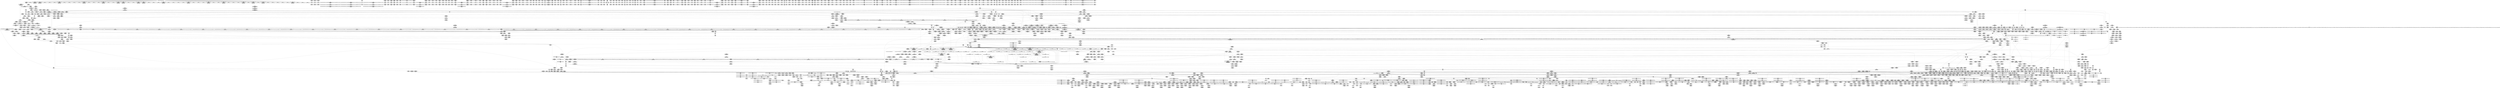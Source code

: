 digraph {
	CE0x366afd0 [shape=record,shape=Mrecord,label="{CE0x366afd0|tomoyo_get_mode:_profile|Function::tomoyo_get_mode&Arg::profile::|*SummSink*}"]
	CE0x6b41340 [shape=record,shape=Mrecord,label="{CE0x6b41340|tomoyo_unix_entry:_arrayidx|security/tomoyo/network.c,546|*SummSink*}"]
	CE0x6a7e190 [shape=record,shape=Mrecord,label="{CE0x6a7e190|24:_%struct.tomoyo_path_info*,_32:_i8,_33:_i8,_72:_i8,_:_SCMRE_46,47_}"]
	CE0x50b5c30 [shape=record,shape=Mrecord,label="{CE0x50b5c30|tomoyo_domain:_tmp18|security/tomoyo/common.h,1205|*SummSource*}"]
	CE0x44d0c80 [shape=record,shape=Mrecord,label="{CE0x44d0c80|srcu_read_unlock20:_tmp1|*SummSource*}"]
	CE0x371ba20 [shape=record,shape=Mrecord,label="{CE0x371ba20|tomoyo_fill_path_info:_frombool|security/tomoyo/util.c,667|*SummSource*}"]
	CE0x50ac470 [shape=record,shape=Mrecord,label="{CE0x50ac470|tomoyo_const_part_length:_tmp40|security/tomoyo/util.c,644}"]
	CE0x5015ad0 [shape=record,shape=Mrecord,label="{CE0x5015ad0|rcu_lock_release21:_tmp}"]
	CE0x55a52a0 [shape=record,shape=Mrecord,label="{CE0x55a52a0|i32_9|*Constant*|*SummSource*}"]
	CE0x41eb0f0 [shape=record,shape=Mrecord,label="{CE0x41eb0f0|tomoyo_domain:_security|security/tomoyo/common.h,1205}"]
	CE0x54cb600 [shape=record,shape=Mrecord,label="{CE0x54cb600|i8_0|*Constant*|*SummSink*}"]
	CE0x36f8f80 [shape=record,shape=Mrecord,label="{CE0x36f8f80|tomoyo_audit_net_log:_arrayidx|security/tomoyo/network.c,367}"]
	CE0x367cd10 [shape=record,shape=Mrecord,label="{CE0x367cd10|tomoyo_get_mode:_tmp14|security/tomoyo/util.c,983|*SummSink*}"]
	CE0x5637c00 [shape=record,shape=Mrecord,label="{CE0x5637c00|tomoyo_check_unix_address:_tmp13|security/tomoyo/network.c,601|*SummSource*}"]
	CE0x53fa350 [shape=record,shape=Mrecord,label="{CE0x53fa350|i32_8|*Constant*|*SummSink*}"]
	CE0x3747f80 [shape=record,shape=Mrecord,label="{CE0x3747f80|tomoyo_const_part_length:_cmp3|security/tomoyo/util.c,627}"]
	CE0x43ab7e0 [shape=record,shape=Mrecord,label="{CE0x43ab7e0|128:_i8*,_1208:_%struct.file*,_:_CMRE_2,3_}"]
	CE0x6c30750 [shape=record,shape=Mrecord,label="{CE0x6c30750|i64_16|*Constant*}"]
	CE0x5619f80 [shape=record,shape=Mrecord,label="{CE0x5619f80|i64*_getelementptr_inbounds_(_2_x_i64_,_2_x_i64_*___llvm_gcov_ctr4434,_i64_0,_i64_1)|*Constant*|*SummSource*}"]
	CE0x55175a0 [shape=record,shape=Mrecord,label="{CE0x55175a0|i64*_getelementptr_inbounds_(_22_x_i64_,_22_x_i64_*___llvm_gcov_ctr3840,_i64_0,_i64_10)|*Constant*|*SummSink*}"]
	CE0x5219ca0 [shape=record,shape=Mrecord,label="{CE0x5219ca0|tomoyo_unix_entry:_if.end35|*SummSink*}"]
	CE0x54546d0 [shape=record,shape=Mrecord,label="{CE0x54546d0|128:_i8*,_1208:_%struct.file*,_:_CMRE_80,88_|*MultipleSource*|security/tomoyo/common.h,1205|security/tomoyo/common.h,1205}"]
	CE0x5219910 [shape=record,shape=Mrecord,label="{CE0x5219910|VOIDTB_TE:_CE_2096,2272_|*MultipleSource*|security/tomoyo/util.c,1010|Function::tomoyo_get_mode&Arg::ns::}"]
	CE0x35e5bc0 [shape=record,shape=Mrecord,label="{CE0x35e5bc0|tomoyo_unix_entry:_tmp20|security/tomoyo/network.c,554}"]
	CE0x45cbf40 [shape=record,shape=Mrecord,label="{CE0x45cbf40|tomoyo_check_unix_address:_unix0|security/tomoyo/network.c,594|*SummSink*}"]
	CE0x4433090 [shape=record,shape=Mrecord,label="{CE0x4433090|tomoyo_get_mode:_if.then2}"]
	CE0x6c17b20 [shape=record,shape=Mrecord,label="{CE0x6c17b20|tomoyo_const_part_length:_tobool|security/tomoyo/util.c,624}"]
	CE0x3808ad0 [shape=record,shape=Mrecord,label="{CE0x3808ad0|tomoyo_audit_unix_log:_unix_network|security/tomoyo/network.c,405|*SummSink*}"]
	CE0x6b0c8a0 [shape=record,shape=Mrecord,label="{CE0x6b0c8a0|tomoyo_init_request_info:_entry|*SummSink*}"]
	CE0x4466980 [shape=record,shape=Mrecord,label="{CE0x4466980|tomoyo_const_part_length:_tmp16|security/tomoyo/util.c,627|*SummSink*}"]
	CE0x52e5f80 [shape=record,shape=Mrecord,label="{CE0x52e5f80|tomoyo_fill_path_info:_arrayidx|security/tomoyo/util.c,667|*SummSource*}"]
	CE0x6d6dd90 [shape=record,shape=Mrecord,label="{CE0x6d6dd90|_call_void___llvm_gcov_indirect_counter_increment114(i32*___llvm_gcov_global_state_pred45,_i64**_getelementptr_inbounds_(_3_x_i64*_,_3_x_i64*_*___llvm_gcda_edge_table44,_i64_0,_i64_2)),_!dbg_!38930|security/tomoyo/util.c,640}"]
	CE0x43a2a40 [shape=record,shape=Mrecord,label="{CE0x43a2a40|tomoyo_fill_path_info:_tmp9|security/tomoyo/util.c,667|*SummSource*}"]
	CE0x6b6cd80 [shape=record,shape=Mrecord,label="{CE0x6b6cd80|i64_7|*Constant*|*SummSource*}"]
	CE0x360dbf0 [shape=record,shape=Mrecord,label="{CE0x360dbf0|tomoyo_const_part_length:_tmp6|security/tomoyo/util.c,625|*SummSink*}"]
	CE0x51f9280 [shape=record,shape=Mrecord,label="{CE0x51f9280|tomoyo_const_part_length:_tmp21|security/tomoyo/util.c,631}"]
	CE0x563a720 [shape=record,shape=Mrecord,label="{CE0x563a720|i64_1|*Constant*}"]
	CE0x6bb45e0 [shape=record,shape=Mrecord,label="{CE0x6bb45e0|tomoyo_audit_net_log:_tmp3|*SummSource*}"]
	CE0x6d19c20 [shape=record,shape=Mrecord,label="{CE0x6d19c20|tomoyo_check_unix_address:_tmp|*SummSource*}"]
	CE0x41fcea0 [shape=record,shape=Mrecord,label="{CE0x41fcea0|_ret_i32_%call,_!dbg_!38910|security/tomoyo/network.c,366|*SummSource*}"]
	CE0x42fb7b0 [shape=record,shape=Mrecord,label="{CE0x42fb7b0|tomoyo_const_part_length:_tmp36|security/tomoyo/util.c,644}"]
	CE0x5515630 [shape=record,shape=Mrecord,label="{CE0x5515630|GLOBAL:_rcu_lock_release21|*Constant*}"]
	CE0x425a280 [shape=record,shape=Mrecord,label="{CE0x425a280|tomoyo_unix_entry:_tmp|*SummSink*}"]
	CE0x6c4a110 [shape=record,shape=Mrecord,label="{CE0x6c4a110|GLOBAL:_tomoyo_proto_keyword|Global_var:tomoyo_proto_keyword|*SummSink*}"]
	CE0x37e58e0 [shape=record,shape=Mrecord,label="{CE0x37e58e0|GLOBAL:_tomoyo_policy_loaded|Global_var:tomoyo_policy_loaded|*SummSink*}"]
	CE0x5454180 [shape=record,shape=Mrecord,label="{CE0x5454180|128:_i8*,_1208:_%struct.file*,_:_CMRE_56,64_|*MultipleSource*|security/tomoyo/common.h,1205|security/tomoyo/common.h,1205}"]
	CE0x42b16f0 [shape=record,shape=Mrecord,label="{CE0x42b16f0|tomoyo_get_mode:_tmp24|security/tomoyo/util.c,986}"]
	CE0x6d0f1b0 [shape=record,shape=Mrecord,label="{CE0x6d0f1b0|tomoyo_unix_entry:_tmp47|security/tomoyo/network.c,575|*SummSource*}"]
	CE0x4441700 [shape=record,shape=Mrecord,label="{CE0x4441700|tomoyo_fill_path_info:_is_dir|security/tomoyo/util.c,667|*SummSource*}"]
	CE0x6b9d2c0 [shape=record,shape=Mrecord,label="{CE0x6b9d2c0|tomoyo_check_unix_address:_addr|Function::tomoyo_check_unix_address&Arg::addr::|*SummSource*}"]
	CE0x41eac90 [shape=record,shape=Mrecord,label="{CE0x41eac90|i32_22|*Constant*}"]
	CE0x55ab150 [shape=record,shape=Mrecord,label="{CE0x55ab150|i64_13|*Constant*|*SummSink*}"]
	CE0x52cd210 [shape=record,shape=Mrecord,label="{CE0x52cd210|i64_3|*Constant*|*SummSink*}"]
	CE0x6d8ea90 [shape=record,shape=Mrecord,label="{CE0x6d8ea90|tomoyo_audit_net_log:_tmp4|security/tomoyo/network.c,367}"]
	CE0x6bf17d0 [shape=record,shape=Mrecord,label="{CE0x6bf17d0|tomoyo_unix_entry:_addr21|security/tomoyo/network.c, 561|*SummSource*}"]
	CE0x51f19d0 [shape=record,shape=Mrecord,label="{CE0x51f19d0|tomoyo_fill_path_info:_conv|security/tomoyo/util.c,664|*SummSink*}"]
	CE0x4533860 [shape=record,shape=Mrecord,label="{CE0x4533860|i32_5|*Constant*}"]
	CE0x6c50c10 [shape=record,shape=Mrecord,label="{CE0x6c50c10|tomoyo_domain:_do.end}"]
	CE0x36e4f80 [shape=record,shape=Mrecord,label="{CE0x36e4f80|__llvm_gcov_indirect_counter_increment114:_counters|Function::__llvm_gcov_indirect_counter_increment114&Arg::counters::|*SummSink*}"]
	CE0x55a5880 [shape=record,shape=Mrecord,label="{CE0x55a5880|tomoyo_unix_entry:_call18|security/tomoyo/network.c,559}"]
	CE0x513ecc0 [shape=record,shape=Mrecord,label="{CE0x513ecc0|i32_3|*Constant*}"]
	CE0x42fd740 [shape=record,shape=Mrecord,label="{CE0x42fd740|i64*_getelementptr_inbounds_(_12_x_i64_,_12_x_i64_*___llvm_gcov_ctr31133,_i64_0,_i64_0)|*Constant*|*SummSource*}"]
	CE0x513edf0 [shape=record,shape=Mrecord,label="{CE0x513edf0|tomoyo_get_mode:_ns|Function::tomoyo_get_mode&Arg::ns::|*SummSink*}"]
	CE0x6b2b270 [shape=record,shape=Mrecord,label="{CE0x6b2b270|tomoyo_unix_entry:_address30|security/tomoyo/network.c,568|*SummSource*}"]
	CE0x51f8d50 [shape=record,shape=Mrecord,label="{CE0x51f8d50|GLOBAL:___srcu_read_unlock|*Constant*|*SummSource*}"]
	CE0x43c3510 [shape=record,shape=Mrecord,label="{CE0x43c3510|tomoyo_audit_unix_log:_call|security/tomoyo/network.c,405|*SummSink*}"]
	CE0x35ede40 [shape=record,shape=Mrecord,label="{CE0x35ede40|GLOBAL:_lock_acquire|*Constant*}"]
	CE0x6b44d80 [shape=record,shape=Mrecord,label="{CE0x6b44d80|i64_0|*Constant*|*SummSource*}"]
	CE0x6ae49a0 [shape=record,shape=Mrecord,label="{CE0x6ae49a0|tomoyo_unix_entry:_unix_network26|security/tomoyo/network.c,567}"]
	CE0x3704c70 [shape=record,shape=Mrecord,label="{CE0x3704c70|tomoyo_unix_entry:_idxprom|security/tomoyo/network.c,546|*SummSink*}"]
	CE0x4498d00 [shape=record,shape=Mrecord,label="{CE0x4498d00|tomoyo_domain:_tmp8|security/tomoyo/common.h,1205|*SummSource*}"]
	CE0x55a5bb0 [shape=record,shape=Mrecord,label="{CE0x55a5bb0|COLLAPSED:_CRE:_elem_0:default:}"]
	CE0x60a87b0 [shape=record,shape=Mrecord,label="{CE0x60a87b0|tomoyo_unix_entry:_tobool|security/tomoyo/network.c,548|*SummSource*}"]
	CE0x35e56b0 [shape=record,shape=Mrecord,label="{CE0x35e56b0|tomoyo_unix_entry:_tmp19|security/tomoyo/network.c,553|*SummSink*}"]
	CE0x60b04d0 [shape=record,shape=Mrecord,label="{CE0x60b04d0|tomoyo_domain:_land.lhs.true}"]
	CE0x51c60a0 [shape=record,shape=Mrecord,label="{CE0x51c60a0|i32_92|*Constant*|*SummSink*}"]
	CE0x6b672c0 [shape=record,shape=Mrecord,label="{CE0x6b672c0|_call_void_mcount()_#3|*SummSource*}"]
	CE0x6d5bb70 [shape=record,shape=Mrecord,label="{CE0x6d5bb70|%struct.task_struct*_(%struct.task_struct**)*_asm_movq_%gs:$_1:P_,$0_,_r,im,_dirflag_,_fpsr_,_flags_}"]
	CE0x53f0920 [shape=record,shape=Mrecord,label="{CE0x53f0920|tomoyo_audit_unix_log:_tmp}"]
	CE0x41eb080 [shape=record,shape=Mrecord,label="{CE0x41eb080|128:_i8*,_1208:_%struct.file*,_:_CMRE_0,1_}"]
	CE0x6ba3c00 [shape=record,shape=Mrecord,label="{CE0x6ba3c00|tomoyo_domain:_tmp6|security/tomoyo/common.h,1205}"]
	CE0x6bc5d90 [shape=record,shape=Mrecord,label="{CE0x6bc5d90|tomoyo_check_unix_address:_tmp5|security/tomoyo/network.c,596}"]
	CE0x42e8960 [shape=record,shape=Mrecord,label="{CE0x42e8960|i64*_getelementptr_inbounds_(_2_x_i64_,_2_x_i64_*___llvm_gcov_ctr4533,_i64_0,_i64_1)|*Constant*}"]
	CE0x6dcc0c0 [shape=record,shape=Mrecord,label="{CE0x6dcc0c0|GLOBAL:_tomoyo_read_unlock19|*Constant*}"]
	CE0x4555060 [shape=record,shape=Mrecord,label="{CE0x4555060|128:_i8*,_1208:_%struct.file*,_:_CMRE_35,36_}"]
	CE0x5504b50 [shape=record,shape=Mrecord,label="{CE0x5504b50|i64*_getelementptr_inbounds_(_6_x_i64_,_6_x_i64_*___llvm_gcov_ctr3747,_i64_0,_i64_5)|*Constant*|*SummSource*}"]
	CE0x5463a10 [shape=record,shape=Mrecord,label="{CE0x5463a10|tomoyo_get_mode:_tmp25|security/tomoyo/util.c,987|*SummSource*}"]
	CE0x42a0b00 [shape=record,shape=Mrecord,label="{CE0x42a0b00|_ret_%struct.tomoyo_domain_info*_%tmp23,_!dbg_!38929|security/tomoyo/common.h,1205|*SummSource*}"]
	CE0x552d6c0 [shape=record,shape=Mrecord,label="{CE0x552d6c0|tomoyo_const_part_length:_cmp12|security/tomoyo/util.c,641|*SummSource*}"]
	CE0x54775a0 [shape=record,shape=Mrecord,label="{CE0x54775a0|rcu_lock_acquire18:_map|Function::rcu_lock_acquire18&Arg::map::|*SummSink*}"]
	CE0x5477050 [shape=record,shape=Mrecord,label="{CE0x5477050|_call_void_rcu_lock_acquire18(%struct.lockdep_map*_%dep_map)_#9,_!dbg_!38906|include/linux/srcu.h,222}"]
	CE0x558bd30 [shape=record,shape=Mrecord,label="{CE0x558bd30|_call_void___llvm_gcov_indirect_counter_increment114(i32*___llvm_gcov_global_state_pred45,_i64**_getelementptr_inbounds_(_3_x_i64*_,_3_x_i64*_*___llvm_gcda_edge_table44,_i64_0,_i64_0)),_!dbg_!38954|security/tomoyo/util.c,649}"]
	CE0x515f2c0 [shape=record,shape=Mrecord,label="{CE0x515f2c0|i64_16|*Constant*|*SummSink*}"]
	CE0x6a5c870 [shape=record,shape=Mrecord,label="{CE0x6a5c870|i64_6|*Constant*}"]
	CE0x367cbc0 [shape=record,shape=Mrecord,label="{CE0x367cbc0|tomoyo_audit_net_log:_tmp}"]
	CE0x44667f0 [shape=record,shape=Mrecord,label="{CE0x44667f0|tomoyo_const_part_length:_tmp16|security/tomoyo/util.c,627|*SummSource*}"]
	CE0x537cd40 [shape=record,shape=Mrecord,label="{CE0x537cd40|tomoyo_unix_entry:_if.then13|*SummSource*}"]
	CE0x55159c0 [shape=record,shape=Mrecord,label="{CE0x55159c0|i32_48|*Constant*|*SummSource*}"]
	CE0x516e560 [shape=record,shape=Mrecord,label="{CE0x516e560|tomoyo_unix_entry:_tmp44|security/tomoyo/network.c,572|*SummSink*}"]
	CE0x509d3d0 [shape=record,shape=Mrecord,label="{CE0x509d3d0|tomoyo_audit_unix_log:_param3|security/tomoyo/network.c,407|*SummSink*}"]
	CE0x5699b80 [shape=record,shape=Mrecord,label="{CE0x5699b80|tomoyo_const_part_length:_add29|security/tomoyo/util.c,646}"]
	CE0x36e46f0 [shape=record,shape=Mrecord,label="{CE0x36e46f0|__llvm_gcov_indirect_counter_increment114:_pred|*SummSource*}"]
	CE0x6bb2f10 [shape=record,shape=Mrecord,label="{CE0x6bb2f10|0:_i8*,_array:_GCRE_tomoyo_socket_keyword_external_constant_4_x_i8*_:_elem_0::|security/tomoyo/network.c,368}"]
	CE0x6b78a60 [shape=record,shape=Mrecord,label="{CE0x6b78a60|__llvm_gcov_indirect_counter_increment114:_counter|*SummSink*}"]
	CE0x513d350 [shape=record,shape=Mrecord,label="{CE0x513d350|tomoyo_init_request_info:_tmp4|security/tomoyo/util.c,1004|*SummSink*}"]
	CE0x439d590 [shape=record,shape=Mrecord,label="{CE0x439d590|tomoyo_unix_entry:_arrayidx11|security/tomoyo/network.c,556}"]
	CE0x6d19ef0 [shape=record,shape=Mrecord,label="{CE0x6d19ef0|i64*_getelementptr_inbounds_(_6_x_i64_,_6_x_i64_*___llvm_gcov_ctr3747,_i64_0,_i64_0)|*Constant*|*SummSink*}"]
	CE0x6b49590 [shape=record,shape=Mrecord,label="{CE0x6b49590|i64*_getelementptr_inbounds_(_2_x_i64_,_2_x_i64_*___llvm_gcov_ctr4434,_i64_0,_i64_1)|*Constant*|*SummSink*}"]
	CE0x4485310 [shape=record,shape=Mrecord,label="{CE0x4485310|128:_i8*,_1208:_%struct.file*,_:_CMRE_24,25_}"]
	CE0x55ab370 [shape=record,shape=Mrecord,label="{CE0x55ab370|i64_12|*Constant*|*SummSource*}"]
	CE0x559c510 [shape=record,shape=Mrecord,label="{CE0x559c510|i8*_null|*Constant*|*SummSink*}"]
	CE0x38ba1c0 [shape=record,shape=Mrecord,label="{CE0x38ba1c0|srcu_read_lock17:_tmp2|*SummSink*}"]
	CE0x5431370 [shape=record,shape=Mrecord,label="{CE0x5431370|tomoyo_const_part_length:_tmp4|security/tomoyo/util.c,624|*SummSource*}"]
	CE0x552f610 [shape=record,shape=Mrecord,label="{CE0x552f610|tomoyo_unix_entry:_tmp29|*SummSource*}"]
	CE0x552f5a0 [shape=record,shape=Mrecord,label="{CE0x552f5a0|tomoyo_unix_entry:_len.0|*SummSource*}"]
	CE0x37a2320 [shape=record,shape=Mrecord,label="{CE0x37a2320|get_current:_tmp2|*SummSink*}"]
	CE0x4ff3be0 [shape=record,shape=Mrecord,label="{CE0x4ff3be0|%struct.tomoyo_domain_info*_null|*Constant*}"]
	CE0x5212770 [shape=record,shape=Mrecord,label="{CE0x5212770|tomoyo_audit_unix_log:_param1|security/tomoyo/network.c,406|*SummSink*}"]
	CE0x36f78d0 [shape=record,shape=Mrecord,label="{CE0x36f78d0|tomoyo_domain:_tmp12|security/tomoyo/common.h,1205}"]
	CE0x439cb00 [shape=record,shape=Mrecord,label="{CE0x439cb00|i64*_getelementptr_inbounds_(_22_x_i64_,_22_x_i64_*___llvm_gcov_ctr3840,_i64_0,_i64_7)|*Constant*|*SummSink*}"]
	CE0x516dea0 [shape=record,shape=Mrecord,label="{CE0x516dea0|tomoyo_unix_entry:_tmp43|security/tomoyo/network.c,572}"]
	CE0x5280110 [shape=record,shape=Mrecord,label="{CE0x5280110|tomoyo_init_request_info:_tmp5|security/tomoyo/util.c,1004|*SummSink*}"]
	CE0x6a0ede0 [shape=record,shape=Mrecord,label="{CE0x6a0ede0|i64*_getelementptr_inbounds_(_2_x_i64_,_2_x_i64_*___llvm_gcov_ctr4434,_i64_0,_i64_0)|*Constant*}"]
	CE0x53e54f0 [shape=record,shape=Mrecord,label="{CE0x53e54f0|i64*_getelementptr_inbounds_(_31_x_i64_,_31_x_i64_*___llvm_gcov_ctr43150,_i64_0,_i64_27)|*Constant*|*SummSink*}"]
	CE0x6db6d60 [shape=record,shape=Mrecord,label="{CE0x6db6d60|srcu_read_unlock20:_dep_map|include/linux/srcu.h,236|*SummSink*}"]
	CE0x5299130 [shape=record,shape=Mrecord,label="{CE0x5299130|tomoyo_const_part_length:_entry|*SummSink*}"]
	CE0x6b6d190 [shape=record,shape=Mrecord,label="{CE0x6b6d190|tomoyo_get_mode:_tmp18|security/tomoyo/util.c,985}"]
	CE0x379be40 [shape=record,shape=Mrecord,label="{CE0x379be40|tomoyo_audit_unix_log:_tmp3}"]
	CE0x42a4680 [shape=record,shape=Mrecord,label="{CE0x42a4680|tomoyo_unix_entry:_if.end17}"]
	CE0x50c14a0 [shape=record,shape=Mrecord,label="{CE0x50c14a0|GLOBAL:_srcu_read_unlock20|*Constant*|*SummSink*}"]
	CE0x511a040 [shape=record,shape=Mrecord,label="{CE0x511a040|tomoyo_audit_net_log:_operation|Function::tomoyo_audit_net_log&Arg::operation::}"]
	CE0x42e8de0 [shape=record,shape=Mrecord,label="{CE0x42e8de0|tomoyo_fill_path_info:_land.end|*SummSink*}"]
	CE0x53bb7a0 [shape=record,shape=Mrecord,label="{CE0x53bb7a0|tomoyo_init_request_info:_call|security/tomoyo/util.c,1005}"]
	CE0x37b7f70 [shape=record,shape=Mrecord,label="{CE0x37b7f70|__llvm_gcov_indirect_counter_increment114:_tmp1|*SummSource*}"]
	CE0x50f8ca0 [shape=record,shape=Mrecord,label="{CE0x50f8ca0|tomoyo_const_part_length:_tmp|*SummSink*}"]
	CE0x6ae2450 [shape=record,shape=Mrecord,label="{CE0x6ae2450|tomoyo_unix_entry:_unix_network|security/tomoyo/network.c,566|*SummSink*}"]
	CE0x513eba0 [shape=record,shape=Mrecord,label="{CE0x513eba0|tomoyo_get_mode:_profile|Function::tomoyo_get_mode&Arg::profile::}"]
	CE0x5497c80 [shape=record,shape=Mrecord,label="{CE0x5497c80|tomoyo_get_mode:_bb}"]
	CE0x526f4e0 [shape=record,shape=Mrecord,label="{CE0x526f4e0|i64*_getelementptr_inbounds_(_31_x_i64_,_31_x_i64_*___llvm_gcov_ctr43150,_i64_0,_i64_26)|*Constant*|*SummSink*}"]
	CE0x6b5c190 [shape=record,shape=Mrecord,label="{CE0x6b5c190|tomoyo_get_mode:_if.then|*SummSource*}"]
	CE0x5497af0 [shape=record,shape=Mrecord,label="{CE0x5497af0|i64*_getelementptr_inbounds_(_12_x_i64_,_12_x_i64_*___llvm_gcov_ctr31133,_i64_0,_i64_6)|*Constant*|*SummSource*}"]
	CE0x4480610 [shape=record,shape=Mrecord,label="{CE0x4480610|tomoyo_unix_entry:_tmp16|security/tomoyo/network.c,553|*SummSource*}"]
	CE0x50c1710 [shape=record,shape=Mrecord,label="{CE0x50c1710|srcu_read_unlock20:_sp|Function::srcu_read_unlock20&Arg::sp::|*SummSink*}"]
	CE0x38d9dc0 [shape=record,shape=Mrecord,label="{CE0x38d9dc0|tomoyo_check_unix_address:_cmp|security/tomoyo/network.c,596|*SummSource*}"]
	CE0x377bf60 [shape=record,shape=Mrecord,label="{CE0x377bf60|tomoyo_fill_path_info:_frombool10|security/tomoyo/util.c,668|*SummSink*}"]
	CE0x4480000 [shape=record,shape=Mrecord,label="{CE0x4480000|i64_6|*Constant*|*SummSource*}"]
	CE0x60bcd70 [shape=record,shape=Mrecord,label="{CE0x60bcd70|tomoyo_fill_path_info:_tmp}"]
	CE0x520b6e0 [shape=record,shape=Mrecord,label="{CE0x520b6e0|i64*_getelementptr_inbounds_(_2_x_i64_,_2_x_i64_*___llvm_gcov_ctr4335,_i64_0,_i64_0)|*Constant*|*SummSource*}"]
	CE0x51ebf80 [shape=record,shape=Mrecord,label="{CE0x51ebf80|tomoyo_unix_entry:_tmp1}"]
	CE0x6a8a7a0 [shape=record,shape=Mrecord,label="{CE0x6a8a7a0|24:_%struct.tomoyo_path_info*,_32:_i8,_33:_i8,_72:_i8,_:_SCMRE_72,73_|*MultipleSource*|security/tomoyo/network.c, 544|security/tomoyo/network.c,544|Function::tomoyo_init_request_info&Arg::r::|security/tomoyo/network.c,565}"]
	CE0x51ec3e0 [shape=record,shape=Mrecord,label="{CE0x51ec3e0|tomoyo_check_unix_address:_retval.0}"]
	CE0x43769c0 [shape=record,shape=Mrecord,label="{CE0x43769c0|tomoyo_const_part_length:_incdec.ptr7|security/tomoyo/util.c,631|*SummSource*}"]
	CE0x4364390 [shape=record,shape=Mrecord,label="{CE0x4364390|0:_i8,_array:_GCRE_tomoyo_index2category_constant_39_x_i8_c_00_00_00_00_00_00_00_00_00_00_00_00_00_00_00_00_00_00_00_00_00_00_00_01_01_01_01_01_01_01_01_01_01_01_01_01_01_01_02_,_align_16:_elem_35::|security/tomoyo/util.c,983}"]
	CE0x5697950 [shape=record,shape=Mrecord,label="{CE0x5697950|tomoyo_get_mode:_tmp8|security/tomoyo/util.c,979|*SummSink*}"]
	CE0x6c4a000 [shape=record,shape=Mrecord,label="{CE0x6c4a000|tomoyo_audit_net_log:_idxprom|security/tomoyo/network.c,367|*SummSource*}"]
	CE0x6c50ae0 [shape=record,shape=Mrecord,label="{CE0x6c50ae0|tomoyo_get_mode:_tmp3|security/tomoyo/util.c,978|*SummSource*}"]
	CE0x43970c0 [shape=record,shape=Mrecord,label="{CE0x43970c0|tomoyo_const_part_length:_tmp38|security/tomoyo/util.c,644|*SummSource*}"]
	CE0x425abb0 [shape=record,shape=Mrecord,label="{CE0x425abb0|tomoyo_read_lock16:_entry|*SummSink*}"]
	CE0x422aa30 [shape=record,shape=Mrecord,label="{CE0x422aa30|tomoyo_init_request_info:_mode|security/tomoyo/util.c,1010}"]
	CE0x6bbb290 [shape=record,shape=Mrecord,label="{CE0x6bbb290|tomoyo_get_mode:_call|security/tomoyo/util.c,980|*SummSink*}"]
	CE0x51d6380 [shape=record,shape=Mrecord,label="{CE0x51d6380|tomoyo_const_part_length:_tmp29|security/tomoyo/util.c,641}"]
	CE0x5536570 [shape=record,shape=Mrecord,label="{CE0x5536570|tomoyo_unix_entry:_buf.0|*SummSource*}"]
	CE0x43973e0 [shape=record,shape=Mrecord,label="{CE0x43973e0|tomoyo_const_part_length:_tmp39|security/tomoyo/util.c,644}"]
	CE0x384b350 [shape=record,shape=Mrecord,label="{CE0x384b350|GLOBAL:_lockdep_rcu_suspicious|*Constant*}"]
	CE0x53234f0 [shape=record,shape=Mrecord,label="{CE0x53234f0|tomoyo_unix_entry:_tmp30}"]
	CE0x5371970 [shape=record,shape=Mrecord,label="{CE0x5371970|i64*_getelementptr_inbounds_(_31_x_i64_,_31_x_i64_*___llvm_gcov_ctr43150,_i64_0,_i64_29)|*Constant*|*SummSource*}"]
	CE0x36cb550 [shape=record,shape=Mrecord,label="{CE0x36cb550|i64*_getelementptr_inbounds_(_31_x_i64_,_31_x_i64_*___llvm_gcov_ctr43150,_i64_0,_i64_21)|*Constant*|*SummSource*}"]
	CE0x45256f0 [shape=record,shape=Mrecord,label="{CE0x45256f0|tomoyo_audit_unix_log:_name|security/tomoyo/network.c,407|*SummSink*}"]
	CE0x36cb890 [shape=record,shape=Mrecord,label="{CE0x36cb890|_call_void_rcu_lock_release21(%struct.lockdep_map*_%dep_map)_#9,_!dbg_!38905|include/linux/srcu.h,236|*SummSource*}"]
	CE0x54cb450 [shape=record,shape=Mrecord,label="{CE0x54cb450|tomoyo_unix_entry:_tobool12|security/tomoyo/network.c,556}"]
	CE0x425a7d0 [shape=record,shape=Mrecord,label="{CE0x425a7d0|GLOBAL:___llvm_gcov_ctr28130|Global_var:__llvm_gcov_ctr28130|*SummSource*}"]
	CE0x4380e20 [shape=record,shape=Mrecord,label="{CE0x4380e20|tomoyo_const_part_length:_if.end18|*SummSink*}"]
	CE0x43ac090 [shape=record,shape=Mrecord,label="{CE0x43ac090|128:_i8*,_1208:_%struct.file*,_:_CMRE_8,16_|*MultipleSource*|security/tomoyo/common.h,1205|security/tomoyo/common.h,1205}"]
	CE0x6ad2b40 [shape=record,shape=Mrecord,label="{CE0x6ad2b40|tomoyo_check_unix_address:_tmp2|*LoadInst*|security/tomoyo/network.c,596|*SummSource*}"]
	CE0x6b6cd10 [shape=record,shape=Mrecord,label="{CE0x6b6cd10|i64_8|*Constant*}"]
	CE0x44d0a20 [shape=record,shape=Mrecord,label="{CE0x44d0a20|i64_1|*Constant*}"]
	CE0x36fb550 [shape=record,shape=Mrecord,label="{CE0x36fb550|tomoyo_domain:_tmp11|security/tomoyo/common.h,1205}"]
	CE0x53edf50 [shape=record,shape=Mrecord,label="{CE0x53edf50|tomoyo_init_request_info:_tmp1}"]
	CE0x5143760 [shape=record,shape=Mrecord,label="{CE0x5143760|GLOBAL:___llvm_gcov_ctr3840|Global_var:__llvm_gcov_ctr3840}"]
	CE0x6ba35b0 [shape=record,shape=Mrecord,label="{CE0x6ba35b0|tomoyo_domain:_tmp2|*SummSink*}"]
	CE0x35536d0 [shape=record,shape=Mrecord,label="{CE0x35536d0|tomoyo_get_mode:_config7|security/tomoyo/util.c,983|*SummSink*}"]
	CE0x44cdfe0 [shape=record,shape=Mrecord,label="{CE0x44cdfe0|tomoyo_unix_entry:_tmp15|security/tomoyo/network.c,551|*SummSink*}"]
	CE0x35ed8b0 [shape=record,shape=Mrecord,label="{CE0x35ed8b0|tomoyo_domain:_tmp16|security/tomoyo/common.h,1205}"]
	CE0x41fcaa0 [shape=record,shape=Mrecord,label="{CE0x41fcaa0|tomoyo_audit_net_log:_address|Function::tomoyo_audit_net_log&Arg::address::|*SummSink*}"]
	CE0x374d300 [shape=record,shape=Mrecord,label="{CE0x374d300|tomoyo_const_part_length:_add|security/tomoyo/util.c,634|*SummSink*}"]
	CE0x6ba0400 [shape=record,shape=Mrecord,label="{CE0x6ba0400|_ret_i32_%retval.0,_!dbg_!38923|security/tomoyo/network.c,601|*SummSink*}"]
	CE0x509d8c0 [shape=record,shape=Mrecord,label="{CE0x509d8c0|tomoyo_audit_unix_log:_operation|security/tomoyo/network.c,406}"]
	CE0x5654170 [shape=record,shape=Mrecord,label="{CE0x5654170|__llvm_gcov_indirect_counter_increment114:_bb4}"]
	CE0x51440d0 [shape=record,shape=Mrecord,label="{CE0x51440d0|tomoyo_init_request_info:_entry|*SummSource*}"]
	CE0x53fa690 [shape=record,shape=Mrecord,label="{CE0x53fa690|tomoyo_fill_path_info:_call|security/tomoyo/util.c,664}"]
	CE0x6ae4570 [shape=record,shape=Mrecord,label="{CE0x6ae4570|tomoyo_unix_entry:_param25|security/tomoyo/network.c,567|*SummSource*}"]
	CE0x459b350 [shape=record,shape=Mrecord,label="{CE0x459b350|24:_%struct.tomoyo_path_info*,_32:_i8,_33:_i8,_72:_i8,_:_SCMRE_26,27_}"]
	CE0x56075a0 [shape=record,shape=Mrecord,label="{CE0x56075a0|__llvm_gcov_indirect_counter_increment114:_tmp6|*SummSource*}"]
	CE0x56acaa0 [shape=record,shape=Mrecord,label="{CE0x56acaa0|i32_9|*Constant*}"]
	CE0x43d1720 [shape=record,shape=Mrecord,label="{CE0x43d1720|tomoyo_fill_path_info:_tmp10}"]
	CE0x42fdca0 [shape=record,shape=Mrecord,label="{CE0x42fdca0|tomoyo_fill_path_info:_tmp5|security/tomoyo/util.c,667|*SummSink*}"]
	CE0x53727f0 [shape=record,shape=Mrecord,label="{CE0x53727f0|tomoyo_const_part_length:_retval.0|*SummSink*}"]
	CE0x552d570 [shape=record,shape=Mrecord,label="{CE0x552d570|tomoyo_const_part_length:_cmp12|security/tomoyo/util.c,641}"]
	CE0x6bc94d0 [shape=record,shape=Mrecord,label="{CE0x6bc94d0|tomoyo_audit_unix_log:_entry|*SummSource*}"]
	CE0x6bb30d0 [shape=record,shape=Mrecord,label="{CE0x6bb30d0|0:_i8*,_array:_GCRE_tomoyo_socket_keyword_external_constant_4_x_i8*_:_elem_1::|security/tomoyo/network.c,368}"]
	CE0x509d710 [shape=record,shape=Mrecord,label="{CE0x509d710|tomoyo_audit_unix_log:_unix_network2|security/tomoyo/network.c,406|*SummSink*}"]
	CE0x42c6310 [shape=record,shape=Mrecord,label="{CE0x42c6310|%struct.lockdep_map*_null|*Constant*}"]
	CE0x3689530 [shape=record,shape=Mrecord,label="{CE0x3689530|GLOBAL:_tomoyo_get_mode|*Constant*|*SummSink*}"]
	CE0x5469aa0 [shape=record,shape=Mrecord,label="{CE0x5469aa0|tomoyo_unix_entry:_land.lhs.true}"]
	CE0x6b9d060 [shape=record,shape=Mrecord,label="{CE0x6b9d060|tomoyo_check_unix_address:_tmp6|security/tomoyo/network.c,596|*SummSource*}"]
	CE0x6d37410 [shape=record,shape=Mrecord,label="{CE0x6d37410|tomoyo_unix_entry:_tmp48|security/tomoyo/network.c,575|*SummSink*}"]
	CE0x5299460 [shape=record,shape=Mrecord,label="{CE0x5299460|tomoyo_const_part_length:_filename|Function::tomoyo_const_part_length&Arg::filename::|*SummSink*}"]
	CE0x529f4c0 [shape=record,shape=Mrecord,label="{CE0x529f4c0|tomoyo_init_request_info:_profile3|security/tomoyo/util.c,1008}"]
	CE0x43f9030 [shape=record,shape=Mrecord,label="{CE0x43f9030|GLOBAL:___llvm_gcov_ctr43150|Global_var:__llvm_gcov_ctr43150|*SummSource*}"]
	CE0x6c18550 [shape=record,shape=Mrecord,label="{CE0x6c18550|tomoyo_const_part_length:_tmp27|security/tomoyo/util.c,641}"]
	CE0x54a8730 [shape=record,shape=Mrecord,label="{CE0x54a8730|i32_255|*Constant*|*SummSource*}"]
	CE0x5174ef0 [shape=record,shape=Mrecord,label="{CE0x5174ef0|_ret_i32_%retval.0,_!dbg_!38957|security/tomoyo/util.c,652|*SummSink*}"]
	CE0x37b8710 [shape=record,shape=Mrecord,label="{CE0x37b8710|tomoyo_const_part_length:_while.body|*SummSink*}"]
	CE0x4201f90 [shape=record,shape=Mrecord,label="{CE0x4201f90|tomoyo_get_mode:_tmp13|security/tomoyo/util.c,982}"]
	CE0x500d830 [shape=record,shape=Mrecord,label="{CE0x500d830|i64*_getelementptr_inbounds_(_2_x_i64_,_2_x_i64_*___llvm_gcov_ctr4038,_i64_0,_i64_0)|*Constant*|*SummSource*}"]
	CE0x5663540 [shape=record,shape=Mrecord,label="{CE0x5663540|i64*_getelementptr_inbounds_(_12_x_i64_,_12_x_i64_*___llvm_gcov_ctr31133,_i64_0,_i64_0)|*Constant*|*SummSink*}"]
	CE0x6b67910 [shape=record,shape=Mrecord,label="{CE0x6b67910|_call_void_mcount()_#3}"]
	CE0x43d1f30 [shape=record,shape=Mrecord,label="{CE0x43d1f30|tomoyo_fill_path_info:_tmp11|security/tomoyo/util.c,667|*SummSource*}"]
	CE0x53fac40 [shape=record,shape=Mrecord,label="{CE0x53fac40|i64*_getelementptr_inbounds_(_5_x_i64_,_5_x_i64_*___llvm_gcov_ctr32134,_i64_0,_i64_3)|*Constant*|*SummSource*}"]
	CE0x6db6be0 [shape=record,shape=Mrecord,label="{CE0x6db6be0|srcu_read_unlock20:_dep_map|include/linux/srcu.h,236|*SummSource*}"]
	CE0x4282550 [shape=record,shape=Mrecord,label="{CE0x4282550|tomoyo_fill_path_info:_land.rhs|*SummSink*}"]
	CE0x439d520 [shape=record,shape=Mrecord,label="{CE0x439d520|tomoyo_unix_entry:_tmp22|security/tomoyo/network.c,556|*SummSink*}"]
	CE0x5130520 [shape=record,shape=Mrecord,label="{CE0x5130520|_call_void_srcu_read_unlock20(%struct.srcu_struct*_tomoyo_ss,_i32_%idx)_#9,_!dbg_!38903|security/tomoyo/common.h,1109|*SummSource*}"]
	CE0x528e260 [shape=record,shape=Mrecord,label="{CE0x528e260|i32_0|*Constant*}"]
	CE0x6b3b3d0 [shape=record,shape=Mrecord,label="{CE0x6b3b3d0|_ret_i32_%error.1,_!dbg_!38975|security/tomoyo/network.c,579|*SummSource*}"]
	CE0x3611af0 [shape=record,shape=Mrecord,label="{CE0x3611af0|tomoyo_const_part_length:_cmp|security/tomoyo/util.c,626}"]
	CE0x5431fe0 [shape=record,shape=Mrecord,label="{CE0x5431fe0|tomoyo_const_part_length:_tmp25|security/tomoyo/util.c,641|*SummSource*}"]
	CE0x43c3920 [shape=record,shape=Mrecord,label="{CE0x43c3920|GLOBAL:_tomoyo_audit_net_log|*Constant*|*SummSink*}"]
	CE0x5697400 [shape=record,shape=Mrecord,label="{CE0x5697400|COLLAPSED:_GCMRE___llvm_gcov_ctr54147_internal_global_11_x_i64_zeroinitializer:_elem_0:default:}"]
	CE0x6d5cfb0 [shape=record,shape=Mrecord,label="{CE0x6d5cfb0|tomoyo_check_unix_address:_tmp8|security/tomoyo/network.c,597}"]
	CE0x53eeb80 [shape=record,shape=Mrecord,label="{CE0x53eeb80|tomoyo_unix_entry:_land.lhs.true|*SummSink*}"]
	CE0x51beab0 [shape=record,shape=Mrecord,label="{CE0x51beab0|tomoyo_read_lock16:_call|security/tomoyo/common.h,1097}"]
	CE0x42a3ec0 [shape=record,shape=Mrecord,label="{CE0x42a3ec0|tomoyo_init_request_info:_tobool|security/tomoyo/util.c,1004|*SummSource*}"]
	CE0x3898a50 [shape=record,shape=Mrecord,label="{CE0x3898a50|tomoyo_audit_unix_log:_protocol|security/tomoyo/network.c,405}"]
	CE0x4370120 [shape=record,shape=Mrecord,label="{CE0x4370120|tomoyo_fill_path_info:_bb|*SummSource*}"]
	CE0x37b8250 [shape=record,shape=Mrecord,label="{CE0x37b8250|__llvm_gcov_indirect_counter_increment114:_tmp2}"]
	CE0x43750c0 [shape=record,shape=Mrecord,label="{CE0x43750c0|tomoyo_get_mode:_tmp20|security/tomoyo/util.c,985|*SummSource*}"]
	CE0x4668d60 [shape=record,shape=Mrecord,label="{CE0x4668d60|rcu_lock_acquire18:_tmp7|*SummSource*}"]
	CE0x6c3f0e0 [shape=record,shape=Mrecord,label="{CE0x6c3f0e0|VOIDTB_TE:_CE_0,2048_|*MultipleSource*|security/tomoyo/util.c,1010|Function::tomoyo_get_mode&Arg::ns::}"]
	CE0x6bcd770 [shape=record,shape=Mrecord,label="{CE0x6bcd770|0:_i8,_array:_GCRE_tomoyo_index2category_constant_39_x_i8_c_00_00_00_00_00_00_00_00_00_00_00_00_00_00_00_00_00_00_00_00_00_00_00_01_01_01_01_01_01_01_01_01_01_01_01_01_01_01_02_,_align_16:_elem_15::|security/tomoyo/util.c,983}"]
	CE0x52992e0 [shape=record,shape=Mrecord,label="{CE0x52992e0|tomoyo_const_part_length:_filename|Function::tomoyo_const_part_length&Arg::filename::}"]
	CE0x5464210 [shape=record,shape=Mrecord,label="{CE0x5464210|tomoyo_get_mode:_tmp26|security/tomoyo/util.c,987|*SummSource*}"]
	CE0x513e5d0 [shape=record,shape=Mrecord,label="{CE0x513e5d0|tomoyo_init_request_info:_tmp11|security/tomoyo/util.c,1007|*SummSink*}"]
	CE0x561a160 [shape=record,shape=Mrecord,label="{CE0x561a160|tomoyo_get_mode:_cmp|security/tomoyo/util.c,982|*SummSource*}"]
	CE0x54eef00 [shape=record,shape=Mrecord,label="{CE0x54eef00|tomoyo_const_part_length:_if.end6|*SummSink*}"]
	CE0x6b781c0 [shape=record,shape=Mrecord,label="{CE0x6b781c0|rcu_lock_acquire18:_tmp2|*SummSource*}"]
	CE0x44ce410 [shape=record,shape=Mrecord,label="{CE0x44ce410|tomoyo_unix_entry:_tmp15|security/tomoyo/network.c,551|*SummSource*}"]
	CE0x42e67d0 [shape=record,shape=Mrecord,label="{CE0x42e67d0|tomoyo_read_unlock19:_tmp1|*SummSink*}"]
	CE0x5376280 [shape=record,shape=Mrecord,label="{CE0x5376280|_call_void___llvm_gcov_indirect_counter_increment114(i32*___llvm_gcov_global_state_pred45,_i64**_getelementptr_inbounds_(_3_x_i64*_,_3_x_i64*_*___llvm_gcda_edge_table44,_i64_0,_i64_2)),_!dbg_!38930|security/tomoyo/util.c,640|*SummSink*}"]
	CE0x367cf00 [shape=record,shape=Mrecord,label="{CE0x367cf00|tomoyo_get_mode:_tmp15|security/tomoyo/util.c,983|*SummSink*}"]
	CE0x3483960 [shape=record,shape=Mrecord,label="{CE0x3483960|tomoyo_get_mode:_conv|security/tomoyo/util.c,982|*SummSink*}"]
	CE0x4668820 [shape=record,shape=Mrecord,label="{CE0x4668820|rcu_lock_acquire18:_tmp6|*SummSource*}"]
	CE0x538eb90 [shape=record,shape=Mrecord,label="{CE0x538eb90|40:_%struct.tomoyo_policy_namespace*,_48:_i8,_:_GCRE_tomoyo_kernel_domain_external_global_%struct.tomoyo_domain_info_48,49_|*MultipleSource*|security/tomoyo/util.c,1005|security/tomoyo/util.c,1007|Function::tomoyo_init_request_info&Arg::domain::}"]
	CE0x36f7b20 [shape=record,shape=Mrecord,label="{CE0x36f7b20|tomoyo_domain:_tmp12|security/tomoyo/common.h,1205|*SummSink*}"]
	CE0x45548e0 [shape=record,shape=Mrecord,label="{CE0x45548e0|128:_i8*,_1208:_%struct.file*,_:_CMRE_29,30_}"]
	CE0x359edd0 [shape=record,shape=Mrecord,label="{CE0x359edd0|tomoyo_const_part_length:_lor.lhs.false23|*SummSource*}"]
	CE0x6af9340 [shape=record,shape=Mrecord,label="{CE0x6af9340|24:_%struct.tomoyo_path_info*,_32:_i8,_33:_i8,_72:_i8,_:_SCMRE_31,32_}"]
	CE0x5477660 [shape=record,shape=Mrecord,label="{CE0x5477660|tomoyo_domain:_if.then}"]
	CE0x50717d0 [shape=record,shape=Mrecord,label="{CE0x50717d0|0:_i8,_1:_i8,_32:_i8*,_40:_i32,_:_CMR_8,10_|*MultipleSource*|Function::tomoyo_check_unix_address&Arg::address::|security/tomoyo/network.c,594}"]
	CE0x353dbd0 [shape=record,shape=Mrecord,label="{CE0x353dbd0|_call_void_mcount()_#3|*SummSink*}"]
	CE0x4554a20 [shape=record,shape=Mrecord,label="{CE0x4554a20|128:_i8*,_1208:_%struct.file*,_:_CMRE_30,31_}"]
	CE0x4201e30 [shape=record,shape=Mrecord,label="{CE0x4201e30|tomoyo_get_mode:_tmp12|security/tomoyo/util.c,982|*SummSink*}"]
	CE0x4fdfa70 [shape=record,shape=Mrecord,label="{CE0x4fdfa70|i64*_getelementptr_inbounds_(_5_x_i64_,_5_x_i64_*___llvm_gcov_ctr28130,_i64_0,_i64_0)|*Constant*|*SummSource*}"]
	CE0x6d83e30 [shape=record,shape=Mrecord,label="{CE0x6d83e30|tomoyo_unix_entry:_error.1}"]
	CE0x434d620 [shape=record,shape=Mrecord,label="{CE0x434d620|tomoyo_fill_path_info:_const_len|security/tomoyo/util.c,666}"]
	CE0x50e80d0 [shape=record,shape=Mrecord,label="{CE0x50e80d0|_ret_%struct.task_struct*_%tmp4,_!dbg_!38905|./arch/x86/include/asm/current.h,14|*SummSink*}"]
	CE0x358c160 [shape=record,shape=Mrecord,label="{CE0x358c160|tomoyo_domain:_tmp7|security/tomoyo/common.h,1205|*SummSink*}"]
	CE0x36f7140 [shape=record,shape=Mrecord,label="{CE0x36f7140|tomoyo_domain:_tmp4|security/tomoyo/common.h,1205}"]
	CE0x6c30460 [shape=record,shape=Mrecord,label="{CE0x6c30460|tomoyo_unix_entry:_cmp32|security/tomoyo/network.c,572}"]
	CE0x50b76a0 [shape=record,shape=Mrecord,label="{CE0x50b76a0|tomoyo_audit_net_log:_protocol|Function::tomoyo_audit_net_log&Arg::protocol::|*SummSink*}"]
	CE0x51fb2b0 [shape=record,shape=Mrecord,label="{CE0x51fb2b0|tomoyo_unix_entry:_bb|*SummSource*}"]
	CE0x517dad0 [shape=record,shape=Mrecord,label="{CE0x517dad0|i64*_getelementptr_inbounds_(_31_x_i64_,_31_x_i64_*___llvm_gcov_ctr43150,_i64_0,_i64_9)|*Constant*|*SummSource*}"]
	CE0x6beb870 [shape=record,shape=Mrecord,label="{CE0x6beb870|tomoyo_check_unix_address:_addr_len|Function::tomoyo_check_unix_address&Arg::addr_len::}"]
	CE0x6d28640 [shape=record,shape=Mrecord,label="{CE0x6d28640|rcu_lock_acquire18:___here|*SummSink*}"]
	CE0x6a80440 [shape=record,shape=Mrecord,label="{CE0x6a80440|24:_%struct.tomoyo_path_info*,_32:_i8,_33:_i8,_72:_i8,_:_SCMRE_55,56_}"]
	CE0x35cb030 [shape=record,shape=Mrecord,label="{CE0x35cb030|rcu_lock_release21:_tmp4|include/linux/rcupdate.h,423|*SummSource*}"]
	CE0x6ad1eb0 [shape=record,shape=Mrecord,label="{CE0x6ad1eb0|tomoyo_check_unix_address:_sun_path|security/tomoyo/network.c,598|*SummSource*}"]
	CE0x52802a0 [shape=record,shape=Mrecord,label="{CE0x52802a0|tomoyo_unix_entry:_do.cond|*SummSink*}"]
	CE0x529f5a0 [shape=record,shape=Mrecord,label="{CE0x529f5a0|tomoyo_init_request_info:_profile3|security/tomoyo/util.c,1008|*SummSink*}"]
	CE0x517e130 [shape=record,shape=Mrecord,label="{CE0x517e130|tomoyo_audit_net_log:_tmp5|security/tomoyo/network.c,368|*SummSource*}"]
	CE0x36e5060 [shape=record,shape=Mrecord,label="{CE0x36e5060|_ret_void}"]
	CE0x5515d00 [shape=record,shape=Mrecord,label="{CE0x5515d00|i32_49|*Constant*}"]
	CE0x6b94bc0 [shape=record,shape=Mrecord,label="{CE0x6b94bc0|_ret_i32_%conv6,_!dbg_!38926|security/tomoyo/util.c,1011|*SummSink*}"]
	CE0x6cee0d0 [shape=record,shape=Mrecord,label="{CE0x6cee0d0|_call_void_kfree(i8*_%call18)_#9,_!dbg_!38969|security/tomoyo/network.c,573}"]
	CE0x50e7ae0 [shape=record,shape=Mrecord,label="{CE0x50e7ae0|GLOBAL:_get_current|*Constant*|*SummSink*}"]
	CE0x51cfb10 [shape=record,shape=Mrecord,label="{CE0x51cfb10|i64*_getelementptr_inbounds_(_31_x_i64_,_31_x_i64_*___llvm_gcov_ctr43150,_i64_0,_i64_16)|*Constant*|*SummSource*}"]
	CE0x6bb43c0 [shape=record,shape=Mrecord,label="{CE0x6bb43c0|GLOBAL:___llvm_gcov_ctr54147|Global_var:__llvm_gcov_ctr54147}"]
	CE0x35ef440 [shape=record,shape=Mrecord,label="{CE0x35ef440|GLOBAL:___llvm_gcov_ctr31133|Global_var:__llvm_gcov_ctr31133|*SummSink*}"]
	CE0x5697630 [shape=record,shape=Mrecord,label="{CE0x5697630|i64*_getelementptr_inbounds_(_12_x_i64_,_12_x_i64_*___llvm_gcov_ctr31133,_i64_0,_i64_3)|*Constant*}"]
	CE0x60afdf0 [shape=record,shape=Mrecord,label="{CE0x60afdf0|i64*_getelementptr_inbounds_(_4_x_i64_,_4_x_i64_*___llvm_gcov_ctr4137,_i64_0,_i64_0)|*Constant*|*SummSink*}"]
	CE0x54d7690 [shape=record,shape=Mrecord,label="{CE0x54d7690|tomoyo_unix_entry:_tmp23|security/tomoyo/network.c,556}"]
	CE0x50c1b60 [shape=record,shape=Mrecord,label="{CE0x50c1b60|srcu_read_unlock20:_entry|*SummSink*}"]
	CE0x37804b0 [shape=record,shape=Mrecord,label="{CE0x37804b0|tomoyo_audit_unix_log:_bb|*SummSink*}"]
	CE0x361f720 [shape=record,shape=Mrecord,label="{CE0x361f720|i1_true|*Constant*|*SummSink*}"]
	CE0x5326090 [shape=record,shape=Mrecord,label="{CE0x5326090|tomoyo_init_request_info:_if.then|*SummSink*}"]
	CE0x54cbdc0 [shape=record,shape=Mrecord,label="{CE0x54cbdc0|tomoyo_unix_entry:_tobool12|security/tomoyo/network.c,556|*SummSink*}"]
	CE0x361f0a0 [shape=record,shape=Mrecord,label="{CE0x361f0a0|_call_void_mcount()_#3|*SummSink*}"]
	CE0x60c4500 [shape=record,shape=Mrecord,label="{CE0x60c4500|i64*_getelementptr_inbounds_(_31_x_i64_,_31_x_i64_*___llvm_gcov_ctr43150,_i64_0,_i64_29)|*Constant*}"]
	CE0x4475510 [shape=record,shape=Mrecord,label="{CE0x4475510|__llvm_gcov_indirect_counter_increment114:_bb|*SummSink*}"]
	CE0x5497060 [shape=record,shape=Mrecord,label="{CE0x5497060|tomoyo_get_mode:_tmp11|security/tomoyo/util.c,982}"]
	CE0x6c3f480 [shape=record,shape=Mrecord,label="{CE0x6c3f480|i64*_getelementptr_inbounds_(_11_x_i64_,_11_x_i64_*___llvm_gcov_ctr54147,_i64_0,_i64_6)|*Constant*|*SummSink*}"]
	CE0x462ee60 [shape=record,shape=Mrecord,label="{CE0x462ee60|i64*_getelementptr_inbounds_(_2_x_i64_,_2_x_i64_*___llvm_gcov_ctr4038,_i64_0,_i64_0)|*Constant*|*SummSink*}"]
	CE0x55df370 [shape=record,shape=Mrecord,label="{CE0x55df370|0:_i8*,_:_SCMRE_8,12_|*MultipleSource*|security/tomoyo/network.c, 561|security/tomoyo/network.c,563}"]
	CE0x5452780 [shape=record,shape=Mrecord,label="{CE0x5452780|128:_i8*,_1208:_%struct.file*,_:_CMRE_44,45_}"]
	CE0x56819f0 [shape=record,shape=Mrecord,label="{CE0x56819f0|rcu_lock_release21:_indirectgoto|*SummSource*}"]
	CE0x6d0c4a0 [shape=record,shape=Mrecord,label="{CE0x6d0c4a0|tomoyo_unix_entry:_r|security/tomoyo/network.c, 544|*SummSink*}"]
	CE0x4484e20 [shape=record,shape=Mrecord,label="{CE0x4484e20|128:_i8*,_1208:_%struct.file*,_:_CMRE_21,22_}"]
	CE0x6a80ac0 [shape=record,shape=Mrecord,label="{CE0x6a80ac0|24:_%struct.tomoyo_path_info*,_32:_i8,_33:_i8,_72:_i8,_:_SCMRE_59,60_}"]
	CE0x5637f40 [shape=record,shape=Mrecord,label="{CE0x5637f40|_ret_i32_%retval.0,_!dbg_!38923|security/tomoyo/network.c,601}"]
	CE0x3724210 [shape=record,shape=Mrecord,label="{CE0x3724210|tomoyo_fill_path_info:_cmp8|security/tomoyo/util.c,668}"]
	CE0x3874da0 [shape=record,shape=Mrecord,label="{CE0x3874da0|tomoyo_get_mode:_tmp15|security/tomoyo/util.c,983|*SummSource*}"]
	CE0x4552b20 [shape=record,shape=Mrecord,label="{CE0x4552b20|i64*_getelementptr_inbounds_(_11_x_i64_,_11_x_i64_*___llvm_gcov_ctr54147,_i64_0,_i64_10)|*Constant*}"]
	CE0x5466690 [shape=record,shape=Mrecord,label="{CE0x5466690|__llvm_gcov_indirect_counter_increment114:_counters|Function::__llvm_gcov_indirect_counter_increment114&Arg::counters::}"]
	CE0x50b5a60 [shape=record,shape=Mrecord,label="{CE0x50b5a60|tomoyo_domain:_tmp17|security/tomoyo/common.h,1205|*SummSink*}"]
	CE0x56ad1b0 [shape=record,shape=Mrecord,label="{CE0x56ad1b0|tomoyo_const_part_length:_tmp11|security/tomoyo/util.c,626|*SummSource*}"]
	CE0x55263a0 [shape=record,shape=Mrecord,label="{CE0x55263a0|rcu_lock_release21:_entry|*SummSource*}"]
	CE0x54cb910 [shape=record,shape=Mrecord,label="{CE0x54cb910|tomoyo_unix_entry:_tobool12|security/tomoyo/network.c,556|*SummSource*}"]
	CE0x5517680 [shape=record,shape=Mrecord,label="{CE0x5517680|tomoyo_unix_entry:_tmp27|security/tomoyo/network.c,557|*SummSink*}"]
	CE0x4387240 [shape=record,shape=Mrecord,label="{CE0x4387240|tomoyo_const_part_length:_tmp24|security/tomoyo/util.c,640|*SummSink*}"]
	CE0x4480360 [shape=record,shape=Mrecord,label="{CE0x4480360|i64_5|*Constant*|*SummSource*}"]
	CE0x5528800 [shape=record,shape=Mrecord,label="{CE0x5528800|tomoyo_unix_entry:_call15|security/tomoyo/network.c,557|*SummSource*}"]
	CE0x384b660 [shape=record,shape=Mrecord,label="{CE0x384b660|i32_1205|*Constant*|*SummSink*}"]
	CE0x5606b10 [shape=record,shape=Mrecord,label="{CE0x5606b10|_call_void_lock_release(%struct.lockdep_map*_%map,_i32_1,_i64_ptrtoint_(i8*_blockaddress(_rcu_lock_release21,_%__here)_to_i64))_#9,_!dbg_!38907|include/linux/rcupdate.h,423}"]
	CE0x5515ff0 [shape=record,shape=Mrecord,label="{CE0x5515ff0|COLLAPSED:_GCMRE___llvm_gcov_ctr4137_internal_global_4_x_i64_zeroinitializer:_elem_0:default:}"]
	CE0x50b7ff0 [shape=record,shape=Mrecord,label="{CE0x50b7ff0|i64*_getelementptr_inbounds_(_2_x_i64_,_2_x_i64_*___llvm_gcov_ctr4533,_i64_0,_i64_0)|*Constant*|*SummSink*}"]
	CE0x42730d0 [shape=record,shape=Mrecord,label="{CE0x42730d0|tomoyo_const_part_length:_tmp14|security/tomoyo/util.c,626}"]
	CE0x4386c30 [shape=record,shape=Mrecord,label="{CE0x4386c30|tomoyo_audit_net_log:_call|security/tomoyo/network.c,366|*SummSink*}"]
	CE0x4552d80 [shape=record,shape=Mrecord,label="{CE0x4552d80|i64*_getelementptr_inbounds_(_11_x_i64_,_11_x_i64_*___llvm_gcov_ctr54147,_i64_0,_i64_10)|*Constant*|*SummSource*}"]
	CE0x56972f0 [shape=record,shape=Mrecord,label="{CE0x56972f0|tomoyo_domain:_if.then|*SummSink*}"]
	CE0x5175020 [shape=record,shape=Mrecord,label="{CE0x5175020|GLOBAL:_tomoyo_unix2mac|Global_var:tomoyo_unix2mac|*SummSink*}"]
	CE0x45863b0 [shape=record,shape=Mrecord,label="{CE0x45863b0|i32_5|*Constant*|*SummSink*}"]
	CE0x6b94da0 [shape=record,shape=Mrecord,label="{CE0x6b94da0|tomoyo_unix_entry:_cmp|security/tomoyo/network.c,549|*SummSource*}"]
	CE0x6ba3d30 [shape=record,shape=Mrecord,label="{CE0x6ba3d30|tomoyo_domain:_tmp6|security/tomoyo/common.h,1205|*SummSink*}"]
	CE0x6ad2f80 [shape=record,shape=Mrecord,label="{CE0x6ad2f80|0:_i8,_1:_i8,_32:_i8*,_40:_i32,_:_CMR_16,24_|*MultipleSource*|Function::tomoyo_check_unix_address&Arg::address::|security/tomoyo/network.c,594}"]
	CE0x37a1ed0 [shape=record,shape=Mrecord,label="{CE0x37a1ed0|_call_void_mcount()_#3}"]
	CE0x6a5d060 [shape=record,shape=Mrecord,label="{CE0x6a5d060|tomoyo_unix_entry:_conv7|security/tomoyo/network.c,551}"]
	CE0x3542f50 [shape=record,shape=Mrecord,label="{CE0x3542f50|tomoyo_get_mode:_tmp8|security/tomoyo/util.c,979}"]
	CE0x512b380 [shape=record,shape=Mrecord,label="{CE0x512b380|tomoyo_get_mode:_default_config|security/tomoyo/util.c,986|*SummSink*}"]
	CE0x51bf190 [shape=record,shape=Mrecord,label="{CE0x51bf190|tomoyo_unix_entry:_if.end}"]
	CE0x56533d0 [shape=record,shape=Mrecord,label="{CE0x56533d0|%struct.task_struct*_(%struct.task_struct**)*_asm_movq_%gs:$_1:P_,$0_,_r,im,_dirflag_,_fpsr_,_flags_|*SummSource*}"]
	CE0x501beb0 [shape=record,shape=Mrecord,label="{CE0x501beb0|rcu_lock_release21:_tmp5|include/linux/rcupdate.h,423|*SummSource*}"]
	CE0x54a8c20 [shape=record,shape=Mrecord,label="{CE0x54a8c20|tomoyo_audit_net_log:_tmp2}"]
	CE0x36f9080 [shape=record,shape=Mrecord,label="{CE0x36f9080|tomoyo_audit_net_log:_arrayidx|security/tomoyo/network.c,367|*SummSource*}"]
	CE0x4480570 [shape=record,shape=Mrecord,label="{CE0x4480570|tomoyo_unix_entry:_tmp16|security/tomoyo/network.c,553}"]
	CE0x41eb190 [shape=record,shape=Mrecord,label="{CE0x41eb190|tomoyo_domain:_security|security/tomoyo/common.h,1205|*SummSource*}"]
	CE0x3714870 [shape=record,shape=Mrecord,label="{CE0x3714870|i64*_getelementptr_inbounds_(_2_x_i64_,_2_x_i64_*___llvm_gcov_ctr3939,_i64_0,_i64_0)|*Constant*|*SummSink*}"]
	CE0x526f470 [shape=record,shape=Mrecord,label="{CE0x526f470|i64*_getelementptr_inbounds_(_31_x_i64_,_31_x_i64_*___llvm_gcov_ctr43150,_i64_0,_i64_26)|*Constant*|*SummSource*}"]
	CE0x432bb10 [shape=record,shape=Mrecord,label="{CE0x432bb10|i32_47|*Constant*|*SummSource*}"]
	CE0x563a790 [shape=record,shape=Mrecord,label="{CE0x563a790|tomoyo_audit_net_log:_tmp1}"]
	CE0x51924f0 [shape=record,shape=Mrecord,label="{CE0x51924f0|tomoyo_unix_entry:_tmp46|security/tomoyo/network.c,573}"]
	CE0x53d6070 [shape=record,shape=Mrecord,label="{CE0x53d6070|tomoyo_domain:_entry|*SummSource*}"]
	CE0x6b78230 [shape=record,shape=Mrecord,label="{CE0x6b78230|rcu_lock_acquire18:_tmp2|*SummSink*}"]
	CE0x6bbb8a0 [shape=record,shape=Mrecord,label="{CE0x6bbb8a0|i32_1|*Constant*}"]
	CE0x44d0be0 [shape=record,shape=Mrecord,label="{CE0x44d0be0|srcu_read_unlock20:_tmp1}"]
	CE0x385a7a0 [shape=record,shape=Mrecord,label="{CE0x385a7a0|tomoyo_get_mode:_config|security/tomoyo/util.c,981}"]
	CE0x51757b0 [shape=record,shape=Mrecord,label="{CE0x51757b0|tomoyo_unix_entry:_tmp4|*LoadInst*|security/tomoyo/network.c,546|*SummSink*}"]
	CE0x54cb4c0 [shape=record,shape=Mrecord,label="{CE0x54cb4c0|i8_0|*Constant*|*SummSource*}"]
	CE0x3596f00 [shape=record,shape=Mrecord,label="{CE0x3596f00|tomoyo_const_part_length:_tmp24|security/tomoyo/util.c,640}"]
	CE0x4420820 [shape=record,shape=Mrecord,label="{CE0x4420820|tomoyo_const_part_length:_conv24|security/tomoyo/util.c,644|*SummSink*}"]
	CE0x46691d0 [shape=record,shape=Mrecord,label="{CE0x46691d0|i8*_undef|*Constant*|*SummSink*}"]
	CE0x36f92d0 [shape=record,shape=Mrecord,label="{CE0x36f92d0|0:_i8*,_array:_GCRE_tomoyo_proto_keyword_constant_6_x_i8*_i8*_getelementptr_inbounds_(_2_x_i8_,_2_x_i8_*_.str22,_i32_0,_i32_0),_i8*_getelementptr_inbounds_(_7_x_i8_,_7_x_i8_*_.str123,_i32_0,_i32_0),_i8*_getelementptr_inbounds_(_6_x_i8_,_6_x_i8_*_.str224,_i32_0,_i32_0),_i8*_getelementptr_inbounds_(_4_x_i8_,_4_x_i8_*_.str325,_i32_0,_i32_0),_i8*_getelementptr_inbounds_(_2_x_i8_,_2_x_i8_*_.str22,_i32_0,_i32_0),_i8*_getelementptr_inbounds_(_10_x_i8_,_10_x_i8_*_.str426,_i32_0,_i32_0)_,_align_16:_elem_3::|security/tomoyo/network.c,367}"]
	CE0x357b990 [shape=record,shape=Mrecord,label="{CE0x357b990|i64_5|*Constant*}"]
	CE0x50c4f60 [shape=record,shape=Mrecord,label="{CE0x50c4f60|tomoyo_domain:_call3|security/tomoyo/common.h,1205}"]
	CE0x43bab00 [shape=record,shape=Mrecord,label="{CE0x43bab00|__llvm_gcov_indirect_counter_increment114:_tmp2|*SummSink*}"]
	CE0x4273380 [shape=record,shape=Mrecord,label="{CE0x4273380|tomoyo_get_mode:_if.end14|*SummSource*}"]
	CE0x4475840 [shape=record,shape=Mrecord,label="{CE0x4475840|0:_i8,_array:_GCRE_tomoyo_index2category_constant_39_x_i8_c_00_00_00_00_00_00_00_00_00_00_00_00_00_00_00_00_00_00_00_00_00_00_00_01_01_01_01_01_01_01_01_01_01_01_01_01_01_01_02_,_align_16:_elem_1::|security/tomoyo/util.c,983}"]
	CE0x6bf19c0 [shape=record,shape=Mrecord,label="{CE0x6bf19c0|_call_void_mcount()_#3|*SummSource*}"]
	CE0x44520a0 [shape=record,shape=Mrecord,label="{CE0x44520a0|srcu_read_lock17:_call|include/linux/srcu.h,220|*SummSink*}"]
	CE0x6dbae90 [shape=record,shape=Mrecord,label="{CE0x6dbae90|srcu_read_unlock20:_bb}"]
	CE0x42f8290 [shape=record,shape=Mrecord,label="{CE0x42f8290|i64*_getelementptr_inbounds_(_12_x_i64_,_12_x_i64_*___llvm_gcov_ctr31133,_i64_0,_i64_9)|*Constant*|*SummSource*}"]
	CE0x45c4750 [shape=record,shape=Mrecord,label="{CE0x45c4750|tomoyo_const_part_length:_conv20|security/tomoyo/util.c,644}"]
	CE0x5584310 [shape=record,shape=Mrecord,label="{CE0x5584310|i32_55|*Constant*|*SummSource*}"]
	CE0x51b2c80 [shape=record,shape=Mrecord,label="{CE0x51b2c80|tomoyo_read_lock16:_tmp3}"]
	CE0x54544a0 [shape=record,shape=Mrecord,label="{CE0x54544a0|128:_i8*,_1208:_%struct.file*,_:_CMRE_72,80_|*MultipleSource*|security/tomoyo/common.h,1205|security/tomoyo/common.h,1205}"]
	CE0x38556d0 [shape=record,shape=Mrecord,label="{CE0x38556d0|tomoyo_unix_entry:_tmp12|security/tomoyo/network.c,548|*SummSink*}"]
	CE0x51be660 [shape=record,shape=Mrecord,label="{CE0x51be660|_call_void_mcount()_#3|*SummSource*}"]
	CE0x422b300 [shape=record,shape=Mrecord,label="{CE0x422b300|tomoyo_audit_unix_log:_tmp1|*SummSource*}"]
	CE0x3553f80 [shape=record,shape=Mrecord,label="{CE0x3553f80|tomoyo_get_mode:_cmp11|security/tomoyo/util.c,985}"]
	CE0x552d440 [shape=record,shape=Mrecord,label="{CE0x552d440|tomoyo_const_part_length:_cmp12|security/tomoyo/util.c,641|*SummSink*}"]
	CE0x561a940 [shape=record,shape=Mrecord,label="{CE0x561a940|tomoyo_get_mode:_if.then13}"]
	CE0x50f8800 [shape=record,shape=Mrecord,label="{CE0x50f8800|get_current:_tmp3|*SummSink*}"]
	CE0x353d820 [shape=record,shape=Mrecord,label="{CE0x353d820|srcu_read_lock17:_tmp3|*SummSink*}"]
	CE0x385a3c0 [shape=record,shape=Mrecord,label="{CE0x385a3c0|tomoyo_const_part_length:_tmp12|security/tomoyo/util.c,626|*SummSink*}"]
	CE0x439cce0 [shape=record,shape=Mrecord,label="{CE0x439cce0|tomoyo_unix_entry:_tmp21|security/tomoyo/network.c,554|*SummSink*}"]
	CE0x5325d40 [shape=record,shape=Mrecord,label="{CE0x5325d40|i64_80|*Constant*|*SummSource*}"]
	CE0x512e360 [shape=record,shape=Mrecord,label="{CE0x512e360|COLLAPSED:_GCMRE___llvm_gcov_ctr4632_internal_global_2_x_i64_zeroinitializer:_elem_0:default:}"]
	CE0x44326e0 [shape=record,shape=Mrecord,label="{CE0x44326e0|srcu_read_lock17:_bb}"]
	CE0x55ea290 [shape=record,shape=Mrecord,label="{CE0x55ea290|tomoyo_init_request_info:_entry}"]
	CE0x43ab610 [shape=record,shape=Mrecord,label="{CE0x43ab610|128:_i8*,_1208:_%struct.file*,_:_CMRE_3,4_}"]
	CE0x45b5960 [shape=record,shape=Mrecord,label="{CE0x45b5960|24:_%struct.tomoyo_path_info*,_32:_i8,_33:_i8,_72:_i8,_:_SCMRE_42,43_}"]
	CE0x385a230 [shape=record,shape=Mrecord,label="{CE0x385a230|tomoyo_const_part_length:_tmp12|security/tomoyo/util.c,626|*SummSource*}"]
	CE0x36f4b10 [shape=record,shape=Mrecord,label="{CE0x36f4b10|i32_9|*Constant*}"]
	CE0x6db6730 [shape=record,shape=Mrecord,label="{CE0x6db6730|tomoyo_const_part_length:_tmp7|security/tomoyo/util.c,625|*SummSink*}"]
	CE0x42c6410 [shape=record,shape=Mrecord,label="{CE0x42c6410|tomoyo_const_part_length:_bb|*SummSource*}"]
	CE0x358c710 [shape=record,shape=Mrecord,label="{CE0x358c710|tomoyo_get_mode:_tmp6|security/tomoyo/util.c,978|*SummSink*}"]
	CE0x50e7c80 [shape=record,shape=Mrecord,label="{CE0x50e7c80|get_current:_entry|*SummSource*}"]
	CE0x552ebe0 [shape=record,shape=Mrecord,label="{CE0x552ebe0|GLOBAL:_strnlen|*Constant*|*SummSink*}"]
	CE0x3670410 [shape=record,shape=Mrecord,label="{CE0x3670410|tomoyo_init_request_info:_tmp7|security/tomoyo/util.c,1005|*SummSink*}"]
	CE0x51754f0 [shape=record,shape=Mrecord,label="{CE0x51754f0|tomoyo_unix_entry:_tmp4|*LoadInst*|security/tomoyo/network.c,546}"]
	CE0x5143820 [shape=record,shape=Mrecord,label="{CE0x5143820|GLOBAL:___llvm_gcov_ctr3840|Global_var:__llvm_gcov_ctr3840|*SummSource*}"]
	CE0x52679a0 [shape=record,shape=Mrecord,label="{CE0x52679a0|tomoyo_const_part_length:_if.end6|*SummSource*}"]
	CE0x549adb0 [shape=record,shape=Mrecord,label="{CE0x549adb0|0:_i8,_array:_GCRE_tomoyo_index2category_constant_39_x_i8_c_00_00_00_00_00_00_00_00_00_00_00_00_00_00_00_00_00_00_00_00_00_00_00_01_01_01_01_01_01_01_01_01_01_01_01_01_01_01_02_,_align_16:_elem_28::|security/tomoyo/util.c,983}"]
	CE0x53d5c60 [shape=record,shape=Mrecord,label="{CE0x53d5c60|tomoyo_fill_path_info:_conv|security/tomoyo/util.c,664}"]
	CE0x4309950 [shape=record,shape=Mrecord,label="{CE0x4309950|tomoyo_audit_unix_log:_operation|security/tomoyo/network.c,406|*SummSink*}"]
	CE0x43bb020 [shape=record,shape=Mrecord,label="{CE0x43bb020|tomoyo_const_part_length:_tmp30|security/tomoyo/util.c,641|*SummSink*}"]
	CE0x3723df0 [shape=record,shape=Mrecord,label="{CE0x3723df0|tomoyo_fill_path_info:_conv7|security/tomoyo/util.c,668}"]
	CE0x358c010 [shape=record,shape=Mrecord,label="{CE0x358c010|tomoyo_domain:_tmp7|security/tomoyo/common.h,1205|*SummSource*}"]
	CE0x3483810 [shape=record,shape=Mrecord,label="{CE0x3483810|tomoyo_get_mode:_conv|security/tomoyo/util.c,982|*SummSource*}"]
	CE0x6b6e970 [shape=record,shape=Mrecord,label="{CE0x6b6e970|i64_2|*Constant*}"]
	CE0x51b3120 [shape=record,shape=Mrecord,label="{CE0x51b3120|i64*_getelementptr_inbounds_(_2_x_i64_,_2_x_i64_*___llvm_gcov_ctr3939,_i64_0,_i64_1)|*Constant*|*SummSink*}"]
	CE0x356d660 [shape=record,shape=Mrecord,label="{CE0x356d660|i8_1|*Constant*|*SummSource*}"]
	CE0x516e100 [shape=record,shape=Mrecord,label="{CE0x516e100|tomoyo_unix_entry:_tmp43|security/tomoyo/network.c,572|*SummSink*}"]
	CE0x5220810 [shape=record,shape=Mrecord,label="{CE0x5220810|srcu_read_lock17:_entry|*SummSource*}"]
	CE0x4668420 [shape=record,shape=Mrecord,label="{CE0x4668420|i64*_getelementptr_inbounds_(_4_x_i64_,_4_x_i64_*___llvm_gcov_ctr4137,_i64_0,_i64_3)|*Constant*|*SummSource*}"]
	CE0x534f190 [shape=record,shape=Mrecord,label="{CE0x534f190|tomoyo_unix_entry:_if.then10|*SummSink*}"]
	CE0x377b4d0 [shape=record,shape=Mrecord,label="{CE0x377b4d0|tomoyo_fill_path_info:_cmp8|security/tomoyo/util.c,668|*SummSink*}"]
	CE0x6bc29f0 [shape=record,shape=Mrecord,label="{CE0x6bc29f0|GLOBAL:_tomoyo_audit_unix_log|*Constant*|*SummSink*}"]
	CE0x6bb9400 [shape=record,shape=Mrecord,label="{CE0x6bb9400|_switch_i32_%conv8,_label_%sw.epilog_i32_92,_label_%sw.bb_i32_48,_label_%sw.bb9_i32_49,_label_%sw.bb9_i32_50,_label_%sw.bb9_i32_51,_label_%sw.bb9_,_!dbg_!38926|security/tomoyo/util.c,632}"]
	CE0x52cd020 [shape=record,shape=Mrecord,label="{CE0x52cd020|tomoyo_unix_entry:_cmp|security/tomoyo/network.c,549|*SummSink*}"]
	CE0x50b7bb0 [shape=record,shape=Mrecord,label="{CE0x50b7bb0|tomoyo_read_unlock19:_bb}"]
	CE0x37802e0 [shape=record,shape=Mrecord,label="{CE0x37802e0|GLOBAL:_full_name_hash|*Constant*|*SummSource*}"]
	CE0x6c3f560 [shape=record,shape=Mrecord,label="{CE0x6c3f560|tomoyo_domain:_tmp15|security/tomoyo/common.h,1205|*SummSource*}"]
	CE0x6bf8e50 [shape=record,shape=Mrecord,label="{CE0x6bf8e50|i64*_getelementptr_inbounds_(_4_x_i64_,_4_x_i64_*___llvm_gcov_ctr4137,_i64_0,_i64_2)|*Constant*|*SummSource*}"]
	CE0x44b0010 [shape=record,shape=Mrecord,label="{CE0x44b0010|get_current:_tmp|*SummSink*}"]
	CE0x367cc30 [shape=record,shape=Mrecord,label="{CE0x367cc30|COLLAPSED:_GCMRE___llvm_gcov_ctr4434_internal_global_2_x_i64_zeroinitializer:_elem_0:default:}"]
	CE0x6b7ec20 [shape=record,shape=Mrecord,label="{CE0x6b7ec20|GLOBAL:_tomoyo_socket_keyword|Global_var:tomoyo_socket_keyword|*SummSink*}"]
	CE0x54a8880 [shape=record,shape=Mrecord,label="{CE0x54a8880|i32_255|*Constant*|*SummSink*}"]
	CE0x35ee3b0 [shape=record,shape=Mrecord,label="{CE0x35ee3b0|i64_1|*Constant*}"]
	CE0x6b3b560 [shape=record,shape=Mrecord,label="{CE0x6b3b560|_ret_i32_%error.1,_!dbg_!38975|security/tomoyo/network.c,579|*SummSink*}"]
	CE0x53d5f00 [shape=record,shape=Mrecord,label="{CE0x53d5f00|GLOBAL:_tomoyo_domain|*Constant*|*SummSink*}"]
	CE0x43d1fa0 [shape=record,shape=Mrecord,label="{CE0x43d1fa0|tomoyo_fill_path_info:_tmp11|security/tomoyo/util.c,667|*SummSink*}"]
	CE0x4533dd0 [shape=record,shape=Mrecord,label="{CE0x4533dd0|tomoyo_unix_entry:_param_type|security/tomoyo/network.c,565}"]
	CE0x60c41d0 [shape=record,shape=Mrecord,label="{CE0x60c41d0|tomoyo_const_part_length:_tmp50|security/tomoyo/util.c,651|*SummSource*}"]
	CE0x6d19540 [shape=record,shape=Mrecord,label="{CE0x6d19540|tomoyo_check_unix_address:_tmp2|*LoadInst*|security/tomoyo/network.c,596}"]
	CE0x51cfbf0 [shape=record,shape=Mrecord,label="{CE0x51cfbf0|tomoyo_const_part_length:_tmp22|security/tomoyo/util.c,634|*SummSink*}"]
	CE0x6d0f140 [shape=record,shape=Mrecord,label="{CE0x6d0f140|i64*_getelementptr_inbounds_(_22_x_i64_,_22_x_i64_*___llvm_gcov_ctr3840,_i64_0,_i64_19)|*Constant*|*SummSink*}"]
	CE0x50b5f80 [shape=record,shape=Mrecord,label="{CE0x50b5f80|tomoyo_domain:_tmp18|security/tomoyo/common.h,1205|*SummSink*}"]
	CE0x55266b0 [shape=record,shape=Mrecord,label="{CE0x55266b0|_switch_i32_%conv8,_label_%sw.epilog_i32_92,_label_%sw.bb_i32_48,_label_%sw.bb9_i32_49,_label_%sw.bb9_i32_50,_label_%sw.bb9_i32_51,_label_%sw.bb9_,_!dbg_!38926|security/tomoyo/util.c,632|*SummSink*}"]
	CE0x37a2110 [shape=record,shape=Mrecord,label="{CE0x37a2110|_call_void_mcount()_#3|*SummSink*}"]
	CE0x5323130 [shape=record,shape=Mrecord,label="{CE0x5323130|i64*_getelementptr_inbounds_(_22_x_i64_,_22_x_i64_*___llvm_gcov_ctr3840,_i64_0,_i64_11)|*Constant*}"]
	CE0x560ff70 [shape=record,shape=Mrecord,label="{CE0x560ff70|tomoyo_get_mode:_idxprom|security/tomoyo/util.c,981}"]
	CE0x4533ee0 [shape=record,shape=Mrecord,label="{CE0x4533ee0|tomoyo_unix_entry:_param_type|security/tomoyo/network.c,565|*SummSource*}"]
	CE0x5421170 [shape=record,shape=Mrecord,label="{CE0x5421170|0:_i8,_array:_GCRE_tomoyo_index2category_constant_39_x_i8_c_00_00_00_00_00_00_00_00_00_00_00_00_00_00_00_00_00_00_00_00_00_00_00_01_01_01_01_01_01_01_01_01_01_01_01_01_01_01_02_,_align_16:_elem_25::|security/tomoyo/util.c,983}"]
	CE0x511b540 [shape=record,shape=Mrecord,label="{CE0x511b540|tomoyo_audit_unix_log:_param|security/tomoyo/network.c,405|*SummSink*}"]
	CE0x4668fa0 [shape=record,shape=Mrecord,label="{CE0x4668fa0|i8*_undef|*Constant*}"]
	CE0x371b960 [shape=record,shape=Mrecord,label="{CE0x371b960|tomoyo_fill_path_info:_frombool|security/tomoyo/util.c,667}"]
	CE0x6c30d10 [shape=record,shape=Mrecord,label="{CE0x6c30d10|i64_17|*Constant*}"]
	CE0x6bbec20 [shape=record,shape=Mrecord,label="{CE0x6bbec20|tomoyo_check_unix_address:_address|Function::tomoyo_check_unix_address&Arg::address::}"]
	CE0x53f0810 [shape=record,shape=Mrecord,label="{CE0x53f0810|tomoyo_init_request_info:_tmp7|security/tomoyo/util.c,1005}"]
	CE0x53760a0 [shape=record,shape=Mrecord,label="{CE0x53760a0|rcu_lock_acquire18:_tmp3}"]
	CE0x6b0cc20 [shape=record,shape=Mrecord,label="{CE0x6b0cc20|%struct.tomoyo_domain_info*_null|*Constant*|*SummSource*}"]
	CE0x4484ad0 [shape=record,shape=Mrecord,label="{CE0x4484ad0|128:_i8*,_1208:_%struct.file*,_:_CMRE_20,21_}"]
	CE0x6c3f660 [shape=record,shape=Mrecord,label="{CE0x6c3f660|tomoyo_domain:_tmp14|security/tomoyo/common.h,1205}"]
	CE0x6b5b6e0 [shape=record,shape=Mrecord,label="{CE0x6b5b6e0|srcu_read_unlock20:_tmp2}"]
	CE0x432ecd0 [shape=record,shape=Mrecord,label="{CE0x432ecd0|tomoyo_unix_entry:_call|security/tomoyo/network.c,543|*SummSink*}"]
	CE0x43a2dd0 [shape=record,shape=Mrecord,label="{CE0x43a2dd0|tomoyo_fill_path_info:_conv4|security/tomoyo/util.c,667}"]
	CE0x6b3ab60 [shape=record,shape=Mrecord,label="{CE0x6b3ab60|tomoyo_check_unix_address:_tmp3|security/tomoyo/network.c,596}"]
	CE0x52f39c0 [shape=record,shape=Mrecord,label="{CE0x52f39c0|_call_void_mcount()_#3|*SummSource*}"]
	CE0x526fd30 [shape=record,shape=Mrecord,label="{CE0x526fd30|tomoyo_const_part_length:_tmp45|security/tomoyo/util.c,645|*SummSource*}"]
	CE0x53ee270 [shape=record,shape=Mrecord,label="{CE0x53ee270|tomoyo_init_request_info:_tmp1|*SummSink*}"]
	CE0x6ab0d80 [shape=record,shape=Mrecord,label="{CE0x6ab0d80|tomoyo_unix_entry:_tmp38|*LoadInst*|security/tomoyo/network.c,567|*SummSource*}"]
	CE0x52e6440 [shape=record,shape=Mrecord,label="{CE0x52e6440|tomoyo_init_request_info:_domain.addr.0|*SummSink*}"]
	CE0x54640c0 [shape=record,shape=Mrecord,label="{CE0x54640c0|tomoyo_get_mode:_tmp26|security/tomoyo/util.c,987}"]
	CE0x513d250 [shape=record,shape=Mrecord,label="{CE0x513d250|tomoyo_init_request_info:_tmp4|security/tomoyo/util.c,1004|*SummSource*}"]
	CE0x35efbe0 [shape=record,shape=Mrecord,label="{CE0x35efbe0|tomoyo_const_part_length:_inc|security/tomoyo/util.c,628|*SummSink*}"]
	CE0x4440e90 [shape=record,shape=Mrecord,label="{CE0x4440e90|tomoyo_fill_path_info:_const_len6|security/tomoyo/util.c,668|*SummSink*}"]
	CE0x42fab60 [shape=record,shape=Mrecord,label="{CE0x42fab60|tomoyo_const_part_length:_cmp21|security/tomoyo/util.c,644|*SummSource*}"]
	CE0x3583ce0 [shape=record,shape=Mrecord,label="{CE0x3583ce0|tomoyo_get_mode:_tmp7|security/tomoyo/util.c,979}"]
	CE0x6b5b9e0 [shape=record,shape=Mrecord,label="{CE0x6b5b9e0|VOIDTB_TE:_CE_6368,6376_|*MultipleSource*|security/tomoyo/util.c,1010|Function::tomoyo_get_mode&Arg::ns::}"]
	CE0x3855040 [shape=record,shape=Mrecord,label="{CE0x3855040|tomoyo_unix_entry:_tmp11|security/tomoyo/network.c,548}"]
	CE0x362fa50 [shape=record,shape=Mrecord,label="{CE0x362fa50|tomoyo_get_mode:_retval.0|*SummSource*}"]
	CE0x6b05aa0 [shape=record,shape=Mrecord,label="{CE0x6b05aa0|i64*_getelementptr_inbounds_(_22_x_i64_,_22_x_i64_*___llvm_gcov_ctr3840,_i64_0,_i64_15)|*Constant*|*SummSink*}"]
	CE0x4377160 [shape=record,shape=Mrecord,label="{CE0x4377160|__llvm_gcov_indirect_counter_increment114:_entry|*SummSink*}"]
	CE0x5288b80 [shape=record,shape=Mrecord,label="{CE0x5288b80|_ret_i32_%call,_!dbg_!38907|include/linux/srcu.h,223|*SummSink*}"]
	CE0x443b420 [shape=record,shape=Mrecord,label="{CE0x443b420|tomoyo_const_part_length:_tmp10|security/tomoyo/util.c,626|*SummSink*}"]
	CE0x35efa50 [shape=record,shape=Mrecord,label="{CE0x35efa50|tomoyo_const_part_length:_inc|security/tomoyo/util.c,628|*SummSource*}"]
	CE0x35836b0 [shape=record,shape=Mrecord,label="{CE0x35836b0|i32_0|*Constant*}"]
	CE0x6ba24b0 [shape=record,shape=Mrecord,label="{CE0x6ba24b0|i64**_getelementptr_inbounds_(_3_x_i64*_,_3_x_i64*_*___llvm_gcda_edge_table44,_i64_0,_i64_2)|*Constant*|*SummSource*}"]
	CE0x5119540 [shape=record,shape=Mrecord,label="{CE0x5119540|tomoyo_audit_unix_log:_tmp4|security/tomoyo/network.c,405|*SummSink*}"]
	CE0x3854fd0 [shape=record,shape=Mrecord,label="{CE0x3854fd0|tomoyo_unix_entry:_unix0|security/tomoyo/network.c,550}"]
	CE0x44753c0 [shape=record,shape=Mrecord,label="{CE0x44753c0|__llvm_gcov_indirect_counter_increment114:_bb|*SummSource*}"]
	CE0x5536750 [shape=record,shape=Mrecord,label="{CE0x5536750|i32_9|*Constant*}"]
	CE0x432ef90 [shape=record,shape=Mrecord,label="{CE0x432ef90|GLOBAL:_tomoyo_read_lock16|*Constant*|*SummSink*}"]
	CE0x6ce42f0 [shape=record,shape=Mrecord,label="{CE0x6ce42f0|tomoyo_check_unix_address:_tmp8|security/tomoyo/network.c,597|*SummSink*}"]
	CE0x36eb650 [shape=record,shape=Mrecord,label="{CE0x36eb650|tomoyo_unix_entry:_addr_len|security/tomoyo/network.c,551}"]
	CE0x55280f0 [shape=record,shape=Mrecord,label="{CE0x55280f0|tomoyo_unix_entry:_len.0}"]
	CE0x4668890 [shape=record,shape=Mrecord,label="{CE0x4668890|rcu_lock_acquire18:_tmp6|*SummSink*}"]
	CE0x427f5b0 [shape=record,shape=Mrecord,label="{CE0x427f5b0|0:_i8,_array:_GCRE_tomoyo_index2category_constant_39_x_i8_c_00_00_00_00_00_00_00_00_00_00_00_00_00_00_00_00_00_00_00_00_00_00_00_01_01_01_01_01_01_01_01_01_01_01_01_01_01_01_02_,_align_16:_elem_12::|security/tomoyo/util.c,983}"]
	CE0x6b498f0 [shape=record,shape=Mrecord,label="{CE0x6b498f0|0:_i8,_array:_GCRE_tomoyo_index2category_constant_39_x_i8_c_00_00_00_00_00_00_00_00_00_00_00_00_00_00_00_00_00_00_00_00_00_00_00_01_01_01_01_01_01_01_01_01_01_01_01_01_01_01_02_,_align_16:_elem_9::|security/tomoyo/util.c,983}"]
	CE0x6b9d330 [shape=record,shape=Mrecord,label="{CE0x6b9d330|tomoyo_check_unix_address:_addr|Function::tomoyo_check_unix_address&Arg::addr::|*SummSink*}"]
	CE0x35550e0 [shape=record,shape=Mrecord,label="{CE0x35550e0|GLOBAL:_lock_release|*Constant*}"]
	CE0x38b9840 [shape=record,shape=Mrecord,label="{CE0x38b9840|srcu_read_lock17:_tmp1}"]
	CE0x5466700 [shape=record,shape=Mrecord,label="{CE0x5466700|__llvm_gcov_indirect_counter_increment114:_entry}"]
	CE0x3630120 [shape=record,shape=Mrecord,label="{CE0x3630120|i64*_getelementptr_inbounds_(_12_x_i64_,_12_x_i64_*___llvm_gcov_ctr31133,_i64_0,_i64_11)|*Constant*|*SummSink*}"]
	CE0x43ab680 [shape=record,shape=Mrecord,label="{CE0x43ab680|128:_i8*,_1208:_%struct.file*,_:_CMRE_1,2_}"]
	CE0x6b27410 [shape=record,shape=Mrecord,label="{CE0x6b27410|tomoyo_unix_entry:_tmp40|security/tomoyo/network.c,570}"]
	CE0x6b6ce90 [shape=record,shape=Mrecord,label="{CE0x6b6ce90|i64_7|*Constant*|*SummSink*}"]
	CE0x3855580 [shape=record,shape=Mrecord,label="{CE0x3855580|tomoyo_unix_entry:_tmp12|security/tomoyo/network.c,548|*SummSource*}"]
	CE0x54548b0 [shape=record,shape=Mrecord,label="{CE0x54548b0|128:_i8*,_1208:_%struct.file*,_:_CMRE_88,89_|*MultipleSource*|security/tomoyo/common.h,1205|security/tomoyo/common.h,1205}"]
	CE0x56864f0 [shape=record,shape=Mrecord,label="{CE0x56864f0|tomoyo_const_part_length:_tmp52|security/tomoyo/util.c,652}"]
	CE0x51790f0 [shape=record,shape=Mrecord,label="{CE0x51790f0|tomoyo_unix_entry:_unix0|security/tomoyo/network.c,550|*SummSource*}"]
	CE0x5504890 [shape=record,shape=Mrecord,label="{CE0x5504890|tomoyo_check_unix_address:_retval.0|*SummSink*}"]
	CE0x60b1230 [shape=record,shape=Mrecord,label="{CE0x60b1230|i64*_getelementptr_inbounds_(_5_x_i64_,_5_x_i64_*___llvm_gcov_ctr28130,_i64_0,_i64_3)|*Constant*}"]
	CE0x6cea710 [shape=record,shape=Mrecord,label="{CE0x6cea710|tomoyo_check_unix_address:_tmp7|security/tomoyo/network.c,597|*SummSource*}"]
	CE0x430be90 [shape=record,shape=Mrecord,label="{CE0x430be90|tomoyo_fill_path_info:_tmp9|security/tomoyo/util.c,667}"]
	CE0x553d020 [shape=record,shape=Mrecord,label="{CE0x553d020|tomoyo_unix_entry:_operation|security/tomoyo/network.c,546|*SummSink*}"]
	CE0x4309f30 [shape=record,shape=Mrecord,label="{CE0x4309f30|tomoyo_audit_unix_log:_tmp5|security/tomoyo/network.c,406|*SummSink*}"]
	CE0x50c1e80 [shape=record,shape=Mrecord,label="{CE0x50c1e80|srcu_read_unlock20:_sp|Function::srcu_read_unlock20&Arg::sp::}"]
	CE0x52ccda0 [shape=record,shape=Mrecord,label="{CE0x52ccda0|tomoyo_unix_entry:_cmp|security/tomoyo/network.c,549}"]
	CE0x360db80 [shape=record,shape=Mrecord,label="{CE0x360db80|i64*_getelementptr_inbounds_(_31_x_i64_,_31_x_i64_*___llvm_gcov_ctr43150,_i64_0,_i64_3)|*Constant*|*SummSink*}"]
	CE0x6c392f0 [shape=record,shape=Mrecord,label="{CE0x6c392f0|tomoyo_domain:_tmp5|security/tomoyo/common.h,1205|*SummSink*}"]
	CE0x5143e80 [shape=record,shape=Mrecord,label="{CE0x5143e80|tomoyo_unix_entry:_tmp7|security/tomoyo/network.c,548|*SummSource*}"]
	CE0x4432d60 [shape=record,shape=Mrecord,label="{CE0x4432d60|_ret_void,_!dbg_!38907|include/linux/srcu.h,238|*SummSink*}"]
	CE0x6c17cc0 [shape=record,shape=Mrecord,label="{CE0x6c17cc0|tomoyo_const_part_length:_tmp2|security/tomoyo/util.c,624|*SummSink*}"]
	CE0x52cd570 [shape=record,shape=Mrecord,label="{CE0x52cd570|i32_3|*Constant*}"]
	CE0x459b660 [shape=record,shape=Mrecord,label="{CE0x459b660|24:_%struct.tomoyo_path_info*,_32:_i8,_33:_i8,_72:_i8,_:_SCMRE_28,29_}"]
	CE0x36f48b0 [shape=record,shape=Mrecord,label="{CE0x36f48b0|tomoyo_init_request_info:_conv|security/tomoyo/util.c,1010|*SummSink*}"]
	CE0x511b430 [shape=record,shape=Mrecord,label="{CE0x511b430|tomoyo_audit_unix_log:_param|security/tomoyo/network.c,405}"]
	CE0x360d880 [shape=record,shape=Mrecord,label="{CE0x360d880|i64*_getelementptr_inbounds_(_31_x_i64_,_31_x_i64_*___llvm_gcov_ctr43150,_i64_0,_i64_3)|*Constant*}"]
	CE0x6b9ae40 [shape=record,shape=Mrecord,label="{CE0x6b9ae40|tomoyo_get_mode:_tmp4|security/tomoyo/util.c,978|*SummSink*}"]
	CE0x6d27f40 [shape=record,shape=Mrecord,label="{CE0x6d27f40|get_current:_tmp1|*SummSink*}"]
	CE0x55cfe10 [shape=record,shape=Mrecord,label="{CE0x55cfe10|tomoyo_unix_entry:_tmp35|security/tomoyo/network.c,561|*SummSink*}"]
	CE0x4693800 [shape=record,shape=Mrecord,label="{CE0x4693800|rcu_lock_release21:_tmp6|*SummSource*}"]
	CE0x563afe0 [shape=record,shape=Mrecord,label="{CE0x563afe0|0:_i8,_array:_GCRE_tomoyo_index2category_constant_39_x_i8_c_00_00_00_00_00_00_00_00_00_00_00_00_00_00_00_00_00_00_00_00_00_00_00_01_01_01_01_01_01_01_01_01_01_01_01_01_01_01_02_,_align_16:_elem_0::|security/tomoyo/util.c,983}"]
	CE0x527ffc0 [shape=record,shape=Mrecord,label="{CE0x527ffc0|tomoyo_init_request_info:_tmp5|security/tomoyo/util.c,1004|*SummSource*}"]
	CE0x6d8e7f0 [shape=record,shape=Mrecord,label="{CE0x6d8e7f0|tomoyo_const_part_length:_tmp7|security/tomoyo/util.c,625|*SummSource*}"]
	CE0x6c50910 [shape=record,shape=Mrecord,label="{CE0x6c50910|tomoyo_get_mode:_tmp7|security/tomoyo/util.c,979|*SummSource*}"]
	CE0x6d284c0 [shape=record,shape=Mrecord,label="{CE0x6d284c0|rcu_lock_acquire18:___here}"]
	CE0x53d6640 [shape=record,shape=Mrecord,label="{CE0x53d6640|tomoyo_unix_entry:_land.lhs.true|*SummSource*}"]
	CE0x56beec0 [shape=record,shape=Mrecord,label="{CE0x56beec0|i32_0|*Constant*}"]
	CE0x432ee30 [shape=record,shape=Mrecord,label="{CE0x432ee30|GLOBAL:_tomoyo_read_lock16|*Constant*|*SummSource*}"]
	CE0x36705a0 [shape=record,shape=Mrecord,label="{CE0x36705a0|tomoyo_init_request_info:_tobool|security/tomoyo/util.c,1004|*SummSink*}"]
	CE0x553d6a0 [shape=record,shape=Mrecord,label="{CE0x553d6a0|tomoyo_read_lock16:_tmp|*SummSource*}"]
	CE0x44a6970 [shape=record,shape=Mrecord,label="{CE0x44a6970|i32_39|*Constant*}"]
	CE0x3855250 [shape=record,shape=Mrecord,label="{CE0x3855250|tomoyo_unix_entry:_tmp11|security/tomoyo/network.c,548|*SummSink*}"]
	CE0x54d71c0 [shape=record,shape=Mrecord,label="{CE0x54d71c0|i64_9|*Constant*|*SummSource*}"]
	CE0x43c3100 [shape=record,shape=Mrecord,label="{CE0x43c3100|tomoyo_audit_unix_log:_tmp7|security/tomoyo/network.c,407|*SummSink*}"]
	CE0x43f95a0 [shape=record,shape=Mrecord,label="{CE0x43f95a0|tomoyo_const_part_length:_if.then5}"]
	CE0x4432fa0 [shape=record,shape=Mrecord,label="{CE0x4432fa0|tomoyo_get_mode:_if.end|*SummSink*}"]
	CE0x374d180 [shape=record,shape=Mrecord,label="{CE0x374d180|tomoyo_const_part_length:_add|security/tomoyo/util.c,634}"]
	CE0x5191c10 [shape=record,shape=Mrecord,label="{CE0x5191c10|tomoyo_unix_entry:_tmp45|security/tomoyo/network.c,573}"]
	CE0x5504730 [shape=record,shape=Mrecord,label="{CE0x5504730|tomoyo_check_unix_address:_retval.0|*SummSource*}"]
	CE0x512b500 [shape=record,shape=Mrecord,label="{CE0x512b500|tomoyo_get_mode:_default_config|security/tomoyo/util.c,986|*SummSource*}"]
	CE0x425a920 [shape=record,shape=Mrecord,label="{CE0x425a920|GLOBAL:___llvm_gcov_ctr28130|Global_var:__llvm_gcov_ctr28130|*SummSink*}"]
	CE0x6bb4bf0 [shape=record,shape=Mrecord,label="{CE0x6bb4bf0|GLOBAL:_tomoyo_profile|*Constant*|*SummSink*}"]
	CE0x517e3d0 [shape=record,shape=Mrecord,label="{CE0x517e3d0|tomoyo_const_part_length:_conv11|security/tomoyo/util.c,641|*SummSource*}"]
	CE0x359ec50 [shape=record,shape=Mrecord,label="{CE0x359ec50|COLLAPSED:_GCMRE___llvm_gcov_ctr43150_internal_global_31_x_i64_zeroinitializer:_elem_0:default:}"]
	CE0x51a1270 [shape=record,shape=Mrecord,label="{CE0x51a1270|tomoyo_unix_entry:_if.else}"]
	CE0x6c1bea0 [shape=record,shape=Mrecord,label="{CE0x6c1bea0|i64*_getelementptr_inbounds_(_6_x_i64_,_6_x_i64_*___llvm_gcov_ctr3747,_i64_0,_i64_3)|*Constant*}"]
	CE0x547c670 [shape=record,shape=Mrecord,label="{CE0x547c670|tomoyo_unix_entry:_tmp5|security/tomoyo/network.c,546|*SummSource*}"]
	CE0x3553d80 [shape=record,shape=Mrecord,label="{CE0x3553d80|tomoyo_get_mode:_cmp11|security/tomoyo/util.c,985|*SummSink*}"]
	CE0x6d8eb00 [shape=record,shape=Mrecord,label="{CE0x6d8eb00|tomoyo_audit_net_log:_tmp4|security/tomoyo/network.c,367|*SummSource*}"]
	CE0x561a3d0 [shape=record,shape=Mrecord,label="{CE0x561a3d0|tomoyo_get_mode:_tmp10|security/tomoyo/util.c,982|*SummSink*}"]
	CE0x3855860 [shape=record,shape=Mrecord,label="{CE0x3855860|tomoyo_unix_entry:_tmp13|security/tomoyo/network.c,548}"]
	CE0x35ee220 [shape=record,shape=Mrecord,label="{CE0x35ee220|tomoyo_domain:_tmp|*SummSink*}"]
	CE0x43754c0 [shape=record,shape=Mrecord,label="{CE0x43754c0|tomoyo_get_mode:_tmp21|security/tomoyo/util.c,985|*SummSource*}"]
	CE0x512e620 [shape=record,shape=Mrecord,label="{CE0x512e620|tomoyo_const_part_length:_lor.lhs.false|*SummSink*}"]
	CE0x42fb710 [shape=record,shape=Mrecord,label="{CE0x42fb710|i64_23|*Constant*|*SummSink*}"]
	CE0x5466a20 [shape=record,shape=Mrecord,label="{CE0x5466a20|rcu_lock_release21:_tmp2|*SummSink*}"]
	CE0x4377590 [shape=record,shape=Mrecord,label="{CE0x4377590|tomoyo_get_mode:_return}"]
	CE0x6ad1cf0 [shape=record,shape=Mrecord,label="{CE0x6ad1cf0|tomoyo_check_unix_address:_sun_path|security/tomoyo/network.c,598}"]
	CE0x50e85e0 [shape=record,shape=Mrecord,label="{CE0x50e85e0|tomoyo_domain:_cred|security/tomoyo/common.h,1205|*SummSink*}"]
	CE0x511b4a0 [shape=record,shape=Mrecord,label="{CE0x511b4a0|tomoyo_audit_unix_log:_param|security/tomoyo/network.c,405|*SummSource*}"]
	CE0x44e9c80 [shape=record,shape=Mrecord,label="{CE0x44e9c80|i64_ptrtoint_(i8*_blockaddress(_rcu_lock_release21,_%__here)_to_i64)|*Constant*|*SummSink*}"]
	CE0x36f1b70 [shape=record,shape=Mrecord,label="{CE0x36f1b70|_ret_void,_!dbg_!38904|security/tomoyo/common.h,1110|*SummSink*}"]
	CE0x6b9aa80 [shape=record,shape=Mrecord,label="{CE0x6b9aa80|tomoyo_domain:_tobool|security/tomoyo/common.h,1205|*SummSource*}"]
	CE0x51a0640 [shape=record,shape=Mrecord,label="{CE0x51a0640|tomoyo_init_request_info:_tmp|*SummSink*}"]
	CE0x6d27ae0 [shape=record,shape=Mrecord,label="{CE0x6d27ae0|tomoyo_audit_net_log:_bb|*SummSink*}"]
	CE0x377be00 [shape=record,shape=Mrecord,label="{CE0x377be00|tomoyo_fill_path_info:_frombool10|security/tomoyo/util.c,668|*SummSource*}"]
	CE0x515fa90 [shape=record,shape=Mrecord,label="{CE0x515fa90|tomoyo_unix_entry:_tmp42|security/tomoyo/network.c,572|*SummSource*}"]
	CE0x45275c0 [shape=record,shape=Mrecord,label="{CE0x45275c0|__llvm_gcov_indirect_counter_increment114:_tmp5|*SummSource*}"]
	CE0x5583a60 [shape=record,shape=Mrecord,label="{CE0x5583a60|tomoyo_const_part_length:_conv8|security/tomoyo/util.c,632}"]
	CE0x50c5490 [shape=record,shape=Mrecord,label="{CE0x50c5490|GLOBAL:_get_current|*Constant*}"]
	CE0x4527ad0 [shape=record,shape=Mrecord,label="{CE0x4527ad0|__llvm_gcov_indirect_counter_increment114:_tmp6}"]
	CE0x366b690 [shape=record,shape=Mrecord,label="{CE0x366b690|tomoyo_init_request_info:_mode5|security/tomoyo/util.c,1011|*SummSink*}"]
	CE0x6b5b970 [shape=record,shape=Mrecord,label="{CE0x6b5b970|VOIDTB_TE:_CE_6376,6384_|*MultipleSource*|security/tomoyo/util.c,1010|Function::tomoyo_get_mode&Arg::ns::}"]
	CE0x5452640 [shape=record,shape=Mrecord,label="{CE0x5452640|128:_i8*,_1208:_%struct.file*,_:_CMRE_43,44_}"]
	CE0x6ba3880 [shape=record,shape=Mrecord,label="{CE0x6ba3880|tomoyo_const_part_length:_tmp15|security/tomoyo/util.c,627|*SummSource*}"]
	CE0x6bc9780 [shape=record,shape=Mrecord,label="{CE0x6bc9780|tomoyo_audit_unix_log:_r|Function::tomoyo_audit_unix_log&Arg::r::}"]
	CE0x36eb460 [shape=record,shape=Mrecord,label="{CE0x36eb460|tomoyo_unix_entry:_tmp14|security/tomoyo/network.c,550|*SummSink*}"]
	CE0x43c1810 [shape=record,shape=Mrecord,label="{CE0x43c1810|rcu_lock_acquire18:_tmp1|*SummSource*}"]
	CE0x6bc9a10 [shape=record,shape=Mrecord,label="{CE0x6bc9a10|_ret_i32_%call,_!dbg_!38914|security/tomoyo/network.c,405|*SummSource*}"]
	CE0x51d58c0 [shape=record,shape=Mrecord,label="{CE0x51d58c0|_call_void___llvm_gcov_indirect_counter_increment114(i32*___llvm_gcov_global_state_pred45,_i64**_getelementptr_inbounds_(_3_x_i64*_,_3_x_i64*_*___llvm_gcda_edge_table44,_i64_0,_i64_1)),_!dbg_!38927|security/tomoyo/util.c,634|*SummSource*}"]
	CE0x6bc5550 [shape=record,shape=Mrecord,label="{CE0x6bc5550|tomoyo_check_unix_address:_tmp1|*SummSource*}"]
	CE0x517dbb0 [shape=record,shape=Mrecord,label="{CE0x517dbb0|tomoyo_const_part_length:_tmp19|security/tomoyo/util.c,628|*SummSink*}"]
	CE0x6b9a450 [shape=record,shape=Mrecord,label="{CE0x6b9a450|GLOBAL:___srcu_read_unlock|*Constant*}"]
	CE0x3898fe0 [shape=record,shape=Mrecord,label="{CE0x3898fe0|tomoyo_audit_unix_log:_tmp4|security/tomoyo/network.c,405}"]
	CE0x432beb0 [shape=record,shape=Mrecord,label="{CE0x432beb0|tomoyo_fill_path_info:_cmp|security/tomoyo/util.c,667|*SummSink*}"]
	CE0x50f88d0 [shape=record,shape=Mrecord,label="{CE0x50f88d0|get_current:_tmp}"]
	CE0x6bc5ea0 [shape=record,shape=Mrecord,label="{CE0x6bc5ea0|tomoyo_check_unix_address:_tmp4|security/tomoyo/network.c,596|*SummSink*}"]
	CE0x37e5d80 [shape=record,shape=Mrecord,label="{CE0x37e5d80|tomoyo_const_part_length:_conv2|security/tomoyo/util.c,627}"]
	CE0x5515a30 [shape=record,shape=Mrecord,label="{CE0x5515a30|i32_48|*Constant*|*SummSink*}"]
	CE0x36f9430 [shape=record,shape=Mrecord,label="{CE0x36f9430|tomoyo_const_part_length:_tmp17|security/tomoyo/util.c,627}"]
	CE0x6b9d5a0 [shape=record,shape=Mrecord,label="{CE0x6b9d5a0|tomoyo_check_unix_address:_tmp10|security/tomoyo/network.c,598}"]
	CE0x3538210 [shape=record,shape=Mrecord,label="{CE0x3538210|i64_2|*Constant*|*SummSink*}"]
	CE0x511b1a0 [shape=record,shape=Mrecord,label="{CE0x511b1a0|tomoyo_unix_entry:_tmp1|*SummSink*}"]
	CE0x6ad6680 [shape=record,shape=Mrecord,label="{CE0x6ad6680|i64_0|*Constant*|*SummSink*}"]
	CE0x6ad2040 [shape=record,shape=Mrecord,label="{CE0x6ad2040|tomoyo_check_unix_address:_sun_path|security/tomoyo/network.c,598|*SummSink*}"]
	CE0x6d63d60 [shape=record,shape=Mrecord,label="{CE0x6d63d60|tomoyo_unix_entry:_error.0|*SummSource*}"]
	CE0x528ea80 [shape=record,shape=Mrecord,label="{CE0x528ea80|tomoyo_unix_entry:_if.else34}"]
	CE0x54d7030 [shape=record,shape=Mrecord,label="{CE0x54d7030|i64_9|*Constant*}"]
	CE0x5603110 [shape=record,shape=Mrecord,label="{CE0x5603110|GLOBAL:_tomoyo_fill_path_info|*Constant*|*SummSource*}"]
	CE0x3630190 [shape=record,shape=Mrecord,label="{CE0x3630190|tomoyo_get_mode:_tmp27|security/tomoyo/util.c,988|*SummSource*}"]
	CE0x42b1af0 [shape=record,shape=Mrecord,label="{CE0x42b1af0|tomoyo_get_mode:_mode.1|*SummSink*}"]
	CE0x53d6480 [shape=record,shape=Mrecord,label="{CE0x53d6480|tomoyo_get_mode:_tmp2|security/tomoyo/util.c,978|*SummSource*}"]
	CE0x517e0c0 [shape=record,shape=Mrecord,label="{CE0x517e0c0|tomoyo_audit_net_log:_tmp5|security/tomoyo/network.c,368}"]
	CE0x5697c90 [shape=record,shape=Mrecord,label="{CE0x5697c90|i64*_getelementptr_inbounds_(_11_x_i64_,_11_x_i64_*___llvm_gcov_ctr54147,_i64_0,_i64_0)|*Constant*|*SummSink*}"]
	CE0x50ac1c0 [shape=record,shape=Mrecord,label="{CE0x50ac1c0|i64_24|*Constant*|*SummSink*}"]
	CE0x54773b0 [shape=record,shape=Mrecord,label="{CE0x54773b0|GLOBAL:_rcu_lock_acquire18|*Constant*}"]
	CE0x56ad030 [shape=record,shape=Mrecord,label="{CE0x56ad030|GLOBAL:_tomoyo_policy_loaded|Global_var:tomoyo_policy_loaded}"]
	CE0x4466300 [shape=record,shape=Mrecord,label="{CE0x4466300|tomoyo_domain:_tmp23|security/tomoyo/common.h,1205|*SummSink*}"]
	CE0x563af70 [shape=record,shape=Mrecord,label="{CE0x563af70|tomoyo_get_mode:_arrayidx4|security/tomoyo/util.c,983|*SummSink*}"]
	CE0x512e3d0 [shape=record,shape=Mrecord,label="{CE0x512e3d0|srcu_read_unlock20:_tmp|*SummSource*}"]
	CE0x4432c00 [shape=record,shape=Mrecord,label="{CE0x4432c00|_ret_void,_!dbg_!38907|include/linux/srcu.h,238|*SummSource*}"]
	CE0x432f5a0 [shape=record,shape=Mrecord,label="{CE0x432f5a0|tomoyo_domain:_tmp1|*SummSink*}"]
	CE0x5526590 [shape=record,shape=Mrecord,label="{CE0x5526590|_call_void___srcu_read_unlock(%struct.srcu_struct*_%sp,_i32_%idx)_#9,_!dbg_!38906|include/linux/srcu.h,237}"]
	CE0x4269df0 [shape=record,shape=Mrecord,label="{CE0x4269df0|i64*_getelementptr_inbounds_(_31_x_i64_,_31_x_i64_*___llvm_gcov_ctr43150,_i64_0,_i64_28)|*Constant*|*SummSink*}"]
	CE0x51b2af0 [shape=record,shape=Mrecord,label="{CE0x51b2af0|GLOBAL:_srcu_read_lock17|*Constant*}"]
	CE0x55ab2c0 [shape=record,shape=Mrecord,label="{CE0x55ab2c0|i64_12|*Constant*}"]
	CE0x3723f20 [shape=record,shape=Mrecord,label="{CE0x3723f20|tomoyo_fill_path_info:_conv7|security/tomoyo/util.c,668|*SummSource*}"]
	CE0x50d3920 [shape=record,shape=Mrecord,label="{CE0x50d3920|COLLAPSED:_GCMRE___llvm_gcov_ctr53148_internal_global_2_x_i64_zeroinitializer:_elem_0:default:}"]
	CE0x5375ee0 [shape=record,shape=Mrecord,label="{CE0x5375ee0|i64*_getelementptr_inbounds_(_4_x_i64_,_4_x_i64_*___llvm_gcov_ctr4137,_i64_0,_i64_2)|*Constant*}"]
	CE0x38ba0e0 [shape=record,shape=Mrecord,label="{CE0x38ba0e0|srcu_read_lock17:_tmp2}"]
	CE0x43c10f0 [shape=record,shape=Mrecord,label="{CE0x43c10f0|i32_49|*Constant*|*SummSource*}"]
	CE0x43a9bd0 [shape=record,shape=Mrecord,label="{CE0x43a9bd0|i8*_getelementptr_inbounds_(_21_x_i8_,_21_x_i8_*_.str9,_i32_0,_i32_0)|*Constant*|*SummSource*}"]
	CE0x55ef3b0 [shape=record,shape=Mrecord,label="{CE0x55ef3b0|_ret_void,_!dbg_!38929|security/tomoyo/util.c,670|*SummSink*}"]
	CE0x43bc810 [shape=record,shape=Mrecord,label="{CE0x43bc810|i32_0|*Constant*}"]
	CE0x52127e0 [shape=record,shape=Mrecord,label="{CE0x52127e0|tomoyo_audit_unix_log:_unix_network|security/tomoyo/network.c,405}"]
	CE0x35cad90 [shape=record,shape=Mrecord,label="{CE0x35cad90|i64*_getelementptr_inbounds_(_4_x_i64_,_4_x_i64_*___llvm_gcov_ctr4731,_i64_0,_i64_2)|*Constant*|*SummSink*}"]
	CE0x6d0bb70 [shape=record,shape=Mrecord,label="{CE0x6d0bb70|i64*_getelementptr_inbounds_(_6_x_i64_,_6_x_i64_*___llvm_gcov_ctr3747,_i64_0,_i64_5)|*Constant*|*SummSink*}"]
	CE0x41fc3f0 [shape=record,shape=Mrecord,label="{CE0x41fc3f0|tomoyo_audit_net_log:_family|Function::tomoyo_audit_net_log&Arg::family::}"]
	CE0x50ac590 [shape=record,shape=Mrecord,label="{CE0x50ac590|tomoyo_const_part_length:_tmp40|security/tomoyo/util.c,644|*SummSource*}"]
	CE0x55e9930 [shape=record,shape=Mrecord,label="{CE0x55e9930|tomoyo_unix_entry:_tmp9|security/tomoyo/network.c,548|*SummSink*}"]
	CE0x3809190 [shape=record,shape=Mrecord,label="{CE0x3809190|tomoyo_audit_net_log:_protocol|Function::tomoyo_audit_net_log&Arg::protocol::|*SummSource*}"]
	CE0x55e9bb0 [shape=record,shape=Mrecord,label="{CE0x55e9bb0|tomoyo_unix_entry:_call3|security/tomoyo/network.c,548}"]
	CE0x6af4190 [shape=record,shape=Mrecord,label="{CE0x6af4190|tomoyo_get_mode:_conv15|security/tomoyo/util.c,987|*SummSink*}"]
	CE0x60a8970 [shape=record,shape=Mrecord,label="{CE0x60a8970|i64_0|*Constant*}"]
	CE0x51cfc60 [shape=record,shape=Mrecord,label="{CE0x51cfc60|tomoyo_const_part_length:_tmp23|security/tomoyo/util.c,634|*SummSink*}"]
	CE0x45b5e40 [shape=record,shape=Mrecord,label="{CE0x45b5e40|24:_%struct.tomoyo_path_info*,_32:_i8,_33:_i8,_72:_i8,_:_SCMRE_45,46_}"]
	CE0x43ca200 [shape=record,shape=Mrecord,label="{CE0x43ca200|tomoyo_get_mode:_tmp8|security/tomoyo/util.c,979|*SummSource*}"]
	CE0x42fdf80 [shape=record,shape=Mrecord,label="{CE0x42fdf80|tomoyo_fill_path_info:_tmp6|security/tomoyo/util.c,667|*SummSource*}"]
	CE0x55cfda0 [shape=record,shape=Mrecord,label="{CE0x55cfda0|tomoyo_unix_entry:_tmp35|security/tomoyo/network.c,561|*SummSource*}"]
	CE0x54774e0 [shape=record,shape=Mrecord,label="{CE0x54774e0|_call_void_rcu_lock_acquire18(%struct.lockdep_map*_%dep_map)_#9,_!dbg_!38906|include/linux/srcu.h,222|*SummSink*}"]
	CE0x6b44330 [shape=record,shape=Mrecord,label="{CE0x6b44330|tomoyo_check_unix_address:_unix0|security/tomoyo/network.c,594}"]
	CE0x6b39100 [shape=record,shape=Mrecord,label="{CE0x6b39100|tomoyo_audit_unix_log:_entry}"]
	CE0x52c2830 [shape=record,shape=Mrecord,label="{CE0x52c2830|tomoyo_init_request_info:_tmp11|security/tomoyo/util.c,1007}"]
	CE0x4269aa0 [shape=record,shape=Mrecord,label="{CE0x4269aa0|tomoyo_const_part_length:_tmp48|security/tomoyo/util.c,649|*SummSource*}"]
	CE0x6bb2ea0 [shape=record,shape=Mrecord,label="{CE0x6bb2ea0|0:_i8*,_array:_GCRE_tomoyo_socket_keyword_external_constant_4_x_i8*_:_elem_3::|security/tomoyo/network.c,368}"]
	CE0x42698d0 [shape=record,shape=Mrecord,label="{CE0x42698d0|i64**_getelementptr_inbounds_(_3_x_i64*_,_3_x_i64*_*___llvm_gcda_edge_table44,_i64_0,_i64_0)|*Constant*|*SummSource*}"]
	CE0x6b44a50 [shape=record,shape=Mrecord,label="{CE0x6b44a50|tomoyo_check_unix_address:_if.end|*SummSink*}"]
	CE0x512b650 [shape=record,shape=Mrecord,label="{CE0x512b650|tomoyo_get_mode:_tmp24|security/tomoyo/util.c,986|*SummSink*}"]
	CE0x552d950 [shape=record,shape=Mrecord,label="{CE0x552d950|tomoyo_const_part_length:_tmp33|security/tomoyo/util.c,642|*SummSource*}"]
	CE0x4377050 [shape=record,shape=Mrecord,label="{CE0x4377050|tomoyo_get_mode:_tmp9|security/tomoyo/util.c,981|*SummSource*}"]
	CE0x55eed00 [shape=record,shape=Mrecord,label="{CE0x55eed00|0:_i8*,_:_SCMRE_15,16_|*MultipleSource*|security/tomoyo/network.c, 561|security/tomoyo/network.c,563}"]
	CE0x37e5810 [shape=record,shape=Mrecord,label="{CE0x37e5810|GLOBAL:_tomoyo_policy_loaded|Global_var:tomoyo_policy_loaded|*SummSource*}"]
	CE0x43c1500 [shape=record,shape=Mrecord,label="{CE0x43c1500|rcu_lock_acquire18:_tmp|*SummSink*}"]
	CE0x38d9f20 [shape=record,shape=Mrecord,label="{CE0x38d9f20|tomoyo_check_unix_address:_cmp|security/tomoyo/network.c,596|*SummSink*}"]
	CE0x42f84e0 [shape=record,shape=Mrecord,label="{CE0x42f84e0|tomoyo_get_mode:_tmp23|security/tomoyo/util.c,986|*SummSink*}"]
	CE0x425aac0 [shape=record,shape=Mrecord,label="{CE0x425aac0|tomoyo_read_lock16:_entry|*SummSource*}"]
	CE0x36d3540 [shape=record,shape=Mrecord,label="{CE0x36d3540|tomoyo_const_part_length:_if.then5|*SummSource*}"]
	CE0x6ac2130 [shape=record,shape=Mrecord,label="{CE0x6ac2130|GLOBAL:_tomoyo_socket_keyword|Global_var:tomoyo_socket_keyword}"]
	CE0x5565070 [shape=record,shape=Mrecord,label="{CE0x5565070|tomoyo_const_part_length:_conv14|security/tomoyo/util.c,641|*SummSink*}"]
	CE0x6d286e0 [shape=record,shape=Mrecord,label="{CE0x6d286e0|i64*_getelementptr_inbounds_(_4_x_i64_,_4_x_i64_*___llvm_gcov_ctr4137,_i64_0,_i64_0)|*Constant*}"]
	CE0x56068a0 [shape=record,shape=Mrecord,label="{CE0x56068a0|rcu_lock_release21:_tmp4|include/linux/rcupdate.h,423|*SummSink*}"]
	CE0x54ee730 [shape=record,shape=Mrecord,label="{CE0x54ee730|tomoyo_const_part_length:_tobool|security/tomoyo/util.c,624|*SummSink*}"]
	CE0x3583930 [shape=record,shape=Mrecord,label="{CE0x3583930|i64*_getelementptr_inbounds_(_31_x_i64_,_31_x_i64_*___llvm_gcov_ctr43150,_i64_0,_i64_9)|*Constant*}"]
	CE0x5517bc0 [shape=record,shape=Mrecord,label="{CE0x5517bc0|tomoyo_unix_entry:_tmp28|security/tomoyo/network.c,557}"]
	CE0x6ab87b0 [shape=record,shape=Mrecord,label="{CE0x6ab87b0|GLOBAL:___llvm_gcov_ctr3747|Global_var:__llvm_gcov_ctr3747|*SummSink*}"]
	CE0x3561e00 [shape=record,shape=Mrecord,label="{CE0x3561e00|_ret_i32_%retval.0,_!dbg_!38935|security/tomoyo/util.c,988}"]
	CE0x42c6510 [shape=record,shape=Mrecord,label="{CE0x42c6510|tomoyo_const_part_length:_bb|*SummSink*}"]
	CE0x6b0ab30 [shape=record,shape=Mrecord,label="{CE0x6b0ab30|i32_3|*Constant*}"]
	CE0x358c5c0 [shape=record,shape=Mrecord,label="{CE0x358c5c0|tomoyo_get_mode:_tmp6|security/tomoyo/util.c,978|*SummSource*}"]
	CE0x51794d0 [shape=record,shape=Mrecord,label="{CE0x51794d0|tomoyo_unix_entry:_unix05|security/tomoyo/network.c,551|*SummSink*}"]
	CE0x6b787d0 [shape=record,shape=Mrecord,label="{CE0x6b787d0|__llvm_gcov_indirect_counter_increment114:_tmp}"]
	CE0x4525630 [shape=record,shape=Mrecord,label="{CE0x4525630|tomoyo_audit_unix_log:_name|security/tomoyo/network.c,407|*SummSource*}"]
	CE0x50ac3d0 [shape=record,shape=Mrecord,label="{CE0x50ac3d0|i64_25|*Constant*|*SummSink*}"]
	CE0x6bc5e00 [shape=record,shape=Mrecord,label="{CE0x6bc5e00|tomoyo_check_unix_address:_tmp4|security/tomoyo/network.c,596|*SummSource*}"]
	CE0x5466bb0 [shape=record,shape=Mrecord,label="{CE0x5466bb0|i64*_getelementptr_inbounds_(_4_x_i64_,_4_x_i64_*___llvm_gcov_ctr4731,_i64_0,_i64_2)|*Constant*|*SummSource*}"]
	CE0x5653ac0 [shape=record,shape=Mrecord,label="{CE0x5653ac0|i32_-1|*Constant*}"]
	CE0x36d2960 [shape=record,shape=Mrecord,label="{CE0x36d2960|rcu_lock_acquire18:_tmp1|*SummSink*}"]
	CE0x6ab0980 [shape=record,shape=Mrecord,label="{CE0x6ab0980|i8_6|*Constant*|*SummSink*}"]
	CE0x42a3ae0 [shape=record,shape=Mrecord,label="{CE0x42a3ae0|i64*_getelementptr_inbounds_(_2_x_i64_,_2_x_i64_*___llvm_gcov_ctr4038,_i64_0,_i64_1)|*Constant*|*SummSink*}"]
	CE0x42b1bb0 [shape=record,shape=Mrecord,label="{CE0x42b1bb0|tomoyo_get_mode:_tmp25|security/tomoyo/util.c,987}"]
	CE0x4269c90 [shape=record,shape=Mrecord,label="{CE0x4269c90|i64*_getelementptr_inbounds_(_31_x_i64_,_31_x_i64_*___llvm_gcov_ctr43150,_i64_0,_i64_28)|*Constant*|*SummSource*}"]
	CE0x60a8900 [shape=record,shape=Mrecord,label="{CE0x60a8900|tomoyo_unix_entry:_tmp6|security/tomoyo/network.c,548|*SummSource*}"]
	CE0x6b27f20 [shape=record,shape=Mrecord,label="{CE0x6b27f20|tomoyo_unix_entry:_call31|security/tomoyo/network.c,571|*SummSink*}"]
	CE0x37120f0 [shape=record,shape=Mrecord,label="{CE0x37120f0|tomoyo_const_part_length:_tmp20|security/tomoyo/util.c,628|*SummSource*}"]
	CE0x52e5c30 [shape=record,shape=Mrecord,label="{CE0x52e5c30|tomoyo_fill_path_info:_idxprom|security/tomoyo/util.c,667|*SummSink*}"]
	CE0x4466c30 [shape=record,shape=Mrecord,label="{CE0x4466c30|tomoyo_get_mode:_if.end}"]
	CE0x51cf510 [shape=record,shape=Mrecord,label="{CE0x51cf510|tomoyo_const_part_length:_tmp19|security/tomoyo/util.c,628}"]
	CE0x5663b50 [shape=record,shape=Mrecord,label="{CE0x5663b50|_call_void_mcount()_#3}"]
	CE0x527fe90 [shape=record,shape=Mrecord,label="{CE0x527fe90|tomoyo_init_request_info:_tmp5|security/tomoyo/util.c,1004}"]
	CE0x5452140 [shape=record,shape=Mrecord,label="{CE0x5452140|128:_i8*,_1208:_%struct.file*,_:_CMRE_39,40_}"]
	CE0x423ff80 [shape=record,shape=Mrecord,label="{CE0x423ff80|tomoyo_fill_path_info:_tmp1}"]
	CE0x4441260 [shape=record,shape=Mrecord,label="{CE0x4441260|tomoyo_fill_path_info:_tmp12|security/tomoyo/util.c,667|*SummSource*}"]
	CE0x6d37850 [shape=record,shape=Mrecord,label="{CE0x6d37850|tomoyo_unix_entry:_tmp48|security/tomoyo/network.c,575}"]
	CE0x53fdb50 [shape=record,shape=Mrecord,label="{CE0x53fdb50|0:_i8,_array:_GCR_tomoyo_unix2mac_internal_constant_6_x_4_x_i8_4_x_i8_zeroinitializer,_4_x_i8_c_1E_1F_00_,_4_x_i8_c_!_00_00_22_,_4_x_i8_zeroinitializer,_4_x_i8_zeroinitializer,_4_x_i8_c_#$%_00_,_align_16:_elem_2::|security/tomoyo/network.c,546}"]
	CE0x6a5cbe0 [shape=record,shape=Mrecord,label="{CE0x6a5cbe0|tomoyo_unix_entry:_sub|security/tomoyo/network.c,551}"]
	CE0x4363b80 [shape=record,shape=Mrecord,label="{CE0x4363b80|0:_i8,_array:_GCRE_tomoyo_index2category_constant_39_x_i8_c_00_00_00_00_00_00_00_00_00_00_00_00_00_00_00_00_00_00_00_00_00_00_00_01_01_01_01_01_01_01_01_01_01_01_01_01_01_01_02_,_align_16:_elem_32::|security/tomoyo/util.c,983}"]
	CE0x6d19bb0 [shape=record,shape=Mrecord,label="{CE0x6d19bb0|tomoyo_check_unix_address:_tmp}"]
	CE0x6af91a0 [shape=record,shape=Mrecord,label="{CE0x6af91a0|24:_%struct.tomoyo_path_info*,_32:_i8,_33:_i8,_72:_i8,_:_SCMRE_30,31_}"]
	CE0x6dcc3c0 [shape=record,shape=Mrecord,label="{CE0x6dcc3c0|_call_void_tomoyo_read_unlock19(i32_%call)_#9,_!dbg_!38974|security/tomoyo/network.c,577|*SummSink*}"]
	CE0x6b443a0 [shape=record,shape=Mrecord,label="{CE0x6b443a0|tomoyo_check_unix_address:_unix0|security/tomoyo/network.c,594|*SummSource*}"]
	CE0x515fbe0 [shape=record,shape=Mrecord,label="{CE0x515fbe0|tomoyo_unix_entry:_tmp42|security/tomoyo/network.c,572|*SummSink*}"]
	CE0x42e8890 [shape=record,shape=Mrecord,label="{CE0x42e8890|tomoyo_const_part_length:_entry|*SummSource*}"]
	CE0x356ddb0 [shape=record,shape=Mrecord,label="{CE0x356ddb0|tomoyo_domain:_do.body|*SummSink*}"]
	CE0x43f8db0 [shape=record,shape=Mrecord,label="{CE0x43f8db0|GLOBAL:___llvm_gcov_ctr43150|Global_var:__llvm_gcov_ctr43150|*SummSink*}"]
	"CONST[source:0(mediator),value:2(dynamic)][purpose:{subject}]"
	CE0x6dbaba0 [shape=record,shape=Mrecord,label="{CE0x6dbaba0|tomoyo_const_part_length:_tmp35|security/tomoyo/util.c,643|*SummSink*}"]
	CE0x52b3d60 [shape=record,shape=Mrecord,label="{CE0x52b3d60|tomoyo_unix_entry:_do.end}"]
	CE0x6c17c20 [shape=record,shape=Mrecord,label="{CE0x6c17c20|tomoyo_const_part_length:_tobool|security/tomoyo/util.c,624|*SummSource*}"]
	CE0x53bb360 [shape=record,shape=Mrecord,label="{CE0x53bb360|_call_void_mcount()_#3|*SummSource*}"]
	CE0x6add120 [shape=record,shape=Mrecord,label="{CE0x6add120|tomoyo_check_unix_address:_tmp1}"]
	CE0x43ba9b0 [shape=record,shape=Mrecord,label="{CE0x43ba9b0|__llvm_gcov_indirect_counter_increment114:_tmp2|*SummSource*}"]
	CE0x6b6ea80 [shape=record,shape=Mrecord,label="{CE0x6b6ea80|i64_3|*Constant*}"]
	CE0x5119c20 [shape=record,shape=Mrecord,label="{CE0x5119c20|_call_void_srcu_read_unlock20(%struct.srcu_struct*_tomoyo_ss,_i32_%idx)_#9,_!dbg_!38903|security/tomoyo/common.h,1109}"]
	CE0x429e630 [shape=record,shape=Mrecord,label="{CE0x429e630|tomoyo_get_mode:_tmp10|security/tomoyo/util.c,982|*SummSource*}"]
	CE0x354c970 [shape=record,shape=Mrecord,label="{CE0x354c970|tomoyo_check_unix_address:_call|security/tomoyo/network.c,600|*SummSource*}"]
	CE0x526f830 [shape=record,shape=Mrecord,label="{CE0x526f830|tomoyo_const_part_length:_tmp45|security/tomoyo/util.c,645}"]
	CE0x377d190 [shape=record,shape=Mrecord,label="{CE0x377d190|_call_void_mcount()_#3|*SummSink*}"]
	CE0x511b020 [shape=record,shape=Mrecord,label="{CE0x511b020|tomoyo_unix_entry:_tmp1|*SummSource*}"]
	CE0x44e95c0 [shape=record,shape=Mrecord,label="{CE0x44e95c0|GLOBAL:_lock_release|*Constant*|*SummSink*}"]
	CE0x42fb600 [shape=record,shape=Mrecord,label="{CE0x42fb600|i64_23|*Constant*}"]
	CE0x5603210 [shape=record,shape=Mrecord,label="{CE0x5603210|GLOBAL:_tomoyo_fill_path_info|*Constant*|*SummSink*}"]
	CE0x53e4f30 [shape=record,shape=Mrecord,label="{CE0x53e4f30|tomoyo_const_part_length:_tmp46|security/tomoyo/util.c,646}"]
	CE0x55844a0 [shape=record,shape=Mrecord,label="{CE0x55844a0|i32_55|*Constant*|*SummSink*}"]
	"CONST[source:2(external),value:2(dynamic)][purpose:{subject}]"
	CE0x37a26f0 [shape=record,shape=Mrecord,label="{CE0x37a26f0|tomoyo_domain:_land.lhs.true2}"]
	CE0x370b360 [shape=record,shape=Mrecord,label="{CE0x370b360|tomoyo_const_part_length:_incdec.ptr19|security/tomoyo/util.c,643|*SummSink*}"]
	CE0x549b310 [shape=record,shape=Mrecord,label="{CE0x549b310|0:_i8,_array:_GCRE_tomoyo_index2category_constant_39_x_i8_c_00_00_00_00_00_00_00_00_00_00_00_00_00_00_00_00_00_00_00_00_00_00_00_01_01_01_01_01_01_01_01_01_01_01_01_01_01_01_02_,_align_16:_elem_30::|security/tomoyo/util.c,983}"]
	CE0x6d6ac00 [shape=record,shape=Mrecord,label="{CE0x6d6ac00|tomoyo_check_unix_address:_tmp5|security/tomoyo/network.c,596|*SummSink*}"]
	CE0x6af68a0 [shape=record,shape=Mrecord,label="{CE0x6af68a0|srcu_read_unlock20:_tmp1|*SummSink*}"]
	CE0x54b9ca0 [shape=record,shape=Mrecord,label="{CE0x54b9ca0|tomoyo_unix_entry:_tmp22|security/tomoyo/network.c,556|*SummSource*}"]
	CE0x36c3530 [shape=record,shape=Mrecord,label="{CE0x36c3530|i64*_getelementptr_inbounds_(_2_x_i64_,_2_x_i64_*___llvm_gcov_ctr3939,_i64_0,_i64_1)|*Constant*|*SummSource*}"]
	CE0x513f080 [shape=record,shape=Mrecord,label="{CE0x513f080|tomoyo_unix_entry:_if.end36|*SummSink*}"]
	CE0x6b27280 [shape=record,shape=Mrecord,label="{CE0x6b27280|i64*_getelementptr_inbounds_(_22_x_i64_,_22_x_i64_*___llvm_gcov_ctr3840,_i64_0,_i64_15)|*Constant*}"]
	CE0x3688b40 [shape=record,shape=Mrecord,label="{CE0x3688b40|tomoyo_init_request_info:_tmp12|security/tomoyo/util.c,1010|*SummSource*}"]
	CE0x4525a10 [shape=record,shape=Mrecord,label="{CE0x4525a10|tomoyo_audit_unix_log:_tmp7|security/tomoyo/network.c,407|*SummSource*}"]
	CE0x5220550 [shape=record,shape=Mrecord,label="{CE0x5220550|srcu_read_lock17:_entry}"]
	CE0x3553580 [shape=record,shape=Mrecord,label="{CE0x3553580|tomoyo_get_mode:_config7|security/tomoyo/util.c,983|*SummSource*}"]
	CE0x559c3e0 [shape=record,shape=Mrecord,label="{CE0x559c3e0|i8*_null|*Constant*}"]
	CE0x54542c0 [shape=record,shape=Mrecord,label="{CE0x54542c0|128:_i8*,_1208:_%struct.file*,_:_CMRE_64,72_|*MultipleSource*|security/tomoyo/common.h,1205|security/tomoyo/common.h,1205}"]
	CE0x51f1810 [shape=record,shape=Mrecord,label="{CE0x51f1810|GLOBAL:_tomoyo_domain.__warned|Global_var:tomoyo_domain.__warned|*SummSink*}"]
	CE0x6b44640 [shape=record,shape=Mrecord,label="{CE0x6b44640|VOIDTB_TE:_GIE_Function_Attrs:_noredzone_nounwind_optsize_define_internal_zeroext_i1_tomoyo_check_path2_acl(%struct.tomoyo_request_info*_%r,_%struct.tomoyo_acl_info*_%ptr)_#0_entry:_%tmp_load_i64,_i64*_getelementptr_inbounds_(_7_x_i64_,_7_x_i64_*___llvm_gcov_ctr38,_i64_0,_i64_0)_%tmp1_add_i64_%tmp,_1_store_i64_%tmp1,_i64*_getelementptr_inbounds_(_7_x_i64_,_7_x_i64_*___llvm_gcov_ctr38,_i64_0,_i64_0)_br_label_%bb_bb:_preds_%entry_call_void_mcount()_#3_call_void_llvm.dbg.value(metadata_%struct.tomoyo_request_info*_%r,_i64_0,_metadata_!8419,_metadata_!38901),_!dbg_!39766_call_void_llvm.dbg.value(metadata_%struct.tomoyo_acl_info*_%ptr,_i64_0,_metadata_!8420,_metadata_!38901),_!dbg_!39767_call_void_llvm.dbg.value(metadata_%struct.tomoyo_acl_info*_%ptr,_i64_0,_metadata_!8422,_metadata_!38901),_!dbg_!39768_%tmp2_bitcast_%struct.tomoyo_acl_info*_%ptr_to_i8*,_!dbg_!39769_%add.ptr_getelementptr_i8,_i8*_%tmp2,_i64_0,_!dbg_!39770_%tmp3_bitcast_i8*_%add.ptr_to_%struct.tomoyo_path2_acl*,_!dbg_!39771_call_void_llvm.dbg.value(metadata_%struct.tomoyo_path2_acl*_%tmp3,_i64_0,_metadata_!8421,_metadata_!38901),_!dbg_!39772_%perm_getelementptr_inbounds_%struct.tomoyo_path2_acl,_%struct.tomoyo_path2_acl*_%tmp3,_i32_0,_i32_1,_!dbg_!39773_%tmp4_load_i8,_i8*_%perm,_align_1,_!dbg_!39773_%conv_zext_i8_%tmp4_to_i32,_!dbg_!39774_%param_getelementptr_inbounds_%struct.tomoyo_request_info,_%struct.tomoyo_request_info*_%r,_i32_0,_i32_3,_!dbg_!39775_%path2_bitcast_%union.anon.91*_%param_to_%struct.anon.92*,_!dbg_!39776_%operation_getelementptr_inbounds_%struct.anon.92,_%struct.anon.92*_%path2,_i32_0,_i32_2,_!dbg_!39777_%tmp5_load_i8,_i8*_%operation,_align_1,_!dbg_!39777_%conv1_zext_i8_%tmp5_to_i32,_!dbg_!39778_%shl_shl_i32_1,_%conv1,_!dbg_!39779_%and_and_i32_%conv,_%shl,_!dbg_!39780_%tobool_icmp_ne_i32_%and,_0,_!dbg_!39780_%tmp6_select_i1_%tobool,_i64_1,_i64_2,_!dbg_!39781_%tmp7_getelementptr_inbounds_7_x_i64_,_7_x_i64_*___llvm_gcov_ctr38,_i64_0,_i64_%tmp6,_!dbg_!39781_%tmp8_load_i64,_i64*_%tmp7,_!dbg_!39781_%tmp9_add_i64_%tmp8,_1,_!dbg_!39781_store_i64_%tmp9,_i64*_%tmp7,_!dbg_!39781_br_i1_%tobool,_label_%land.lhs.true,_label_%land.end,_!dbg_!39781_land.lhs.true:_preds_%bb_%param2_getelementptr_inbounds_%struct.tomoyo_request_info,_%struct.tomoyo_request_info*_%r,_i32_0,_i32_3,_!dbg_!39782_%path23_bitcast_%union.anon.91*_%param2_to_%struct.anon.92*,_!dbg_!39783_%filename1_getelementptr_inbounds_%struct.anon.92,_%struct.anon.92*_%path23,_i32_0,_i32_0,_!dbg_!39784_%tmp10_load_%struct.tomoyo_path_info*,_%struct.tomoyo_path_info**_%filename1,_align_8,_!dbg_!39784_%name1_getelementptr_inbounds_%struct.tomoyo_path2_acl,_%struct.tomoyo_path2_acl*_%tmp3,_i32_0,_i32_2,_!dbg_!39785_%call_call_%struct.tomoyo_path_info*_tomoyo_compare_name_union(%struct.tomoyo_path_info*_%tmp10,_%struct.tomoyo_name_union*_%name1)_#9,_!dbg_!39786_%tobool4_icmp_ne_%struct.tomoyo_path_info*_%call,_null,_!dbg_!39786_%tmp11_select_i1_%tobool4,_i64_3,_i64_4,_!dbg_!39787_%tmp12_getelementptr_inbounds_7_x_i64_,_7_x_i64_*___llvm_gcov_ctr38,_i64_0,_i64_%tmp11,_!dbg_!39787_%tmp13_load_i64,_i64*_%tmp12,_!dbg_!39787_%tmp14_add_i64_%tmp13,_1,_!dbg_!39787_store_i64_%tmp14,_i64*_%tmp12,_!dbg_!39787_br_i1_%tobool4,_label_%land.rhs,_label_%land.end,_!dbg_!39787_land.rhs:_preds_%land.lhs.true_%tmp15_load_i64,_i64*_getelementptr_inbounds_(_7_x_i64_,_7_x_i64_*___llvm_gcov_ctr38,_i64_0,_i64_5),_!dbg_!39788_%tmp16_add_i64_%tmp15,_1,_!dbg_!39788_store_i64_%tmp16,_i64*_getelementptr_inbounds_(_7_x_i64_,_7_x_i64_*___llvm_gcov_ctr38,_i64_0,_i64_5),_!dbg_!39788_%param5_getelementptr_inbounds_%struct.tomoyo_request_info,_%struct.tomoyo_request_info*_%r,_i32_0,_i32_3,_!dbg_!39790_%path26_bitcast_%union.anon.91*_%param5_to_%struct.anon.92*,_!dbg_!39791_%filename2_getelementptr_inbounds_%struct.anon.92,_%struct.anon.92*_%path26,_i32_0,_i32_1,_!dbg_!39792_%tmp17_load_%struct.tomoyo_path_info*,_%struct.tomoyo_path_info**_%filename2,_align_8,_!dbg_!39792_%name2_getelementptr_inbounds_%struct.tomoyo_path2_acl,_%struct.tomoyo_path2_acl*_%tmp3,_i32_0,_i32_3,_!dbg_!39793_%call7_call_%struct.tomoyo_path_info*_tomoyo_compare_name_union(%struct.tomoyo_path_info*_%tmp17,_%struct.tomoyo_name_union*_%name2)_#9,_!dbg_!39794_%tobool8_icmp_ne_%struct.tomoyo_path_info*_%call7,_null,_!dbg_!39787_br_label_%land.end_land.end:_preds_%land.rhs,_%land.lhs.true,_%bb_%tmp18_phi_i1_false,_%land.lhs.true_,_false,_%bb_,_%tobool8,_%land.rhs_%tmp19_load_i64,_i64*_getelementptr_inbounds_(_7_x_i64_,_7_x_i64_*___llvm_gcov_ctr38,_i64_0,_i64_6),_!dbg_!39795_%tmp20_add_i64_%tmp19,_1,_!dbg_!39795_store_i64_%tmp20,_i64*_getelementptr_inbounds_(_7_x_i64_,_7_x_i64_*___llvm_gcov_ctr38,_i64_0,_i64_6),_!dbg_!39795_ret_i1_%tmp18,_!dbg_!39795_0,2_|*MultipleSource*|Function::tomoyo_check_unix_address&Arg::addr::|security/tomoyo/network.c,596}"]
	CE0x5504e20 [shape=record,shape=Mrecord,label="{CE0x5504e20|tomoyo_check_unix_address:_tmp12|security/tomoyo/network.c,601|*SummSource*}"]
	CE0x459b770 [shape=record,shape=Mrecord,label="{CE0x459b770|24:_%struct.tomoyo_path_info*,_32:_i8,_33:_i8,_72:_i8,_:_SCMRE_29,30_}"]
	CE0x3611bb0 [shape=record,shape=Mrecord,label="{CE0x3611bb0|tomoyo_const_part_length:_cmp|security/tomoyo/util.c,626|*SummSource*}"]
	CE0x43c12c0 [shape=record,shape=Mrecord,label="{CE0x43c12c0|i32_50|*Constant*}"]
	CE0x54a8f00 [shape=record,shape=Mrecord,label="{CE0x54a8f00|tomoyo_get_mode:_bb|*SummSink*}"]
	CE0x6b5bb50 [shape=record,shape=Mrecord,label="{CE0x6b5bb50|VOIDTB_TE:_CE_6384,6388_|*MultipleSource*|security/tomoyo/util.c,1010|Function::tomoyo_get_mode&Arg::ns::}"]
	CE0x6b6efe0 [shape=record,shape=Mrecord,label="{CE0x6b6efe0|GLOBAL:___llvm_gcov_ctr54147|Global_var:__llvm_gcov_ctr54147|*SummSink*}"]
	CE0x43803f0 [shape=record,shape=Mrecord,label="{CE0x43803f0|tomoyo_audit_net_log:_call|security/tomoyo/network.c,366}"]
	CE0x451c880 [shape=record,shape=Mrecord,label="{CE0x451c880|get_current:_bb|*SummSource*}"]
	CE0x6db6920 [shape=record,shape=Mrecord,label="{CE0x6db6920|tomoyo_const_part_length:_tmp7|security/tomoyo/util.c,625}"]
	CE0x3553ab0 [shape=record,shape=Mrecord,label="{CE0x3553ab0|tomoyo_get_mode:_conv10|security/tomoyo/util.c,985}"]
	CE0x43f9530 [shape=record,shape=Mrecord,label="{CE0x43f9530|tomoyo_const_part_length:_if.then27|*SummSink*}"]
	CE0x6b5bc90 [shape=record,shape=Mrecord,label="{CE0x6b5bc90|VOIDTB_TE:_CE_6392,6400_|*MultipleSource*|security/tomoyo/util.c,1010|Function::tomoyo_get_mode&Arg::ns::}"]
	CE0x54feef0 [shape=record,shape=Mrecord,label="{CE0x54feef0|i32_4|*Constant*}"]
	CE0x53fdf20 [shape=record,shape=Mrecord,label="{CE0x53fdf20|0:_i8,_array:_GCR_tomoyo_unix2mac_internal_constant_6_x_4_x_i8_4_x_i8_zeroinitializer,_4_x_i8_c_1E_1F_00_,_4_x_i8_c_!_00_00_22_,_4_x_i8_zeroinitializer,_4_x_i8_zeroinitializer,_4_x_i8_c_#$%_00_,_align_16:_elem_5::|security/tomoyo/network.c,546}"]
	CE0x42020a0 [shape=record,shape=Mrecord,label="{CE0x42020a0|tomoyo_get_mode:_tmp13|security/tomoyo/util.c,982|*SummSource*}"]
	CE0x56815f0 [shape=record,shape=Mrecord,label="{CE0x56815f0|_call_void_mcount()_#3|*SummSink*}"]
	CE0x38cf300 [shape=record,shape=Mrecord,label="{CE0x38cf300|tomoyo_get_mode:_arrayidx8|security/tomoyo/util.c,983|*SummSource*}"]
	CE0x534e700 [shape=record,shape=Mrecord,label="{CE0x534e700|i32_0|*Constant*}"]
	CE0x4432820 [shape=record,shape=Mrecord,label="{CE0x4432820|srcu_read_unlock20:_idx|Function::srcu_read_unlock20&Arg::idx::|*SummSource*}"]
	CE0x511b2a0 [shape=record,shape=Mrecord,label="{CE0x511b2a0|i32_1|*Constant*}"]
	CE0x433d260 [shape=record,shape=Mrecord,label="{CE0x433d260|_call_void_mcount()_#3|*SummSource*}"]
	CE0x52192a0 [shape=record,shape=Mrecord,label="{CE0x52192a0|GLOBAL:_tomoyo_const_part_length|*Constant*}"]
	CE0x50ac2c0 [shape=record,shape=Mrecord,label="{CE0x50ac2c0|i64_25|*Constant*}"]
	CE0x55363b0 [shape=record,shape=Mrecord,label="{CE0x55363b0|tomoyo_unix_entry:_buf.0}"]
	CE0x35cb570 [shape=record,shape=Mrecord,label="{CE0x35cb570|tomoyo_const_part_length:_sw.bb}"]
	CE0x6b0cf70 [shape=record,shape=Mrecord,label="{CE0x6b0cf70|tomoyo_init_request_info:_r|Function::tomoyo_init_request_info&Arg::r::}"]
	CE0x5210d90 [shape=record,shape=Mrecord,label="{CE0x5210d90|tomoyo_const_part_length:_incdec.ptr10|security/tomoyo/util.c,640}"]
	CE0x6d0c0b0 [shape=record,shape=Mrecord,label="{CE0x6d0c0b0|tomoyo_unix_entry:_entry}"]
	CE0x6d37590 [shape=record,shape=Mrecord,label="{CE0x6d37590|i32_-12|*Constant*}"]
	CE0x45c49d0 [shape=record,shape=Mrecord,label="{CE0x45c49d0|tomoyo_const_part_length:_conv20|security/tomoyo/util.c,644|*SummSink*}"]
	CE0x35cb670 [shape=record,shape=Mrecord,label="{CE0x35cb670|tomoyo_const_part_length:_sw.bb|*SummSource*}"]
	CE0x4418230 [shape=record,shape=Mrecord,label="{CE0x4418230|tomoyo_const_part_length:_tmp5|security/tomoyo/util.c,624|*SummSource*}"]
	CE0x52e6660 [shape=record,shape=Mrecord,label="{CE0x52e6660|i64*_getelementptr_inbounds_(_5_x_i64_,_5_x_i64_*___llvm_gcov_ctr32134,_i64_0,_i64_4)|*Constant*|*SummSink*}"]
	CE0x54d74f0 [shape=record,shape=Mrecord,label="{CE0x54d74f0|i64_8|*Constant*|*SummSink*}"]
	CE0x36116e0 [shape=record,shape=Mrecord,label="{CE0x36116e0|tomoyo_get_mode:_tmp9|security/tomoyo/util.c,981|*SummSink*}"]
	CE0x6b3af70 [shape=record,shape=Mrecord,label="{CE0x6b3af70|tomoyo_unix_entry:_address|Function::tomoyo_unix_entry&Arg::address::|*SummSource*}"]
	CE0x35edc80 [shape=record,shape=Mrecord,label="{CE0x35edc80|rcu_lock_acquire18:_tmp5|include/linux/rcupdate.h,418|*SummSource*}"]
	CE0x4668600 [shape=record,shape=Mrecord,label="{CE0x4668600|i64*_getelementptr_inbounds_(_4_x_i64_,_4_x_i64_*___llvm_gcov_ctr4137,_i64_0,_i64_3)|*Constant*|*SummSink*}"]
	CE0x36706d0 [shape=record,shape=Mrecord,label="{CE0x36706d0|i64_2|*Constant*}"]
	CE0x52fd1f0 [shape=record,shape=Mrecord,label="{CE0x52fd1f0|tomoyo_init_request_info:_tmp9|security/tomoyo/util.c,1006|*SummSink*}"]
	CE0x36e4d30 [shape=record,shape=Mrecord,label="{CE0x36e4d30|i64**_getelementptr_inbounds_(_3_x_i64*_,_3_x_i64*_*___llvm_gcda_edge_table44,_i64_0,_i64_1)|*Constant*}"]
	CE0x358cb50 [shape=record,shape=Mrecord,label="{CE0x358cb50|tomoyo_domain:_tmp14|security/tomoyo/common.h,1205|*SummSink*}"]
	CE0x3704730 [shape=record,shape=Mrecord,label="{CE0x3704730|tomoyo_unix_entry:_tmp3|*LoadInst*|security/tomoyo/network.c,546|*SummSink*}"]
	CE0x35baac0 [shape=record,shape=Mrecord,label="{CE0x35baac0|tomoyo_get_mode:_tmp5|security/tomoyo/util.c,978|*SummSource*}"]
	CE0x552ef60 [shape=record,shape=Mrecord,label="{CE0x552ef60|tomoyo_unix_entry:_conv16|security/tomoyo/network.c,557|*SummSource*}"]
	CE0x6ab9f40 [shape=record,shape=Mrecord,label="{CE0x6ab9f40|tomoyo_unix_entry:_tmp37|*LoadInst*|security/tomoyo/network.c,566|*SummSource*}"]
	CE0x559cfb0 [shape=record,shape=Mrecord,label="{CE0x559cfb0|i64_13|*Constant*}"]
	CE0x4240580 [shape=record,shape=Mrecord,label="{CE0x4240580|tomoyo_init_request_info:_tmp13|*LoadInst*|security/tomoyo/util.c,1011|*SummSource*}"]
	CE0x6d0c570 [shape=record,shape=Mrecord,label="{CE0x6d0c570|_call_void_mcount()_#3}"]
	CE0x4524e00 [shape=record,shape=Mrecord,label="{CE0x4524e00|tomoyo_audit_net_log:_r|Function::tomoyo_audit_net_log&Arg::r::|*SummSink*}"]
	CE0x5526800 [shape=record,shape=Mrecord,label="{CE0x5526800|tomoyo_const_part_length:_conv8|security/tomoyo/util.c,632|*SummSink*}"]
	CE0x6ae2b60 [shape=record,shape=Mrecord,label="{CE0x6ae2b60|tomoyo_unix_entry:_protocol23|security/tomoyo/network.c,566|*SummSink*}"]
	CE0x6af69d0 [shape=record,shape=Mrecord,label="{CE0x6af69d0|i64*_getelementptr_inbounds_(_2_x_i64_,_2_x_i64_*___llvm_gcov_ctr4632,_i64_0,_i64_1)|*Constant*}"]
	CE0x36d2b90 [shape=record,shape=Mrecord,label="{CE0x36d2b90|i64*_getelementptr_inbounds_(_4_x_i64_,_4_x_i64_*___llvm_gcov_ctr4137,_i64_0,_i64_1)|*Constant*|*SummSource*}"]
	CE0x5697870 [shape=record,shape=Mrecord,label="{CE0x5697870|i64*_getelementptr_inbounds_(_12_x_i64_,_12_x_i64_*___llvm_gcov_ctr31133,_i64_0,_i64_3)|*Constant*|*SummSink*}"]
	CE0x51e6100 [shape=record,shape=Mrecord,label="{CE0x51e6100|tomoyo_const_part_length:_tmp43|security/tomoyo/util.c,644|*SummSink*}"]
	CE0x53721a0 [shape=record,shape=Mrecord,label="{CE0x53721a0|tomoyo_const_part_length:_tmp51|security/tomoyo/util.c,651|*SummSource*}"]
	CE0x5466d10 [shape=record,shape=Mrecord,label="{CE0x5466d10|rcu_lock_release21:_tmp3}"]
	CE0x54fe2b0 [shape=record,shape=Mrecord,label="{CE0x54fe2b0|tomoyo_const_part_length:_tmp47|security/tomoyo/util.c,646}"]
	CE0x520ba90 [shape=record,shape=Mrecord,label="{CE0x520ba90|i64_0|*Constant*}"]
	CE0x5564ee0 [shape=record,shape=Mrecord,label="{CE0x5564ee0|tomoyo_const_part_length:_conv14|security/tomoyo/util.c,641|*SummSource*}"]
	CE0x6ab8d70 [shape=record,shape=Mrecord,label="{CE0x6ab8d70|tomoyo_check_unix_address:_if.end|*SummSource*}"]
	CE0x50b5b40 [shape=record,shape=Mrecord,label="{CE0x50b5b40|tomoyo_domain:_tmp18|security/tomoyo/common.h,1205}"]
	CE0x5504e90 [shape=record,shape=Mrecord,label="{CE0x5504e90|tomoyo_check_unix_address:_tmp12|security/tomoyo/network.c,601|*SummSink*}"]
	CE0x43753b0 [shape=record,shape=Mrecord,label="{CE0x43753b0|tomoyo_get_mode:_tmp21|security/tomoyo/util.c,985}"]
	CE0x53a6f90 [shape=record,shape=Mrecord,label="{CE0x53a6f90|tomoyo_unix_entry:_do.body}"]
	CE0x52c2ae0 [shape=record,shape=Mrecord,label="{CE0x52c2ae0|tomoyo_unix_entry:_do.end|*SummSink*}"]
	CE0x6b9fd60 [shape=record,shape=Mrecord,label="{CE0x6b9fd60|tomoyo_init_request_info:_domain|Function::tomoyo_init_request_info&Arg::domain::|*SummSink*}"]
	CE0x45b57c0 [shape=record,shape=Mrecord,label="{CE0x45b57c0|24:_%struct.tomoyo_path_info*,_32:_i8,_33:_i8,_72:_i8,_:_SCMRE_41,42_}"]
	CE0x42e8a30 [shape=record,shape=Mrecord,label="{CE0x42e8a30|i64*_getelementptr_inbounds_(_2_x_i64_,_2_x_i64_*___llvm_gcov_ctr4533,_i64_0,_i64_1)|*Constant*|*SummSource*}"]
	CE0x5606fb0 [shape=record,shape=Mrecord,label="{CE0x5606fb0|i64*_null|*Constant*|*SummSink*}"]
	CE0x527f7a0 [shape=record,shape=Mrecord,label="{CE0x527f7a0|i64*_getelementptr_inbounds_(_5_x_i64_,_5_x_i64_*___llvm_gcov_ctr32134,_i64_0,_i64_0)|*Constant*|*SummSource*}"]
	CE0x6ad20b0 [shape=record,shape=Mrecord,label="{CE0x6ad20b0|tomoyo_check_unix_address:_arraydecay|security/tomoyo/network.c,598}"]
	CE0x51a06b0 [shape=record,shape=Mrecord,label="{CE0x51a06b0|tomoyo_init_request_info:_tmp2|security/tomoyo/util.c,1003}"]
	CE0x44b0a30 [shape=record,shape=Mrecord,label="{CE0x44b0a30|rcu_lock_acquire18:_map|Function::rcu_lock_acquire18&Arg::map::}"]
	CE0x55a5b40 [shape=record,shape=Mrecord,label="{CE0x55a5b40|GLOBAL:_tomoyo_encode2|*Constant*|*SummSink*}"]
	CE0x6d64370 [shape=record,shape=Mrecord,label="{CE0x6d64370|i64*_getelementptr_inbounds_(_22_x_i64_,_22_x_i64_*___llvm_gcov_ctr3840,_i64_0,_i64_20)|*Constant*|*SummSource*}"]
	CE0x3483b30 [shape=record,shape=Mrecord,label="{CE0x3483b30|i32_255|*Constant*}"]
	CE0x5526330 [shape=record,shape=Mrecord,label="{CE0x5526330|rcu_lock_release21:_entry}"]
	CE0x51c6370 [shape=record,shape=Mrecord,label="{CE0x51c6370|tomoyo_init_request_info:_tmp6|security/tomoyo/util.c,1004|*SummSource*}"]
	CE0x6b9ace0 [shape=record,shape=Mrecord,label="{CE0x6b9ace0|tomoyo_get_mode:_tmp4|security/tomoyo/util.c,978|*SummSource*}"]
	CE0x527fb60 [shape=record,shape=Mrecord,label="{CE0x527fb60|tomoyo_fill_path_info:_conv3|security/tomoyo/util.c,666|*SummSink*}"]
	CE0x6d0eae0 [shape=record,shape=Mrecord,label="{CE0x6d0eae0|GLOBAL:_kfree|*Constant*|*SummSink*}"]
	CE0x6c182f0 [shape=record,shape=Mrecord,label="{CE0x6c182f0|tomoyo_const_part_length:_tmp26|security/tomoyo/util.c,641|*SummSink*}"]
	CE0x422b190 [shape=record,shape=Mrecord,label="{CE0x422b190|tomoyo_init_request_info:_mode5|security/tomoyo/util.c,1011|*SummSource*}"]
	CE0x444c0c0 [shape=record,shape=Mrecord,label="{CE0x444c0c0|tomoyo_domain:_tmp22|security/tomoyo/common.h,1205|*SummSource*}"]
	CE0x42e6b20 [shape=record,shape=Mrecord,label="{CE0x42e6b20|tomoyo_fill_path_info:_sub|security/tomoyo/util.c,667|*SummSource*}"]
	CE0x42e8630 [shape=record,shape=Mrecord,label="{CE0x42e8630|GLOBAL:_tomoyo_const_part_length|*Constant*|*SummSink*}"]
	CE0x43bcbb0 [shape=record,shape=Mrecord,label="{CE0x43bcbb0|tomoyo_const_part_length:_len.0|*SummSource*}"]
	CE0x6d0c1c0 [shape=record,shape=Mrecord,label="{CE0x6d0c1c0|tomoyo_unix_entry:_entry|*SummSink*}"]
	CE0x6b41210 [shape=record,shape=Mrecord,label="{CE0x6b41210|0:_i8,_array:_GCR_tomoyo_unix2mac_internal_constant_6_x_4_x_i8_4_x_i8_zeroinitializer,_4_x_i8_c_1E_1F_00_,_4_x_i8_c_!_00_00_22_,_4_x_i8_zeroinitializer,_4_x_i8_zeroinitializer,_4_x_i8_c_#$%_00_,_align_16:_elem_0::|security/tomoyo/network.c,546}"]
	CE0x54fe750 [shape=record,shape=Mrecord,label="{CE0x54fe750|tomoyo_const_part_length:_tmp47|security/tomoyo/util.c,646|*SummSource*}"]
	CE0x6b5b750 [shape=record,shape=Mrecord,label="{CE0x6b5b750|srcu_read_unlock20:_tmp2|*SummSource*}"]
	CE0x361f5d0 [shape=record,shape=Mrecord,label="{CE0x361f5d0|i1_true|*Constant*|*SummSource*}"]
	CE0x6b41140 [shape=record,shape=Mrecord,label="{CE0x6b41140|tomoyo_unix_entry:_tmp|*SummSource*}"]
	CE0x436f9c0 [shape=record,shape=Mrecord,label="{CE0x436f9c0|tomoyo_fill_path_info:_conv3|security/tomoyo/util.c,666}"]
	CE0x6b414f0 [shape=record,shape=Mrecord,label="{CE0x6b414f0|tomoyo_unix_entry:_tmp5|security/tomoyo/network.c,546|*SummSink*}"]
	CE0x52fd4e0 [shape=record,shape=Mrecord,label="{CE0x52fd4e0|tomoyo_init_request_info:_tmp10|security/tomoyo/util.c,1006|*SummSink*}"]
	CE0x42023e0 [shape=record,shape=Mrecord,label="{CE0x42023e0|i64*_getelementptr_inbounds_(_11_x_i64_,_11_x_i64_*___llvm_gcov_ctr54147,_i64_0,_i64_8)|*Constant*}"]
	CE0x6af7560 [shape=record,shape=Mrecord,label="{CE0x6af7560|tomoyo_const_part_length:_while.cond|*SummSource*}"]
	CE0x5663340 [shape=record,shape=Mrecord,label="{CE0x5663340|tomoyo_const_part_length:_tmp18|security/tomoyo/util.c,627|*SummSource*}"]
	CE0x36c2e10 [shape=record,shape=Mrecord,label="{CE0x36c2e10|COLLAPSED:_GCMRE___llvm_gcov_ctr3939_internal_global_2_x_i64_zeroinitializer:_elem_0:default:}"]
	CE0x6af4500 [shape=record,shape=Mrecord,label="{CE0x6af4500|tomoyo_get_mode:_and|security/tomoyo/util.c,987|*SummSource*}"]
	CE0x4693e00 [shape=record,shape=Mrecord,label="{CE0x4693e00|rcu_lock_release21:_tmp7|*SummSource*}"]
	CE0x430a2b0 [shape=record,shape=Mrecord,label="{CE0x430a2b0|tomoyo_audit_unix_log:_param3|security/tomoyo/network.c,407|*SummSource*}"]
	CE0x6ae4ab0 [shape=record,shape=Mrecord,label="{CE0x6ae4ab0|tomoyo_unix_entry:_unix_network26|security/tomoyo/network.c,567|*SummSource*}"]
	CE0x501bb10 [shape=record,shape=Mrecord,label="{CE0x501bb10|rcu_lock_release21:___here|*SummSource*}"]
	CE0x5466f90 [shape=record,shape=Mrecord,label="{CE0x5466f90|tomoyo_const_part_length:_tmp32|security/tomoyo/util.c,641}"]
	CE0x4693d00 [shape=record,shape=Mrecord,label="{CE0x4693d00|rcu_lock_release21:_tmp7}"]
	CE0x5175630 [shape=record,shape=Mrecord,label="{CE0x5175630|tomoyo_unix_entry:_tmp4|*LoadInst*|security/tomoyo/network.c,546|*SummSource*}"]
	CE0x5209c10 [shape=record,shape=Mrecord,label="{CE0x5209c10|i32_-1|*Constant*|*SummSource*}"]
	CE0x6b94c30 [shape=record,shape=Mrecord,label="{CE0x6b94c30|_ret_i32_%conv6,_!dbg_!38926|security/tomoyo/util.c,1011|*SummSource*}"]
	CE0x3555b70 [shape=record,shape=Mrecord,label="{CE0x3555b70|_call_void_mcount()_#3}"]
	CE0x50f8760 [shape=record,shape=Mrecord,label="{CE0x50f8760|get_current:_tmp3|*SummSource*}"]
	CE0x42021f0 [shape=record,shape=Mrecord,label="{CE0x42021f0|tomoyo_get_mode:_tmp13|security/tomoyo/util.c,982|*SummSink*}"]
	CE0x38b9b70 [shape=record,shape=Mrecord,label="{CE0x38b9b70|srcu_read_lock17:_tmp1|*SummSink*}"]
	CE0x3630380 [shape=record,shape=Mrecord,label="{CE0x3630380|tomoyo_get_mode:_tmp28|security/tomoyo/util.c,988|*SummSink*}"]
	CE0x43f93a0 [shape=record,shape=Mrecord,label="{CE0x43f93a0|_call_void___srcu_read_unlock(%struct.srcu_struct*_%sp,_i32_%idx)_#9,_!dbg_!38906|include/linux/srcu.h,237|*SummSource*}"]
	CE0x6ad1b00 [shape=record,shape=Mrecord,label="{CE0x6ad1b00|tomoyo_check_unix_address:_tmp4|security/tomoyo/network.c,596}"]
	CE0x513e450 [shape=record,shape=Mrecord,label="{CE0x513e450|tomoyo_init_request_info:_tmp11|security/tomoyo/util.c,1007|*SummSource*}"]
	CE0x6b9d890 [shape=record,shape=Mrecord,label="{CE0x6b9d890|tomoyo_check_unix_address:_tmp11|security/tomoyo/network.c,598}"]
	CE0x44b0260 [shape=record,shape=Mrecord,label="{CE0x44b0260|GLOBAL:_rcu_lock_acquire18|*Constant*|*SummSource*}"]
	CE0x6bb48b0 [shape=record,shape=Mrecord,label="{CE0x6bb48b0|_call_void_mcount()_#3}"]
	CE0x3596790 [shape=record,shape=Mrecord,label="{CE0x3596790|tomoyo_const_part_length:_sw.bb9|*SummSink*}"]
	CE0x35e5560 [shape=record,shape=Mrecord,label="{CE0x35e5560|tomoyo_unix_entry:_tmp19|security/tomoyo/network.c,553|*SummSource*}"]
	CE0x43bcc60 [shape=record,shape=Mrecord,label="{CE0x43bcc60|tomoyo_domain:_tmp13|security/tomoyo/common.h,1205}"]
	CE0x52cd100 [shape=record,shape=Mrecord,label="{CE0x52cd100|i64_3|*Constant*|*SummSource*}"]
	CE0x432f830 [shape=record,shape=Mrecord,label="{CE0x432f830|i64*_getelementptr_inbounds_(_11_x_i64_,_11_x_i64_*___llvm_gcov_ctr54147,_i64_0,_i64_1)|*Constant*}"]
	CE0x517e520 [shape=record,shape=Mrecord,label="{CE0x517e520|tomoyo_const_part_length:_conv11|security/tomoyo/util.c,641|*SummSink*}"]
	CE0x6c1bf60 [shape=record,shape=Mrecord,label="{CE0x6c1bf60|tomoyo_check_unix_address:_sa_family|security/tomoyo/network.c,596}"]
	CE0x559c580 [shape=record,shape=Mrecord,label="{CE0x559c580|i8*_null|*Constant*|*SummSource*}"]
	CE0x534ecc0 [shape=record,shape=Mrecord,label="{CE0x534ecc0|i32_4|*Constant*}"]
	CE0x436fd10 [shape=record,shape=Mrecord,label="{CE0x436fd10|i64*_getelementptr_inbounds_(_2_x_i64_,_2_x_i64_*___llvm_gcov_ctr4533,_i64_0,_i64_0)|*Constant*}"]
	CE0x444bb20 [shape=record,shape=Mrecord,label="{CE0x444bb20|128:_i8*,_1208:_%struct.file*,_:_CMRE_160,168_|*MultipleSource*|security/tomoyo/common.h,1205|security/tomoyo/common.h,1205}"]
	CE0x6cea6a0 [shape=record,shape=Mrecord,label="{CE0x6cea6a0|tomoyo_check_unix_address:_tmp7|security/tomoyo/network.c,597}"]
	CE0x447ff90 [shape=record,shape=Mrecord,label="{CE0x447ff90|i64_5|*Constant*}"]
	CE0x50ac030 [shape=record,shape=Mrecord,label="{CE0x50ac030|i64_24|*Constant*|*SummSource*}"]
	CE0x5463c00 [shape=record,shape=Mrecord,label="{CE0x5463c00|tomoyo_get_mode:_tmp26|security/tomoyo/util.c,987|*SummSink*}"]
	CE0x6c3f7e0 [shape=record,shape=Mrecord,label="{CE0x6c3f7e0|tomoyo_domain:_tmp14|security/tomoyo/common.h,1205|*SummSource*}"]
	CE0x4525900 [shape=record,shape=Mrecord,label="{CE0x4525900|tomoyo_audit_unix_log:_tmp7|security/tomoyo/network.c,407}"]
	CE0x4555420 [shape=record,shape=Mrecord,label="{CE0x4555420|128:_i8*,_1208:_%struct.file*,_:_CMRE_38,39_}"]
	CE0x55d0870 [shape=record,shape=Mrecord,label="{CE0x55d0870|tomoyo_unix_entry:_name|security/tomoyo/network.c,563|*SummSink*}"]
	CE0x6a80c60 [shape=record,shape=Mrecord,label="{CE0x6a80c60|24:_%struct.tomoyo_path_info*,_32:_i8,_33:_i8,_72:_i8,_:_SCMRE_60,61_}"]
	CE0x5528160 [shape=record,shape=Mrecord,label="{CE0x5528160|tomoyo_unix_entry:_conv14|security/tomoyo/network.c,557}"]
	CE0x6a7e330 [shape=record,shape=Mrecord,label="{CE0x6a7e330|24:_%struct.tomoyo_path_info*,_32:_i8,_33:_i8,_72:_i8,_:_SCMRE_47,48_}"]
	CE0x54de4a0 [shape=record,shape=Mrecord,label="{CE0x54de4a0|tomoyo_unix_entry:_tmp24|security/tomoyo/network.c,556|*SummSink*}"]
	CE0x42b1a30 [shape=record,shape=Mrecord,label="{CE0x42b1a30|tomoyo_get_mode:_mode.1|*SummSource*}"]
	CE0x54e83b0 [shape=record,shape=Mrecord,label="{CE0x54e83b0|tomoyo_const_part_length:_tmp34|security/tomoyo/util.c,642|*SummSource*}"]
	CE0x370bb10 [shape=record,shape=Mrecord,label="{CE0x370bb10|tomoyo_const_part_length:_tmp28|security/tomoyo/util.c,641}"]
	CE0x53ee4a0 [shape=record,shape=Mrecord,label="{CE0x53ee4a0|tomoyo_read_unlock19:_tmp3}"]
	CE0x51d5800 [shape=record,shape=Mrecord,label="{CE0x51d5800|_call_void___llvm_gcov_indirect_counter_increment114(i32*___llvm_gcov_global_state_pred45,_i64**_getelementptr_inbounds_(_3_x_i64*_,_3_x_i64*_*___llvm_gcda_edge_table44,_i64_0,_i64_1)),_!dbg_!38927|security/tomoyo/util.c,634}"]
	CE0x5323380 [shape=record,shape=Mrecord,label="{CE0x5323380|tomoyo_unix_entry:_tmp29|*SummSink*}"]
	CE0x520bff0 [shape=record,shape=Mrecord,label="{CE0x520bff0|tomoyo_fill_path_info:_tmp2|*LoadInst*|security/tomoyo/util.c,663}"]
	CE0x52fda40 [shape=record,shape=Mrecord,label="{CE0x52fda40|tomoyo_init_request_info:_tmp10|security/tomoyo/util.c,1006|*SummSource*}"]
	CE0x6cee210 [shape=record,shape=Mrecord,label="{CE0x6cee210|_call_void_kfree(i8*_%call18)_#9,_!dbg_!38969|security/tomoyo/network.c,573|*SummSource*}"]
	CE0x35ef2f0 [shape=record,shape=Mrecord,label="{CE0x35ef2f0|GLOBAL:___llvm_gcov_ctr31133|Global_var:__llvm_gcov_ctr31133|*SummSource*}"]
	CE0x43c1650 [shape=record,shape=Mrecord,label="{CE0x43c1650|rcu_lock_acquire18:_tmp1}"]
	CE0x43c1de0 [shape=record,shape=Mrecord,label="{CE0x43c1de0|_ret_void|*SummSink*}"]
	CE0x36f96b0 [shape=record,shape=Mrecord,label="{CE0x36f96b0|tomoyo_const_part_length:_tmp17|security/tomoyo/util.c,627|*SummSink*}"]
	CE0x6b673b0 [shape=record,shape=Mrecord,label="{CE0x6b673b0|_call_void_mcount()_#3|*SummSink*}"]
	CE0x4281fc0 [shape=record,shape=Mrecord,label="{CE0x4281fc0|tomoyo_init_request_info:_conv6|security/tomoyo/util.c,1011|*SummSource*}"]
	CE0x36e4bf0 [shape=record,shape=Mrecord,label="{CE0x36e4bf0|_call_void_mcount()_#3}"]
	CE0x5699c40 [shape=record,shape=Mrecord,label="{CE0x5699c40|tomoyo_const_part_length:_add29|security/tomoyo/util.c,646|*SummSource*}"]
	CE0x55a5cc0 [shape=record,shape=Mrecord,label="{CE0x55a5cc0|GLOBAL:_tomoyo_encode2|*Constant*|*SummSource*}"]
	CE0x6b41a20 [shape=record,shape=Mrecord,label="{CE0x6b41a20|GLOBAL:_tomoyo_unix_entry|*Constant*|*SummSink*}"]
	CE0x3714b50 [shape=record,shape=Mrecord,label="{CE0x3714b50|tomoyo_unix_entry:_tmp2|security/tomoyo/network.c,544|*SummSource*}"]
	CE0x6c4a070 [shape=record,shape=Mrecord,label="{CE0x6c4a070|GLOBAL:_tomoyo_proto_keyword|Global_var:tomoyo_proto_keyword}"]
	CE0x374dce0 [shape=record,shape=Mrecord,label="{CE0x374dce0|tomoyo_const_part_length:_tmp26|security/tomoyo/util.c,641|*SummSource*}"]
	CE0x6bf92a0 [shape=record,shape=Mrecord,label="{CE0x6bf92a0|tomoyo_const_part_length:_if.then17|*SummSink*}"]
	CE0x50e8400 [shape=record,shape=Mrecord,label="{CE0x50e8400|tomoyo_domain:_cred|security/tomoyo/common.h,1205}"]
	CE0x41fcb10 [shape=record,shape=Mrecord,label="{CE0x41fcb10|tomoyo_audit_net_log:_address|Function::tomoyo_audit_net_log&Arg::address::|*SummSource*}"]
	CE0x353df90 [shape=record,shape=Mrecord,label="{CE0x353df90|srcu_read_lock17:_call|include/linux/srcu.h,220|*SummSource*}"]
	CE0x42e6570 [shape=record,shape=Mrecord,label="{CE0x42e6570|tomoyo_read_unlock19:_tmp1}"]
	CE0x43c37d0 [shape=record,shape=Mrecord,label="{CE0x43c37d0|GLOBAL:_tomoyo_audit_net_log|*Constant*|*SummSource*}"]
	CE0x3724080 [shape=record,shape=Mrecord,label="{CE0x3724080|tomoyo_fill_path_info:_conv7|security/tomoyo/util.c,668|*SummSink*}"]
	CE0x6a665b0 [shape=record,shape=Mrecord,label="{CE0x6a665b0|tomoyo_unix_entry:_len.0|*SummSink*}"]
	CE0x35559c0 [shape=record,shape=Mrecord,label="{CE0x35559c0|rcu_lock_release21:_tmp3|*SummSink*}"]
	CE0x5322dc0 [shape=record,shape=Mrecord,label="{CE0x5322dc0|tomoyo_unix_entry:_tmp8|security/tomoyo/network.c,548|*SummSource*}"]
	CE0x50b5980 [shape=record,shape=Mrecord,label="{CE0x50b5980|i64*_getelementptr_inbounds_(_11_x_i64_,_11_x_i64_*___llvm_gcov_ctr54147,_i64_0,_i64_9)|*Constant*|*SummSource*}"]
	CE0x38742b0 [shape=record,shape=Mrecord,label="{CE0x38742b0|tomoyo_get_mode:_tmp1|*SummSink*}"]
	CE0x36e4950 [shape=record,shape=Mrecord,label="{CE0x36e4950|rcu_lock_acquire18:_tmp3|*SummSource*}"]
	CE0x451cff0 [shape=record,shape=Mrecord,label="{CE0x451cff0|__llvm_gcov_indirect_counter_increment114:_bb4|*SummSink*}"]
	CE0x34832c0 [shape=record,shape=Mrecord,label="{CE0x34832c0|__llvm_gcov_indirect_counter_increment114:_counters|Function::__llvm_gcov_indirect_counter_increment114&Arg::counters::|*SummSource*}"]
	CE0x50b59f0 [shape=record,shape=Mrecord,label="{CE0x50b59f0|i64*_getelementptr_inbounds_(_11_x_i64_,_11_x_i64_*___llvm_gcov_ctr54147,_i64_0,_i64_9)|*Constant*|*SummSink*}"]
	CE0x4571ee0 [shape=record,shape=Mrecord,label="{CE0x4571ee0|tomoyo_audit_unix_log:_tmp6|security/tomoyo/network.c,407|*SummSource*}"]
	CE0x6d848f0 [shape=record,shape=Mrecord,label="{CE0x6d848f0|tomoyo_unix_entry:_tmp51|security/tomoyo/network.c,577}"]
	CE0x42406d0 [shape=record,shape=Mrecord,label="{CE0x42406d0|tomoyo_init_request_info:_tmp13|*LoadInst*|security/tomoyo/util.c,1011|*SummSink*}"]
	CE0x42e6ef0 [shape=record,shape=Mrecord,label="{CE0x42e6ef0|tomoyo_fill_path_info:_idxprom|security/tomoyo/util.c,667}"]
	CE0x42026c0 [shape=record,shape=Mrecord,label="{CE0x42026c0|tomoyo_domain:_tmp15|security/tomoyo/common.h,1205|*SummSink*}"]
	CE0x6b78bb0 [shape=record,shape=Mrecord,label="{CE0x6b78bb0|tomoyo_const_part_length:_sw.epilog|*SummSource*}"]
	CE0x43f91c0 [shape=record,shape=Mrecord,label="{CE0x43f91c0|rcu_lock_release21:_map|Function::rcu_lock_release21&Arg::map::|*SummSource*}"]
	CE0x5372660 [shape=record,shape=Mrecord,label="{CE0x5372660|tomoyo_const_part_length:_retval.0|*SummSource*}"]
	CE0x53fab10 [shape=record,shape=Mrecord,label="{CE0x53fab10|i64*_getelementptr_inbounds_(_5_x_i64_,_5_x_i64_*___llvm_gcov_ctr32134,_i64_0,_i64_3)|*Constant*}"]
	CE0x563adb0 [shape=record,shape=Mrecord,label="{CE0x563adb0|tomoyo_get_mode:_arrayidx4|security/tomoyo/util.c,983|*SummSource*}"]
	CE0x6dbdd10 [shape=record,shape=Mrecord,label="{CE0x6dbdd10|tomoyo_unix_entry:_tmp51|security/tomoyo/network.c,577|*SummSink*}"]
	CE0x6ba7aa0 [shape=record,shape=Mrecord,label="{CE0x6ba7aa0|0:_i8,_1:_i8,_32:_i8*,_40:_i32,_:_CMR_1,2_|*MultipleSource*|Function::tomoyo_check_unix_address&Arg::address::|security/tomoyo/network.c,594}"]
	CE0x6b418f0 [shape=record,shape=Mrecord,label="{CE0x6b418f0|0:_i8,_array:_GCR_tomoyo_unix2mac_internal_constant_6_x_4_x_i8_4_x_i8_zeroinitializer,_4_x_i8_c_1E_1F_00_,_4_x_i8_c_!_00_00_22_,_4_x_i8_zeroinitializer,_4_x_i8_zeroinitializer,_4_x_i8_c_#$%_00_,_align_16:_elem_1::|security/tomoyo/network.c,546}"]
	CE0x4527700 [shape=record,shape=Mrecord,label="{CE0x4527700|__llvm_gcov_indirect_counter_increment114:_tmp5|*SummSink*}"]
	CE0x36c39a0 [shape=record,shape=Mrecord,label="{CE0x36c39a0|tomoyo_read_lock16:_tmp2|*SummSource*}"]
	CE0x37236b0 [shape=record,shape=Mrecord,label="{CE0x37236b0|tomoyo_fill_path_info:_tmp13|*LoadInst*|security/tomoyo/util.c,668}"]
	CE0x43bb4d0 [shape=record,shape=Mrecord,label="{CE0x43bb4d0|tomoyo_const_part_length:_tmp31|security/tomoyo/util.c,641|*SummSink*}"]
	CE0x55161e0 [shape=record,shape=Mrecord,label="{CE0x55161e0|tomoyo_const_part_length:_if.end28}"]
	CE0x6ba3ed0 [shape=record,shape=Mrecord,label="{CE0x6ba3ed0|tomoyo_domain:_tmp7|security/tomoyo/common.h,1205}"]
	CE0x6dbe390 [shape=record,shape=Mrecord,label="{CE0x6dbe390|tomoyo_unix_entry:_tmp52|security/tomoyo/network.c,577}"]
	CE0x6b2acf0 [shape=record,shape=Mrecord,label="{CE0x6b2acf0|tomoyo_unix_entry:_unix_network29|security/tomoyo/network.c,568}"]
	CE0x3538310 [shape=record,shape=Mrecord,label="{CE0x3538310|tomoyo_check_unix_address:_tmp3|security/tomoyo/network.c,596|*SummSource*}"]
	CE0x3553b90 [shape=record,shape=Mrecord,label="{CE0x3553b90|tomoyo_get_mode:_conv10|security/tomoyo/util.c,985|*SummSource*}"]
	CE0x54dc9c0 [shape=record,shape=Mrecord,label="{CE0x54dc9c0|tomoyo_get_mode:_conv5|security/tomoyo/util.c,983|*SummSource*}"]
	CE0x6d63e10 [shape=record,shape=Mrecord,label="{CE0x6d63e10|tomoyo_unix_entry:_error.0|*SummSink*}"]
	CE0x56639a0 [shape=record,shape=Mrecord,label="{CE0x56639a0|srcu_read_unlock20:_tmp3|*SummSink*}"]
	CE0x6bc9b70 [shape=record,shape=Mrecord,label="{CE0x6bc9b70|_ret_i32_%call,_!dbg_!38914|security/tomoyo/network.c,405|*SummSink*}"]
	CE0x42f8970 [shape=record,shape=Mrecord,label="{CE0x42f8970|tomoyo_get_mode:_tmp23|security/tomoyo/util.c,986}"]
	CE0x46935d0 [shape=record,shape=Mrecord,label="{CE0x46935d0|rcu_lock_release21:_tmp6}"]
	CE0x38089c0 [shape=record,shape=Mrecord,label="{CE0x38089c0|tomoyo_audit_unix_log:_unix_network|security/tomoyo/network.c,405|*SummSource*}"]
	CE0x6af9680 [shape=record,shape=Mrecord,label="{CE0x6af9680|24:_%struct.tomoyo_path_info*,_32:_i8,_33:_i8,_72:_i8,_:_SCMRE_33,34_}"]
	CE0x5464540 [shape=record,shape=Mrecord,label="{CE0x5464540|tomoyo_get_mode:_and|security/tomoyo/util.c,987|*SummSink*}"]
	CE0x35caa70 [shape=record,shape=Mrecord,label="{CE0x35caa70|GLOBAL:___llvm_gcov_global_state_pred45|Global_var:__llvm_gcov_global_state_pred45|*SummSource*}"]
	CE0x42f8370 [shape=record,shape=Mrecord,label="{CE0x42f8370|tomoyo_get_mode:_tmp22|security/tomoyo/util.c,986|*SummSource*}"]
	CE0x54978a0 [shape=record,shape=Mrecord,label="{CE0x54978a0|tomoyo_get_mode:_tmp14|security/tomoyo/util.c,983}"]
	CE0x55ef020 [shape=record,shape=Mrecord,label="{CE0x55ef020|_call_void_tomoyo_fill_path_info(%struct.tomoyo_path_info*_%addr21)_#9,_!dbg_!38945|security/tomoyo/network.c,564|*SummSink*}"]
	CE0x6bcdc30 [shape=record,shape=Mrecord,label="{CE0x6bcdc30|_call_void_mcount()_#3}"]
	CE0x53ee9e0 [shape=record,shape=Mrecord,label="{CE0x53ee9e0|i8_0|*Constant*}"]
	CE0x6bb9bb0 [shape=record,shape=Mrecord,label="{CE0x6bb9bb0|tomoyo_const_part_length:_lor.lhs.false|*SummSource*}"]
	CE0x6a8a460 [shape=record,shape=Mrecord,label="{CE0x6a8a460|24:_%struct.tomoyo_path_info*,_32:_i8,_33:_i8,_72:_i8,_:_SCMRE_63,64_}"]
	CE0x5298d90 [shape=record,shape=Mrecord,label="{CE0x5298d90|tomoyo_init_request_info:_if.end}"]
	CE0x3555290 [shape=record,shape=Mrecord,label="{CE0x3555290|_call_void_lock_release(%struct.lockdep_map*_%map,_i32_1,_i64_ptrtoint_(i8*_blockaddress(_rcu_lock_release21,_%__here)_to_i64))_#9,_!dbg_!38907|include/linux/rcupdate.h,423|*SummSink*}"]
	CE0x53bb270 [shape=record,shape=Mrecord,label="{CE0x53bb270|_call_void_mcount()_#3}"]
	CE0x6ba7a30 [shape=record,shape=Mrecord,label="{CE0x6ba7a30|0:_i8,_1:_i8,_32:_i8*,_40:_i32,_:_CMR_0,1_|*MultipleSource*|Function::tomoyo_check_unix_address&Arg::address::|security/tomoyo/network.c,594}"]
	CE0x6c39b80 [shape=record,shape=Mrecord,label="{CE0x6c39b80|tomoyo_domain:_tmp10|security/tomoyo/common.h,1205}"]
	CE0x508a980 [shape=record,shape=Mrecord,label="{CE0x508a980|tomoyo_read_lock16:_tmp1|*SummSink*}"]
	CE0x529f890 [shape=record,shape=Mrecord,label="{CE0x529f890|i32_10|*Constant*}"]
	CE0x45b5480 [shape=record,shape=Mrecord,label="{CE0x45b5480|24:_%struct.tomoyo_path_info*,_32:_i8,_33:_i8,_72:_i8,_:_SCMRE_39,40_}"]
	CE0x53d6290 [shape=record,shape=Mrecord,label="{CE0x53d6290|tomoyo_get_mode:_tmp2|security/tomoyo/util.c,978}"]
	CE0x54dc950 [shape=record,shape=Mrecord,label="{CE0x54dc950|tomoyo_get_mode:_conv5|security/tomoyo/util.c,983}"]
	CE0x60a8bd0 [shape=record,shape=Mrecord,label="{CE0x60a8bd0|tomoyo_unix_entry:_tmp6|security/tomoyo/network.c,548|*SummSink*}"]
	CE0x511b340 [shape=record,shape=Mrecord,label="{CE0x511b340|tomoyo_unix_entry:_r|security/tomoyo/network.c, 544}"]
	CE0x55bc160 [shape=record,shape=Mrecord,label="{CE0x55bc160|tomoyo_unix_entry:_tmp34|security/tomoyo/network.c,560|*SummSource*}"]
	CE0x5526cf0 [shape=record,shape=Mrecord,label="{CE0x5526cf0|GLOBAL:_current_task|Global_var:current_task|*SummSink*}"]
	CE0x5323900 [shape=record,shape=Mrecord,label="{CE0x5323900|tomoyo_unix_entry:_tmp9|security/tomoyo/network.c,548|*SummSource*}"]
	CE0x6bb9550 [shape=record,shape=Mrecord,label="{CE0x6bb9550|_switch_i32_%conv8,_label_%sw.epilog_i32_92,_label_%sw.bb_i32_48,_label_%sw.bb9_i32_49,_label_%sw.bb9_i32_50,_label_%sw.bb9_i32_51,_label_%sw.bb9_,_!dbg_!38926|security/tomoyo/util.c,632|*SummSource*}"]
	CE0x6bb46d0 [shape=record,shape=Mrecord,label="{CE0x6bb46d0|tomoyo_audit_net_log:_tmp3|*SummSink*}"]
	CE0x354c900 [shape=record,shape=Mrecord,label="{CE0x354c900|tomoyo_check_unix_address:_call|security/tomoyo/network.c,600|*SummSink*}"]
	CE0x359ecc0 [shape=record,shape=Mrecord,label="{CE0x359ecc0|tomoyo_const_part_length:_lor.lhs.false23}"]
	CE0x55282a0 [shape=record,shape=Mrecord,label="{CE0x55282a0|tomoyo_unix_entry:_conv14|security/tomoyo/network.c,557|*SummSource*}"]
	CE0x459b550 [shape=record,shape=Mrecord,label="{CE0x459b550|24:_%struct.tomoyo_path_info*,_32:_i8,_33:_i8,_72:_i8,_:_SCMRE_27,28_}"]
	CE0x43bc600 [shape=record,shape=Mrecord,label="{CE0x43bc600|i64_4|*Constant*}"]
	CE0x4432a40 [shape=record,shape=Mrecord,label="{CE0x4432a40|_ret_void,_!dbg_!38907|include/linux/srcu.h,238}"]
	CE0x55172e0 [shape=record,shape=Mrecord,label="{CE0x55172e0|tomoyo_unix_entry:_tmp27|security/tomoyo/network.c,557}"]
	CE0x6a805e0 [shape=record,shape=Mrecord,label="{CE0x6a805e0|24:_%struct.tomoyo_path_info*,_32:_i8,_33:_i8,_72:_i8,_:_SCMRE_56,57_}"]
	CE0x36e4ea0 [shape=record,shape=Mrecord,label="{CE0x36e4ea0|i64**_getelementptr_inbounds_(_3_x_i64*_,_3_x_i64*_*___llvm_gcda_edge_table44,_i64_0,_i64_1)|*Constant*|*SummSource*}"]
	CE0x513ea20 [shape=record,shape=Mrecord,label="{CE0x513ea20|tomoyo_init_request_info:_ns|security/tomoyo/util.c,1010}"]
	CE0x55839f0 [shape=record,shape=Mrecord,label="{CE0x55839f0|tomoyo_const_part_length:_conv8|security/tomoyo/util.c,632|*SummSource*}"]
	CE0x36889c0 [shape=record,shape=Mrecord,label="{CE0x36889c0|tomoyo_get_mode:_entry|*SummSource*}"]
	CE0x44413b0 [shape=record,shape=Mrecord,label="{CE0x44413b0|tomoyo_fill_path_info:_tmp12|security/tomoyo/util.c,667|*SummSink*}"]
	CE0x549a810 [shape=record,shape=Mrecord,label="{CE0x549a810|0:_i8,_array:_GCRE_tomoyo_index2category_constant_39_x_i8_c_00_00_00_00_00_00_00_00_00_00_00_00_00_00_00_00_00_00_00_00_00_00_00_01_01_01_01_01_01_01_01_01_01_01_01_01_01_01_02_,_align_16:_elem_26::|security/tomoyo/util.c,983}"]
	CE0x561a530 [shape=record,shape=Mrecord,label="{CE0x561a530|tomoyo_const_part_length:_conv2|security/tomoyo/util.c,627|*SummSource*}"]
	CE0x36e4f10 [shape=record,shape=Mrecord,label="{CE0x36e4f10|i64**_getelementptr_inbounds_(_3_x_i64*_,_3_x_i64*_*___llvm_gcda_edge_table44,_i64_0,_i64_1)|*Constant*|*SummSink*}"]
	CE0x36f97a0 [shape=record,shape=Mrecord,label="{CE0x36f97a0|0:_i8*,_array:_GCRE_tomoyo_proto_keyword_constant_6_x_i8*_i8*_getelementptr_inbounds_(_2_x_i8_,_2_x_i8_*_.str22,_i32_0,_i32_0),_i8*_getelementptr_inbounds_(_7_x_i8_,_7_x_i8_*_.str123,_i32_0,_i32_0),_i8*_getelementptr_inbounds_(_6_x_i8_,_6_x_i8_*_.str224,_i32_0,_i32_0),_i8*_getelementptr_inbounds_(_4_x_i8_,_4_x_i8_*_.str325,_i32_0,_i32_0),_i8*_getelementptr_inbounds_(_2_x_i8_,_2_x_i8_*_.str22,_i32_0,_i32_0),_i8*_getelementptr_inbounds_(_10_x_i8_,_10_x_i8_*_.str426,_i32_0,_i32_0)_,_align_16:_elem_0::|security/tomoyo/network.c,367}"]
	CE0x5515dd0 [shape=record,shape=Mrecord,label="{CE0x5515dd0|i64*_getelementptr_inbounds_(_4_x_i64_,_4_x_i64_*___llvm_gcov_ctr4137,_i64_0,_i64_0)|*Constant*|*SummSource*}"]
	CE0x430b4b0 [shape=record,shape=Mrecord,label="{CE0x430b4b0|tomoyo_fill_path_info:_conv3|security/tomoyo/util.c,666|*SummSource*}"]
	CE0x6dbe4e0 [shape=record,shape=Mrecord,label="{CE0x6dbe4e0|tomoyo_unix_entry:_tmp52|security/tomoyo/network.c,577|*SummSource*}"]
	CE0x55a5780 [shape=record,shape=Mrecord,label="{CE0x55a5780|GLOBAL:_tomoyo_encode2|*Constant*}"]
	CE0x4485590 [shape=record,shape=Mrecord,label="{CE0x4485590|128:_i8*,_1208:_%struct.file*,_:_CMRE_26,27_}"]
	CE0x5475930 [shape=record,shape=Mrecord,label="{CE0x5475930|128:_i8*,_1208:_%struct.file*,_:_CMRE_112,120_|*MultipleSource*|security/tomoyo/common.h,1205|security/tomoyo/common.h,1205}"]
	CE0x5143d00 [shape=record,shape=Mrecord,label="{CE0x5143d00|tomoyo_unix_entry:_tmp7|security/tomoyo/network.c,548}"]
	CE0x6c3f410 [shape=record,shape=Mrecord,label="{CE0x6c3f410|i64*_getelementptr_inbounds_(_11_x_i64_,_11_x_i64_*___llvm_gcov_ctr54147,_i64_0,_i64_6)|*Constant*|*SummSource*}"]
	CE0x6b5bed0 [shape=record,shape=Mrecord,label="{CE0x6b5bed0|tomoyo_const_part_length:_conv|security/tomoyo/util.c,626|*SummSink*}"]
	CE0x433cfa0 [shape=record,shape=Mrecord,label="{CE0x433cfa0|tomoyo_audit_unix_log:_tmp3|*SummSink*}"]
	CE0x55eeb50 [shape=record,shape=Mrecord,label="{CE0x55eeb50|0:_i8*,_:_SCMRE_14,15_|*MultipleSource*|security/tomoyo/network.c, 561|security/tomoyo/network.c,563}"]
	CE0x520bbc0 [shape=record,shape=Mrecord,label="{CE0x520bbc0|GLOBAL:___llvm_gcov_ctr32134|Global_var:__llvm_gcov_ctr32134}"]
	CE0x60bcc90 [shape=record,shape=Mrecord,label="{CE0x60bcc90|tomoyo_const_part_length:_return|*SummSource*}"]
	CE0x55ef090 [shape=record,shape=Mrecord,label="{CE0x55ef090|_call_void_tomoyo_fill_path_info(%struct.tomoyo_path_info*_%addr21)_#9,_!dbg_!38945|security/tomoyo/network.c,564|*SummSource*}"]
	CE0x4386e90 [shape=record,shape=Mrecord,label="{CE0x4386e90|i32_(%struct.tomoyo_request_info.524*,_i8*,_...)*_bitcast_(i32_(%struct.tomoyo_request_info*,_i8*,_...)*_tomoyo_supervisor_to_i32_(%struct.tomoyo_request_info.524*,_i8*,_...)*)|*Constant*|*SummSource*}"]
	CE0x51cf7b0 [shape=record,shape=Mrecord,label="{CE0x51cf7b0|i64*_getelementptr_inbounds_(_2_x_i64_,_2_x_i64_*___llvm_gcov_ctr4632,_i64_0,_i64_0)|*Constant*|*SummSink*}"]
	CE0x526f5c0 [shape=record,shape=Mrecord,label="{CE0x526f5c0|tomoyo_const_part_length:_tmp45|security/tomoyo/util.c,645|*SummSink*}"]
	CE0x6ba00e0 [shape=record,shape=Mrecord,label="{CE0x6ba00e0|tomoyo_init_request_info:_index|Function::tomoyo_init_request_info&Arg::index::|*SummSink*}"]
	CE0x5463a80 [shape=record,shape=Mrecord,label="{CE0x5463a80|tomoyo_get_mode:_tmp25|security/tomoyo/util.c,987|*SummSink*}"]
	CE0x50e8250 [shape=record,shape=Mrecord,label="{CE0x50e8250|i32_78|*Constant*|*SummSink*}"]
	CE0x60bc7a0 [shape=record,shape=Mrecord,label="{CE0x60bc7a0|tomoyo_const_part_length:_tmp9|security/tomoyo/util.c,626|*SummSource*}"]
	CE0x5266e60 [shape=record,shape=Mrecord,label="{CE0x5266e60|tomoyo_const_part_length:_tmp21|security/tomoyo/util.c,631|*SummSource*}"]
	CE0x43d1620 [shape=record,shape=Mrecord,label="{CE0x43d1620|i1_false|*Constant*|*SummSink*}"]
	CE0x433d180 [shape=record,shape=Mrecord,label="{CE0x433d180|_call_void_mcount()_#3}"]
	CE0x51f1fd0 [shape=record,shape=Mrecord,label="{CE0x51f1fd0|tomoyo_init_request_info:_tmp3|security/tomoyo/util.c,1004}"]
	CE0x55deb60 [shape=record,shape=Mrecord,label="{CE0x55deb60|tomoyo_unix_entry:_name|security/tomoyo/network.c,563|*SummSource*}"]
	CE0x370bdd0 [shape=record,shape=Mrecord,label="{CE0x370bdd0|tomoyo_const_part_length:_tmp28|security/tomoyo/util.c,641|*SummSink*}"]
	CE0x5209b00 [shape=record,shape=Mrecord,label="{CE0x5209b00|tomoyo_const_part_length:_tmp1|*SummSink*}"]
	CE0x60c4240 [shape=record,shape=Mrecord,label="{CE0x60c4240|tomoyo_const_part_length:_tmp50|security/tomoyo/util.c,651}"]
	CE0x6ac1dd0 [shape=record,shape=Mrecord,label="{CE0x6ac1dd0|tomoyo_audit_net_log:_idxprom1|security/tomoyo/network.c,368|*SummSource*}"]
	"CONST[source:1(input),value:2(dynamic)][purpose:{operation}]"
	CE0x50b5ad0 [shape=record,shape=Mrecord,label="{CE0x50b5ad0|tomoyo_domain:_tmp19|security/tomoyo/common.h,1205|*SummSource*}"]
	CE0x54314c0 [shape=record,shape=Mrecord,label="{CE0x54314c0|tomoyo_const_part_length:_tmp4|security/tomoyo/util.c,624|*SummSink*}"]
	CE0x35bb4d0 [shape=record,shape=Mrecord,label="{CE0x35bb4d0|tomoyo_domain:_bb|*SummSink*}"]
	CE0x4375210 [shape=record,shape=Mrecord,label="{CE0x4375210|tomoyo_get_mode:_tmp20|security/tomoyo/util.c,985|*SummSink*}"]
	CE0x45b5620 [shape=record,shape=Mrecord,label="{CE0x45b5620|24:_%struct.tomoyo_path_info*,_32:_i8,_33:_i8,_72:_i8,_:_SCMRE_40,41_}"]
	CE0x43c1380 [shape=record,shape=Mrecord,label="{CE0x43c1380|i32_50|*Constant*|*SummSource*}"]
	CE0x6d6d340 [shape=record,shape=Mrecord,label="{CE0x6d6d340|tomoyo_const_part_length:_tmp3|security/tomoyo/util.c,624|*SummSink*}"]
	CE0x6b3cec0 [shape=record,shape=Mrecord,label="{CE0x6b3cec0|tomoyo_check_unix_address:_cmp|security/tomoyo/network.c,596}"]
	CE0x5220d50 [shape=record,shape=Mrecord,label="{CE0x5220d50|GLOBAL:_tomoyo_ss|Global_var:tomoyo_ss}"]
	CE0x353d520 [shape=record,shape=Mrecord,label="{CE0x353d520|GLOBAL:___srcu_read_lock|*Constant*}"]
	CE0x5475ed0 [shape=record,shape=Mrecord,label="{CE0x5475ed0|128:_i8*,_1208:_%struct.file*,_:_CMRE_136,144_|*MultipleSource*|security/tomoyo/common.h,1205|security/tomoyo/common.h,1205}"]
	CE0x552f530 [shape=record,shape=Mrecord,label="{CE0x552f530|tomoyo_unix_entry:_tmp29}"]
	CE0x3483d80 [shape=record,shape=Mrecord,label="{CE0x3483d80|tomoyo_domain:_tmp}"]
	CE0x353da00 [shape=record,shape=Mrecord,label="{CE0x353da00|_call_void_mcount()_#3}"]
	CE0x4571420 [shape=record,shape=Mrecord,label="{CE0x4571420|tomoyo_audit_unix_log:_unix_network4|security/tomoyo/network.c,407}"]
	CE0x51e5c70 [shape=record,shape=Mrecord,label="{CE0x51e5c70|tomoyo_const_part_length:_tmp42|security/tomoyo/util.c,644|*SummSink*}"]
	CE0x36f1530 [shape=record,shape=Mrecord,label="{CE0x36f1530|tomoyo_read_unlock19:_idx|Function::tomoyo_read_unlock19&Arg::idx::}"]
	CE0x5535c00 [shape=record,shape=Mrecord,label="{CE0x5535c00|tomoyo_unix_entry:_tmp30|*SummSink*}"]
	CE0x35bb100 [shape=record,shape=Mrecord,label="{CE0x35bb100|_ret_void,_!dbg_!38908|include/linux/rcupdate.h,424|*SummSource*}"]
	CE0x45694b0 [shape=record,shape=Mrecord,label="{CE0x45694b0|i64_ptrtoint_(i8*_blockaddress(_rcu_lock_acquire18,_%__here)_to_i64)|*Constant*}"]
	CE0x52675c0 [shape=record,shape=Mrecord,label="{CE0x52675c0|i64*_getelementptr_inbounds_(_4_x_i64_,_4_x_i64_*___llvm_gcov_ctr4137,_i64_0,_i64_3)|*Constant*}"]
	CE0x6bf8f90 [shape=record,shape=Mrecord,label="{CE0x6bf8f90|i64*_getelementptr_inbounds_(_4_x_i64_,_4_x_i64_*___llvm_gcov_ctr4137,_i64_0,_i64_2)|*Constant*|*SummSink*}"]
	CE0x6ba2520 [shape=record,shape=Mrecord,label="{CE0x6ba2520|i64**_getelementptr_inbounds_(_3_x_i64*_,_3_x_i64*_*___llvm_gcda_edge_table44,_i64_0,_i64_2)|*Constant*|*SummSink*}"]
	CE0x5119770 [shape=record,shape=Mrecord,label="{CE0x5119770|_call_void_mcount()_#3|*SummSource*}"]
	CE0x6b36f20 [shape=record,shape=Mrecord,label="{CE0x6b36f20|i64*_getelementptr_inbounds_(_6_x_i64_,_6_x_i64_*___llvm_gcov_ctr3747,_i64_0,_i64_3)|*Constant*|*SummSource*}"]
	CE0x6c4a3a0 [shape=record,shape=Mrecord,label="{CE0x6c4a3a0|tomoyo_audit_net_log:_idxprom|security/tomoyo/network.c,367|*SummSink*}"]
	CE0x6ad2d90 [shape=record,shape=Mrecord,label="{CE0x6ad2d90|i64_1|*Constant*|*SummSink*}"]
	CE0x5212c80 [shape=record,shape=Mrecord,label="{CE0x5212c80|tomoyo_init_request_info:_tmp4|security/tomoyo/util.c,1004}"]
	CE0x526f1e0 [shape=record,shape=Mrecord,label="{CE0x526f1e0|i64*_getelementptr_inbounds_(_31_x_i64_,_31_x_i64_*___llvm_gcov_ctr43150,_i64_0,_i64_26)|*Constant*}"]
	CE0x6ba3540 [shape=record,shape=Mrecord,label="{CE0x6ba3540|i64*_getelementptr_inbounds_(_11_x_i64_,_11_x_i64_*___llvm_gcov_ctr54147,_i64_0,_i64_1)|*Constant*|*SummSink*}"]
	CE0x4553050 [shape=record,shape=Mrecord,label="{CE0x4553050|tomoyo_domain:_tmp20|security/tomoyo/common.h,1205}"]
	CE0x3596d10 [shape=record,shape=Mrecord,label="{CE0x3596d10|tomoyo_const_part_length:_incdec.ptr10|security/tomoyo/util.c,640|*SummSink*}"]
	CE0x6a8e000 [shape=record,shape=Mrecord,label="{CE0x6a8e000|i8_6|*Constant*}"]
	CE0x6add320 [shape=record,shape=Mrecord,label="{CE0x6add320|_call_void_mcount()_#3|*SummSource*}"]
	CE0x4527c60 [shape=record,shape=Mrecord,label="{CE0x4527c60|__llvm_gcov_indirect_counter_increment114:_tmp6|*SummSink*}"]
	CE0x3555890 [shape=record,shape=Mrecord,label="{CE0x3555890|rcu_lock_release21:_tmp3|*SummSource*}"]
	CE0x44ce610 [shape=record,shape=Mrecord,label="{CE0x44ce610|tomoyo_unix_entry:_conv6|security/tomoyo/network.c,551}"]
	CE0x51c59d0 [shape=record,shape=Mrecord,label="{CE0x51c59d0|tomoyo_init_request_info:_tmp8|security/tomoyo/util.c,1005}"]
	CE0x4311240 [shape=record,shape=Mrecord,label="{CE0x4311240|tomoyo_check_unix_address:_bb|*SummSource*}"]
	CE0x3855100 [shape=record,shape=Mrecord,label="{CE0x3855100|tomoyo_unix_entry:_tmp11|security/tomoyo/network.c,548|*SummSource*}"]
	CE0x6d37d40 [shape=record,shape=Mrecord,label="{CE0x6d37d40|i32_-12|*Constant*|*SummSource*}"]
	CE0x6d8f160 [shape=record,shape=Mrecord,label="{CE0x6d8f160|0:_i8,_:_GCRE_tomoyo_policy_loaded_global_i8_0,_align_1:_elem_0:default:}"]
	CE0x509d040 [shape=record,shape=Mrecord,label="{CE0x509d040|tomoyo_audit_unix_log:_param1|security/tomoyo/network.c,406|*SummSource*}"]
	CE0x42c5ca0 [shape=record,shape=Mrecord,label="{CE0x42c5ca0|GLOBAL:_lock_acquire|*Constant*|*SummSource*}"]
	CE0x56978e0 [shape=record,shape=Mrecord,label="{CE0x56978e0|tomoyo_get_mode:_tmp7|security/tomoyo/util.c,979|*SummSink*}"]
	CE0x43a2fa0 [shape=record,shape=Mrecord,label="{CE0x43a2fa0|tomoyo_fill_path_info:_conv4|security/tomoyo/util.c,667|*SummSink*}"]
	CE0x6bbe610 [shape=record,shape=Mrecord,label="{CE0x6bbe610|tomoyo_check_unix_address:_tmp9|security/tomoyo/network.c,598|*SummSink*}"]
	CE0x53e4ec0 [shape=record,shape=Mrecord,label="{CE0x53e4ec0|tomoyo_const_part_length:_tmp46|security/tomoyo/util.c,646|*SummSource*}"]
	CE0x3780520 [shape=record,shape=Mrecord,label="{CE0x3780520|tomoyo_fill_path_info:_hash|security/tomoyo/util.c,669|*SummSource*}"]
	CE0x422b6a0 [shape=record,shape=Mrecord,label="{CE0x422b6a0|tomoyo_fill_path_info:_land.end}"]
	CE0x365a430 [shape=record,shape=Mrecord,label="{CE0x365a430|i64_1|*Constant*}"]
	CE0x430bc90 [shape=record,shape=Mrecord,label="{CE0x430bc90|tomoyo_fill_path_info:_tmp7|security/tomoyo/util.c,667|*SummSource*}"]
	CE0x35438b0 [shape=record,shape=Mrecord,label="{CE0x35438b0|i8*_getelementptr_inbounds_(_25_x_i8_,_25_x_i8_*_.str12,_i32_0,_i32_0)|*Constant*|*SummSource*}"]
	CE0x50e81e0 [shape=record,shape=Mrecord,label="{CE0x50e81e0|i32_78|*Constant*}"]
	CE0x6ab0b80 [shape=record,shape=Mrecord,label="{CE0x6ab0b80|tomoyo_unix_entry:_param28|security/tomoyo/network.c,568|*SummSink*}"]
	CE0x36cb2c0 [shape=record,shape=Mrecord,label="{CE0x36cb2c0|i64*_getelementptr_inbounds_(_31_x_i64_,_31_x_i64_*___llvm_gcov_ctr43150,_i64_0,_i64_21)|*Constant*}"]
	CE0x517db40 [shape=record,shape=Mrecord,label="{CE0x517db40|i64*_getelementptr_inbounds_(_31_x_i64_,_31_x_i64_*___llvm_gcov_ctr43150,_i64_0,_i64_9)|*Constant*|*SummSink*}"]
	CE0x509cf80 [shape=record,shape=Mrecord,label="{CE0x509cf80|tomoyo_audit_unix_log:_param1|security/tomoyo/network.c,406}"]
	CE0x50e7dc0 [shape=record,shape=Mrecord,label="{CE0x50e7dc0|get_current:_entry|*SummSink*}"]
	CE0x45551a0 [shape=record,shape=Mrecord,label="{CE0x45551a0|128:_i8*,_1208:_%struct.file*,_:_CMRE_36,37_}"]
	CE0x43abe10 [shape=record,shape=Mrecord,label="{CE0x43abe10|128:_i8*,_1208:_%struct.file*,_:_CMRE_6,7_}"]
	CE0x501bd60 [shape=record,shape=Mrecord,label="{CE0x501bd60|rcu_lock_release21:_tmp5|include/linux/rcupdate.h,423}"]
	CE0x6b6f2d0 [shape=record,shape=Mrecord,label="{CE0x6b6f2d0|tomoyo_domain:_tmp5|security/tomoyo/common.h,1205|*SummSource*}"]
	CE0x366b430 [shape=record,shape=Mrecord,label="{CE0x366b430|_ret_i32_%retval.0,_!dbg_!38935|security/tomoyo/util.c,988|*SummSource*}"]
	CE0x36f1d00 [shape=record,shape=Mrecord,label="{CE0x36f1d00|tomoyo_unix_entry:_tmp53|security/tomoyo/network.c,579|*SummSink*}"]
	CE0x50f89d0 [shape=record,shape=Mrecord,label="{CE0x50f89d0|get_current:_tmp|*SummSource*}"]
	CE0x6c1c1e0 [shape=record,shape=Mrecord,label="{CE0x6c1c1e0|i64*_getelementptr_inbounds_(_5_x_i64_,_5_x_i64_*___llvm_gcov_ctr32134,_i64_0,_i64_4)|*Constant*|*SummSource*}"]
	CE0x5663d10 [shape=record,shape=Mrecord,label="{CE0x5663d10|tomoyo_get_mode:_if.then13|*SummSource*}"]
	CE0x38559e0 [shape=record,shape=Mrecord,label="{CE0x38559e0|tomoyo_check_unix_address:_address|Function::tomoyo_check_unix_address&Arg::address::|*SummSink*}"]
	CE0x54de820 [shape=record,shape=Mrecord,label="{CE0x54de820|tomoyo_unix_entry:_tmp25|security/tomoyo/network.c,556|*SummSource*}"]
	CE0x353df20 [shape=record,shape=Mrecord,label="{CE0x353df20|srcu_read_lock17:_call|include/linux/srcu.h,220}"]
	CE0x6c39c90 [shape=record,shape=Mrecord,label="{CE0x6c39c90|tomoyo_domain:_tmp10|security/tomoyo/common.h,1205|*SummSource*}"]
	CE0x4466130 [shape=record,shape=Mrecord,label="{CE0x4466130|tomoyo_domain:_tmp23|security/tomoyo/common.h,1205}"]
	CE0x56be890 [shape=record,shape=Mrecord,label="{CE0x56be890|tomoyo_fill_path_info:_tmp1|*SummSource*}"]
	CE0x53fa2b0 [shape=record,shape=Mrecord,label="{CE0x53fa2b0|i32_8|*Constant*|*SummSource*}"]
	CE0x4571850 [shape=record,shape=Mrecord,label="{CE0x4571850|tomoyo_audit_unix_log:_address|security/tomoyo/network.c,407}"]
	CE0x43c36c0 [shape=record,shape=Mrecord,label="{CE0x43c36c0|GLOBAL:_tomoyo_audit_net_log|*Constant*}"]
	CE0x4386d80 [shape=record,shape=Mrecord,label="{CE0x4386d80|i32_(%struct.tomoyo_request_info.524*,_i8*,_...)*_bitcast_(i32_(%struct.tomoyo_request_info*,_i8*,_...)*_tomoyo_supervisor_to_i32_(%struct.tomoyo_request_info.524*,_i8*,_...)*)|*Constant*}"]
	CE0x53e5560 [shape=record,shape=Mrecord,label="{CE0x53e5560|tomoyo_const_part_length:_tmp46|security/tomoyo/util.c,646|*SummSink*}"]
	CE0x3612050 [shape=record,shape=Mrecord,label="{CE0x3612050|tomoyo_get_mode:_idxprom3|security/tomoyo/util.c,983}"]
	CE0x6bc9840 [shape=record,shape=Mrecord,label="{CE0x6bc9840|tomoyo_audit_unix_log:_r|Function::tomoyo_audit_unix_log&Arg::r::|*SummSource*}"]
	CE0x3689140 [shape=record,shape=Mrecord,label="{CE0x3689140|tomoyo_init_request_info:_call4|security/tomoyo/util.c,1010|*SummSink*}"]
	CE0x50f0df0 [shape=record,shape=Mrecord,label="{CE0x50f0df0|COLLAPSED:_GCRE_current_task_external_global_%struct.task_struct*:_elem_0::|security/tomoyo/common.h,1205}"]
	CE0x377d6b0 [shape=record,shape=Mrecord,label="{CE0x377d6b0|tomoyo_unix_entry:_idxprom1|security/tomoyo/network.c,546}"]
	CE0x347a080 [shape=record,shape=Mrecord,label="{CE0x347a080|GLOBAL:___llvm_gcov_ctr3747|Global_var:__llvm_gcov_ctr3747}"]
	CE0x54779f0 [shape=record,shape=Mrecord,label="{CE0x54779f0|_ret_void,_!dbg_!38908|include/linux/rcupdate.h,419|*SummSink*}"]
	CE0x359ef20 [shape=record,shape=Mrecord,label="{CE0x359ef20|tomoyo_const_part_length:_lor.lhs.false23|*SummSink*}"]
	CE0x6d0ede0 [shape=record,shape=Mrecord,label="{CE0x6d0ede0|i64*_getelementptr_inbounds_(_22_x_i64_,_22_x_i64_*___llvm_gcov_ctr3840,_i64_0,_i64_19)|*Constant*}"]
	CE0x517df60 [shape=record,shape=Mrecord,label="{CE0x517df60|0:_i8*,_array:_GCRE_tomoyo_socket_keyword_external_constant_4_x_i8*_:_elem_2::|security/tomoyo/network.c,368}"]
	CE0x51b3430 [shape=record,shape=Mrecord,label="{CE0x51b3430|tomoyo_unix_entry:_if.else|*SummSource*}"]
	CE0x36f72b0 [shape=record,shape=Mrecord,label="{CE0x36f72b0|tomoyo_domain:_tmp4|security/tomoyo/common.h,1205|*SummSink*}"]
	CE0x3712c70 [shape=record,shape=Mrecord,label="{CE0x3712c70|i64_20|*Constant*}"]
	CE0x354c3a0 [shape=record,shape=Mrecord,label="{CE0x354c3a0|tomoyo_check_unix_address:_addr_len|Function::tomoyo_check_unix_address&Arg::addr_len::|*SummSource*}"]
	CE0x6a5d2c0 [shape=record,shape=Mrecord,label="{CE0x6a5d2c0|tomoyo_unix_entry:_conv7|security/tomoyo/network.c,551|*SummSink*}"]
	CE0x45c4450 [shape=record,shape=Mrecord,label="{CE0x45c4450|tomoyo_audit_net_log:_idxprom1|security/tomoyo/network.c,368}"]
	CE0x51cf8c0 [shape=record,shape=Mrecord,label="{CE0x51cf8c0|i64*_getelementptr_inbounds_(_2_x_i64_,_2_x_i64_*___llvm_gcov_ctr4632,_i64_0,_i64_0)|*Constant*|*SummSource*}"]
	CE0x5637aa0 [shape=record,shape=Mrecord,label="{CE0x5637aa0|tomoyo_check_unix_address:_tmp13|security/tomoyo/network.c,601}"]
	CE0x45691f0 [shape=record,shape=Mrecord,label="{CE0x45691f0|%struct.lockdep_map*_null|*Constant*|*SummSource*}"]
	CE0x6b76d00 [shape=record,shape=Mrecord,label="{CE0x6b76d00|tomoyo_check_unix_address:_conv|security/tomoyo/network.c,596}"]
	CE0x6b05720 [shape=record,shape=Mrecord,label="{CE0x6b05720|tomoyo_unix_entry:_unix_network26|security/tomoyo/network.c,567|*SummSink*}"]
	CE0x516e9a0 [shape=record,shape=Mrecord,label="{CE0x516e9a0|i64*_getelementptr_inbounds_(_22_x_i64_,_22_x_i64_*___llvm_gcov_ctr3840,_i64_0,_i64_18)|*Constant*}"]
	CE0x36f1a10 [shape=record,shape=Mrecord,label="{CE0x36f1a10|_ret_void,_!dbg_!38904|security/tomoyo/common.h,1110|*SummSource*}"]
	CE0x42b1530 [shape=record,shape=Mrecord,label="{CE0x42b1530|tomoyo_get_mode:_mode.1}"]
	CE0x6d847a0 [shape=record,shape=Mrecord,label="{CE0x6d847a0|tomoyo_unix_entry:_error.1|*SummSink*}"]
	CE0x430b8a0 [shape=record,shape=Mrecord,label="{CE0x430b8a0|_call_void_mcount()_#3|*SummSink*}"]
	CE0x5247ef0 [shape=record,shape=Mrecord,label="{CE0x5247ef0|tomoyo_const_part_length:_tmp1}"]
	CE0x433c7f0 [shape=record,shape=Mrecord,label="{CE0x433c7f0|i64*_getelementptr_inbounds_(_2_x_i64_,_2_x_i64_*___llvm_gcov_ctr4533,_i64_0,_i64_1)|*Constant*|*SummSink*}"]
	CE0x5477890 [shape=record,shape=Mrecord,label="{CE0x5477890|_ret_void,_!dbg_!38908|include/linux/rcupdate.h,419|*SummSource*}"]
	CE0x6b9a2d0 [shape=record,shape=Mrecord,label="{CE0x6b9a2d0|_call_void___srcu_read_unlock(%struct.srcu_struct*_%sp,_i32_%idx)_#9,_!dbg_!38906|include/linux/srcu.h,237|*SummSink*}"]
	CE0x366b2e0 [shape=record,shape=Mrecord,label="{CE0x366b2e0|tomoyo_get_mode:_index|Function::tomoyo_get_mode&Arg::index::|*SummSink*}"]
	CE0x6ae4470 [shape=record,shape=Mrecord,label="{CE0x6ae4470|tomoyo_unix_entry:_param25|security/tomoyo/network.c,567}"]
	CE0x56814f0 [shape=record,shape=Mrecord,label="{CE0x56814f0|_call_void_mcount()_#3|*SummSource*}"]
	CE0x51f9650 [shape=record,shape=Mrecord,label="{CE0x51f9650|get_current:_tmp4|./arch/x86/include/asm/current.h,14|*SummSource*}"]
	CE0x3483c90 [shape=record,shape=Mrecord,label="{CE0x3483c90|tomoyo_domain:_land.lhs.true|*SummSink*}"]
	CE0x558bec0 [shape=record,shape=Mrecord,label="{CE0x558bec0|_call_void___llvm_gcov_indirect_counter_increment114(i32*___llvm_gcov_global_state_pred45,_i64**_getelementptr_inbounds_(_3_x_i64*_,_3_x_i64*_*___llvm_gcda_edge_table44,_i64_0,_i64_0)),_!dbg_!38954|security/tomoyo/util.c,649|*SummSource*}"]
	CE0x54ee3d0 [shape=record,shape=Mrecord,label="{CE0x54ee3d0|_call_void_lock_acquire(%struct.lockdep_map*_%map,_i32_0,_i32_0,_i32_2,_i32_0,_%struct.lockdep_map*_null,_i64_ptrtoint_(i8*_blockaddress(_rcu_lock_acquire18,_%__here)_to_i64))_#9,_!dbg_!38907|include/linux/rcupdate.h,418}"]
	CE0x54dca80 [shape=record,shape=Mrecord,label="{CE0x54dca80|tomoyo_get_mode:_conv5|security/tomoyo/util.c,983|*SummSink*}"]
	CE0x51c4810 [shape=record,shape=Mrecord,label="{CE0x51c4810|tomoyo_get_mode:_conv10|security/tomoyo/util.c,985|*SummSink*}"]
	CE0x4420c10 [shape=record,shape=Mrecord,label="{CE0x4420c10|tomoyo_const_part_length:_cmp25|security/tomoyo/util.c,644|*SummSource*}"]
	CE0x5074010 [shape=record,shape=Mrecord,label="{CE0x5074010|tomoyo_read_lock16:_tmp}"]
	CE0x55360a0 [shape=record,shape=Mrecord,label="{CE0x55360a0|i8*_getelementptr_inbounds_(_10_x_i8_,_10_x_i8_*_.str7,_i32_0,_i32_0)|*Constant*|*SummSink*}"]
	CE0x3748020 [shape=record,shape=Mrecord,label="{CE0x3748020|tomoyo_const_part_length:_cmp3|security/tomoyo/util.c,627|*SummSource*}"]
	CE0x55e9e10 [shape=record,shape=Mrecord,label="{CE0x55e9e10|tomoyo_unix_entry:_call3|security/tomoyo/network.c,548|*SummSink*}"]
	CE0x6b6d600 [shape=record,shape=Mrecord,label="{CE0x6b6d600|tomoyo_get_mode:_tmp19|security/tomoyo/util.c,985}"]
	CE0x4554f20 [shape=record,shape=Mrecord,label="{CE0x4554f20|128:_i8*,_1208:_%struct.file*,_:_CMRE_34,35_}"]
	CE0x6dcf120 [shape=record,shape=Mrecord,label="{CE0x6dcf120|tomoyo_check_unix_address:_tmp6|security/tomoyo/network.c,596}"]
	CE0x4310b80 [shape=record,shape=Mrecord,label="{CE0x4310b80|tomoyo_unix_entry:_arrayidx2|security/tomoyo/network.c,546|*SummSource*}"]
	CE0x6b0acc0 [shape=record,shape=Mrecord,label="{CE0x6b0acc0|VOIDTB_TE:_GIE_Function_Attrs:_noredzone_nounwind_optsize_define_internal_zeroext_i1_tomoyo_check_path2_acl(%struct.tomoyo_request_info*_%r,_%struct.tomoyo_acl_info*_%ptr)_#0_entry:_%tmp_load_i64,_i64*_getelementptr_inbounds_(_7_x_i64_,_7_x_i64_*___llvm_gcov_ctr38,_i64_0,_i64_0)_%tmp1_add_i64_%tmp,_1_store_i64_%tmp1,_i64*_getelementptr_inbounds_(_7_x_i64_,_7_x_i64_*___llvm_gcov_ctr38,_i64_0,_i64_0)_br_label_%bb_bb:_preds_%entry_call_void_mcount()_#3_call_void_llvm.dbg.value(metadata_%struct.tomoyo_request_info*_%r,_i64_0,_metadata_!8419,_metadata_!38901),_!dbg_!39766_call_void_llvm.dbg.value(metadata_%struct.tomoyo_acl_info*_%ptr,_i64_0,_metadata_!8420,_metadata_!38901),_!dbg_!39767_call_void_llvm.dbg.value(metadata_%struct.tomoyo_acl_info*_%ptr,_i64_0,_metadata_!8422,_metadata_!38901),_!dbg_!39768_%tmp2_bitcast_%struct.tomoyo_acl_info*_%ptr_to_i8*,_!dbg_!39769_%add.ptr_getelementptr_i8,_i8*_%tmp2,_i64_0,_!dbg_!39770_%tmp3_bitcast_i8*_%add.ptr_to_%struct.tomoyo_path2_acl*,_!dbg_!39771_call_void_llvm.dbg.value(metadata_%struct.tomoyo_path2_acl*_%tmp3,_i64_0,_metadata_!8421,_metadata_!38901),_!dbg_!39772_%perm_getelementptr_inbounds_%struct.tomoyo_path2_acl,_%struct.tomoyo_path2_acl*_%tmp3,_i32_0,_i32_1,_!dbg_!39773_%tmp4_load_i8,_i8*_%perm,_align_1,_!dbg_!39773_%conv_zext_i8_%tmp4_to_i32,_!dbg_!39774_%param_getelementptr_inbounds_%struct.tomoyo_request_info,_%struct.tomoyo_request_info*_%r,_i32_0,_i32_3,_!dbg_!39775_%path2_bitcast_%union.anon.91*_%param_to_%struct.anon.92*,_!dbg_!39776_%operation_getelementptr_inbounds_%struct.anon.92,_%struct.anon.92*_%path2,_i32_0,_i32_2,_!dbg_!39777_%tmp5_load_i8,_i8*_%operation,_align_1,_!dbg_!39777_%conv1_zext_i8_%tmp5_to_i32,_!dbg_!39778_%shl_shl_i32_1,_%conv1,_!dbg_!39779_%and_and_i32_%conv,_%shl,_!dbg_!39780_%tobool_icmp_ne_i32_%and,_0,_!dbg_!39780_%tmp6_select_i1_%tobool,_i64_1,_i64_2,_!dbg_!39781_%tmp7_getelementptr_inbounds_7_x_i64_,_7_x_i64_*___llvm_gcov_ctr38,_i64_0,_i64_%tmp6,_!dbg_!39781_%tmp8_load_i64,_i64*_%tmp7,_!dbg_!39781_%tmp9_add_i64_%tmp8,_1,_!dbg_!39781_store_i64_%tmp9,_i64*_%tmp7,_!dbg_!39781_br_i1_%tobool,_label_%land.lhs.true,_label_%land.end,_!dbg_!39781_land.lhs.true:_preds_%bb_%param2_getelementptr_inbounds_%struct.tomoyo_request_info,_%struct.tomoyo_request_info*_%r,_i32_0,_i32_3,_!dbg_!39782_%path23_bitcast_%union.anon.91*_%param2_to_%struct.anon.92*,_!dbg_!39783_%filename1_getelementptr_inbounds_%struct.anon.92,_%struct.anon.92*_%path23,_i32_0,_i32_0,_!dbg_!39784_%tmp10_load_%struct.tomoyo_path_info*,_%struct.tomoyo_path_info**_%filename1,_align_8,_!dbg_!39784_%name1_getelementptr_inbounds_%struct.tomoyo_path2_acl,_%struct.tomoyo_path2_acl*_%tmp3,_i32_0,_i32_2,_!dbg_!39785_%call_call_%struct.tomoyo_path_info*_tomoyo_compare_name_union(%struct.tomoyo_path_info*_%tmp10,_%struct.tomoyo_name_union*_%name1)_#9,_!dbg_!39786_%tobool4_icmp_ne_%struct.tomoyo_path_info*_%call,_null,_!dbg_!39786_%tmp11_select_i1_%tobool4,_i64_3,_i64_4,_!dbg_!39787_%tmp12_getelementptr_inbounds_7_x_i64_,_7_x_i64_*___llvm_gcov_ctr38,_i64_0,_i64_%tmp11,_!dbg_!39787_%tmp13_load_i64,_i64*_%tmp12,_!dbg_!39787_%tmp14_add_i64_%tmp13,_1,_!dbg_!39787_store_i64_%tmp14,_i64*_%tmp12,_!dbg_!39787_br_i1_%tobool4,_label_%land.rhs,_label_%land.end,_!dbg_!39787_land.rhs:_preds_%land.lhs.true_%tmp15_load_i64,_i64*_getelementptr_inbounds_(_7_x_i64_,_7_x_i64_*___llvm_gcov_ctr38,_i64_0,_i64_5),_!dbg_!39788_%tmp16_add_i64_%tmp15,_1,_!dbg_!39788_store_i64_%tmp16,_i64*_getelementptr_inbounds_(_7_x_i64_,_7_x_i64_*___llvm_gcov_ctr38,_i64_0,_i64_5),_!dbg_!39788_%param5_getelementptr_inbounds_%struct.tomoyo_request_info,_%struct.tomoyo_request_info*_%r,_i32_0,_i32_3,_!dbg_!39790_%path26_bitcast_%union.anon.91*_%param5_to_%struct.anon.92*,_!dbg_!39791_%filename2_getelementptr_inbounds_%struct.anon.92,_%struct.anon.92*_%path26,_i32_0,_i32_1,_!dbg_!39792_%tmp17_load_%struct.tomoyo_path_info*,_%struct.tomoyo_path_info**_%filename2,_align_8,_!dbg_!39792_%name2_getelementptr_inbounds_%struct.tomoyo_path2_acl,_%struct.tomoyo_path2_acl*_%tmp3,_i32_0,_i32_3,_!dbg_!39793_%call7_call_%struct.tomoyo_path_info*_tomoyo_compare_name_union(%struct.tomoyo_path_info*_%tmp17,_%struct.tomoyo_name_union*_%name2)_#9,_!dbg_!39794_%tobool8_icmp_ne_%struct.tomoyo_path_info*_%call7,_null,_!dbg_!39787_br_label_%land.end_land.end:_preds_%land.rhs,_%land.lhs.true,_%bb_%tmp18_phi_i1_false,_%land.lhs.true_,_false,_%bb_,_%tobool8,_%land.rhs_%tmp19_load_i64,_i64*_getelementptr_inbounds_(_7_x_i64_,_7_x_i64_*___llvm_gcov_ctr38,_i64_0,_i64_6),_!dbg_!39795_%tmp20_add_i64_%tmp19,_1,_!dbg_!39795_store_i64_%tmp20,_i64*_getelementptr_inbounds_(_7_x_i64_,_7_x_i64_*___llvm_gcov_ctr38,_i64_0,_i64_6),_!dbg_!39795_ret_i1_%tmp18,_!dbg_!39795_2,16_|*MultipleSource*|Function::tomoyo_check_unix_address&Arg::addr::|security/tomoyo/network.c,596}"]
	CE0x55ea030 [shape=record,shape=Mrecord,label="{CE0x55ea030|i32_(%struct.tomoyo_request_info.524*,_%struct.tomoyo_domain_info*,_i8)*_bitcast_(i32_(%struct.tomoyo_request_info*,_%struct.tomoyo_domain_info*,_i8)*_tomoyo_init_request_info_to_i32_(%struct.tomoyo_request_info.524*,_%struct.tomoyo_domain_info*,_i8)*)|*Constant*|*SummSource*}"]
	CE0x54dcea0 [shape=record,shape=Mrecord,label="{CE0x54dcea0|tomoyo_get_mode:_add|security/tomoyo/util.c,984|*SummSink*}"]
	CE0x44ce2c0 [shape=record,shape=Mrecord,label="{CE0x44ce2c0|tomoyo_unix_entry:_tmp15|security/tomoyo/network.c,551}"]
	CE0x35cafc0 [shape=record,shape=Mrecord,label="{CE0x35cafc0|rcu_lock_release21:_tmp4|include/linux/rcupdate.h,423}"]
	CE0x6adc930 [shape=record,shape=Mrecord,label="{CE0x6adc930|tomoyo_check_unix_address:_addr2|security/tomoyo/network.c,598}"]
	CE0x6b36eb0 [shape=record,shape=Mrecord,label="{CE0x6b36eb0|i64*_getelementptr_inbounds_(_6_x_i64_,_6_x_i64_*___llvm_gcov_ctr3747,_i64_0,_i64_3)|*Constant*|*SummSink*}"]
	CE0x3714700 [shape=record,shape=Mrecord,label="{CE0x3714700|i64*_getelementptr_inbounds_(_2_x_i64_,_2_x_i64_*___llvm_gcov_ctr3939,_i64_0,_i64_0)|*Constant*|*SummSource*}"]
	CE0x5212a20 [shape=record,shape=Mrecord,label="{CE0x5212a20|GLOBAL:___llvm_gcov_ctr32134|Global_var:__llvm_gcov_ctr32134|*SummSource*}"]
	CE0x3630200 [shape=record,shape=Mrecord,label="{CE0x3630200|tomoyo_get_mode:_tmp27|security/tomoyo/util.c,988|*SummSink*}"]
	CE0x379bf20 [shape=record,shape=Mrecord,label="{CE0x379bf20|tomoyo_audit_unix_log:_tmp3|*SummSource*}"]
	CE0x512e530 [shape=record,shape=Mrecord,label="{CE0x512e530|srcu_read_unlock20:_tmp|*SummSink*}"]
	CE0x6b7b7a0 [shape=record,shape=Mrecord,label="{CE0x6b7b7a0|tomoyo_check_unix_address:_if.then|*SummSink*}"]
	CE0x384dd80 [shape=record,shape=Mrecord,label="{CE0x384dd80|i32_1205|*Constant*}"]
	CE0x4441640 [shape=record,shape=Mrecord,label="{CE0x4441640|tomoyo_fill_path_info:_is_dir|security/tomoyo/util.c,667}"]
	CE0x42a3a70 [shape=record,shape=Mrecord,label="{CE0x42a3a70|srcu_read_lock17:_tmp|*SummSink*}"]
	CE0x547c560 [shape=record,shape=Mrecord,label="{CE0x547c560|tomoyo_unix_entry:_tmp5|security/tomoyo/network.c,546}"]
	CE0x54ee950 [shape=record,shape=Mrecord,label="{CE0x54ee950|i64_2|*Constant*}"]
	CE0x427ebc0 [shape=record,shape=Mrecord,label="{CE0x427ebc0|tomoyo_const_part_length:_tmp18|security/tomoyo/util.c,627|*SummSink*}"]
	CE0x36e4a40 [shape=record,shape=Mrecord,label="{CE0x36e4a40|rcu_lock_acquire18:_tmp3|*SummSink*}"]
	CE0x6bb28a0 [shape=record,shape=Mrecord,label="{CE0x6bb28a0|tomoyo_audit_net_log:_arrayidx2|security/tomoyo/network.c,368|*SummSource*}"]
	CE0x52fd8f0 [shape=record,shape=Mrecord,label="{CE0x52fd8f0|tomoyo_init_request_info:_tmp10|security/tomoyo/util.c,1006}"]
	CE0x5477420 [shape=record,shape=Mrecord,label="{CE0x5477420|_call_void_rcu_lock_acquire18(%struct.lockdep_map*_%dep_map)_#9,_!dbg_!38906|include/linux/srcu.h,222|*SummSource*}"]
	CE0x3690010 [shape=record,shape=Mrecord,label="{CE0x3690010|tomoyo_unix_entry:_tmp}"]
	CE0x6d8ef30 [shape=record,shape=Mrecord,label="{CE0x6d8ef30|tomoyo_get_mode:_tobool|security/tomoyo/util.c,978|*SummSink*}"]
	CE0x6c18170 [shape=record,shape=Mrecord,label="{CE0x6c18170|rcu_lock_acquire18:_tmp4|include/linux/rcupdate.h,418|*SummSink*}"]
	CE0x6d6d240 [shape=record,shape=Mrecord,label="{CE0x6d6d240|tomoyo_const_part_length:_tmp3|security/tomoyo/util.c,624|*SummSource*}"]
	CE0x3561850 [shape=record,shape=Mrecord,label="{CE0x3561850|tomoyo_init_request_info:_conv|security/tomoyo/util.c,1010}"]
	CE0x45b5b00 [shape=record,shape=Mrecord,label="{CE0x45b5b00|24:_%struct.tomoyo_path_info*,_32:_i8,_33:_i8,_72:_i8,_:_SCMRE_43,44_}"]
	CE0x53fe0b0 [shape=record,shape=Mrecord,label="{CE0x53fe0b0|tomoyo_unix_entry:_arrayidx2|security/tomoyo/network.c,546|*SummSink*}"]
	CE0x6b9a390 [shape=record,shape=Mrecord,label="{CE0x6b9a390|rcu_lock_acquire18:_indirectgoto|*SummSource*}"]
	CE0x44d0870 [shape=record,shape=Mrecord,label="{CE0x44d0870|tomoyo_get_mode:_tmp12|security/tomoyo/util.c,982|*SummSource*}"]
	CE0x6a8a600 [shape=record,shape=Mrecord,label="{CE0x6a8a600|24:_%struct.tomoyo_path_info*,_32:_i8,_33:_i8,_72:_i8,_:_SCMRE_64,72_|*MultipleSource*|security/tomoyo/network.c, 544|security/tomoyo/network.c,544|Function::tomoyo_init_request_info&Arg::r::|security/tomoyo/network.c,565}"]
	CE0x5504db0 [shape=record,shape=Mrecord,label="{CE0x5504db0|tomoyo_check_unix_address:_tmp12|security/tomoyo/network.c,601}"]
	CE0x54b9ad0 [shape=record,shape=Mrecord,label="{CE0x54b9ad0|tomoyo_unix_entry:_tmp22|security/tomoyo/network.c,556}"]
	CE0x4466240 [shape=record,shape=Mrecord,label="{CE0x4466240|tomoyo_domain:_tmp23|security/tomoyo/common.h,1205|*SummSource*}"]
	CE0x4475a00 [shape=record,shape=Mrecord,label="{CE0x4475a00|0:_i8,_array:_GCRE_tomoyo_index2category_constant_39_x_i8_c_00_00_00_00_00_00_00_00_00_00_00_00_00_00_00_00_00_00_00_00_00_00_00_01_01_01_01_01_01_01_01_01_01_01_01_01_01_01_02_,_align_16:_elem_16::|security/tomoyo/util.c,983}"]
	CE0x6af94e0 [shape=record,shape=Mrecord,label="{CE0x6af94e0|24:_%struct.tomoyo_path_info*,_32:_i8,_33:_i8,_72:_i8,_:_SCMRE_32,33_}"]
	CE0x53fa3f0 [shape=record,shape=Mrecord,label="{CE0x53fa3f0|%struct.tomoyo_domain_info*_null|*Constant*}"]
	CE0x5497590 [shape=record,shape=Mrecord,label="{CE0x5497590|tomoyo_audit_net_log:_idxprom|security/tomoyo/network.c,367}"]
	CE0x6c3d950 [shape=record,shape=Mrecord,label="{CE0x6c3d950|tomoyo_check_unix_address:_entry|*SummSink*}"]
	CE0x43f8e20 [shape=record,shape=Mrecord,label="{CE0x43f8e20|i64_0|*Constant*}"]
	CE0x439d0a0 [shape=record,shape=Mrecord,label="{CE0x439d0a0|tomoyo_unix_entry:_tmp21|security/tomoyo/network.c,554}"]
	CE0x42fde70 [shape=record,shape=Mrecord,label="{CE0x42fde70|tomoyo_fill_path_info:_tmp6|security/tomoyo/util.c,667}"]
	CE0x6b2ad60 [shape=record,shape=Mrecord,label="{CE0x6b2ad60|tomoyo_unix_entry:_unix_network29|security/tomoyo/network.c,568|*SummSource*}"]
	CE0x451cee0 [shape=record,shape=Mrecord,label="{CE0x451cee0|0:_i64*,_array:_GCR___llvm_gcda_edge_table44_internal_unnamed_addr_constant_3_x_i64*_i64*_getelementptr_inbounds_(_31_x_i64_,_31_x_i64_*___llvm_gcov_ctr43150,_i64_0,_i64_10),_i64*_getelementptr_inbounds_(_31_x_i64_,_31_x_i64_*___llvm_gcov_ctr43150,_i64_0,_i64_11),_i64*_getelementptr_inbounds_(_31_x_i64_,_31_x_i64_*___llvm_gcov_ctr43150,_i64_0,_i64_15)_:_elem_0::}"]
	CE0x6ba1ac0 [shape=record,shape=Mrecord,label="{CE0x6ba1ac0|GLOBAL:___llvm_gcov_indirect_counter_increment114|*Constant*|*SummSource*}"]
	CE0x4201c50 [shape=record,shape=Mrecord,label="{CE0x4201c50|i64_5|*Constant*}"]
	CE0x6d5aee0 [shape=record,shape=Mrecord,label="{CE0x6d5aee0|i64*_null|*Constant*}"]
	"CONST[source:0(mediator),value:1(k-static)][purpose:{operation}]"
	CE0x35833e0 [shape=record,shape=Mrecord,label="{CE0x35833e0|tomoyo_audit_net_log:_arrayidx|security/tomoyo/network.c,367|*SummSink*}"]
	CE0x6d64200 [shape=record,shape=Mrecord,label="{CE0x6d64200|i64*_getelementptr_inbounds_(_22_x_i64_,_22_x_i64_*___llvm_gcov_ctr3840,_i64_0,_i64_20)|*Constant*}"]
	CE0x427f190 [shape=record,shape=Mrecord,label="{CE0x427f190|0:_i8,_array:_GCRE_tomoyo_index2category_constant_39_x_i8_c_00_00_00_00_00_00_00_00_00_00_00_00_00_00_00_00_00_00_00_00_00_00_00_01_01_01_01_01_01_01_01_01_01_01_01_01_01_01_02_,_align_16:_elem_4::|security/tomoyo/util.c,983}"]
	CE0x53d6130 [shape=record,shape=Mrecord,label="{CE0x53d6130|tomoyo_domain:_entry|*SummSink*}"]
	CE0x451c940 [shape=record,shape=Mrecord,label="{CE0x451c940|get_current:_bb|*SummSink*}"]
	CE0x527f940 [shape=record,shape=Mrecord,label="{CE0x527f940|COLLAPSED:_GCMRE___llvm_gcov_ctr32134_internal_global_5_x_i64_zeroinitializer:_elem_0:default:}"]
	CE0x6aba670 [shape=record,shape=Mrecord,label="{CE0x6aba670|tomoyo_unix_entry:_protocol23|security/tomoyo/network.c,566}"]
	CE0x5619e60 [shape=record,shape=Mrecord,label="{CE0x5619e60|i64*_getelementptr_inbounds_(_2_x_i64_,_2_x_i64_*___llvm_gcov_ctr4434,_i64_0,_i64_1)|*Constant*}"]
	CE0x53ee540 [shape=record,shape=Mrecord,label="{CE0x53ee540|tomoyo_read_unlock19:_tmp3|*SummSource*}"]
	CE0x356d7b0 [shape=record,shape=Mrecord,label="{CE0x356d7b0|i8_1|*Constant*|*SummSink*}"]
	CE0x55df300 [shape=record,shape=Mrecord,label="{CE0x55df300|0:_i8*,_:_SCMRE_12,14_|*MultipleSource*|security/tomoyo/network.c, 561|security/tomoyo/network.c,563}"]
	CE0x55bc840 [shape=record,shape=Mrecord,label="{CE0x55bc840|tomoyo_unix_entry:_tmp35|security/tomoyo/network.c,561}"]
	CE0x6ad63f0 [shape=record,shape=Mrecord,label="{CE0x6ad63f0|tomoyo_check_unix_address:_return|*SummSource*}"]
	CE0x3689400 [shape=record,shape=Mrecord,label="{CE0x3689400|GLOBAL:_tomoyo_get_mode|*Constant*}"]
	CE0x513e7d0 [shape=record,shape=Mrecord,label="{CE0x513e7d0|tomoyo_init_request_info:_type|security/tomoyo/util.c,1009|*SummSink*}"]
	CE0x60a8550 [shape=record,shape=Mrecord,label="{CE0x60a8550|i64_2|*Constant*}"]
	CE0x35edeb0 [shape=record,shape=Mrecord,label="{CE0x35edeb0|_call_void_lock_acquire(%struct.lockdep_map*_%map,_i32_0,_i32_0,_i32_2,_i32_0,_%struct.lockdep_map*_null,_i64_ptrtoint_(i8*_blockaddress(_rcu_lock_acquire18,_%__here)_to_i64))_#9,_!dbg_!38907|include/linux/rcupdate.h,418|*SummSource*}"]
	CE0x43c3ce0 [shape=record,shape=Mrecord,label="{CE0x43c3ce0|tomoyo_audit_net_log:_r|Function::tomoyo_audit_net_log&Arg::r::}"]
	CE0x3596560 [shape=record,shape=Mrecord,label="{CE0x3596560|tomoyo_const_part_length:_sw.bb9}"]
	CE0x42695f0 [shape=record,shape=Mrecord,label="{CE0x42695f0|i64**_getelementptr_inbounds_(_3_x_i64*_,_3_x_i64*_*___llvm_gcda_edge_table44,_i64_0,_i64_0)|*Constant*}"]
	CE0x444bd00 [shape=record,shape=Mrecord,label="{CE0x444bd00|128:_i8*,_1208:_%struct.file*,_:_CMRE_168,176_|*MultipleSource*|security/tomoyo/common.h,1205|security/tomoyo/common.h,1205}"]
	CE0x6b37040 [shape=record,shape=Mrecord,label="{CE0x6b37040|i64*_getelementptr_inbounds_(_6_x_i64_,_6_x_i64_*___llvm_gcov_ctr3747,_i64_0,_i64_0)|*Constant*}"]
	CE0x36f7240 [shape=record,shape=Mrecord,label="{CE0x36f7240|tomoyo_domain:_tmp4|security/tomoyo/common.h,1205|*SummSource*}"]
	CE0x5178c10 [shape=record,shape=Mrecord,label="{CE0x5178c10|tomoyo_unix_entry:_tmp13|security/tomoyo/network.c,548|*SummSink*}"]
	CE0x51c5f10 [shape=record,shape=Mrecord,label="{CE0x51c5f10|i32_92|*Constant*|*SummSource*}"]
	CE0x38b9d10 [shape=record,shape=Mrecord,label="{CE0x38b9d10|i64*_getelementptr_inbounds_(_2_x_i64_,_2_x_i64_*___llvm_gcov_ctr4038,_i64_0,_i64_1)|*Constant*|*SummSource*}"]
	CE0x3553420 [shape=record,shape=Mrecord,label="{CE0x3553420|tomoyo_get_mode:_config7|security/tomoyo/util.c,983}"]
	CE0x361eda0 [shape=record,shape=Mrecord,label="{CE0x361eda0|VOIDTB_TE:_CE_2272,6368_|*MultipleSource*|security/tomoyo/util.c,1010|Function::tomoyo_get_mode&Arg::ns::}"]
	CE0x6bb4ea0 [shape=record,shape=Mrecord,label="{CE0x6bb4ea0|tomoyo_domain:_do.body|*SummSource*}"]
	CE0x5322fe0 [shape=record,shape=Mrecord,label="{CE0x5322fe0|tomoyo_unix_entry:_tmp9|security/tomoyo/network.c,548}"]
	CE0x366af60 [shape=record,shape=Mrecord,label="{CE0x366af60|tomoyo_get_mode:_entry|*SummSink*}"]
	CE0x53e51f0 [shape=record,shape=Mrecord,label="{CE0x53e51f0|i64*_getelementptr_inbounds_(_31_x_i64_,_31_x_i64_*___llvm_gcov_ctr43150,_i64_0,_i64_27)|*Constant*}"]
	CE0x44b0720 [shape=record,shape=Mrecord,label="{CE0x44b0720|rcu_lock_acquire18:_entry|*SummSource*}"]
	CE0x432edc0 [shape=record,shape=Mrecord,label="{CE0x432edc0|tomoyo_read_lock16:_entry}"]
	CE0x51be560 [shape=record,shape=Mrecord,label="{CE0x51be560|_call_void_mcount()_#3}"]
	CE0x6ddcef0 [shape=record,shape=Mrecord,label="{CE0x6ddcef0|i64_2|*Constant*|*SummSource*}"]
	CE0x4569d80 [shape=record,shape=Mrecord,label="{CE0x4569d80|tomoyo_const_part_length:_while.end}"]
	CE0x6d0ea70 [shape=record,shape=Mrecord,label="{CE0x6d0ea70|tomoyo_unix_entry:_tmp47|security/tomoyo/network.c,575}"]
	CE0x515f110 [shape=record,shape=Mrecord,label="{CE0x515f110|tomoyo_unix_entry:_tmp41|security/tomoyo/network.c,572|*SummSink*}"]
	CE0x6bb3270 [shape=record,shape=Mrecord,label="{CE0x6bb3270|tomoyo_const_part_length:_if.then|*SummSource*}"]
	CE0x54dec80 [shape=record,shape=Mrecord,label="{CE0x54dec80|tomoyo_unix_entry:_tmp26|security/tomoyo/network.c,556|*SummSource*}"]
	CE0x50f9380 [shape=record,shape=Mrecord,label="{CE0x50f9380|tomoyo_const_part_length:_sw.bb|*SummSink*}"]
	CE0x3898c10 [shape=record,shape=Mrecord,label="{CE0x3898c10|tomoyo_audit_unix_log:_protocol|security/tomoyo/network.c,405|*SummSource*}"]
	CE0x5517d10 [shape=record,shape=Mrecord,label="{CE0x5517d10|tomoyo_unix_entry:_tmp28|security/tomoyo/network.c,557|*SummSource*}"]
	CE0x429dfc0 [shape=record,shape=Mrecord,label="{CE0x429dfc0|0:_i8,_:_GCMR_tomoyo_domain.__warned_internal_global_i8_0,_section_.data.unlikely_,_align_1:_elem_0:default:}"]
	CE0x50d3370 [shape=record,shape=Mrecord,label="{CE0x50d3370|rcu_lock_release21:_indirectgoto|*SummSink*}"]
	CE0x3855470 [shape=record,shape=Mrecord,label="{CE0x3855470|tomoyo_unix_entry:_tmp12|security/tomoyo/network.c,548}"]
	CE0x3714ce0 [shape=record,shape=Mrecord,label="{CE0x3714ce0|tomoyo_unix_entry:_operation|security/tomoyo/network.c,546}"]
	CE0x6b7b280 [shape=record,shape=Mrecord,label="{CE0x6b7b280|tomoyo_check_unix_address:_addr_len3|security/tomoyo/network.c,599}"]
	CE0x5476f40 [shape=record,shape=Mrecord,label="{CE0x5476f40|srcu_read_lock17:_dep_map|include/linux/srcu.h,222}"]
	CE0x6ba0150 [shape=record,shape=Mrecord,label="{CE0x6ba0150|tomoyo_init_request_info:_index|Function::tomoyo_init_request_info&Arg::index::|*SummSource*}"]
	CE0x42f8300 [shape=record,shape=Mrecord,label="{CE0x42f8300|i64*_getelementptr_inbounds_(_12_x_i64_,_12_x_i64_*___llvm_gcov_ctr31133,_i64_0,_i64_9)|*Constant*|*SummSink*}"]
	CE0x4376e50 [shape=record,shape=Mrecord,label="{CE0x4376e50|tomoyo_get_mode:_arrayidx|security/tomoyo/util.c,981|*SummSink*}"]
	CE0x51d61d0 [shape=record,shape=Mrecord,label="{CE0x51d61d0|i64_19|*Constant*}"]
	CE0x38cee30 [shape=record,shape=Mrecord,label="{CE0x38cee30|tomoyo_get_mode:_mode.0}"]
	CE0x36eb200 [shape=record,shape=Mrecord,label="{CE0x36eb200|tomoyo_unix_entry:_tmp14|security/tomoyo/network.c,550}"]
	CE0x459aca0 [shape=record,shape=Mrecord,label="{CE0x459aca0|24:_%struct.tomoyo_path_info*,_32:_i8,_33:_i8,_72:_i8,_:_SCMRE_24,25_}"]
	CE0x54e89e0 [shape=record,shape=Mrecord,label="{CE0x54e89e0|tomoyo_const_part_length:_if.then17|*SummSource*}"]
	CE0x6c17ea0 [shape=record,shape=Mrecord,label="{CE0x6c17ea0|rcu_lock_acquire18:_tmp4|include/linux/rcupdate.h,418}"]
	CE0x547caa0 [shape=record,shape=Mrecord,label="{CE0x547caa0|tomoyo_unix_entry:_conv|security/tomoyo/network.c,548|*SummSink*}"]
	CE0x60bcc20 [shape=record,shape=Mrecord,label="{CE0x60bcc20|tomoyo_const_part_length:_return}"]
	CE0x5015bb0 [shape=record,shape=Mrecord,label="{CE0x5015bb0|rcu_lock_release21:_tmp|*SummSource*}"]
	CE0x51c4380 [shape=record,shape=Mrecord,label="{CE0x51c4380|tomoyo_get_mode:_tmp17|security/tomoyo/util.c,983|*SummSource*}"]
	CE0x4380500 [shape=record,shape=Mrecord,label="{CE0x4380500|tomoyo_audit_net_log:_call|security/tomoyo/network.c,366|*SummSource*}"]
	CE0x6b3ae70 [shape=record,shape=Mrecord,label="{CE0x6b3ae70|tomoyo_unix_entry:_address|Function::tomoyo_unix_entry&Arg::address::}"]
	CE0x53f00d0 [shape=record,shape=Mrecord,label="{CE0x53f00d0|tomoyo_fill_path_info:_name1|security/tomoyo/util.c,663|*SummSource*}"]
	CE0x5687680 [shape=record,shape=Mrecord,label="{CE0x5687680|tomoyo_audit_net_log:_bb|*SummSource*}"]
	CE0x6b6f140 [shape=record,shape=Mrecord,label="{CE0x6b6f140|tomoyo_domain:_tmp5|security/tomoyo/common.h,1205}"]
	CE0x501b830 [shape=record,shape=Mrecord,label="{CE0x501b830|rcu_lock_release21:_bb|*SummSource*}"]
	CE0x6d6d880 [shape=record,shape=Mrecord,label="{CE0x6d6d880|__llvm_gcov_indirect_counter_increment114:_exit|*SummSource*}"]
	CE0x44e9980 [shape=record,shape=Mrecord,label="{CE0x44e9980|i64_ptrtoint_(i8*_blockaddress(_rcu_lock_release21,_%__here)_to_i64)|*Constant*|*SummSource*}"]
	CE0x43a2570 [shape=record,shape=Mrecord,label="{CE0x43a2570|i64*_getelementptr_inbounds_(_2_x_i64_,_2_x_i64_*___llvm_gcov_ctr4335,_i64_0,_i64_1)|*Constant*|*SummSink*}"]
	CE0x366b8d0 [shape=record,shape=Mrecord,label="{CE0x366b8d0|tomoyo_init_request_info:_conv|security/tomoyo/util.c,1010|*SummSource*}"]
	CE0x38cf4e0 [shape=record,shape=Mrecord,label="{CE0x38cf4e0|tomoyo_get_mode:_idxprom6|security/tomoyo/util.c,983|*SummSink*}"]
	CE0x4418a20 [shape=record,shape=Mrecord,label="{CE0x4418a20|tomoyo_const_part_length:_if.end|*SummSource*}"]
	CE0x42748f0 [shape=record,shape=Mrecord,label="{CE0x42748f0|tomoyo_fill_path_info:_land.rhs}"]
	CE0x4374d40 [shape=record,shape=Mrecord,label="{CE0x4374d40|tomoyo_get_mode:_tmp19|security/tomoyo/util.c,985|*SummSink*}"]
	CE0x4533700 [shape=record,shape=Mrecord,label="{CE0x4533700|tomoyo_fill_path_info:_ptr|Function::tomoyo_fill_path_info&Arg::ptr::|*SummSink*}"]
	CE0x4533600 [shape=record,shape=Mrecord,label="{CE0x4533600|tomoyo_fill_path_info:_ptr|Function::tomoyo_fill_path_info&Arg::ptr::|*SummSource*}"]
	CE0x3688e00 [shape=record,shape=Mrecord,label="{CE0x3688e00|tomoyo_init_request_info:_call4|security/tomoyo/util.c,1010}"]
	CE0x5467250 [shape=record,shape=Mrecord,label="{CE0x5467250|tomoyo_const_part_length:_tmp32|security/tomoyo/util.c,641|*SummSink*}"]
	CE0x36e4800 [shape=record,shape=Mrecord,label="{CE0x36e4800|__llvm_gcov_indirect_counter_increment114:_pred|*SummSink*}"]
	CE0x537cae0 [shape=record,shape=Mrecord,label="{CE0x537cae0|tomoyo_init_request_info:_profile2|security/tomoyo/util.c,1007|*SummSource*}"]
	CE0x354c800 [shape=record,shape=Mrecord,label="{CE0x354c800|tomoyo_check_unix_address:_call|security/tomoyo/network.c,600}"]
	CE0x3543960 [shape=record,shape=Mrecord,label="{CE0x3543960|i8*_getelementptr_inbounds_(_25_x_i8_,_25_x_i8_*_.str12,_i32_0,_i32_0)|*Constant*|*SummSink*}"]
	CE0x53fad30 [shape=record,shape=Mrecord,label="{CE0x53fad30|tomoyo_unix_entry:_if.then20|*SummSource*}"]
	CE0x5610130 [shape=record,shape=Mrecord,label="{CE0x5610130|tomoyo_const_part_length:_filename.addr.0|*SummSource*}"]
	CE0x6bf1a60 [shape=record,shape=Mrecord,label="{CE0x6bf1a60|tomoyo_check_unix_address:_tmp|*SummSink*}"]
	CE0x6dbad40 [shape=record,shape=Mrecord,label="{CE0x6dbad40|tomoyo_const_part_length:_tmp35|security/tomoyo/util.c,643}"]
	CE0x50ac6a0 [shape=record,shape=Mrecord,label="{CE0x50ac6a0|tomoyo_const_part_length:_tmp40|security/tomoyo/util.c,644|*SummSink*}"]
	CE0x51752b0 [shape=record,shape=Mrecord,label="{CE0x51752b0|tomoyo_unix_entry:_protocol|security/tomoyo/network.c,546|*SummSink*}"]
	CE0x6ba07b0 [shape=record,shape=Mrecord,label="{CE0x6ba07b0|tomoyo_check_unix_address:_tmp1|*SummSink*}"]
	CE0x51e5660 [shape=record,shape=Mrecord,label="{CE0x51e5660|tomoyo_const_part_length:_tmp41|security/tomoyo/util.c,644|*SummSource*}"]
	CE0x36eaee0 [shape=record,shape=Mrecord,label="{CE0x36eaee0|tomoyo_unix_entry:_addr|security/tomoyo/network.c,550|*SummSource*}"]
	CE0x35baa50 [shape=record,shape=Mrecord,label="{CE0x35baa50|tomoyo_get_mode:_tmp5|security/tomoyo/util.c,978}"]
	CE0x44d1190 [shape=record,shape=Mrecord,label="{CE0x44d1190|tomoyo_get_mode:_tmp16|security/tomoyo/util.c,983|*SummSink*}"]
	CE0x526f550 [shape=record,shape=Mrecord,label="{CE0x526f550|tomoyo_const_part_length:_tmp44|security/tomoyo/util.c,645|*SummSink*}"]
	CE0x55bbeb0 [shape=record,shape=Mrecord,label="{CE0x55bbeb0|tomoyo_unix_entry:_tmp33|security/tomoyo/network.c,560|*SummSink*}"]
	CE0x42699b0 [shape=record,shape=Mrecord,label="{CE0x42699b0|i64*_getelementptr_inbounds_(_31_x_i64_,_31_x_i64_*___llvm_gcov_ctr43150,_i64_0,_i64_28)|*Constant*}"]
	CE0x37128d0 [shape=record,shape=Mrecord,label="{CE0x37128d0|tomoyo_const_part_length:_cmp15|security/tomoyo/util.c,641|*SummSource*}"]
	CE0x5564510 [shape=record,shape=Mrecord,label="{CE0x5564510|tomoyo_const_part_length:_tmp2|security/tomoyo/util.c,624}"]
	CE0x53f0d20 [shape=record,shape=Mrecord,label="{CE0x53f0d20|tomoyo_unix_entry:_if.then20}"]
	CE0x43d1ec0 [shape=record,shape=Mrecord,label="{CE0x43d1ec0|tomoyo_fill_path_info:_tmp11|security/tomoyo/util.c,667}"]
	CE0x35ca940 [shape=record,shape=Mrecord,label="{CE0x35ca940|GLOBAL:___llvm_gcov_global_state_pred45|Global_var:__llvm_gcov_global_state_pred45}"]
	CE0x42f83e0 [shape=record,shape=Mrecord,label="{CE0x42f83e0|tomoyo_get_mode:_tmp22|security/tomoyo/util.c,986|*SummSink*}"]
	CE0x534ea00 [shape=record,shape=Mrecord,label="{CE0x534ea00|tomoyo_init_request_info:_domain1|security/tomoyo/util.c,1006|*SummSink*}"]
	CE0x6bebb00 [shape=record,shape=Mrecord,label="{CE0x6bebb00|i64*_getelementptr_inbounds_(_6_x_i64_,_6_x_i64_*___llvm_gcov_ctr3747,_i64_0,_i64_4)|*Constant*}"]
	CE0x35ef5f0 [shape=record,shape=Mrecord,label="{CE0x35ef5f0|tomoyo_domain:_tmp1}"]
	CE0x54318b0 [shape=record,shape=Mrecord,label="{CE0x54318b0|srcu_read_unlock20:_bb|*SummSource*}"]
	CE0x52cd360 [shape=record,shape=Mrecord,label="{CE0x52cd360|tomoyo_unix_entry:_tmp10|security/tomoyo/network.c,548|*SummSink*}"]
	CE0x6dbdc30 [shape=record,shape=Mrecord,label="{CE0x6dbdc30|i64*_getelementptr_inbounds_(_22_x_i64_,_22_x_i64_*___llvm_gcov_ctr3840,_i64_0,_i64_21)|*Constant*|*SummSink*}"]
	CE0x4420690 [shape=record,shape=Mrecord,label="{CE0x4420690|tomoyo_const_part_length:_conv24|security/tomoyo/util.c,644|*SummSource*}"]
	CE0x4396f90 [shape=record,shape=Mrecord,label="{CE0x4396f90|tomoyo_const_part_length:_tmp38|security/tomoyo/util.c,644}"]
	CE0x5686c20 [shape=record,shape=Mrecord,label="{CE0x5686c20|tomoyo_const_part_length:_tmp53|security/tomoyo/util.c,652}"]
	CE0x36f1130 [shape=record,shape=Mrecord,label="{CE0x36f1130|tomoyo_read_unlock19:_idx|Function::tomoyo_read_unlock19&Arg::idx::|*SummSink*}"]
	CE0x6d37e80 [shape=record,shape=Mrecord,label="{CE0x6d37e80|i32_-12|*Constant*|*SummSink*}"]
	CE0x4420560 [shape=record,shape=Mrecord,label="{CE0x4420560|tomoyo_const_part_length:_conv24|security/tomoyo/util.c,644}"]
	CE0x53f0990 [shape=record,shape=Mrecord,label="{CE0x53f0990|COLLAPSED:_GCMRE___llvm_gcov_ctr4335_internal_global_2_x_i64_zeroinitializer:_elem_0:default:}"]
	CE0x5653610 [shape=record,shape=Mrecord,label="{CE0x5653610|GLOBAL:_current_task|Global_var:current_task|*SummSource*}"]
	CE0x5298e00 [shape=record,shape=Mrecord,label="{CE0x5298e00|tomoyo_init_request_info:_if.end|*SummSource*}"]
	CE0x54a82d0 [shape=record,shape=Mrecord,label="{CE0x54a82d0|tomoyo_const_part_length:_tmp13|security/tomoyo/util.c,626}"]
	CE0x50f86c0 [shape=record,shape=Mrecord,label="{CE0x50f86c0|_call_void_mcount()_#3|*SummSource*}"]
	CE0x4380ee0 [shape=record,shape=Mrecord,label="{CE0x4380ee0|tomoyo_const_part_length:_if.end}"]
	CE0x6cee060 [shape=record,shape=Mrecord,label="{CE0x6cee060|GLOBAL:_kfree|*Constant*|*SummSource*}"]
	CE0x6b0d010 [shape=record,shape=Mrecord,label="{CE0x6b0d010|tomoyo_check_unix_address:_if.then}"]
	CE0x512e6d0 [shape=record,shape=Mrecord,label="{CE0x512e6d0|tomoyo_const_part_length:_while.cond}"]
	CE0x43bc400 [shape=record,shape=Mrecord,label="{CE0x43bc400|tomoyo_domain:_tmp8|security/tomoyo/common.h,1205|*SummSink*}"]
	CE0x36122b0 [shape=record,shape=Mrecord,label="{CE0x36122b0|tomoyo_get_mode:_idxprom3|security/tomoyo/util.c,983|*SummSink*}"]
	CE0x4668c60 [shape=record,shape=Mrecord,label="{CE0x4668c60|rcu_lock_acquire18:_tmp7}"]
	CE0x4571d20 [shape=record,shape=Mrecord,label="{CE0x4571d20|tomoyo_audit_unix_log:_tmp6|security/tomoyo/network.c,407}"]
	CE0x42a0a90 [shape=record,shape=Mrecord,label="{CE0x42a0a90|_ret_%struct.tomoyo_domain_info*_%tmp23,_!dbg_!38929|security/tomoyo/common.h,1205}"]
	CE0x53d5aa0 [shape=record,shape=Mrecord,label="{CE0x53d5aa0|tomoyo_fill_path_info:_call|security/tomoyo/util.c,664|*SummSink*}"]
	CE0x4396a70 [shape=record,shape=Mrecord,label="{CE0x4396a70|tomoyo_const_part_length:_tmp37|security/tomoyo/util.c,644}"]
	CE0x6b6e900 [shape=record,shape=Mrecord,label="{CE0x6b6e900|tomoyo_domain:_tobool1|security/tomoyo/common.h,1205|*SummSink*}"]
	CE0x54690c0 [shape=record,shape=Mrecord,label="{CE0x54690c0|GLOBAL:_tomoyo_domain|*Constant*}"]
	CE0x51d64a0 [shape=record,shape=Mrecord,label="{CE0x51d64a0|tomoyo_const_part_length:_tmp29|security/tomoyo/util.c,641|*SummSource*}"]
	CE0x6a802a0 [shape=record,shape=Mrecord,label="{CE0x6a802a0|24:_%struct.tomoyo_path_info*,_32:_i8,_33:_i8,_72:_i8,_:_SCMRE_54,55_}"]
	CE0x50f8b40 [shape=record,shape=Mrecord,label="{CE0x50f8b40|tomoyo_const_part_length:_tmp|*SummSource*}"]
	CE0x5469850 [shape=record,shape=Mrecord,label="{CE0x5469850|tomoyo_init_request_info:_tmp2|security/tomoyo/util.c,1003|*SummSink*}"]
	CE0x360de20 [shape=record,shape=Mrecord,label="{CE0x360de20|tomoyo_audit_net_log:_tmp5|security/tomoyo/network.c,368|*SummSink*}"]
	CE0x54776d0 [shape=record,shape=Mrecord,label="{CE0x54776d0|_ret_void,_!dbg_!38908|include/linux/rcupdate.h,419}"]
	CE0x54a8400 [shape=record,shape=Mrecord,label="{CE0x54a8400|tomoyo_const_part_length:_tmp13|security/tomoyo/util.c,626|*SummSource*}"]
	CE0x6db6cf0 [shape=record,shape=Mrecord,label="{CE0x6db6cf0|rcu_lock_release21:_map|Function::rcu_lock_release21&Arg::map::|*SummSink*}"]
	CE0x44f9b50 [shape=record,shape=Mrecord,label="{CE0x44f9b50|0:_i8,_array:_GCRE_tomoyo_index2category_constant_39_x_i8_c_00_00_00_00_00_00_00_00_00_00_00_00_00_00_00_00_00_00_00_00_00_00_00_01_01_01_01_01_01_01_01_01_01_01_01_01_01_01_02_,_align_16:_elem_19::|security/tomoyo/util.c,983}"]
	CE0x60afc90 [shape=record,shape=Mrecord,label="{CE0x60afc90|i32_51|*Constant*|*SummSink*}"]
	CE0x53235f0 [shape=record,shape=Mrecord,label="{CE0x53235f0|tomoyo_unix_entry:_tmp30|*SummSource*}"]
	CE0x50e82c0 [shape=record,shape=Mrecord,label="{CE0x50e82c0|i32_78|*Constant*|*SummSource*}"]
	CE0x54de710 [shape=record,shape=Mrecord,label="{CE0x54de710|tomoyo_unix_entry:_tmp25|security/tomoyo/network.c,556}"]
	CE0x38cf410 [shape=record,shape=Mrecord,label="{CE0x38cf410|tomoyo_get_mode:_arrayidx8|security/tomoyo/util.c,983|*SummSink*}"]
	CE0x5497b60 [shape=record,shape=Mrecord,label="{CE0x5497b60|i64*_getelementptr_inbounds_(_12_x_i64_,_12_x_i64_*___llvm_gcov_ctr31133,_i64_0,_i64_6)|*Constant*|*SummSink*}"]
	CE0x36c3430 [shape=record,shape=Mrecord,label="{CE0x36c3430|i64*_getelementptr_inbounds_(_2_x_i64_,_2_x_i64_*___llvm_gcov_ctr3939,_i64_0,_i64_1)|*Constant*}"]
	CE0x50c1810 [shape=record,shape=Mrecord,label="{CE0x50c1810|srcu_read_unlock20:_entry}"]
	CE0x3670a70 [shape=record,shape=Mrecord,label="{CE0x3670a70|tomoyo_read_unlock19:_entry|*SummSource*}"]
	CE0x3712da0 [shape=record,shape=Mrecord,label="{CE0x3712da0|i64_20|*Constant*|*SummSource*}"]
	CE0x52e65f0 [shape=record,shape=Mrecord,label="{CE0x52e65f0|i64*_getelementptr_inbounds_(_5_x_i64_,_5_x_i64_*___llvm_gcov_ctr32134,_i64_0,_i64_4)|*Constant*}"]
	CE0x6a7e9b0 [shape=record,shape=Mrecord,label="{CE0x6a7e9b0|24:_%struct.tomoyo_path_info*,_32:_i8,_33:_i8,_72:_i8,_:_SCMRE_51,52_}"]
	CE0x5298f80 [shape=record,shape=Mrecord,label="{CE0x5298f80|tomoyo_init_request_info:_bb}"]
	CE0x42a0e90 [shape=record,shape=Mrecord,label="{CE0x42a0e90|tomoyo_unix_entry:_if.end17|*SummSink*}"]
	CE0x432bda0 [shape=record,shape=Mrecord,label="{CE0x432bda0|tomoyo_fill_path_info:_cmp|security/tomoyo/util.c,667}"]
	CE0x509da20 [shape=record,shape=Mrecord,label="{CE0x509da20|tomoyo_audit_unix_log:_operation|security/tomoyo/network.c,406|*SummSource*}"]
	CE0x4668e40 [shape=record,shape=Mrecord,label="{CE0x4668e40|rcu_lock_acquire18:_tmp7|*SummSink*}"]
	CE0x4376b20 [shape=record,shape=Mrecord,label="{CE0x4376b20|tomoyo_const_part_length:_incdec.ptr7|security/tomoyo/util.c,631|*SummSink*}"]
	CE0x53e5480 [shape=record,shape=Mrecord,label="{CE0x53e5480|i64*_getelementptr_inbounds_(_31_x_i64_,_31_x_i64_*___llvm_gcov_ctr43150,_i64_0,_i64_27)|*Constant*|*SummSource*}"]
	CE0x42a0740 [shape=record,shape=Mrecord,label="{CE0x42a0740|tomoyo_audit_unix_log:_tmp2}"]
	CE0x6d84660 [shape=record,shape=Mrecord,label="{CE0x6d84660|tomoyo_unix_entry:_error.1|*SummSource*}"]
	CE0x5452280 [shape=record,shape=Mrecord,label="{CE0x5452280|128:_i8*,_1208:_%struct.file*,_:_CMRE_40,41_}"]
	CE0x43ba770 [shape=record,shape=Mrecord,label="{CE0x43ba770|i64_1|*Constant*}"]
	CE0x43f8ee0 [shape=record,shape=Mrecord,label="{CE0x43f8ee0|GLOBAL:___llvm_gcov_ctr43150|Global_var:__llvm_gcov_ctr43150}"]
	CE0x52cd090 [shape=record,shape=Mrecord,label="{CE0x52cd090|i64_4|*Constant*}"]
	CE0x4485220 [shape=record,shape=Mrecord,label="{CE0x4485220|128:_i8*,_1208:_%struct.file*,_:_CMRE_23,24_}"]
	CE0x377d970 [shape=record,shape=Mrecord,label="{CE0x377d970|tomoyo_unix_entry:_idxprom1|security/tomoyo/network.c,546|*SummSink*}"]
	CE0x6a5c9c0 [shape=record,shape=Mrecord,label="{CE0x6a5c9c0|tomoyo_unix_entry:_conv6|security/tomoyo/network.c,551|*SummSink*}"]
	CE0x53edfc0 [shape=record,shape=Mrecord,label="{CE0x53edfc0|tomoyo_init_request_info:_tmp1|*SummSource*}"]
	CE0x43a9d40 [shape=record,shape=Mrecord,label="{CE0x43a9d40|VOIDTB_TE_array:_GCE_.str9_private_unnamed_addr_constant_21_x_i8_c_network_%s_%s_%s_%s_0A_00_,_align_1:_elem_0:default:}"]
	CE0x36f43c0 [shape=record,shape=Mrecord,label="{CE0x36f43c0|i64*_getelementptr_inbounds_(_2_x_i64_,_2_x_i64_*___llvm_gcov_ctr4335,_i64_0,_i64_1)|*Constant*}"]
	CE0x41fc620 [shape=record,shape=Mrecord,label="{CE0x41fc620|i8*_getelementptr_inbounds_(_5_x_i8_,_5_x_i8_*_.str8,_i32_0,_i32_0)|*Constant*|*SummSink*}"]
	CE0x5535e70 [shape=record,shape=Mrecord,label="{CE0x5535e70|i8*_getelementptr_inbounds_(_10_x_i8_,_10_x_i8_*_.str7,_i32_0,_i32_0)|*Constant*}"]
	CE0x36d3640 [shape=record,shape=Mrecord,label="{CE0x36d3640|tomoyo_const_part_length:_if.then5|*SummSink*}"]
	CE0x4466630 [shape=record,shape=Mrecord,label="{CE0x4466630|tomoyo_get_mode:_if.end9|*SummSink*}"]
	CE0x511bcc0 [shape=record,shape=Mrecord,label="{CE0x511bcc0|tomoyo_unix_entry:_if.end36}"]
	CE0x50f0f50 [shape=record,shape=Mrecord,label="{CE0x50f0f50|tomoyo_domain:_tmp21|security/tomoyo/common.h,1205}"]
	"CONST[source:0(mediator),value:2(dynamic)][purpose:{object}]"
	CE0x55ea140 [shape=record,shape=Mrecord,label="{CE0x55ea140|i32_(%struct.tomoyo_request_info.524*,_%struct.tomoyo_domain_info*,_i8)*_bitcast_(i32_(%struct.tomoyo_request_info*,_%struct.tomoyo_domain_info*,_i8)*_tomoyo_init_request_info_to_i32_(%struct.tomoyo_request_info.524*,_%struct.tomoyo_domain_info*,_i8)*)|*Constant*|*SummSink*}"]
	CE0x520b590 [shape=record,shape=Mrecord,label="{CE0x520b590|i64*_getelementptr_inbounds_(_2_x_i64_,_2_x_i64_*___llvm_gcov_ctr4335,_i64_0,_i64_0)|*Constant*}"]
	CE0x36c2f80 [shape=record,shape=Mrecord,label="{CE0x36c2f80|tomoyo_read_lock16:_bb}"]
	CE0x51f1cd0 [shape=record,shape=Mrecord,label="{CE0x51f1cd0|tomoyo_fill_path_info:_call2|security/tomoyo/util.c,666|*SummSource*}"]
	CE0x6d6d5c0 [shape=record,shape=Mrecord,label="{CE0x6d6d5c0|tomoyo_const_part_length:_tmp4|security/tomoyo/util.c,624}"]
	CE0x50ac330 [shape=record,shape=Mrecord,label="{CE0x50ac330|i64_25|*Constant*|*SummSource*}"]
	CE0x5322e80 [shape=record,shape=Mrecord,label="{CE0x5322e80|tomoyo_unix_entry:_tmp8|security/tomoyo/network.c,548|*SummSink*}"]
	CE0x50f8ad0 [shape=record,shape=Mrecord,label="{CE0x50f8ad0|i64*_getelementptr_inbounds_(_31_x_i64_,_31_x_i64_*___llvm_gcov_ctr43150,_i64_0,_i64_0)|*Constant*|*SummSink*}"]
	CE0x5497310 [shape=record,shape=Mrecord,label="{CE0x5497310|tomoyo_get_mode:_tmp11|security/tomoyo/util.c,982|*SummSink*}"]
	CE0x4693870 [shape=record,shape=Mrecord,label="{CE0x4693870|rcu_lock_release21:_tmp6|*SummSink*}"]
	CE0x37e5ac0 [shape=record,shape=Mrecord,label="{CE0x37e5ac0|tomoyo_const_part_length:_tmp14|security/tomoyo/util.c,626|*SummSink*}"]
	CE0x6b365e0 [shape=record,shape=Mrecord,label="{CE0x6b365e0|tomoyo_check_unix_address:_addr|Function::tomoyo_check_unix_address&Arg::addr::}"]
	CE0x430a1f0 [shape=record,shape=Mrecord,label="{CE0x430a1f0|tomoyo_audit_unix_log:_param3|security/tomoyo/network.c,407}"]
	CE0x3611d40 [shape=record,shape=Mrecord,label="{CE0x3611d40|tomoyo_const_part_length:_cmp|security/tomoyo/util.c,626|*SummSink*}"]
	CE0x5266ed0 [shape=record,shape=Mrecord,label="{CE0x5266ed0|tomoyo_const_part_length:_tmp21|security/tomoyo/util.c,631|*SummSink*}"]
	CE0x5453c80 [shape=record,shape=Mrecord,label="{CE0x5453c80|128:_i8*,_1208:_%struct.file*,_:_CMRE_49,50_}"]
	CE0x4418170 [shape=record,shape=Mrecord,label="{CE0x4418170|tomoyo_const_part_length:_tmp5|security/tomoyo/util.c,624}"]
	CE0x4533510 [shape=record,shape=Mrecord,label="{CE0x4533510|tomoyo_fill_path_info:_ptr|Function::tomoyo_fill_path_info&Arg::ptr::}"]
	CE0x52884b0 [shape=record,shape=Mrecord,label="{CE0x52884b0|srcu_read_lock17:_sp|Function::srcu_read_lock17&Arg::sp::}"]
	CE0x6d5b190 [shape=record,shape=Mrecord,label="{CE0x6d5b190|__llvm_gcov_indirect_counter_increment114:_counter|*SummSource*}"]
	CE0x6db6fe0 [shape=record,shape=Mrecord,label="{CE0x6db6fe0|tomoyo_const_part_length:_if.then|*SummSink*}"]
	CE0x4396d30 [shape=record,shape=Mrecord,label="{CE0x4396d30|tomoyo_const_part_length:_tmp37|security/tomoyo/util.c,644|*SummSink*}"]
	CE0x6a7e4d0 [shape=record,shape=Mrecord,label="{CE0x6a7e4d0|24:_%struct.tomoyo_path_info*,_32:_i8,_33:_i8,_72:_i8,_:_SCMRE_48,49_}"]
	CE0x6b76c90 [shape=record,shape=Mrecord,label="{CE0x6b76c90|tomoyo_check_unix_address:_tmp2|*LoadInst*|security/tomoyo/network.c,596|*SummSink*}"]
	CE0x43aa430 [shape=record,shape=Mrecord,label="{CE0x43aa430|i64*_getelementptr_inbounds_(_31_x_i64_,_31_x_i64_*___llvm_gcov_ctr43150,_i64_0,_i64_16)|*Constant*}"]
	CE0x6b9a980 [shape=record,shape=Mrecord,label="{CE0x6b9a980|tomoyo_domain:_tobool|security/tomoyo/common.h,1205}"]
	CE0x6b89ef0 [shape=record,shape=Mrecord,label="{CE0x6b89ef0|i32_1|*Constant*}"]
	CE0x569a280 [shape=record,shape=Mrecord,label="{CE0x569a280|tomoyo_get_mode:_arrayidx|security/tomoyo/util.c,981|*SummSource*}"]
	CE0x6b7e5d0 [shape=record,shape=Mrecord,label="{CE0x6b7e5d0|tomoyo_const_part_length:_tmp8|security/tomoyo/util.c,626|*SummSink*}"]
	CE0x6db6b40 [shape=record,shape=Mrecord,label="{CE0x6db6b40|i32_0|*Constant*}"]
	CE0x6dbb200 [shape=record,shape=Mrecord,label="{CE0x6dbb200|tomoyo_const_part_length:_if.then27|*SummSource*}"]
	CE0x45716a0 [shape=record,shape=Mrecord,label="{CE0x45716a0|tomoyo_audit_unix_log:_unix_network4|security/tomoyo/network.c,407|*SummSink*}"]
	CE0x429dd70 [shape=record,shape=Mrecord,label="{CE0x429dd70|tomoyo_domain:_tmp8|security/tomoyo/common.h,1205}"]
	CE0x377b330 [shape=record,shape=Mrecord,label="{CE0x377b330|tomoyo_fill_path_info:_cmp8|security/tomoyo/util.c,668|*SummSource*}"]
	CE0x36cbb90 [shape=record,shape=Mrecord,label="{CE0x36cbb90|tomoyo_const_part_length:_if.end18|*SummSource*}"]
	CE0x6c3f150 [shape=record,shape=Mrecord,label="{CE0x6c3f150|tomoyo_get_mode:_call|security/tomoyo/util.c,980}"]
	CE0x3808ce0 [shape=record,shape=Mrecord,label="{CE0x3808ce0|tomoyo_audit_net_log:_operation|Function::tomoyo_audit_net_log&Arg::operation::|*SummSink*}"]
	CE0x50c1f70 [shape=record,shape=Mrecord,label="{CE0x50c1f70|srcu_read_unlock20:_sp|Function::srcu_read_unlock20&Arg::sp::|*SummSource*}"]
	CE0x367d080 [shape=record,shape=Mrecord,label="{CE0x367d080|GLOBAL:_tomoyo_index2category|Global_var:tomoyo_index2category}"]
	CE0x434ddf0 [shape=record,shape=Mrecord,label="{CE0x434ddf0|i64*_getelementptr_inbounds_(_5_x_i64_,_5_x_i64_*___llvm_gcov_ctr28130,_i64_0,_i64_3)|*Constant*|*SummSource*}"]
	CE0x6c50120 [shape=record,shape=Mrecord,label="{CE0x6c50120|0:_i8,_array:_GCRE_tomoyo_index2category_constant_39_x_i8_c_00_00_00_00_00_00_00_00_00_00_00_00_00_00_00_00_00_00_00_00_00_00_00_01_01_01_01_01_01_01_01_01_01_01_01_01_01_01_02_,_align_16:_elem_6::|security/tomoyo/util.c,983}"]
	CE0x5191e60 [shape=record,shape=Mrecord,label="{CE0x5191e60|i64*_getelementptr_inbounds_(_22_x_i64_,_22_x_i64_*___llvm_gcov_ctr3840,_i64_0,_i64_18)|*Constant*|*SummSource*}"]
	CE0x512e2f0 [shape=record,shape=Mrecord,label="{CE0x512e2f0|srcu_read_unlock20:_tmp}"]
	CE0x42c61d0 [shape=record,shape=Mrecord,label="{CE0x42c61d0|i32_2|*Constant*}"]
	CE0x42a07b0 [shape=record,shape=Mrecord,label="{CE0x42a07b0|tomoyo_audit_unix_log:_tmp2|*SummSource*}"]
	CE0x35eda30 [shape=record,shape=Mrecord,label="{CE0x35eda30|tomoyo_domain:_tmp16|security/tomoyo/common.h,1205|*SummSource*}"]
	CE0x443bfe0 [shape=record,shape=Mrecord,label="{CE0x443bfe0|tomoyo_get_mode:_return|*SummSource*}"]
	CE0x6d5b380 [shape=record,shape=Mrecord,label="{CE0x6d5b380|i64_1|*Constant*}"]
	CE0x51e5a50 [shape=record,shape=Mrecord,label="{CE0x51e5a50|tomoyo_const_part_length:_tmp42|security/tomoyo/util.c,644}"]
	CE0x54b9110 [shape=record,shape=Mrecord,label="{CE0x54b9110|tomoyo_unix_entry:_arrayidx11|security/tomoyo/network.c,556|*SummSource*}"]
	CE0x45c4880 [shape=record,shape=Mrecord,label="{CE0x45c4880|tomoyo_const_part_length:_conv20|security/tomoyo/util.c,644|*SummSource*}"]
	CE0x56871c0 [shape=record,shape=Mrecord,label="{CE0x56871c0|tomoyo_const_part_length:_tmp53|security/tomoyo/util.c,652|*SummSource*}"]
	CE0x36e4590 [shape=record,shape=Mrecord,label="{CE0x36e4590|__llvm_gcov_indirect_counter_increment114:_pred}"]
	CE0x41eaab0 [shape=record,shape=Mrecord,label="{CE0x41eaab0|tomoyo_domain:_tmp21|security/tomoyo/common.h,1205|*SummSink*}"]
	CE0x45552e0 [shape=record,shape=Mrecord,label="{CE0x45552e0|128:_i8*,_1208:_%struct.file*,_:_CMRE_37,38_}"]
	CE0x433c780 [shape=record,shape=Mrecord,label="{CE0x433c780|tomoyo_read_unlock19:_tmp|*SummSink*}"]
	CE0x44990b0 [shape=record,shape=Mrecord,label="{CE0x44990b0|srcu_read_lock17:_tmp}"]
	CE0x56033d0 [shape=record,shape=Mrecord,label="{CE0x56033d0|tomoyo_fill_path_info:_entry|*SummSource*}"]
	CE0x43f9120 [shape=record,shape=Mrecord,label="{CE0x43f9120|rcu_lock_release21:_map|Function::rcu_lock_release21&Arg::map::}"]
	CE0x52cd4d0 [shape=record,shape=Mrecord,label="{CE0x52cd4d0|i64_4|*Constant*|*SummSink*}"]
	CE0x35e5420 [shape=record,shape=Mrecord,label="{CE0x35e5420|tomoyo_unix_entry:_tmp19|security/tomoyo/network.c,553}"]
	CE0x54dedd0 [shape=record,shape=Mrecord,label="{CE0x54dedd0|tomoyo_unix_entry:_tmp26|security/tomoyo/network.c,556|*SummSink*}"]
	CE0x6bf0e30 [shape=record,shape=Mrecord,label="{CE0x6bf0e30|tomoyo_unix_entry:_call|security/tomoyo/network.c,543|*SummSource*}"]
	CE0x5475750 [shape=record,shape=Mrecord,label="{CE0x5475750|128:_i8*,_1208:_%struct.file*,_:_CMRE_104,112_|*MultipleSource*|security/tomoyo/common.h,1205|security/tomoyo/common.h,1205}"]
	CE0x5697c20 [shape=record,shape=Mrecord,label="{CE0x5697c20|i64*_getelementptr_inbounds_(_11_x_i64_,_11_x_i64_*___llvm_gcov_ctr54147,_i64_0,_i64_0)|*Constant*|*SummSource*}"]
	CE0x3874c50 [shape=record,shape=Mrecord,label="{CE0x3874c50|tomoyo_get_mode:_tmp15|security/tomoyo/util.c,983}"]
	CE0x4374fb0 [shape=record,shape=Mrecord,label="{CE0x4374fb0|tomoyo_get_mode:_tmp20|security/tomoyo/util.c,985}"]
	CE0x552eea0 [shape=record,shape=Mrecord,label="{CE0x552eea0|tomoyo_unix_entry:_conv16|security/tomoyo/network.c,557}"]
	CE0x433d320 [shape=record,shape=Mrecord,label="{CE0x433d320|tomoyo_fill_path_info:_bb}"]
	CE0x44664e0 [shape=record,shape=Mrecord,label="{CE0x44664e0|tomoyo_get_mode:_if.end9|*SummSource*}"]
	CE0x6ab9fb0 [shape=record,shape=Mrecord,label="{CE0x6ab9fb0|tomoyo_unix_entry:_tmp37|*LoadInst*|security/tomoyo/network.c,566|*SummSink*}"]
	CE0x6cea630 [shape=record,shape=Mrecord,label="{CE0x6cea630|tomoyo_check_unix_address:_tmp7|security/tomoyo/network.c,597|*SummSink*}"]
	CE0x55bca00 [shape=record,shape=Mrecord,label="{CE0x55bca00|i64*_getelementptr_inbounds_(_22_x_i64_,_22_x_i64_*___llvm_gcov_ctr3840,_i64_0,_i64_14)|*Constant*|*SummSource*}"]
	CE0x53bba20 [shape=record,shape=Mrecord,label="{CE0x53bba20|tomoyo_init_request_info:_call|security/tomoyo/util.c,1005|*SummSink*}"]
	CE0x347a010 [shape=record,shape=Mrecord,label="{CE0x347a010|tomoyo_check_unix_address:_tmp3|security/tomoyo/network.c,596|*SummSink*}"]
	CE0x528e470 [shape=record,shape=Mrecord,label="{CE0x528e470|tomoyo_domain:_call|security/tomoyo/common.h,1205|*SummSource*}"]
	CE0x44d1040 [shape=record,shape=Mrecord,label="{CE0x44d1040|GLOBAL:_tomoyo_index2category|Global_var:tomoyo_index2category|*SummSink*}"]
	CE0x5247e80 [shape=record,shape=Mrecord,label="{CE0x5247e80|i64_1|*Constant*}"]
	CE0x5463d80 [shape=record,shape=Mrecord,label="{CE0x5463d80|i32_3|*Constant*}"]
	CE0x51e5f70 [shape=record,shape=Mrecord,label="{CE0x51e5f70|tomoyo_const_part_length:_tmp43|security/tomoyo/util.c,644|*SummSource*}"]
	CE0x6d379a0 [shape=record,shape=Mrecord,label="{CE0x6d379a0|tomoyo_unix_entry:_tmp48|security/tomoyo/network.c,575|*SummSource*}"]
	CE0x5119860 [shape=record,shape=Mrecord,label="{CE0x5119860|_call_void_mcount()_#3|*SummSink*}"]
	CE0x6d8eb70 [shape=record,shape=Mrecord,label="{CE0x6d8eb70|tomoyo_audit_net_log:_tmp4|security/tomoyo/network.c,367|*SummSink*}"]
	CE0x3874720 [shape=record,shape=Mrecord,label="{CE0x3874720|tomoyo_const_part_length:_incdec.ptr|security/tomoyo/util.c,626|*SummSource*}"]
	CE0x5130380 [shape=record,shape=Mrecord,label="{CE0x5130380|GLOBAL:_srcu_read_unlock20|*Constant*|*SummSource*}"]
	CE0x60b03b0 [shape=record,shape=Mrecord,label="{CE0x60b03b0|tomoyo_domain:_land.lhs.true2|*SummSink*}"]
	CE0x6b9fbf0 [shape=record,shape=Mrecord,label="{CE0x6b9fbf0|%struct.tomoyo_domain_info*_null|*Constant*|*SummSink*}"]
	CE0x43ca600 [shape=record,shape=Mrecord,label="{CE0x43ca600|tomoyo_fill_path_info:_tmp3|security/tomoyo/util.c,667|*SummSink*}"]
	CE0x5697b40 [shape=record,shape=Mrecord,label="{CE0x5697b40|i64*_getelementptr_inbounds_(_11_x_i64_,_11_x_i64_*___llvm_gcov_ctr54147,_i64_0,_i64_0)|*Constant*}"]
	CE0x542a0b0 [shape=record,shape=Mrecord,label="{CE0x542a0b0|i32_0|*Constant*}"]
	CE0x377b7a0 [shape=record,shape=Mrecord,label="{CE0x377b7a0|tomoyo_fill_path_info:_is_patterned|security/tomoyo/util.c,668|*SummSource*}"]
	CE0x36cb980 [shape=record,shape=Mrecord,label="{CE0x36cb980|_call_void_rcu_lock_release21(%struct.lockdep_map*_%dep_map)_#9,_!dbg_!38905|include/linux/srcu.h,236|*SummSink*}"]
	CE0x459b0a0 [shape=record,shape=Mrecord,label="{CE0x459b0a0|24:_%struct.tomoyo_path_info*,_32:_i8,_33:_i8,_72:_i8,_:_SCMRE_25,26_}"]
	CE0x553d3b0 [shape=record,shape=Mrecord,label="{CE0x553d3b0|tomoyo_unix_entry:_protocol|security/tomoyo/network.c,546}"]
	CE0x36fb7b0 [shape=record,shape=Mrecord,label="{CE0x36fb7b0|tomoyo_domain:_tmp11|security/tomoyo/common.h,1205|*SummSink*}"]
	CE0x55bca70 [shape=record,shape=Mrecord,label="{CE0x55bca70|i64*_getelementptr_inbounds_(_22_x_i64_,_22_x_i64_*___llvm_gcov_ctr3840,_i64_0,_i64_14)|*Constant*|*SummSink*}"]
	CE0x3874460 [shape=record,shape=Mrecord,label="{CE0x3874460|_call_void_mcount()_#3}"]
	CE0x38da050 [shape=record,shape=Mrecord,label="{CE0x38da050|tomoyo_check_unix_address:_addr_len3|security/tomoyo/network.c,599|*SummSink*}"]
	CE0x35bb260 [shape=record,shape=Mrecord,label="{CE0x35bb260|_ret_void,_!dbg_!38908|include/linux/rcupdate.h,424|*SummSink*}"]
	CE0x520bce0 [shape=record,shape=Mrecord,label="{CE0x520bce0|tomoyo_fill_path_info:_name1|security/tomoyo/util.c,663|*SummSink*}"]
	CE0x569a090 [shape=record,shape=Mrecord,label="{CE0x569a090|tomoyo_get_mode:_config|security/tomoyo/util.c,981|*SummSink*}"]
	CE0x43bc770 [shape=record,shape=Mrecord,label="{CE0x43bc770|tomoyo_domain:_tobool1|security/tomoyo/common.h,1205|*SummSource*}"]
	CE0x6c49e80 [shape=record,shape=Mrecord,label="{CE0x6c49e80|tomoyo_domain:_tmp2|*SummSource*}"]
	CE0x54dcc40 [shape=record,shape=Mrecord,label="{CE0x54dcc40|i32_39|*Constant*|*SummSource*}"]
	CE0x56034d0 [shape=record,shape=Mrecord,label="{CE0x56034d0|tomoyo_fill_path_info:_entry|*SummSink*}"]
	CE0x43d1b90 [shape=record,shape=Mrecord,label="{CE0x43d1b90|i64*_getelementptr_inbounds_(_5_x_i64_,_5_x_i64_*___llvm_gcov_ctr28130,_i64_0,_i64_4)|*Constant*|*SummSource*}"]
	CE0x53724c0 [shape=record,shape=Mrecord,label="{CE0x53724c0|tomoyo_const_part_length:_tmp52|security/tomoyo/util.c,652|*SummSource*}"]
	CE0x36f1270 [shape=record,shape=Mrecord,label="{CE0x36f1270|tomoyo_read_unlock19:_entry|*SummSink*}"]
	CE0x6a80e00 [shape=record,shape=Mrecord,label="{CE0x6a80e00|24:_%struct.tomoyo_path_info*,_32:_i8,_33:_i8,_72:_i8,_:_SCMRE_61,62_}"]
	CE0x52f3b00 [shape=record,shape=Mrecord,label="{CE0x52f3b00|_call_void_mcount()_#3|*SummSink*}"]
	CE0x43a2910 [shape=record,shape=Mrecord,label="{CE0x43a2910|i64*_getelementptr_inbounds_(_5_x_i64_,_5_x_i64_*___llvm_gcov_ctr28130,_i64_0,_i64_4)|*Constant*|*SummSink*}"]
	CE0x51d62b0 [shape=record,shape=Mrecord,label="{CE0x51d62b0|i64_19|*Constant*|*SummSink*}"]
	CE0x569a170 [shape=record,shape=Mrecord,label="{CE0x569a170|tomoyo_get_mode:_arrayidx|security/tomoyo/util.c,981}"]
	CE0x55366e0 [shape=record,shape=Mrecord,label="{CE0x55366e0|tomoyo_unix_entry:_call18|security/tomoyo/network.c,559|*SummSink*}"]
	CE0x4552df0 [shape=record,shape=Mrecord,label="{CE0x4552df0|i64*_getelementptr_inbounds_(_11_x_i64_,_11_x_i64_*___llvm_gcov_ctr54147,_i64_0,_i64_10)|*Constant*|*SummSink*}"]
	CE0x6c4a410 [shape=record,shape=Mrecord,label="{CE0x6c4a410|tomoyo_domain:_if.end|*SummSource*}"]
	CE0x42e65e0 [shape=record,shape=Mrecord,label="{CE0x42e65e0|tomoyo_read_unlock19:_tmp1|*SummSource*}"]
	CE0x53d5d20 [shape=record,shape=Mrecord,label="{CE0x53d5d20|tomoyo_fill_path_info:_conv|security/tomoyo/util.c,664|*SummSource*}"]
	CE0x516dfb0 [shape=record,shape=Mrecord,label="{CE0x516dfb0|tomoyo_unix_entry:_tmp43|security/tomoyo/network.c,572|*SummSource*}"]
	CE0x5144140 [shape=record,shape=Mrecord,label="{CE0x5144140|tomoyo_unix_entry:_tmp8|security/tomoyo/network.c,548}"]
	CE0x53bb730 [shape=record,shape=Mrecord,label="{CE0x53bb730|tomoyo_init_request_info:_domain.addr.0}"]
	CE0x51a0eb0 [shape=record,shape=Mrecord,label="{CE0x51a0eb0|tomoyo_fill_path_info:_tmp2|*LoadInst*|security/tomoyo/util.c,663|*SummSource*}"]
	CE0x43c3ae0 [shape=record,shape=Mrecord,label="{CE0x43c3ae0|tomoyo_audit_net_log:_entry|*SummSource*}"]
	CE0x41fcc80 [shape=record,shape=Mrecord,label="{CE0x41fcc80|_ret_i32_%call,_!dbg_!38910|security/tomoyo/network.c,366}"]
	CE0x5431f00 [shape=record,shape=Mrecord,label="{CE0x5431f00|i64_18|*Constant*|*SummSink*}"]
	CE0x6d6d990 [shape=record,shape=Mrecord,label="{CE0x6d6d990|__llvm_gcov_indirect_counter_increment114:_exit|*SummSink*}"]
	CE0x4525520 [shape=record,shape=Mrecord,label="{CE0x4525520|tomoyo_audit_unix_log:_name|security/tomoyo/network.c,407}"]
	CE0x5015b40 [shape=record,shape=Mrecord,label="{CE0x5015b40|COLLAPSED:_GCMRE___llvm_gcov_ctr4731_internal_global_4_x_i64_zeroinitializer:_elem_0:default:}"]
	CE0x55ef420 [shape=record,shape=Mrecord,label="{CE0x55ef420|GLOBAL:_tomoyo_fill_path_info|*Constant*}"]
	CE0x44b0b20 [shape=record,shape=Mrecord,label="{CE0x44b0b20|rcu_lock_acquire18:_map|Function::rcu_lock_acquire18&Arg::map::|*SummSource*}"]
	CE0x6ab1570 [shape=record,shape=Mrecord,label="{CE0x6ab1570|tomoyo_unix_entry:_protocol22|security/tomoyo/network.c,566|*SummSink*}"]
	CE0x6bcd210 [shape=record,shape=Mrecord,label="{CE0x6bcd210|0:_i8,_array:_GCRE_tomoyo_index2category_constant_39_x_i8_c_00_00_00_00_00_00_00_00_00_00_00_00_00_00_00_00_00_00_00_00_00_00_00_01_01_01_01_01_01_01_01_01_01_01_01_01_01_01_02_,_align_16:_elem_13::|security/tomoyo/util.c,983}"]
	CE0x6b3abd0 [shape=record,shape=Mrecord,label="{CE0x6b3abd0|i64_2|*Constant*}"]
	CE0x5477b80 [shape=record,shape=Mrecord,label="{CE0x5477b80|tomoyo_domain:_if.then|*SummSource*}"]
	CE0x36fb080 [shape=record,shape=Mrecord,label="{CE0x36fb080|tomoyo_const_part_length:_tmp}"]
	CE0x60afac0 [shape=record,shape=Mrecord,label="{CE0x60afac0|i32_51|*Constant*}"]
	CE0x45528c0 [shape=record,shape=Mrecord,label="{CE0x45528c0|tomoyo_domain:_tmp19|security/tomoyo/common.h,1205}"]
	CE0x6b27dd0 [shape=record,shape=Mrecord,label="{CE0x6b27dd0|_call_void_bitcast_(void_(%struct.tomoyo_request_info*,_i1_(%struct.tomoyo_request_info*,_%struct.tomoyo_acl_info*)*)*_tomoyo_check_acl_to_void_(%struct.tomoyo_request_info.524*,_i1_(%struct.tomoyo_request_info.524*,_%struct.tomoyo_acl_info*)*)*)(%struct.tomoyo_request_info.524*_%r,_i1_(%struct.tomoyo_request_info.524*,_%struct.tomoyo_acl_info*)*_tomoyo_check_unix_acl)_#9,_!dbg_!38963|security/tomoyo/network.c,570|*SummSink*}"]
	CE0x6ba22e0 [shape=record,shape=Mrecord,label="{CE0x6ba22e0|i64**_getelementptr_inbounds_(_3_x_i64*_,_3_x_i64*_*___llvm_gcda_edge_table44,_i64_0,_i64_2)|*Constant*}"]
	CE0x35a8f30 [shape=record,shape=Mrecord,label="{CE0x35a8f30|tomoyo_get_mode:_tobool|security/tomoyo/util.c,978}"]
	CE0x547c7e0 [shape=record,shape=Mrecord,label="{CE0x547c7e0|tomoyo_unix_entry:_conv|security/tomoyo/network.c,548}"]
	CE0x6dcc660 [shape=record,shape=Mrecord,label="{CE0x6dcc660|GLOBAL:_tomoyo_read_unlock19|*Constant*|*SummSource*}"]
	CE0x60afff0 [shape=record,shape=Mrecord,label="{CE0x60afff0|tomoyo_get_mode:_idxprom|security/tomoyo/util.c,981|*SummSource*}"]
	CE0x4433160 [shape=record,shape=Mrecord,label="{CE0x4433160|tomoyo_get_mode:_if.then2|*SummSource*}"]
	CE0x53263c0 [shape=record,shape=Mrecord,label="{CE0x53263c0|tomoyo_unix_entry:_if.then10|*SummSource*}"]
	CE0x51c5b20 [shape=record,shape=Mrecord,label="{CE0x51c5b20|tomoyo_init_request_info:_tmp8|security/tomoyo/util.c,1005|*SummSource*}"]
	CE0x5466870 [shape=record,shape=Mrecord,label="{CE0x5466870|__llvm_gcov_indirect_counter_increment114:_entry|*SummSource*}"]
	CE0x5323310 [shape=record,shape=Mrecord,label="{CE0x5323310|i64*_getelementptr_inbounds_(_22_x_i64_,_22_x_i64_*___llvm_gcov_ctr3840,_i64_0,_i64_11)|*Constant*|*SummSink*}"]
	CE0x51e5b20 [shape=record,shape=Mrecord,label="{CE0x51e5b20|tomoyo_const_part_length:_tmp42|security/tomoyo/util.c,644|*SummSource*}"]
	CE0x56beca0 [shape=record,shape=Mrecord,label="{CE0x56beca0|_ret_i32_%call,_!dbg_!38902|security/tomoyo/common.h,1097|*SummSink*}"]
	CE0x6cee360 [shape=record,shape=Mrecord,label="{CE0x6cee360|_call_void_kfree(i8*_%call18)_#9,_!dbg_!38969|security/tomoyo/network.c,573|*SummSink*}"]
	CE0x384e4a0 [shape=record,shape=Mrecord,label="{CE0x384e4a0|i8*_getelementptr_inbounds_(_45_x_i8_,_45_x_i8_*_.str13,_i32_0,_i32_0)|*Constant*}"]
	CE0x55841e0 [shape=record,shape=Mrecord,label="{CE0x55841e0|i32_55|*Constant*}"]
	CE0x5371a50 [shape=record,shape=Mrecord,label="{CE0x5371a50|tomoyo_const_part_length:_tmp50|security/tomoyo/util.c,651|*SummSink*}"]
	CE0x53fdc50 [shape=record,shape=Mrecord,label="{CE0x53fdc50|0:_i8,_array:_GCR_tomoyo_unix2mac_internal_constant_6_x_4_x_i8_4_x_i8_zeroinitializer,_4_x_i8_c_1E_1F_00_,_4_x_i8_c_!_00_00_22_,_4_x_i8_zeroinitializer,_4_x_i8_zeroinitializer,_4_x_i8_c_#$%_00_,_align_16:_elem_3::|security/tomoyo/network.c,546}"]
	CE0x6bb4d90 [shape=record,shape=Mrecord,label="{CE0x6bb4d90|VOIDTB_TE:_CE_2048,2096_|*MultipleSource*|security/tomoyo/util.c,1010|Function::tomoyo_get_mode&Arg::ns::}"]
	CE0x38da3a0 [shape=record,shape=Mrecord,label="{CE0x38da3a0|tomoyo_check_unix_address:_tmp11|security/tomoyo/network.c,598|*SummSink*}"]
	CE0x4585de0 [shape=record,shape=Mrecord,label="{CE0x4585de0|24:_%struct.tomoyo_path_info*,_32:_i8,_33:_i8,_72:_i8,_:_SCMRE_16,24_|*MultipleSource*|security/tomoyo/network.c, 544|security/tomoyo/network.c,544|Function::tomoyo_init_request_info&Arg::r::|security/tomoyo/network.c,565}"]
	CE0x6b765c0 [shape=record,shape=Mrecord,label="{CE0x6b765c0|tomoyo_check_unix_address:_arraydecay|security/tomoyo/network.c,598|*SummSource*}"]
	CE0x6c39de0 [shape=record,shape=Mrecord,label="{CE0x6c39de0|tomoyo_domain:_tmp10|security/tomoyo/common.h,1205|*SummSink*}"]
	CE0x36c30c0 [shape=record,shape=Mrecord,label="{CE0x36c30c0|tomoyo_read_lock16:_bb|*SummSource*}"]
	CE0x35a9030 [shape=record,shape=Mrecord,label="{CE0x35a9030|tomoyo_get_mode:_tobool|security/tomoyo/util.c,978|*SummSource*}"]
	CE0x377ff20 [shape=record,shape=Mrecord,label="{CE0x377ff20|tomoyo_fill_path_info:_call11|security/tomoyo/util.c,669|*SummSink*}"]
	CE0x42a44e0 [shape=record,shape=Mrecord,label="{CE0x42a44e0|tomoyo_fill_path_info:_tobool|security/tomoyo/util.c,667}"]
	CE0x4364400 [shape=record,shape=Mrecord,label="{CE0x4364400|tomoyo_get_mode:_add|security/tomoyo/util.c,984}"]
	CE0x55845a0 [shape=record,shape=Mrecord,label="{CE0x55845a0|tomoyo_const_part_length:_cmp15|security/tomoyo/util.c,641}"]
	CE0x6a8a300 [shape=record,shape=Mrecord,label="{CE0x6a8a300|24:_%struct.tomoyo_path_info*,_32:_i8,_33:_i8,_72:_i8,_:_SCMRE_62,63_}"]
	CE0x44f95f0 [shape=record,shape=Mrecord,label="{CE0x44f95f0|0:_i8,_array:_GCRE_tomoyo_index2category_constant_39_x_i8_c_00_00_00_00_00_00_00_00_00_00_00_00_00_00_00_00_00_00_00_00_00_00_00_01_01_01_01_01_01_01_01_01_01_01_01_01_01_01_02_,_align_16:_elem_17::|security/tomoyo/util.c,983}"]
	CE0x42826f0 [shape=record,shape=Mrecord,label="{CE0x42826f0|tomoyo_fill_path_info:_tmp8|security/tomoyo/util.c,667|*SummSource*}"]
	CE0x6db6c80 [shape=record,shape=Mrecord,label="{CE0x6db6c80|srcu_read_unlock20:_dep_map|include/linux/srcu.h,236}"]
	CE0x3898d70 [shape=record,shape=Mrecord,label="{CE0x3898d70|tomoyo_audit_unix_log:_protocol|security/tomoyo/network.c,405|*SummSink*}"]
	CE0x432be10 [shape=record,shape=Mrecord,label="{CE0x432be10|tomoyo_fill_path_info:_cmp|security/tomoyo/util.c,667|*SummSource*}"]
	CE0x6bc28e0 [shape=record,shape=Mrecord,label="{CE0x6bc28e0|GLOBAL:_tomoyo_audit_unix_log|*Constant*|*SummSource*}"]
	CE0x6bb26e0 [shape=record,shape=Mrecord,label="{CE0x6bb26e0|tomoyo_audit_net_log:_arrayidx2|security/tomoyo/network.c,368}"]
	CE0x55365e0 [shape=record,shape=Mrecord,label="{CE0x55365e0|tomoyo_unix_entry:_buf.0|*SummSink*}"]
	CE0x5192640 [shape=record,shape=Mrecord,label="{CE0x5192640|tomoyo_unix_entry:_tmp46|security/tomoyo/network.c,573|*SummSource*}"]
	CE0x43c1450 [shape=record,shape=Mrecord,label="{CE0x43c1450|i32_50|*Constant*|*SummSink*}"]
	CE0x54dc7d0 [shape=record,shape=Mrecord,label="{CE0x54dc7d0|tomoyo_get_mode:_idxprom6|security/tomoyo/util.c,983}"]
	CE0x439d730 [shape=record,shape=Mrecord,label="{CE0x439d730|tomoyo_check_unix_address:_bb}"]
	CE0x55b5d40 [shape=record,shape=Mrecord,label="{CE0x55b5d40|tomoyo_unix_entry:_tmp32|security/tomoyo/network.c,560|*SummSource*}"]
	CE0x3808d50 [shape=record,shape=Mrecord,label="{CE0x3808d50|tomoyo_audit_net_log:_operation|Function::tomoyo_audit_net_log&Arg::operation::|*SummSource*}"]
	CE0x44f9e00 [shape=record,shape=Mrecord,label="{CE0x44f9e00|0:_i8,_array:_GCRE_tomoyo_index2category_constant_39_x_i8_c_00_00_00_00_00_00_00_00_00_00_00_00_00_00_00_00_00_00_00_00_00_00_00_01_01_01_01_01_01_01_01_01_01_01_01_01_01_01_02_,_align_16:_elem_20::|security/tomoyo/util.c,983}"]
	CE0x5220990 [shape=record,shape=Mrecord,label="{CE0x5220990|srcu_read_lock17:_entry|*SummSink*}"]
	CE0x6b7eac0 [shape=record,shape=Mrecord,label="{CE0x6b7eac0|GLOBAL:_tomoyo_socket_keyword|Global_var:tomoyo_socket_keyword|*SummSource*}"]
	CE0x6b071d0 [shape=record,shape=Mrecord,label="{CE0x6b071d0|i32_2|*Constant*|*SummSink*}"]
	CE0x447fd70 [shape=record,shape=Mrecord,label="{CE0x447fd70|tomoyo_unix_entry:_cmp8|security/tomoyo/network.c,553|*SummSource*}"]
	CE0x36fb660 [shape=record,shape=Mrecord,label="{CE0x36fb660|tomoyo_domain:_tmp11|security/tomoyo/common.h,1205|*SummSource*}"]
	CE0x6ae2ff0 [shape=record,shape=Mrecord,label="{CE0x6ae2ff0|tomoyo_unix_entry:_operation24|security/tomoyo/network.c,567|*SummSource*}"]
	CE0x5686860 [shape=record,shape=Mrecord,label="{CE0x5686860|i64*_getelementptr_inbounds_(_31_x_i64_,_31_x_i64_*___llvm_gcov_ctr43150,_i64_0,_i64_30)|*Constant*|*SummSource*}"]
	CE0x6d5b3f0 [shape=record,shape=Mrecord,label="{CE0x6d5b3f0|i64*_null|*Constant*|*SummSource*}"]
	CE0x371bff0 [shape=record,shape=Mrecord,label="{CE0x371bff0|tomoyo_fill_path_info:_const_len6|security/tomoyo/util.c,668}"]
	CE0x6d6ae20 [shape=record,shape=Mrecord,label="{CE0x6d6ae20|tomoyo_check_unix_address:_sa_family|security/tomoyo/network.c,596|*SummSource*}"]
	CE0x45713b0 [shape=record,shape=Mrecord,label="{CE0x45713b0|tomoyo_audit_unix_log:_tmp6|security/tomoyo/network.c,407|*SummSink*}"]
	CE0x5371ac0 [shape=record,shape=Mrecord,label="{CE0x5371ac0|tomoyo_const_part_length:_tmp51|security/tomoyo/util.c,651|*SummSink*}"]
	CE0x36c3930 [shape=record,shape=Mrecord,label="{CE0x36c3930|tomoyo_read_lock16:_tmp2}"]
	CE0x38745c0 [shape=record,shape=Mrecord,label="{CE0x38745c0|_call_void_mcount()_#3|*SummSink*}"]
	CE0x3670990 [shape=record,shape=Mrecord,label="{CE0x3670990|GLOBAL:_tomoyo_read_unlock19|*Constant*|*SummSink*}"]
	CE0x56874e0 [shape=record,shape=Mrecord,label="{CE0x56874e0|i64*_getelementptr_inbounds_(_2_x_i64_,_2_x_i64_*___llvm_gcov_ctr4434,_i64_0,_i64_0)|*Constant*|*SummSink*}"]
	CE0x56bea90 [shape=record,shape=Mrecord,label="{CE0x56bea90|tomoyo_fill_path_info:_tmp1|*SummSink*}"]
	CE0x5452b40 [shape=record,shape=Mrecord,label="{CE0x5452b40|128:_i8*,_1208:_%struct.file*,_:_CMRE_47,48_}"]
	CE0x60b0a10 [shape=record,shape=Mrecord,label="{CE0x60b0a10|tomoyo_read_unlock19:_tmp2}"]
	CE0x6aba130 [shape=record,shape=Mrecord,label="{CE0x6aba130|tomoyo_unix_entry:_unix_network|security/tomoyo/network.c,566}"]
	CE0x54ee360 [shape=record,shape=Mrecord,label="{CE0x54ee360|rcu_lock_acquire18:_tmp5|include/linux/rcupdate.h,418|*SummSink*}"]
	CE0x537cde0 [shape=record,shape=Mrecord,label="{CE0x537cde0|tomoyo_unix_entry:_if.then13|*SummSink*}"]
	CE0x55bc2b0 [shape=record,shape=Mrecord,label="{CE0x55bc2b0|tomoyo_unix_entry:_tmp34|security/tomoyo/network.c,560|*SummSink*}"]
	CE0x4527970 [shape=record,shape=Mrecord,label="{CE0x4527970|rcu_lock_release21:_bb}"]
	CE0x50b7c70 [shape=record,shape=Mrecord,label="{CE0x50b7c70|tomoyo_read_unlock19:_bb|*SummSource*}"]
	CE0x6af4650 [shape=record,shape=Mrecord,label="{CE0x6af4650|tomoyo_get_mode:_tmp27|security/tomoyo/util.c,988}"]
	CE0x36cb730 [shape=record,shape=Mrecord,label="{CE0x36cb730|_call_void_rcu_lock_release21(%struct.lockdep_map*_%dep_map)_#9,_!dbg_!38905|include/linux/srcu.h,236}"]
	CE0x3611830 [shape=record,shape=Mrecord,label="{CE0x3611830|tomoyo_get_mode:_cmp|security/tomoyo/util.c,982|*SummSink*}"]
	CE0x35a8ce0 [shape=record,shape=Mrecord,label="{CE0x35a8ce0|tomoyo_get_mode:_tmp2|security/tomoyo/util.c,978|*SummSink*}"]
	CE0x46693c0 [shape=record,shape=Mrecord,label="{CE0x46693c0|i64*_getelementptr_inbounds_(_2_x_i64_,_2_x_i64_*___llvm_gcov_ctr53148,_i64_0,_i64_0)|*Constant*}"]
	CE0x553dad0 [shape=record,shape=Mrecord,label="{CE0x553dad0|tomoyo_unix_entry:_if.then20|*SummSink*}"]
	CE0x6a97940 [shape=record,shape=Mrecord,label="{CE0x6a97940|i64_1|*Constant*|*SummSource*}"]
	CE0x42e8730 [shape=record,shape=Mrecord,label="{CE0x42e8730|tomoyo_const_part_length:_entry}"]
	CE0x38da240 [shape=record,shape=Mrecord,label="{CE0x38da240|tomoyo_check_unix_address:_tmp11|security/tomoyo/network.c,598|*SummSource*}"]
	CE0x50e7be0 [shape=record,shape=Mrecord,label="{CE0x50e7be0|get_current:_entry}"]
	CE0x3561f30 [shape=record,shape=Mrecord,label="{CE0x3561f30|tomoyo_get_mode:_profile|Function::tomoyo_get_mode&Arg::profile::|*SummSource*}"]
	CE0x377b690 [shape=record,shape=Mrecord,label="{CE0x377b690|tomoyo_fill_path_info:_is_patterned|security/tomoyo/util.c,668}"]
	CE0x385a730 [shape=record,shape=Mrecord,label="{CE0x385a730|tomoyo_get_mode:_tmp9|security/tomoyo/util.c,981}"]
	CE0x520bf80 [shape=record,shape=Mrecord,label="{CE0x520bf80|_ret_i32_%retval.0,_!dbg_!38957|security/tomoyo/util.c,652}"]
	CE0x55aafc0 [shape=record,shape=Mrecord,label="{CE0x55aafc0|i64_13|*Constant*|*SummSource*}"]
	CE0x43c3a20 [shape=record,shape=Mrecord,label="{CE0x43c3a20|tomoyo_audit_net_log:_entry}"]
	CE0x37a1fd0 [shape=record,shape=Mrecord,label="{CE0x37a1fd0|_call_void_mcount()_#3|*SummSource*}"]
	CE0x6ab9e00 [shape=record,shape=Mrecord,label="{CE0x6ab9e00|tomoyo_unix_entry:_param|security/tomoyo/network.c,566|*SummSink*}"]
	CE0x6b3c940 [shape=record,shape=Mrecord,label="{CE0x6b3c940|tomoyo_check_unix_address:_entry}"]
	CE0x53f0a00 [shape=record,shape=Mrecord,label="{CE0x53f0a00|tomoyo_audit_unix_log:_tmp|*SummSource*}"]
	CE0x53fa850 [shape=record,shape=Mrecord,label="{CE0x53fa850|tomoyo_fill_path_info:_call|security/tomoyo/util.c,664|*SummSource*}"]
	CE0x6c50680 [shape=record,shape=Mrecord,label="{CE0x6c50680|0:_i8,_array:_GCRE_tomoyo_index2category_constant_39_x_i8_c_00_00_00_00_00_00_00_00_00_00_00_00_00_00_00_00_00_00_00_00_00_00_00_01_01_01_01_01_01_01_01_01_01_01_01_01_01_01_02_,_align_16:_elem_8::|security/tomoyo/util.c,983}"]
	CE0x42fd470 [shape=record,shape=Mrecord,label="{CE0x42fd470|tomoyo_get_mode:_tmp}"]
	CE0x6d8f370 [shape=record,shape=Mrecord,label="{CE0x6d8f370|tomoyo_domain:_land.lhs.true2|*SummSource*}"]
	CE0x6bb9650 [shape=record,shape=Mrecord,label="{CE0x6bb9650|i32_48|*Constant*}"]
	CE0x6bbf030 [shape=record,shape=Mrecord,label="{CE0x6bbf030|i32_3|*Constant*|*SummSource*}"]
	CE0x6b49520 [shape=record,shape=Mrecord,label="{CE0x6b49520|tomoyo_audit_net_log:_tmp|*SummSink*}"]
	CE0x43c32b0 [shape=record,shape=Mrecord,label="{CE0x43c32b0|tomoyo_audit_unix_log:_call|security/tomoyo/network.c,405}"]
	CE0x5221010 [shape=record,shape=Mrecord,label="{CE0x5221010|tomoyo_unix_entry:_do.cond}"]
	CE0x360dfa0 [shape=record,shape=Mrecord,label="{CE0x360dfa0|i8*_getelementptr_inbounds_(_21_x_i8_,_21_x_i8_*_.str9,_i32_0,_i32_0)|*Constant*}"]
	CE0x356d550 [shape=record,shape=Mrecord,label="{CE0x356d550|i8_1|*Constant*}"]
	CE0x41fc460 [shape=record,shape=Mrecord,label="{CE0x41fc460|i8*_getelementptr_inbounds_(_5_x_i8_,_5_x_i8_*_.str8,_i32_0,_i32_0)|*Constant*|*SummSource*}"]
	CE0x3723640 [shape=record,shape=Mrecord,label="{CE0x3723640|tomoyo_fill_path_info:_hash|security/tomoyo/util.c,669}"]
	CE0x36f1630 [shape=record,shape=Mrecord,label="{CE0x36f1630|tomoyo_read_unlock19:_idx|Function::tomoyo_read_unlock19&Arg::idx::|*SummSource*}"]
	CE0x36eafe0 [shape=record,shape=Mrecord,label="{CE0x36eafe0|tomoyo_unix_entry:_addr|security/tomoyo/network.c,550|*SummSink*}"]
	CE0x5515780 [shape=record,shape=Mrecord,label="{CE0x5515780|GLOBAL:_rcu_lock_release21|*Constant*|*SummSource*}"]
	CE0x370b220 [shape=record,shape=Mrecord,label="{CE0x370b220|tomoyo_const_part_length:_incdec.ptr19|security/tomoyo/util.c,643|*SummSource*}"]
	CE0x6adcac0 [shape=record,shape=Mrecord,label="{CE0x6adcac0|tomoyo_check_unix_address:_addr2|security/tomoyo/network.c,598|*SummSource*}"]
	CE0x529fb00 [shape=record,shape=Mrecord,label="{CE0x529fb00|tomoyo_init_request_info:_type|security/tomoyo/util.c,1009|*SummSource*}"]
	CE0x54dd080 [shape=record,shape=Mrecord,label="{CE0x54dd080|tomoyo_get_mode:_tmp17|security/tomoyo/util.c,983|*SummSink*}"]
	CE0x3854d50 [shape=record,shape=Mrecord,label="{CE0x3854d50|tomoyo_unix_entry:_tmp10|security/tomoyo/network.c,548|*SummSource*}"]
	CE0x5469780 [shape=record,shape=Mrecord,label="{CE0x5469780|tomoyo_init_request_info:_tmp2|security/tomoyo/util.c,1003|*SummSource*}"]
	CE0x43bb380 [shape=record,shape=Mrecord,label="{CE0x43bb380|tomoyo_const_part_length:_tmp31|security/tomoyo/util.c,641|*SummSource*}"]
	CE0x4272c60 [shape=record,shape=Mrecord,label="{CE0x4272c60|tomoyo_get_mode:_tmp1}"]
	CE0x3714a40 [shape=record,shape=Mrecord,label="{CE0x3714a40|tomoyo_unix_entry:_tmp2|security/tomoyo/network.c,544}"]
	CE0x353d6f0 [shape=record,shape=Mrecord,label="{CE0x353d6f0|srcu_read_lock17:_tmp3|*SummSource*}"]
	CE0x425a590 [shape=record,shape=Mrecord,label="{CE0x425a590|i64_1|*Constant*}"]
	CE0x55cff90 [shape=record,shape=Mrecord,label="{CE0x55cff90|tomoyo_unix_entry:_tmp36|security/tomoyo/network.c,561|*SummSink*}"]
	CE0x6bb49f0 [shape=record,shape=Mrecord,label="{CE0x6bb49f0|COLLAPSED:_CRE:_elem_0:default:}"]
	CE0x43bc670 [shape=record,shape=Mrecord,label="{CE0x43bc670|tomoyo_domain:_tobool1|security/tomoyo/common.h,1205}"]
	CE0x6bc9d00 [shape=record,shape=Mrecord,label="{CE0x6bc9d00|tomoyo_unix_entry:_cmp32|security/tomoyo/network.c,572|*SummSource*}"]
	CE0x44b03e0 [shape=record,shape=Mrecord,label="{CE0x44b03e0|GLOBAL:_rcu_lock_acquire18|*Constant*|*SummSink*}"]
	CE0x6bb42b0 [shape=record,shape=Mrecord,label="{CE0x6bb42b0|i64_0|*Constant*}"]
	CE0x512b3f0 [shape=record,shape=Mrecord,label="{CE0x512b3f0|tomoyo_get_mode:_default_config|security/tomoyo/util.c,986}"]
	CE0x5686940 [shape=record,shape=Mrecord,label="{CE0x5686940|tomoyo_const_part_length:_tmp52|security/tomoyo/util.c,652|*SummSink*}"]
	CE0x3874880 [shape=record,shape=Mrecord,label="{CE0x3874880|tomoyo_const_part_length:_incdec.ptr|security/tomoyo/util.c,626|*SummSink*}"]
	CE0x374d240 [shape=record,shape=Mrecord,label="{CE0x374d240|tomoyo_const_part_length:_add|security/tomoyo/util.c,634|*SummSource*}"]
	CE0x43874b0 [shape=record,shape=Mrecord,label="{CE0x43874b0|tomoyo_const_part_length:_conv11|security/tomoyo/util.c,641}"]
	CE0x43d1370 [shape=record,shape=Mrecord,label="{CE0x43d1370|i1_false|*Constant*}"]
	CE0x432f6a0 [shape=record,shape=Mrecord,label="{CE0x432f6a0|tomoyo_domain:_tmp2}"]
	CE0x6bcd4c0 [shape=record,shape=Mrecord,label="{CE0x6bcd4c0|0:_i8,_array:_GCRE_tomoyo_index2category_constant_39_x_i8_c_00_00_00_00_00_00_00_00_00_00_00_00_00_00_00_00_00_00_00_00_00_00_00_01_01_01_01_01_01_01_01_01_01_01_01_01_01_01_02_,_align_16:_elem_14::|security/tomoyo/util.c,983}"]
	CE0x44b04e0 [shape=record,shape=Mrecord,label="{CE0x44b04e0|rcu_lock_acquire18:_entry}"]
	CE0x5697800 [shape=record,shape=Mrecord,label="{CE0x5697800|i64*_getelementptr_inbounds_(_12_x_i64_,_12_x_i64_*___llvm_gcov_ctr31133,_i64_0,_i64_3)|*Constant*|*SummSource*}"]
	CE0x5517880 [shape=record,shape=Mrecord,label="{CE0x5517880|GLOBAL:_strnlen|*Constant*}"]
	CE0x4694040 [shape=record,shape=Mrecord,label="{CE0x4694040|i8*_undef|*Constant*}"]
	CE0x385ada0 [shape=record,shape=Mrecord,label="{CE0x385ada0|tomoyo_get_mode:_if.end14}"]
	CE0x51cfe40 [shape=record,shape=Mrecord,label="{CE0x51cfe40|tomoyo_const_part_length:_tmp23|security/tomoyo/util.c,634}"]
	CE0x434d9e0 [shape=record,shape=Mrecord,label="{CE0x434d9e0|COLLAPSED:_GCMRE___llvm_gcov_ctr4533_internal_global_2_x_i64_zeroinitializer:_elem_0:default:}"]
	CE0x362fef0 [shape=record,shape=Mrecord,label="{CE0x362fef0|i64*_getelementptr_inbounds_(_12_x_i64_,_12_x_i64_*___llvm_gcov_ctr31133,_i64_0,_i64_11)|*Constant*}"]
	CE0x6ba2590 [shape=record,shape=Mrecord,label="{CE0x6ba2590|tomoyo_const_part_length:_incdec.ptr10|security/tomoyo/util.c,640|*SummSource*}"]
	CE0x5220ee0 [shape=record,shape=Mrecord,label="{CE0x5220ee0|GLOBAL:_tomoyo_ss|Global_var:tomoyo_ss|*SummSink*}"]
	CE0x45719b0 [shape=record,shape=Mrecord,label="{CE0x45719b0|tomoyo_audit_unix_log:_address|security/tomoyo/network.c,407|*SummSource*}"]
	CE0x53ee7a0 [shape=record,shape=Mrecord,label="{CE0x53ee7a0|i32_8|*Constant*}"]
	CE0x37b7df0 [shape=record,shape=Mrecord,label="{CE0x37b7df0|tomoyo_const_part_length:_cmp3|security/tomoyo/util.c,627|*SummSink*}"]
	CE0x569a100 [shape=record,shape=Mrecord,label="{CE0x569a100|tomoyo_get_mode:_conv|security/tomoyo/util.c,982}"]
	CE0x515f210 [shape=record,shape=Mrecord,label="{CE0x515f210|i64_16|*Constant*|*SummSource*}"]
	CE0x513d5d0 [shape=record,shape=Mrecord,label="{CE0x513d5d0|tomoyo_unix_entry:_if.end36|*SummSource*}"]
	CE0x4275340 [shape=record,shape=Mrecord,label="{CE0x4275340|i64*_getelementptr_inbounds_(_5_x_i64_,_5_x_i64_*___llvm_gcov_ctr28130,_i64_0,_i64_0)|*Constant*}"]
	CE0x534e560 [shape=record,shape=Mrecord,label="{CE0x534e560|tomoyo_init_request_info:_profile2|security/tomoyo/util.c,1007|*SummSink*}"]
	CE0x60b0f00 [shape=record,shape=Mrecord,label="{CE0x60b0f00|tomoyo_fill_path_info:_tmp6|security/tomoyo/util.c,667|*SummSink*}"]
	CE0x6ba3620 [shape=record,shape=Mrecord,label="{CE0x6ba3620|tomoyo_domain:_call|security/tomoyo/common.h,1205}"]
	CE0x354c080 [shape=record,shape=Mrecord,label="{CE0x354c080|GLOBAL:_tomoyo_read_lock16|*Constant*}"]
	CE0x51beb50 [shape=record,shape=Mrecord,label="{CE0x51beb50|tomoyo_read_lock16:_call|security/tomoyo/common.h,1097|*SummSource*}"]
	CE0x6aba230 [shape=record,shape=Mrecord,label="{CE0x6aba230|tomoyo_unix_entry:_param|security/tomoyo/network.c,566}"]
	CE0x3780160 [shape=record,shape=Mrecord,label="{CE0x3780160|GLOBAL:_full_name_hash|*Constant*}"]
	CE0x6b67e60 [shape=record,shape=Mrecord,label="{CE0x6b67e60|i64*_getelementptr_inbounds_(_31_x_i64_,_31_x_i64_*___llvm_gcov_ctr43150,_i64_0,_i64_4)|*Constant*|*SummSource*}"]
	CE0x6ae2a00 [shape=record,shape=Mrecord,label="{CE0x6ae2a00|tomoyo_unix_entry:_protocol23|security/tomoyo/network.c,566|*SummSource*}"]
	CE0x5527000 [shape=record,shape=Mrecord,label="{CE0x5527000|tomoyo_const_part_length:_if.then17}"]
	CE0x6ae25a0 [shape=record,shape=Mrecord,label="{CE0x6ae25a0|tomoyo_unix_entry:_operation24|security/tomoyo/network.c,567|*SummSink*}"]
	CE0x6d5ba30 [shape=record,shape=Mrecord,label="{CE0x6d5ba30|GLOBAL:_current_task|Global_var:current_task}"]
	CE0x60c3910 [shape=record,shape=Mrecord,label="{CE0x60c3910|tomoyo_const_part_length:_tmp49|security/tomoyo/util.c,649}"]
	CE0x384b500 [shape=record,shape=Mrecord,label="{CE0x384b500|GLOBAL:_lockdep_rcu_suspicious|*Constant*|*SummSink*}"]
	CE0x42e6d40 [shape=record,shape=Mrecord,label="{CE0x42e6d40|tomoyo_fill_path_info:_sub|security/tomoyo/util.c,667|*SummSink*}"]
	CE0x6ba1850 [shape=record,shape=Mrecord,label="{CE0x6ba1850|GLOBAL:___llvm_gcov_indirect_counter_increment114|*Constant*}"]
	CE0x54d7ae0 [shape=record,shape=Mrecord,label="{CE0x54d7ae0|tomoyo_unix_entry:_tmp24|security/tomoyo/network.c,556}"]
	CE0x6c1c4c0 [shape=record,shape=Mrecord,label="{CE0x6c1c4c0|tomoyo_init_request_info:_tmp9|security/tomoyo/util.c,1006}"]
	CE0x44cde90 [shape=record,shape=Mrecord,label="{CE0x44cde90|tomoyo_unix_entry:_addr_len|security/tomoyo/network.c,551|*SummSink*}"]
	CE0x4554de0 [shape=record,shape=Mrecord,label="{CE0x4554de0|128:_i8*,_1208:_%struct.file*,_:_CMRE_33,34_}"]
	CE0x5663db0 [shape=record,shape=Mrecord,label="{CE0x5663db0|tomoyo_get_mode:_if.then13|*SummSink*}"]
	CE0x36c2d50 [shape=record,shape=Mrecord,label="{CE0x36c2d50|tomoyo_unix_entry:_tmp53|security/tomoyo/network.c,579|*SummSource*}"]
	CE0x56540a0 [shape=record,shape=Mrecord,label="{CE0x56540a0|rcu_lock_release21:_tmp2|*SummSource*}"]
	CE0x42e7220 [shape=record,shape=Mrecord,label="{CE0x42e7220|tomoyo_fill_path_info:_tmp|*SummSink*}"]
	CE0x6bbb4f0 [shape=record,shape=Mrecord,label="{CE0x6bbb4f0|GLOBAL:_tomoyo_profile|*Constant*}"]
	CE0x501b7c0 [shape=record,shape=Mrecord,label="{CE0x501b7c0|rcu_lock_release21:_indirectgoto}"]
	CE0x4282a80 [shape=record,shape=Mrecord,label="{CE0x4282a80|i32_1|*Constant*}"]
	CE0x6d644a0 [shape=record,shape=Mrecord,label="{CE0x6d644a0|tomoyo_unix_entry:_tmp49|security/tomoyo/network.c,576|*SummSource*}"]
	CE0x52888b0 [shape=record,shape=Mrecord,label="{CE0x52888b0|_ret_i32_%call,_!dbg_!38907|include/linux/srcu.h,223}"]
	CE0x44ea110 [shape=record,shape=Mrecord,label="{CE0x44ea110|i64*_getelementptr_inbounds_(_4_x_i64_,_4_x_i64_*___llvm_gcov_ctr4731,_i64_0,_i64_3)|*Constant*|*SummSource*}"]
	CE0x50c4c60 [shape=record,shape=Mrecord,label="{CE0x50c4c60|tomoyo_domain:_tmp20|security/tomoyo/common.h,1205|*SummSink*}"]
	CE0x54976f0 [shape=record,shape=Mrecord,label="{CE0x54976f0|tomoyo_audit_net_log:_tmp3}"]
	CE0x50162f0 [shape=record,shape=Mrecord,label="{CE0x50162f0|i64*_getelementptr_inbounds_(_4_x_i64_,_4_x_i64_*___llvm_gcov_ctr4731,_i64_0,_i64_0)|*Constant*}"]
	CE0x370b630 [shape=record,shape=Mrecord,label="{CE0x370b630|tomoyo_audit_net_log:_arrayidx2|security/tomoyo/network.c,368|*SummSink*}"]
	CE0x51b3190 [shape=record,shape=Mrecord,label="{CE0x51b3190|i64_1|*Constant*}"]
	CE0x563a9e0 [shape=record,shape=Mrecord,label="{CE0x563a9e0|tomoyo_audit_net_log:_tmp1|*SummSource*}"]
	CE0x42f8ac0 [shape=record,shape=Mrecord,label="{CE0x42f8ac0|tomoyo_get_mode:_tmp23|security/tomoyo/util.c,986|*SummSource*}"]
	CE0x559cbd0 [shape=record,shape=Mrecord,label="{CE0x559cbd0|tomoyo_unix_entry:_tobool19|security/tomoyo/network.c,560}"]
	CE0x37a2240 [shape=record,shape=Mrecord,label="{CE0x37a2240|get_current:_tmp2}"]
	CE0x6d6d6c0 [shape=record,shape=Mrecord,label="{CE0x6d6d6c0|__llvm_gcov_indirect_counter_increment114:_bb4|*SummSource*}"]
	CE0x425ae90 [shape=record,shape=Mrecord,label="{CE0x425ae90|_ret_i32_%call,_!dbg_!38902|security/tomoyo/common.h,1097|*SummSource*}"]
	CE0x4533b60 [shape=record,shape=Mrecord,label="{CE0x4533b60|tomoyo_unix_entry:_param_type|security/tomoyo/network.c,565|*SummSink*}"]
	CE0x3712e10 [shape=record,shape=Mrecord,label="{CE0x3712e10|i64_20|*Constant*|*SummSink*}"]
	CE0x5682300 [shape=record,shape=Mrecord,label="{CE0x5682300|i64*_getelementptr_inbounds_(_4_x_i64_,_4_x_i64_*___llvm_gcov_ctr4731,_i64_0,_i64_0)|*Constant*|*SummSource*}"]
	CE0x53232a0 [shape=record,shape=Mrecord,label="{CE0x53232a0|i64*_getelementptr_inbounds_(_22_x_i64_,_22_x_i64_*___llvm_gcov_ctr3840,_i64_0,_i64_11)|*Constant*|*SummSource*}"]
	CE0x5220a00 [shape=record,shape=Mrecord,label="{CE0x5220a00|tomoyo_init_request_info:_if.then|*SummSource*}"]
	CE0x379b840 [shape=record,shape=Mrecord,label="{CE0x379b840|tomoyo_audit_unix_log:_bb}"]
	CE0x6b27560 [shape=record,shape=Mrecord,label="{CE0x6b27560|tomoyo_unix_entry:_tmp40|security/tomoyo/network.c,570|*SummSource*}"]
	CE0x53ee340 [shape=record,shape=Mrecord,label="{CE0x53ee340|GLOBAL:_srcu_read_unlock20|*Constant*}"]
	CE0x5607200 [shape=record,shape=Mrecord,label="{CE0x5607200|__llvm_gcov_indirect_counter_increment114:_tmp3}"]
	CE0x60b01b0 [shape=record,shape=Mrecord,label="{CE0x60b01b0|tomoyo_get_mode:_idxprom|security/tomoyo/util.c,981|*SummSink*}"]
	CE0x54a8e60 [shape=record,shape=Mrecord,label="{CE0x54a8e60|tomoyo_get_mode:_bb|*SummSource*}"]
	CE0x357bff0 [shape=record,shape=Mrecord,label="{CE0x357bff0|rcu_lock_acquire18:_indirectgoto}"]
	CE0x6a5ce70 [shape=record,shape=Mrecord,label="{CE0x6a5ce70|tomoyo_unix_entry:_sub|security/tomoyo/network.c,551|*SummSink*}"]
	CE0x6b78c60 [shape=record,shape=Mrecord,label="{CE0x6b78c60|tomoyo_const_part_length:_sw.epilog|*SummSink*}"]
	CE0x6d6df20 [shape=record,shape=Mrecord,label="{CE0x6d6df20|_call_void___llvm_gcov_indirect_counter_increment114(i32*___llvm_gcov_global_state_pred45,_i64**_getelementptr_inbounds_(_3_x_i64*_,_3_x_i64*_*___llvm_gcda_edge_table44,_i64_0,_i64_2)),_!dbg_!38930|security/tomoyo/util.c,640|*SummSource*}"]
	CE0x430bc20 [shape=record,shape=Mrecord,label="{CE0x430bc20|tomoyo_fill_path_info:_tmp7|security/tomoyo/util.c,667}"]
	CE0x6b07a20 [shape=record,shape=Mrecord,label="{CE0x6b07a20|tomoyo_unix_entry:_tmp39|security/tomoyo/network.c,570|*SummSource*}"]
	CE0x42a0df0 [shape=record,shape=Mrecord,label="{CE0x42a0df0|tomoyo_unix_entry:_if.end17|*SummSource*}"]
	CE0x4586340 [shape=record,shape=Mrecord,label="{CE0x4586340|i32_5|*Constant*|*SummSource*}"]
	CE0x6ab8820 [shape=record,shape=Mrecord,label="{CE0x6ab8820|GLOBAL:___llvm_gcov_ctr3747|Global_var:__llvm_gcov_ctr3747|*SummSource*}"]
	CE0x55d03f0 [shape=record,shape=Mrecord,label="{CE0x55d03f0|tomoyo_unix_entry:_tmp36|security/tomoyo/network.c,561}"]
	CE0x51cf820 [shape=record,shape=Mrecord,label="{CE0x51cf820|i64*_getelementptr_inbounds_(_2_x_i64_,_2_x_i64_*___llvm_gcov_ctr4632,_i64_0,_i64_0)|*Constant*}"]
	CE0x53bb4a0 [shape=record,shape=Mrecord,label="{CE0x53bb4a0|_call_void_mcount()_#3|*SummSink*}"]
	CE0x50e8470 [shape=record,shape=Mrecord,label="{CE0x50e8470|tomoyo_domain:_security|security/tomoyo/common.h,1205|*SummSink*}"]
	CE0x44850e0 [shape=record,shape=Mrecord,label="{CE0x44850e0|128:_i8*,_1208:_%struct.file*,_:_CMRE_22,23_}"]
	CE0x6b07b60 [shape=record,shape=Mrecord,label="{CE0x6b07b60|tomoyo_unix_entry:_tmp40|security/tomoyo/network.c,570|*SummSink*}"]
	CE0x5528990 [shape=record,shape=Mrecord,label="{CE0x5528990|tomoyo_unix_entry:_call15|security/tomoyo/network.c,557|*SummSink*}"]
	CE0x44328f0 [shape=record,shape=Mrecord,label="{CE0x44328f0|srcu_read_unlock20:_idx|Function::srcu_read_unlock20&Arg::idx::|*SummSink*}"]
	CE0x4499420 [shape=record,shape=Mrecord,label="{CE0x4499420|srcu_read_lock17:_bb|*SummSink*}"]
	CE0x384e990 [shape=record,shape=Mrecord,label="{CE0x384e990|tomoyo_domain:_tmp17|security/tomoyo/common.h,1205}"]
	CE0x45695f0 [shape=record,shape=Mrecord,label="{CE0x45695f0|i64_ptrtoint_(i8*_blockaddress(_rcu_lock_acquire18,_%__here)_to_i64)|*Constant*|*SummSource*}"]
	CE0x6ab0f30 [shape=record,shape=Mrecord,label="{CE0x6ab0f30|tomoyo_unix_entry:_protocol22|security/tomoyo/network.c,566|*SummSource*}"]
	CE0x5517610 [shape=record,shape=Mrecord,label="{CE0x5517610|tomoyo_unix_entry:_tmp27|security/tomoyo/network.c,557|*SummSource*}"]
	CE0x529f9c0 [shape=record,shape=Mrecord,label="{CE0x529f9c0|i32_10|*Constant*|*SummSource*}"]
	CE0x443be70 [shape=record,shape=Mrecord,label="{CE0x443be70|rcu_lock_acquire18:_bb|*SummSource*}"]
	CE0x529f400 [shape=record,shape=Mrecord,label="{CE0x529f400|i32_8|*Constant*}"]
	CE0x559cc90 [shape=record,shape=Mrecord,label="{CE0x559cc90|tomoyo_unix_entry:_tobool19|security/tomoyo/network.c,560|*SummSource*}"]
	CE0x377bc40 [shape=record,shape=Mrecord,label="{CE0x377bc40|tomoyo_fill_path_info:_frombool10|security/tomoyo/util.c,668}"]
	CE0x5515f80 [shape=record,shape=Mrecord,label="{CE0x5515f80|rcu_lock_acquire18:_tmp}"]
	CE0x561a680 [shape=record,shape=Mrecord,label="{CE0x561a680|tomoyo_const_part_length:_conv2|security/tomoyo/util.c,627|*SummSink*}"]
	CE0x55a5480 [shape=record,shape=Mrecord,label="{CE0x55a5480|tomoyo_unix_entry:_len.1|*SummSource*}"]
	CE0x52ccd00 [shape=record,shape=Mrecord,label="{CE0x52ccd00|i64_3|*Constant*}"]
	CE0x5220750 [shape=record,shape=Mrecord,label="{CE0x5220750|GLOBAL:_srcu_read_lock17|*Constant*|*SummSource*}"]
	CE0x5475b10 [shape=record,shape=Mrecord,label="{CE0x5475b10|128:_i8*,_1208:_%struct.file*,_:_CMRE_120,128_|*MultipleSource*|security/tomoyo/common.h,1205|security/tomoyo/common.h,1205}"]
	CE0x56102c0 [shape=record,shape=Mrecord,label="{CE0x56102c0|tomoyo_const_part_length:_filename.addr.0|*SummSink*}"]
	CE0x55ab6e0 [shape=record,shape=Mrecord,label="{CE0x55ab6e0|tomoyo_unix_entry:_tmp31|security/tomoyo/network.c,560|*SummSource*}"]
	CE0x4240450 [shape=record,shape=Mrecord,label="{CE0x4240450|tomoyo_init_request_info:_tmp13|*LoadInst*|security/tomoyo/util.c,1011}"]
	CE0x5325e70 [shape=record,shape=Mrecord,label="{CE0x5325e70|i64_80|*Constant*|*SummSink*}"]
	CE0x51f9790 [shape=record,shape=Mrecord,label="{CE0x51f9790|tomoyo_const_part_length:_if.end6}"]
	CE0x44d09b0 [shape=record,shape=Mrecord,label="{CE0x44d09b0|i64*_getelementptr_inbounds_(_2_x_i64_,_2_x_i64_*___llvm_gcov_ctr4632,_i64_0,_i64_1)|*Constant*|*SummSink*}"]
	CE0x6b2ae20 [shape=record,shape=Mrecord,label="{CE0x6b2ae20|tomoyo_unix_entry:_unix_network29|security/tomoyo/network.c,568|*SummSink*}"]
	CE0x4377470 [shape=record,shape=Mrecord,label="{CE0x4377470|__llvm_gcov_indirect_counter_increment114:_predecessor|Function::__llvm_gcov_indirect_counter_increment114&Arg::predecessor::|*SummSink*}"]
	CE0x6d0c730 [shape=record,shape=Mrecord,label="{CE0x6d0c730|tomoyo_check_unix_address:_return|*SummSink*}"]
	CE0x366b1a0 [shape=record,shape=Mrecord,label="{CE0x366b1a0|tomoyo_get_mode:_ns|Function::tomoyo_get_mode&Arg::ns::}"]
	CE0x51c6600 [shape=record,shape=Mrecord,label="{CE0x51c6600|tomoyo_unix_entry:_if.end|*SummSource*}"]
	CE0x347a0f0 [shape=record,shape=Mrecord,label="{CE0x347a0f0|i64_0|*Constant*}"]
	CE0x6b05d80 [shape=record,shape=Mrecord,label="{CE0x6b05d80|tomoyo_unix_entry:_param28|security/tomoyo/network.c,568}"]
	CE0x52fd180 [shape=record,shape=Mrecord,label="{CE0x52fd180|tomoyo_init_request_info:_tmp9|security/tomoyo/util.c,1006|*SummSource*}"]
	CE0x52e6100 [shape=record,shape=Mrecord,label="{CE0x52e6100|tomoyo_fill_path_info:_arrayidx|security/tomoyo/util.c,667|*SummSink*}"]
	CE0x6c49b20 [shape=record,shape=Mrecord,label="{CE0x6c49b20|tomoyo_const_part_length:_incdec.ptr19|security/tomoyo/util.c,643}"]
	CE0x384b490 [shape=record,shape=Mrecord,label="{CE0x384b490|GLOBAL:_lockdep_rcu_suspicious|*Constant*|*SummSource*}"]
	CE0x50c55a0 [shape=record,shape=Mrecord,label="{CE0x50c55a0|GLOBAL:_get_current|*Constant*|*SummSource*}"]
	CE0x6bc5300 [shape=record,shape=Mrecord,label="{CE0x6bc5300|tomoyo_check_unix_address:_if.end}"]
	CE0x50c51c0 [shape=record,shape=Mrecord,label="{CE0x50c51c0|tomoyo_domain:_call3|security/tomoyo/common.h,1205|*SummSink*}"]
	CE0x6ba38f0 [shape=record,shape=Mrecord,label="{CE0x6ba38f0|tomoyo_const_part_length:_tmp15|security/tomoyo/util.c,627|*SummSink*}"]
	CE0x44663d0 [shape=record,shape=Mrecord,label="{CE0x44663d0|tomoyo_get_mode:_if.end9}"]
	CE0x6af6ad0 [shape=record,shape=Mrecord,label="{CE0x6af6ad0|i64*_getelementptr_inbounds_(_2_x_i64_,_2_x_i64_*___llvm_gcov_ctr4632,_i64_0,_i64_1)|*Constant*|*SummSource*}"]
	CE0x42fd630 [shape=record,shape=Mrecord,label="{CE0x42fd630|i64*_getelementptr_inbounds_(_12_x_i64_,_12_x_i64_*___llvm_gcov_ctr31133,_i64_0,_i64_0)|*Constant*}"]
	CE0x3704b10 [shape=record,shape=Mrecord,label="{CE0x3704b10|tomoyo_unix_entry:_idxprom|security/tomoyo/network.c,546|*SummSource*}"]
	CE0x50e8570 [shape=record,shape=Mrecord,label="{CE0x50e8570|tomoyo_domain:_cred|security/tomoyo/common.h,1205|*SummSource*}"]
	CE0x52099d0 [shape=record,shape=Mrecord,label="{CE0x52099d0|tomoyo_const_part_length:_tmp1|*SummSource*}"]
	CE0x55162c0 [shape=record,shape=Mrecord,label="{CE0x55162c0|tomoyo_const_part_length:_if.end28|*SummSource*}"]
	CE0x6b7b670 [shape=record,shape=Mrecord,label="{CE0x6b7b670|i32_3|*Constant*|*SummSink*}"]
	CE0x6b07bd0 [shape=record,shape=Mrecord,label="{CE0x6b07bd0|tomoyo_unix_entry:_tmp39|security/tomoyo/network.c,570|*SummSink*}"]
	CE0x5220df0 [shape=record,shape=Mrecord,label="{CE0x5220df0|GLOBAL:_tomoyo_ss|Global_var:tomoyo_ss|*SummSource*}"]
	CE0x360e0a0 [shape=record,shape=Mrecord,label="{CE0x360e0a0|tomoyo_const_part_length:_tmp29|security/tomoyo/util.c,641|*SummSink*}"]
	"CONST[source:1(input),value:2(dynamic)][purpose:{object}]"
	CE0x6dbda00 [shape=record,shape=Mrecord,label="{CE0x6dbda00|i64*_getelementptr_inbounds_(_22_x_i64_,_22_x_i64_*___llvm_gcov_ctr3840,_i64_0,_i64_21)|*Constant*}"]
	CE0x43cabe0 [shape=record,shape=Mrecord,label="{CE0x43cabe0|tomoyo_fill_path_info:_bb|*SummSink*}"]
	CE0x6b05910 [shape=record,shape=Mrecord,label="{CE0x6b05910|tomoyo_unix_entry:_param28|security/tomoyo/network.c,568|*SummSource*}"]
	CE0x4281e60 [shape=record,shape=Mrecord,label="{CE0x4281e60|tomoyo_init_request_info:_conv6|security/tomoyo/util.c,1011}"]
	CE0x5220420 [shape=record,shape=Mrecord,label="{CE0x5220420|tomoyo_read_lock16:_call|security/tomoyo/common.h,1097|*SummSink*}"]
	CE0x366aef0 [shape=record,shape=Mrecord,label="{CE0x366aef0|tomoyo_get_mode:_entry}"]
	CE0x6b679b0 [shape=record,shape=Mrecord,label="{CE0x6b679b0|_call_void_mcount()_#3|*SummSource*}"]
	CE0x50f8e20 [shape=record,shape=Mrecord,label="{CE0x50f8e20|i8*_null|*Constant*}"]
	CE0x42fb370 [shape=record,shape=Mrecord,label="{CE0x42fb370|i64_22|*Constant*|*SummSource*}"]
	CE0x5299040 [shape=record,shape=Mrecord,label="{CE0x5299040|tomoyo_init_request_info:_bb|*SummSource*}"]
	CE0x4396ba0 [shape=record,shape=Mrecord,label="{CE0x4396ba0|tomoyo_const_part_length:_tmp37|security/tomoyo/util.c,644|*SummSource*}"]
	CE0x366b240 [shape=record,shape=Mrecord,label="{CE0x366b240|tomoyo_get_mode:_ns|Function::tomoyo_get_mode&Arg::ns::|*SummSource*}"]
	CE0x35e5a70 [shape=record,shape=Mrecord,label="{CE0x35e5a70|i64*_getelementptr_inbounds_(_22_x_i64_,_22_x_i64_*___llvm_gcov_ctr3840,_i64_0,_i64_7)|*Constant*}"]
	CE0x37b7e60 [shape=record,shape=Mrecord,label="{CE0x37b7e60|tomoyo_const_part_length:_inc|security/tomoyo/util.c,628}"]
	CE0x538e810 [shape=record,shape=Mrecord,label="{CE0x538e810|40:_%struct.tomoyo_policy_namespace*,_48:_i8,_:_GCRE_tomoyo_kernel_domain_external_global_%struct.tomoyo_domain_info_40,48_|*MultipleSource*|security/tomoyo/util.c,1005|security/tomoyo/util.c,1007|Function::tomoyo_init_request_info&Arg::domain::}"]
	CE0x4386790 [shape=record,shape=Mrecord,label="{CE0x4386790|tomoyo_const_part_length:_tmp20|security/tomoyo/util.c,628}"]
	CE0x377db80 [shape=record,shape=Mrecord,label="{CE0x377db80|tomoyo_unix_entry:_arrayidx|security/tomoyo/network.c,546}"]
	CE0x54b9970 [shape=record,shape=Mrecord,label="{CE0x54b9970|i8_0|*Constant*}"]
	CE0x54528c0 [shape=record,shape=Mrecord,label="{CE0x54528c0|128:_i8*,_1208:_%struct.file*,_:_CMRE_45,46_}"]
	CE0x537c6a0 [shape=record,shape=Mrecord,label="{CE0x537c6a0|tomoyo_init_request_info:_profile3|security/tomoyo/util.c,1008|*SummSource*}"]
	CE0x427ec30 [shape=record,shape=Mrecord,label="{CE0x427ec30|i64_7|*Constant*}"]
	CE0x43c33c0 [shape=record,shape=Mrecord,label="{CE0x43c33c0|tomoyo_audit_unix_log:_call|security/tomoyo/network.c,405|*SummSource*}"]
	CE0x367cca0 [shape=record,shape=Mrecord,label="{CE0x367cca0|tomoyo_audit_net_log:_tmp|*SummSource*}"]
	CE0x6bc9330 [shape=record,shape=Mrecord,label="{CE0x6bc9330|tomoyo_audit_unix_log:_r|Function::tomoyo_audit_unix_log&Arg::r::|*SummSink*}"]
	CE0x60b0af0 [shape=record,shape=Mrecord,label="{CE0x60b0af0|tomoyo_read_unlock19:_tmp2|*SummSink*}"]
	CE0x558c0b0 [shape=record,shape=Mrecord,label="{CE0x558c0b0|_call_void___llvm_gcov_indirect_counter_increment114(i32*___llvm_gcov_global_state_pred45,_i64**_getelementptr_inbounds_(_3_x_i64*_,_3_x_i64*_*___llvm_gcda_edge_table44,_i64_0,_i64_0)),_!dbg_!38954|security/tomoyo/util.c,649|*SummSink*}"]
	CE0x4273200 [shape=record,shape=Mrecord,label="{CE0x4273200|tomoyo_const_part_length:_tmp14|security/tomoyo/util.c,626|*SummSource*}"]
	CE0x5212d50 [shape=record,shape=Mrecord,label="{CE0x5212d50|tomoyo_unix_entry:_if.end35}"]
	CE0x51920b0 [shape=record,shape=Mrecord,label="{CE0x51920b0|tomoyo_unix_entry:_tmp46|security/tomoyo/network.c,573|*SummSink*}"]
	CE0x6b9d1e0 [shape=record,shape=Mrecord,label="{CE0x6b9d1e0|0:_i8,_1:_i8,_32:_i8*,_40:_i32,_:_CMR_40,44_|*MultipleSource*|Function::tomoyo_check_unix_address&Arg::address::|security/tomoyo/network.c,594}"]
	CE0x5452a00 [shape=record,shape=Mrecord,label="{CE0x5452a00|128:_i8*,_1208:_%struct.file*,_:_CMRE_46,47_}"]
	CE0x6b07a90 [shape=record,shape=Mrecord,label="{CE0x6b07a90|i64*_getelementptr_inbounds_(_22_x_i64_,_22_x_i64_*___llvm_gcov_ctr3840,_i64_0,_i64_15)|*Constant*|*SummSource*}"]
	CE0x6d6dc60 [shape=record,shape=Mrecord,label="{CE0x6d6dc60|i32_2|*Constant*}"]
	CE0x35a89b0 [shape=record,shape=Mrecord,label="{CE0x35a89b0|tomoyo_domain:_tmp13|security/tomoyo/common.h,1205|*SummSource*}"]
	CE0x44a66c0 [shape=record,shape=Mrecord,label="{CE0x44a66c0|0:_i8,_array:_GCRE_tomoyo_index2category_constant_39_x_i8_c_00_00_00_00_00_00_00_00_00_00_00_00_00_00_00_00_00_00_00_00_00_00_00_01_01_01_01_01_01_01_01_01_01_01_01_01_01_01_02_,_align_16:_elem_38::|security/tomoyo/util.c,983}"]
	CE0x38b97d0 [shape=record,shape=Mrecord,label="{CE0x38b97d0|i64_1|*Constant*}"]
	CE0x6d64430 [shape=record,shape=Mrecord,label="{CE0x6d64430|i64*_getelementptr_inbounds_(_22_x_i64_,_22_x_i64_*___llvm_gcov_ctr3840,_i64_0,_i64_20)|*Constant*|*SummSink*}"]
	CE0x6b6cfe0 [shape=record,shape=Mrecord,label="{CE0x6b6cfe0|tomoyo_get_mode:_tmp18|security/tomoyo/util.c,985|*SummSink*}"]
	CE0x385a6c0 [shape=record,shape=Mrecord,label="{CE0x385a6c0|tomoyo_get_mode:_config|security/tomoyo/util.c,981|*SummSource*}"]
	CE0x520a400 [shape=record,shape=Mrecord,label="{CE0x520a400|tomoyo_const_part_length:_tmp23|security/tomoyo/util.c,634|*SummSource*}"]
	CE0x6b6d260 [shape=record,shape=Mrecord,label="{CE0x6b6d260|tomoyo_get_mode:_tmp18|security/tomoyo/util.c,985|*SummSource*}"]
	CE0x547c950 [shape=record,shape=Mrecord,label="{CE0x547c950|tomoyo_unix_entry:_conv|security/tomoyo/network.c,548|*SummSource*}"]
	CE0x4552e60 [shape=record,shape=Mrecord,label="{CE0x4552e60|tomoyo_domain:_tmp19|security/tomoyo/common.h,1205|*SummSink*}"]
	CE0x52fddb0 [shape=record,shape=Mrecord,label="{CE0x52fddb0|tomoyo_unix_entry:_if.then10}"]
	CE0x55d08e0 [shape=record,shape=Mrecord,label="{CE0x55d08e0|0:_i8*,_:_SCMRE_0,8_|*MultipleSource*|security/tomoyo/network.c, 561|security/tomoyo/network.c,563}"]
	CE0x51c64c0 [shape=record,shape=Mrecord,label="{CE0x51c64c0|tomoyo_init_request_info:_tmp6|security/tomoyo/util.c,1004|*SummSink*}"]
	CE0x60b0a80 [shape=record,shape=Mrecord,label="{CE0x60b0a80|tomoyo_read_unlock19:_tmp2|*SummSource*}"]
	CE0x54760b0 [shape=record,shape=Mrecord,label="{CE0x54760b0|128:_i8*,_1208:_%struct.file*,_:_CMRE_144,152_|*MultipleSource*|security/tomoyo/common.h,1205|security/tomoyo/common.h,1205}"]
	CE0x43abcd0 [shape=record,shape=Mrecord,label="{CE0x43abcd0|128:_i8*,_1208:_%struct.file*,_:_CMRE_5,6_}"]
	CE0x51c46c0 [shape=record,shape=Mrecord,label="{CE0x51c46c0|tomoyo_get_mode:_mode.0|*SummSink*}"]
	CE0x4452210 [shape=record,shape=Mrecord,label="{CE0x4452210|GLOBAL:___srcu_read_lock|*Constant*|*SummSink*}"]
	CE0x508a5f0 [shape=record,shape=Mrecord,label="{CE0x508a5f0|tomoyo_read_lock16:_tmp1}"]
	CE0x6c18680 [shape=record,shape=Mrecord,label="{CE0x6c18680|tomoyo_const_part_length:_tmp27|security/tomoyo/util.c,641|*SummSource*}"]
	CE0x4396720 [shape=record,shape=Mrecord,label="{CE0x4396720|tomoyo_const_part_length:_tmp36|security/tomoyo/util.c,644|*SummSink*}"]
	CE0x60a8a80 [shape=record,shape=Mrecord,label="{CE0x60a8a80|tomoyo_unix_entry:_tmp6|security/tomoyo/network.c,548}"]
	CE0x6af9820 [shape=record,shape=Mrecord,label="{CE0x6af9820|24:_%struct.tomoyo_path_info*,_32:_i8,_33:_i8,_72:_i8,_:_SCMRE_34,35_}"]
	CE0x427f440 [shape=record,shape=Mrecord,label="{CE0x427f440|0:_i8,_array:_GCRE_tomoyo_index2category_constant_39_x_i8_c_00_00_00_00_00_00_00_00_00_00_00_00_00_00_00_00_00_00_00_00_00_00_00_01_01_01_01_01_01_01_01_01_01_01_01_01_01_01_02_,_align_16:_elem_5::|security/tomoyo/util.c,983}"]
	CE0x6a7e810 [shape=record,shape=Mrecord,label="{CE0x6a7e810|24:_%struct.tomoyo_path_info*,_32:_i8,_33:_i8,_72:_i8,_:_SCMRE_50,51_}"]
	CE0x5289090 [shape=record,shape=Mrecord,label="{CE0x5289090|tomoyo_unix_entry:_do.cond|*SummSource*}"]
	CE0x3808ec0 [shape=record,shape=Mrecord,label="{CE0x3808ec0|tomoyo_audit_net_log:_address|Function::tomoyo_audit_net_log&Arg::address::}"]
	CE0x379b990 [shape=record,shape=Mrecord,label="{CE0x379b990|tomoyo_audit_unix_log:_bb|*SummSource*}"]
	CE0x51cfb80 [shape=record,shape=Mrecord,label="{CE0x51cfb80|i64*_getelementptr_inbounds_(_31_x_i64_,_31_x_i64_*___llvm_gcov_ctr43150,_i64_0,_i64_16)|*Constant*|*SummSink*}"]
	CE0x527f9b0 [shape=record,shape=Mrecord,label="{CE0x527f9b0|tomoyo_init_request_info:_tmp|*SummSource*}"]
	CE0x6b3b2a0 [shape=record,shape=Mrecord,label="{CE0x6b3b2a0|_ret_i32_%error.1,_!dbg_!38975|security/tomoyo/network.c,579}"]
	CE0x5682600 [shape=record,shape=Mrecord,label="{CE0x5682600|_call_void_mcount()_#3}"]
	CE0x6a5cd20 [shape=record,shape=Mrecord,label="{CE0x6a5cd20|tomoyo_unix_entry:_sub|security/tomoyo/network.c,551|*SummSource*}"]
	CE0x52e64b0 [shape=record,shape=Mrecord,label="{CE0x52e64b0|tomoyo_init_request_info:_domain.addr.0|*SummSource*}"]
	CE0x38744d0 [shape=record,shape=Mrecord,label="{CE0x38744d0|_call_void_mcount()_#3|*SummSource*}"]
	CE0x37805e0 [shape=record,shape=Mrecord,label="{CE0x37805e0|tomoyo_fill_path_info:_hash|security/tomoyo/util.c,669|*SummSink*}"]
	CE0x5372530 [shape=record,shape=Mrecord,label="{CE0x5372530|tomoyo_const_part_length:_retval.0}"]
	CE0x6d6d7c0 [shape=record,shape=Mrecord,label="{CE0x6d6d7c0|__llvm_gcov_indirect_counter_increment114:_exit}"]
	CE0x3688fc0 [shape=record,shape=Mrecord,label="{CE0x3688fc0|tomoyo_init_request_info:_call4|security/tomoyo/util.c,1010|*SummSource*}"]
	CE0x44d0f30 [shape=record,shape=Mrecord,label="{CE0x44d0f30|GLOBAL:_tomoyo_index2category|Global_var:tomoyo_index2category|*SummSource*}"]
	CE0x3596690 [shape=record,shape=Mrecord,label="{CE0x3596690|tomoyo_const_part_length:_sw.bb9|*SummSource*}"]
	CE0x3712410 [shape=record,shape=Mrecord,label="{CE0x3712410|0:_i32,_:_GCMR___llvm_gcov_global_state_pred45_internal_unnamed_addr_global_i32_-1:_elem_0:default:}"]
	CE0x6dbdca0 [shape=record,shape=Mrecord,label="{CE0x6dbdca0|tomoyo_unix_entry:_tmp51|security/tomoyo/network.c,577|*SummSource*}"]
	CE0x5016190 [shape=record,shape=Mrecord,label="{CE0x5016190|i64*_getelementptr_inbounds_(_4_x_i64_,_4_x_i64_*___llvm_gcov_ctr4731,_i64_0,_i64_0)|*Constant*|*SummSink*}"]
	CE0x6ab1170 [shape=record,shape=Mrecord,label="{CE0x6ab1170|tomoyo_unix_entry:_operation27|security/tomoyo/network.c,567|*SummSink*}"]
	CE0x4432e60 [shape=record,shape=Mrecord,label="{CE0x4432e60|srcu_read_lock17:_bb|*SummSource*}"]
	CE0x444bee0 [shape=record,shape=Mrecord,label="{CE0x444bee0|tomoyo_domain:_tmp22|security/tomoyo/common.h,1205}"]
	CE0x38b99f0 [shape=record,shape=Mrecord,label="{CE0x38b99f0|srcu_read_lock17:_tmp1|*SummSource*}"]
	CE0x5175160 [shape=record,shape=Mrecord,label="{CE0x5175160|tomoyo_unix_entry:_protocol|security/tomoyo/network.c,546|*SummSource*}"]
	CE0x50b7440 [shape=record,shape=Mrecord,label="{CE0x50b7440|tomoyo_audit_net_log:_protocol|Function::tomoyo_audit_net_log&Arg::protocol::}"]
	CE0x534e5d0 [shape=record,shape=Mrecord,label="{CE0x534e5d0|i32_2|*Constant*}"]
	CE0x422acb0 [shape=record,shape=Mrecord,label="{CE0x422acb0|tomoyo_init_request_info:_mode|security/tomoyo/util.c,1010|*SummSink*}"]
	CE0x4201be0 [shape=record,shape=Mrecord,label="{CE0x4201be0|tomoyo_domain:_tmp9|security/tomoyo/common.h,1205|*SummSource*}"]
	CE0x4485450 [shape=record,shape=Mrecord,label="{CE0x4485450|128:_i8*,_1208:_%struct.file*,_:_CMRE_25,26_}"]
	CE0x41eada0 [shape=record,shape=Mrecord,label="{CE0x41eada0|i32_22|*Constant*|*SummSource*}"]
	CE0x4480260 [shape=record,shape=Mrecord,label="{CE0x4480260|tomoyo_unix_entry:_tmp16|security/tomoyo/network.c,553|*SummSink*}"]
	CE0x553cea0 [shape=record,shape=Mrecord,label="{CE0x553cea0|tomoyo_unix_entry:_operation|security/tomoyo/network.c,546|*SummSource*}"]
	CE0x6ba0690 [shape=record,shape=Mrecord,label="{CE0x6ba0690|i32_1|*Constant*|*SummSink*}"]
	CE0x6ae46d0 [shape=record,shape=Mrecord,label="{CE0x6ae46d0|tomoyo_unix_entry:_param25|security/tomoyo/network.c,567|*SummSink*}"]
	CE0x42e8d70 [shape=record,shape=Mrecord,label="{CE0x42e8d70|tomoyo_fill_path_info:_land.end|*SummSource*}"]
	CE0x6a8ac70 [shape=record,shape=Mrecord,label="{CE0x6a8ac70|24:_%struct.tomoyo_path_info*,_32:_i8,_33:_i8,_72:_i8,_:_SCMRE_74,75_|*MultipleSource*|security/tomoyo/network.c, 544|security/tomoyo/network.c,544|Function::tomoyo_init_request_info&Arg::r::|security/tomoyo/network.c,565}"]
	CE0x36703a0 [shape=record,shape=Mrecord,label="{CE0x36703a0|tomoyo_init_request_info:_tmp7|security/tomoyo/util.c,1005|*SummSource*}"]
	CE0x35a9580 [shape=record,shape=Mrecord,label="{CE0x35a9580|tomoyo_domain:_bb}"]
	CE0x5663900 [shape=record,shape=Mrecord,label="{CE0x5663900|srcu_read_unlock20:_tmp3|*SummSource*}"]
	CE0x54523c0 [shape=record,shape=Mrecord,label="{CE0x54523c0|128:_i8*,_1208:_%struct.file*,_:_CMRE_41,42_}"]
	CE0x54eefc0 [shape=record,shape=Mrecord,label="{CE0x54eefc0|tomoyo_const_part_length:_if.then27}"]
	CE0x43ca540 [shape=record,shape=Mrecord,label="{CE0x43ca540|tomoyo_fill_path_info:_tmp3|security/tomoyo/util.c,667|*SummSource*}"]
	CE0x367c830 [shape=record,shape=Mrecord,label="{CE0x367c830|i32_6|*Constant*|*SummSource*}"]
	CE0x520c0a0 [shape=record,shape=Mrecord,label="{CE0x520c0a0|tomoyo_unix_entry:_bb|*SummSink*}"]
	CE0x6c3f2b0 [shape=record,shape=Mrecord,label="{CE0x6c3f2b0|tomoyo_get_mode:_call|security/tomoyo/util.c,980|*SummSource*}"]
	CE0x38ceee0 [shape=record,shape=Mrecord,label="{CE0x38ceee0|tomoyo_get_mode:_add|security/tomoyo/util.c,984|*SummSource*}"]
	CE0x6b9d130 [shape=record,shape=Mrecord,label="{CE0x6b9d130|tomoyo_check_unix_address:_tmp6|security/tomoyo/network.c,596|*SummSink*}"]
	CE0x6af9b60 [shape=record,shape=Mrecord,label="{CE0x6af9b60|24:_%struct.tomoyo_path_info*,_32:_i8,_33:_i8,_72:_i8,_:_SCMRE_36,37_}"]
	CE0x6adcc50 [shape=record,shape=Mrecord,label="{CE0x6adcc50|tomoyo_check_unix_address:_addr2|security/tomoyo/network.c,598|*SummSink*}"]
	CE0x35edff0 [shape=record,shape=Mrecord,label="{CE0x35edff0|_call_void_lock_acquire(%struct.lockdep_map*_%map,_i32_0,_i32_0,_i32_2,_i32_0,_%struct.lockdep_map*_null,_i64_ptrtoint_(i8*_blockaddress(_rcu_lock_acquire18,_%__here)_to_i64))_#9,_!dbg_!38907|include/linux/rcupdate.h,418|*SummSink*}"]
	CE0x50d3430 [shape=record,shape=Mrecord,label="{CE0x50d3430|rcu_lock_release21:___here}"]
	CE0x509d440 [shape=record,shape=Mrecord,label="{CE0x509d440|tomoyo_audit_unix_log:_unix_network2|security/tomoyo/network.c,406}"]
	CE0x42fb670 [shape=record,shape=Mrecord,label="{CE0x42fb670|i64_23|*Constant*|*SummSource*}"]
	CE0x547c770 [shape=record,shape=Mrecord,label="{CE0x547c770|tomoyo_unix_entry:_tobool|security/tomoyo/network.c,548|*SummSink*}"]
	CE0x35433d0 [shape=record,shape=Mrecord,label="{CE0x35433d0|_call_void_lockdep_rcu_suspicious(i8*_getelementptr_inbounds_(_25_x_i8_,_25_x_i8_*_.str12,_i32_0,_i32_0),_i32_1205,_i8*_getelementptr_inbounds_(_45_x_i8_,_45_x_i8_*_.str13,_i32_0,_i32_0))_#9,_!dbg_!38917|security/tomoyo/common.h,1205|*SummSink*}"]
	CE0x5119f40 [shape=record,shape=Mrecord,label="{CE0x5119f40|tomoyo_audit_net_log:_family|Function::tomoyo_audit_net_log&Arg::family::|*SummSink*}"]
	CE0x35e5ec0 [shape=record,shape=Mrecord,label="{CE0x35e5ec0|tomoyo_check_unix_address:_if.then|*SummSource*}"]
	CE0x559cd50 [shape=record,shape=Mrecord,label="{CE0x559cd50|tomoyo_unix_entry:_tobool19|security/tomoyo/network.c,560|*SummSink*}"]
	CE0x55ab440 [shape=record,shape=Mrecord,label="{CE0x55ab440|tomoyo_unix_entry:_tmp31|security/tomoyo/network.c,560|*SummSink*}"]
	CE0x368fa70 [shape=record,shape=Mrecord,label="{CE0x368fa70|tomoyo_unix_entry:_tmp18|security/tomoyo/network.c,553|*SummSource*}"]
	CE0x4397210 [shape=record,shape=Mrecord,label="{CE0x4397210|tomoyo_const_part_length:_tmp38|security/tomoyo/util.c,644|*SummSink*}"]
	CE0x36eb790 [shape=record,shape=Mrecord,label="{CE0x36eb790|tomoyo_unix_entry:_unix05|security/tomoyo/network.c,551}"]
	CE0x52205c0 [shape=record,shape=Mrecord,label="{CE0x52205c0|GLOBAL:_srcu_read_lock17|*Constant*|*SummSink*}"]
	CE0x36f9960 [shape=record,shape=Mrecord,label="{CE0x36f9960|0:_i8*,_array:_GCRE_tomoyo_proto_keyword_constant_6_x_i8*_i8*_getelementptr_inbounds_(_2_x_i8_,_2_x_i8_*_.str22,_i32_0,_i32_0),_i8*_getelementptr_inbounds_(_7_x_i8_,_7_x_i8_*_.str123,_i32_0,_i32_0),_i8*_getelementptr_inbounds_(_6_x_i8_,_6_x_i8_*_.str224,_i32_0,_i32_0),_i8*_getelementptr_inbounds_(_4_x_i8_,_4_x_i8_*_.str325,_i32_0,_i32_0),_i8*_getelementptr_inbounds_(_2_x_i8_,_2_x_i8_*_.str22,_i32_0,_i32_0),_i8*_getelementptr_inbounds_(_10_x_i8_,_10_x_i8_*_.str426,_i32_0,_i32_0)_,_align_16:_elem_1::|security/tomoyo/network.c,367}"]
	CE0x54d7410 [shape=record,shape=Mrecord,label="{CE0x54d7410|i64_8|*Constant*}"]
	CE0x520b520 [shape=record,shape=Mrecord,label="{CE0x520b520|i64*_getelementptr_inbounds_(_2_x_i64_,_2_x_i64_*___llvm_gcov_ctr4335,_i64_0,_i64_0)|*Constant*|*SummSink*}"]
	CE0x42f8070 [shape=record,shape=Mrecord,label="{CE0x42f8070|tomoyo_get_mode:_tmp22|security/tomoyo/util.c,986}"]
	CE0x51d59d0 [shape=record,shape=Mrecord,label="{CE0x51d59d0|_call_void___llvm_gcov_indirect_counter_increment114(i32*___llvm_gcov_global_state_pred45,_i64**_getelementptr_inbounds_(_3_x_i64*_,_3_x_i64*_*___llvm_gcda_edge_table44,_i64_0,_i64_1)),_!dbg_!38927|security/tomoyo/util.c,634|*SummSink*}"]
	CE0x6b27c20 [shape=record,shape=Mrecord,label="{CE0x6b27c20|GLOBAL:_tomoyo_audit_unix_log|*Constant*}"]
	CE0x50b53c0 [shape=record,shape=Mrecord,label="{CE0x50b53c0|tomoyo_domain:_tmp17|security/tomoyo/common.h,1205|*SummSource*}"]
	CE0x5016250 [shape=record,shape=Mrecord,label="{CE0x5016250|rcu_lock_release21:___here|*SummSink*}"]
	CE0x55b6130 [shape=record,shape=Mrecord,label="{CE0x55b6130|tomoyo_unix_entry:_tmp33|security/tomoyo/network.c,560}"]
	CE0x44cdd80 [shape=record,shape=Mrecord,label="{CE0x44cdd80|tomoyo_unix_entry:_addr_len|security/tomoyo/network.c,551|*SummSource*}"]
	CE0x51f1b90 [shape=record,shape=Mrecord,label="{CE0x51f1b90|tomoyo_fill_path_info:_call2|security/tomoyo/util.c,666}"]
	CE0x549b480 [shape=record,shape=Mrecord,label="{CE0x549b480|tomoyo_get_mode:_tmp16|security/tomoyo/util.c,983}"]
	CE0x443b3b0 [shape=record,shape=Mrecord,label="{CE0x443b3b0|tomoyo_const_part_length:_tmp10|security/tomoyo/util.c,626|*SummSource*}"]
	CE0x6ac21e0 [shape=record,shape=Mrecord,label="{CE0x6ac21e0|tomoyo_const_part_length:_while.end|*SummSource*}"]
	CE0x43807f0 [shape=record,shape=Mrecord,label="{CE0x43807f0|tomoyo_const_part_length:_tmp8|security/tomoyo/util.c,626}"]
	CE0x5516060 [shape=record,shape=Mrecord,label="{CE0x5516060|rcu_lock_acquire18:_tmp|*SummSource*}"]
	CE0x37487a0 [shape=record,shape=Mrecord,label="{CE0x37487a0|tomoyo_const_part_length:_while.body|*SummSource*}"]
	CE0x52cd830 [shape=record,shape=Mrecord,label="{CE0x52cd830|i32_0|*Constant*|*SummSink*}"]
	CE0x358c460 [shape=record,shape=Mrecord,label="{CE0x358c460|tomoyo_get_mode:_tmp6|security/tomoyo/util.c,978}"]
	CE0x54a8c90 [shape=record,shape=Mrecord,label="{CE0x54a8c90|tomoyo_audit_net_log:_tmp2|*SummSource*}"]
	CE0x35a9310 [shape=record,shape=Mrecord,label="{CE0x35a9310|GLOBAL:_lock_release|*Constant*|*SummSource*}"]
	CE0x4370070 [shape=record,shape=Mrecord,label="{CE0x4370070|tomoyo_read_unlock19:_tmp}"]
	CE0x41fc230 [shape=record,shape=Mrecord,label="{CE0x41fc230|tomoyo_audit_net_log:_r|Function::tomoyo_audit_net_log&Arg::r::|*SummSource*}"]
	CE0x5191ed0 [shape=record,shape=Mrecord,label="{CE0x5191ed0|i64*_getelementptr_inbounds_(_22_x_i64_,_22_x_i64_*___llvm_gcov_ctr3840,_i64_0,_i64_18)|*Constant*|*SummSink*}"]
	CE0x6a07910 [shape=record,shape=Mrecord,label="{CE0x6a07910|tomoyo_domain:_tmp16|security/tomoyo/common.h,1205|*SummSink*}"]
	CE0x35553e0 [shape=record,shape=Mrecord,label="{CE0x35553e0|i64*_getelementptr_inbounds_(_4_x_i64_,_4_x_i64_*___llvm_gcov_ctr4731,_i64_0,_i64_3)|*Constant*}"]
	CE0x44d0760 [shape=record,shape=Mrecord,label="{CE0x44d0760|tomoyo_get_mode:_tmp12|security/tomoyo/util.c,982}"]
	CE0x6c50980 [shape=record,shape=Mrecord,label="{CE0x6c50980|tomoyo_get_mode:_tmp3|security/tomoyo/util.c,978}"]
	CE0x4433250 [shape=record,shape=Mrecord,label="{CE0x4433250|tomoyo_get_mode:_if.then2|*SummSink*}"]
	CE0x43870e0 [shape=record,shape=Mrecord,label="{CE0x43870e0|tomoyo_const_part_length:_tmp24|security/tomoyo/util.c,640|*SummSource*}"]
	CE0x4668b00 [shape=record,shape=Mrecord,label="{CE0x4668b00|i64*_getelementptr_inbounds_(_2_x_i64_,_2_x_i64_*___llvm_gcov_ctr53148,_i64_0,_i64_0)|*Constant*|*SummSource*}"]
	CE0x6b49e50 [shape=record,shape=Mrecord,label="{CE0x6b49e50|0:_i8,_array:_GCRE_tomoyo_index2category_constant_39_x_i8_c_00_00_00_00_00_00_00_00_00_00_00_00_00_00_00_00_00_00_00_00_00_00_00_01_01_01_01_01_01_01_01_01_01_01_01_01_01_01_02_,_align_16:_elem_11::|security/tomoyo/util.c,983}"]
	CE0x6d842c0 [shape=record,shape=Mrecord,label="{CE0x6d842c0|tomoyo_unix_entry:_tmp50|security/tomoyo/network.c,576|*SummSource*}"]
	CE0x377de10 [shape=record,shape=Mrecord,label="{CE0x377de10|GLOBAL:_tomoyo_unix2mac|Global_var:tomoyo_unix2mac|*SummSource*}"]
	CE0x5178ac0 [shape=record,shape=Mrecord,label="{CE0x5178ac0|tomoyo_unix_entry:_tmp13|security/tomoyo/network.c,548|*SummSource*}"]
	CE0x3543360 [shape=record,shape=Mrecord,label="{CE0x3543360|_call_void_lockdep_rcu_suspicious(i8*_getelementptr_inbounds_(_25_x_i8_,_25_x_i8_*_.str12,_i32_0,_i32_0),_i32_1205,_i8*_getelementptr_inbounds_(_45_x_i8_,_45_x_i8_*_.str13,_i32_0,_i32_0))_#9,_!dbg_!38917|security/tomoyo/common.h,1205|*SummSource*}"]
	CE0x5517190 [shape=record,shape=Mrecord,label="{CE0x5517190|i64*_getelementptr_inbounds_(_22_x_i64_,_22_x_i64_*___llvm_gcov_ctr3840,_i64_0,_i64_10)|*Constant*}"]
	CE0x55eeee0 [shape=record,shape=Mrecord,label="{CE0x55eeee0|_call_void_tomoyo_fill_path_info(%struct.tomoyo_path_info*_%addr21)_#9,_!dbg_!38945|security/tomoyo/network.c,564}"]
	CE0x444b940 [shape=record,shape=Mrecord,label="{CE0x444b940|128:_i8*,_1208:_%struct.file*,_:_CMRE_152,160_|*MultipleSource*|security/tomoyo/common.h,1205|security/tomoyo/common.h,1205}"]
	CE0x6b2b020 [shape=record,shape=Mrecord,label="{CE0x6b2b020|tomoyo_unix_entry:_address30|security/tomoyo/network.c,568}"]
	CE0x52f3240 [shape=record,shape=Mrecord,label="{CE0x52f3240|tomoyo_init_request_info:_if.then}"]
	CE0x5619d10 [shape=record,shape=Mrecord,label="{CE0x5619d10|tomoyo_audit_net_log:_tmp1|*SummSink*}"]
	CE0x4466b40 [shape=record,shape=Mrecord,label="{CE0x4466b40|tomoyo_get_mode:_return|*SummSink*}"]
	CE0x3483bd0 [shape=record,shape=Mrecord,label="{CE0x3483bd0|tomoyo_domain:_land.lhs.true|*SummSource*}"]
	CE0x3899230 [shape=record,shape=Mrecord,label="{CE0x3899230|tomoyo_audit_unix_log:_tmp4|security/tomoyo/network.c,405|*SummSource*}"]
	CE0x52e5e30 [shape=record,shape=Mrecord,label="{CE0x52e5e30|tomoyo_fill_path_info:_arrayidx|security/tomoyo/util.c,667}"]
	CE0x54a89b0 [shape=record,shape=Mrecord,label="{CE0x54a89b0|tomoyo_get_mode:_cmp|security/tomoyo/util.c,982}"]
	CE0x55286f0 [shape=record,shape=Mrecord,label="{CE0x55286f0|tomoyo_unix_entry:_call15|security/tomoyo/network.c,557}"]
	CE0x36e4ff0 [shape=record,shape=Mrecord,label="{CE0x36e4ff0|tomoyo_const_part_length:_tmp22|security/tomoyo/util.c,634}"]
	CE0x3688a30 [shape=record,shape=Mrecord,label="{CE0x3688a30|tomoyo_init_request_info:_tmp12|security/tomoyo/util.c,1010}"]
	CE0x5515b90 [shape=record,shape=Mrecord,label="{CE0x5515b90|GLOBAL:___llvm_gcov_indirect_counter_increment114|*Constant*|*SummSink*}"]
	CE0x4452370 [shape=record,shape=Mrecord,label="{CE0x4452370|GLOBAL:___srcu_read_lock|*Constant*|*SummSource*}"]
	CE0x4269e60 [shape=record,shape=Mrecord,label="{CE0x4269e60|tomoyo_const_part_length:_tmp48|security/tomoyo/util.c,649|*SummSink*}"]
	CE0x560fdb0 [shape=record,shape=Mrecord,label="{CE0x560fdb0|i32_6|*Constant*}"]
	CE0x529fd40 [shape=record,shape=Mrecord,label="{CE0x529fd40|tomoyo_unix_entry:_if.else34|*SummSink*}"]
	CE0x38ba150 [shape=record,shape=Mrecord,label="{CE0x38ba150|srcu_read_lock17:_tmp2|*SummSource*}"]
	CE0x436fe10 [shape=record,shape=Mrecord,label="{CE0x436fe10|i64*_getelementptr_inbounds_(_2_x_i64_,_2_x_i64_*___llvm_gcov_ctr4533,_i64_0,_i64_0)|*Constant*|*SummSource*}"]
	CE0x6b78ad0 [shape=record,shape=Mrecord,label="{CE0x6b78ad0|__llvm_gcov_indirect_counter_increment114:_tmp1}"]
	CE0x42a42b0 [shape=record,shape=Mrecord,label="{CE0x42a42b0|tomoyo_fill_path_info:_tobool|security/tomoyo/util.c,667|*SummSink*}"]
	CE0x527f8d0 [shape=record,shape=Mrecord,label="{CE0x527f8d0|tomoyo_init_request_info:_tmp}"]
	CE0x6c307c0 [shape=record,shape=Mrecord,label="{CE0x6c307c0|i64_17|*Constant*|*SummSource*}"]
	CE0x6dbde90 [shape=record,shape=Mrecord,label="{CE0x6dbde90|tomoyo_unix_entry:_tmp52|security/tomoyo/network.c,577|*SummSink*}"]
	CE0x60bcde0 [shape=record,shape=Mrecord,label="{CE0x60bcde0|COLLAPSED:_GCMRE___llvm_gcov_ctr28130_internal_global_5_x_i64_zeroinitializer:_elem_0:default:}"]
	CE0x43ca410 [shape=record,shape=Mrecord,label="{CE0x43ca410|i64*_getelementptr_inbounds_(_5_x_i64_,_5_x_i64_*___llvm_gcov_ctr28130,_i64_0,_i64_3)|*Constant*|*SummSink*}"]
	CE0x53e55d0 [shape=record,shape=Mrecord,label="{CE0x53e55d0|tomoyo_const_part_length:_tmp47|security/tomoyo/util.c,646|*SummSink*}"]
	CE0x538f400 [shape=record,shape=Mrecord,label="{CE0x538f400|tomoyo_unix_entry:_if.then13}"]
	CE0x6ab15e0 [shape=record,shape=Mrecord,label="{CE0x6ab15e0|tomoyo_unix_entry:_protocol22|security/tomoyo/network.c,566}"]
	CE0x527f730 [shape=record,shape=Mrecord,label="{CE0x527f730|i64*_getelementptr_inbounds_(_5_x_i64_,_5_x_i64_*___llvm_gcov_ctr32134,_i64_0,_i64_0)|*Constant*}"]
	CE0x36f18b0 [shape=record,shape=Mrecord,label="{CE0x36f18b0|_ret_void,_!dbg_!38904|security/tomoyo/common.h,1110}"]
	CE0x436fa30 [shape=record,shape=Mrecord,label="{CE0x436fa30|tomoyo_fill_path_info:_const_len|security/tomoyo/util.c,666|*SummSink*}"]
	CE0x371c140 [shape=record,shape=Mrecord,label="{CE0x371c140|tomoyo_fill_path_info:_const_len6|security/tomoyo/util.c,668|*SummSource*}"]
	CE0x53ee5e0 [shape=record,shape=Mrecord,label="{CE0x53ee5e0|tomoyo_read_unlock19:_tmp3|*SummSink*}"]
	CE0x35cabc0 [shape=record,shape=Mrecord,label="{CE0x35cabc0|GLOBAL:___llvm_gcov_global_state_pred45|Global_var:__llvm_gcov_global_state_pred45|*SummSink*}"]
	CE0x558ca60 [shape=record,shape=Mrecord,label="{CE0x558ca60|tomoyo_const_part_length:_tmp48|security/tomoyo/util.c,649}"]
	CE0x439d1f0 [shape=record,shape=Mrecord,label="{CE0x439d1f0|tomoyo_unix_entry:_tmp21|security/tomoyo/network.c,554|*SummSource*}"]
	CE0x422b040 [shape=record,shape=Mrecord,label="{CE0x422b040|tomoyo_init_request_info:_mode5|security/tomoyo/util.c,1011}"]
	CE0x357ba90 [shape=record,shape=Mrecord,label="{CE0x357ba90|tomoyo_const_part_length:_tmp11|security/tomoyo/util.c,626}"]
	CE0x6bc5600 [shape=record,shape=Mrecord,label="{CE0x6bc5600|i64_1|*Constant*}"]
	CE0x52f38c0 [shape=record,shape=Mrecord,label="{CE0x52f38c0|_call_void_mcount()_#3}"]
	CE0x43ca480 [shape=record,shape=Mrecord,label="{CE0x43ca480|tomoyo_fill_path_info:_tmp3|security/tomoyo/util.c,667}"]
	CE0x38b9c70 [shape=record,shape=Mrecord,label="{CE0x38b9c70|i64*_getelementptr_inbounds_(_2_x_i64_,_2_x_i64_*___llvm_gcov_ctr4038,_i64_0,_i64_1)|*Constant*}"]
	CE0x52cd6a0 [shape=record,shape=Mrecord,label="{CE0x52cd6a0|tomoyo_unix_entry:_tmp10|security/tomoyo/network.c,548}"]
	CE0x6b9d700 [shape=record,shape=Mrecord,label="{CE0x6b9d700|tomoyo_check_unix_address:_tmp10|security/tomoyo/network.c,598|*SummSource*}"]
	CE0x5288a00 [shape=record,shape=Mrecord,label="{CE0x5288a00|_ret_i32_%call,_!dbg_!38907|include/linux/srcu.h,223|*SummSource*}"]
	CE0x53bb5d0 [shape=record,shape=Mrecord,label="{CE0x53bb5d0|tomoyo_fill_path_info:_name1|security/tomoyo/util.c,663}"]
	CE0x6b7e640 [shape=record,shape=Mrecord,label="{CE0x6b7e640|tomoyo_const_part_length:_tmp9|security/tomoyo/util.c,626|*SummSink*}"]
	CE0x55b5be0 [shape=record,shape=Mrecord,label="{CE0x55b5be0|tomoyo_unix_entry:_tmp32|security/tomoyo/network.c,560}"]
	CE0x6a8dd50 [shape=record,shape=Mrecord,label="{CE0x6a8dd50|24:_%struct.tomoyo_path_info*,_32:_i8,_33:_i8,_72:_i8,_:_SCMRE_77,78_|*MultipleSource*|security/tomoyo/network.c, 544|security/tomoyo/network.c,544|Function::tomoyo_init_request_info&Arg::r::|security/tomoyo/network.c,565}"]
	CE0x569a760 [shape=record,shape=Mrecord,label="{CE0x569a760|tomoyo_get_mode:_if.end14|*SummSink*}"]
	CE0x432bca0 [shape=record,shape=Mrecord,label="{CE0x432bca0|i32_47|*Constant*|*SummSink*}"]
	CE0x55a5410 [shape=record,shape=Mrecord,label="{CE0x55a5410|tomoyo_unix_entry:_len.1}"]
	CE0x5535f70 [shape=record,shape=Mrecord,label="{CE0x5535f70|i8*_getelementptr_inbounds_(_10_x_i8_,_10_x_i8_*_.str7,_i32_0,_i32_0)|*Constant*|*SummSource*}"]
	CE0x4466cd0 [shape=record,shape=Mrecord,label="{CE0x4466cd0|tomoyo_get_mode:_if.end|*SummSource*}"]
	CE0x6bb4510 [shape=record,shape=Mrecord,label="{CE0x6bb4510|GLOBAL:___llvm_gcov_ctr54147|Global_var:__llvm_gcov_ctr54147|*SummSource*}"]
	CE0x6d5ac00 [shape=record,shape=Mrecord,label="{CE0x6d5ac00|rcu_lock_release21:_tmp1}"]
	CE0x362fba0 [shape=record,shape=Mrecord,label="{CE0x362fba0|tomoyo_get_mode:_retval.0|*SummSink*}"]
	CE0x427ed40 [shape=record,shape=Mrecord,label="{CE0x427ed40|i64_8|*Constant*}"]
	CE0x439cbe0 [shape=record,shape=Mrecord,label="{CE0x439cbe0|tomoyo_unix_entry:_tmp20|security/tomoyo/network.c,554|*SummSink*}"]
	CE0x447fae0 [shape=record,shape=Mrecord,label="{CE0x447fae0|tomoyo_unix_entry:_cmp8|security/tomoyo/network.c,553|*SummSink*}"]
	CE0x51d6240 [shape=record,shape=Mrecord,label="{CE0x51d6240|i64_19|*Constant*|*SummSource*}"]
	CE0x5431e00 [shape=record,shape=Mrecord,label="{CE0x5431e00|i64_18|*Constant*|*SummSource*}"]
	CE0x6b9fcf0 [shape=record,shape=Mrecord,label="{CE0x6b9fcf0|tomoyo_init_request_info:_domain|Function::tomoyo_init_request_info&Arg::domain::|*SummSource*}"]
	CE0x377fb70 [shape=record,shape=Mrecord,label="{CE0x377fb70|tomoyo_fill_path_info:_call11|security/tomoyo/util.c,669}"]
	CE0x3543660 [shape=record,shape=Mrecord,label="{CE0x3543660|i8*_getelementptr_inbounds_(_25_x_i8_,_25_x_i8_*_.str12,_i32_0,_i32_0)|*Constant*}"]
	CE0x501b980 [shape=record,shape=Mrecord,label="{CE0x501b980|rcu_lock_release21:_bb|*SummSink*}"]
	CE0x515f930 [shape=record,shape=Mrecord,label="{CE0x515f930|tomoyo_unix_entry:_tmp42|security/tomoyo/network.c,572}"]
	CE0x6d5adc0 [shape=record,shape=Mrecord,label="{CE0x6d5adc0|rcu_lock_release21:_tmp1|*SummSource*}"]
	CE0x3484200 [shape=record,shape=Mrecord,label="{CE0x3484200|tomoyo_fill_path_info:_tmp5|security/tomoyo/util.c,667}"]
	CE0x42a3df0 [shape=record,shape=Mrecord,label="{CE0x42a3df0|tomoyo_init_request_info:_tobool|security/tomoyo/util.c,1004}"]
	CE0x56869b0 [shape=record,shape=Mrecord,label="{CE0x56869b0|tomoyo_const_part_length:_tmp53|security/tomoyo/util.c,652|*SummSink*}"]
	CE0x354bf30 [shape=record,shape=Mrecord,label="{CE0x354bf30|_call_void_mcount()_#3|*SummSink*}"]
	CE0x368f480 [shape=record,shape=Mrecord,label="{CE0x368f480|tomoyo_unix_entry:_tmp17|security/tomoyo/network.c,553}"]
	CE0x4202650 [shape=record,shape=Mrecord,label="{CE0x4202650|i64*_getelementptr_inbounds_(_11_x_i64_,_11_x_i64_*___llvm_gcov_ctr54147,_i64_0,_i64_8)|*Constant*|*SummSink*}"]
	CE0x6a7ecf0 [shape=record,shape=Mrecord,label="{CE0x6a7ecf0|24:_%struct.tomoyo_path_info*,_32:_i8,_33:_i8,_72:_i8,_:_SCMRE_53,54_}"]
	CE0x6b40f80 [shape=record,shape=Mrecord,label="{CE0x6b40f80|i64*_getelementptr_inbounds_(_22_x_i64_,_22_x_i64_*___llvm_gcov_ctr3840,_i64_0,_i64_0)|*Constant*}"]
	CE0x42a0820 [shape=record,shape=Mrecord,label="{CE0x42a0820|tomoyo_audit_unix_log:_tmp2|*SummSink*}"]
	CE0x54695a0 [shape=record,shape=Mrecord,label="{CE0x54695a0|tomoyo_fill_path_info:_tmp4|security/tomoyo/util.c,667|*SummSource*}"]
	CE0x54a8550 [shape=record,shape=Mrecord,label="{CE0x54a8550|tomoyo_const_part_length:_tmp13|security/tomoyo/util.c,626|*SummSink*}"]
	CE0x55bc6f0 [shape=record,shape=Mrecord,label="{CE0x55bc6f0|i64*_getelementptr_inbounds_(_22_x_i64_,_22_x_i64_*___llvm_gcov_ctr3840,_i64_0,_i64_14)|*Constant*}"]
	CE0x6b78150 [shape=record,shape=Mrecord,label="{CE0x6b78150|rcu_lock_acquire18:_tmp2}"]
	CE0x35e5290 [shape=record,shape=Mrecord,label="{CE0x35e5290|tomoyo_unix_entry:_tmp18|security/tomoyo/network.c,553|*SummSink*}"]
	CE0x43f9410 [shape=record,shape=Mrecord,label="{CE0x43f9410|_ret_void,_!dbg_!38908|include/linux/rcupdate.h,424}"]
	CE0x6bf1950 [shape=record,shape=Mrecord,label="{CE0x6bf1950|tomoyo_unix_entry:_call|security/tomoyo/network.c,543}"]
	CE0x6c306e0 [shape=record,shape=Mrecord,label="{CE0x6c306e0|tomoyo_unix_entry:_cmp32|security/tomoyo/network.c,572|*SummSink*}"]
	CE0x6ac1690 [shape=record,shape=Mrecord,label="{CE0x6ac1690|tomoyo_const_part_length:_tmp35|security/tomoyo/util.c,643|*SummSource*}"]
	CE0x422b290 [shape=record,shape=Mrecord,label="{CE0x422b290|tomoyo_audit_unix_log:_tmp1}"]
	CE0x6bb4b50 [shape=record,shape=Mrecord,label="{CE0x6bb4b50|GLOBAL:_tomoyo_profile|*Constant*|*SummSource*}"]
	CE0x43c3ba0 [shape=record,shape=Mrecord,label="{CE0x43c3ba0|tomoyo_audit_net_log:_entry|*SummSink*}"]
	CE0x6a8daa0 [shape=record,shape=Mrecord,label="{CE0x6a8daa0|24:_%struct.tomoyo_path_info*,_32:_i8,_33:_i8,_72:_i8,_:_SCMRE_76,77_|*MultipleSource*|security/tomoyo/network.c, 544|security/tomoyo/network.c,544|Function::tomoyo_init_request_info&Arg::r::|security/tomoyo/network.c,565}"]
	CE0x6b9db60 [shape=record,shape=Mrecord,label="{CE0x6b9db60|tomoyo_check_unix_address:_return}"]
	CE0x53bb8d0 [shape=record,shape=Mrecord,label="{CE0x53bb8d0|tomoyo_init_request_info:_call|security/tomoyo/util.c,1005|*SummSource*}"]
	CE0x42fdbe0 [shape=record,shape=Mrecord,label="{CE0x42fdbe0|tomoyo_fill_path_info:_tmp5|security/tomoyo/util.c,667|*SummSource*}"]
	CE0x37239d0 [shape=record,shape=Mrecord,label="{CE0x37239d0|tomoyo_fill_path_info:_tmp13|*LoadInst*|security/tomoyo/util.c,668|*SummSink*}"]
	CE0x43c15e0 [shape=record,shape=Mrecord,label="{CE0x43c15e0|i64_1|*Constant*}"]
	CE0x6b76720 [shape=record,shape=Mrecord,label="{CE0x6b76720|tomoyo_check_unix_address:_arraydecay|security/tomoyo/network.c,598|*SummSink*}"]
	CE0x368f5c0 [shape=record,shape=Mrecord,label="{CE0x368f5c0|tomoyo_unix_entry:_tmp17|security/tomoyo/network.c,553|*SummSource*}"]
	CE0x534e800 [shape=record,shape=Mrecord,label="{CE0x534e800|tomoyo_init_request_info:_domain1|security/tomoyo/util.c,1006}"]
	CE0x36e5150 [shape=record,shape=Mrecord,label="{CE0x36e5150|_ret_void|*SummSource*}"]
	CE0x3898880 [shape=record,shape=Mrecord,label="{CE0x3898880|tomoyo_audit_net_log:_family|Function::tomoyo_audit_net_log&Arg::family::|*SummSource*}"]
	CE0x6bc9590 [shape=record,shape=Mrecord,label="{CE0x6bc9590|tomoyo_audit_unix_log:_entry|*SummSink*}"]
	CE0x6d0c120 [shape=record,shape=Mrecord,label="{CE0x6d0c120|tomoyo_unix_entry:_entry|*SummSource*}"]
	CE0x6dbdb70 [shape=record,shape=Mrecord,label="{CE0x6dbdb70|i64*_getelementptr_inbounds_(_22_x_i64_,_22_x_i64_*___llvm_gcov_ctr3840,_i64_0,_i64_21)|*Constant*|*SummSource*}"]
	CE0x4420e10 [shape=record,shape=Mrecord,label="{CE0x4420e10|i64_24|*Constant*}"]
	CE0x44ea590 [shape=record,shape=Mrecord,label="{CE0x44ea590|i64*_getelementptr_inbounds_(_4_x_i64_,_4_x_i64_*___llvm_gcov_ctr4731,_i64_0,_i64_2)|*Constant*}"]
	CE0x44f98a0 [shape=record,shape=Mrecord,label="{CE0x44f98a0|0:_i8,_array:_GCRE_tomoyo_index2category_constant_39_x_i8_c_00_00_00_00_00_00_00_00_00_00_00_00_00_00_00_00_00_00_00_00_00_00_00_01_01_01_01_01_01_01_01_01_01_01_01_01_01_01_02_,_align_16:_elem_18::|security/tomoyo/util.c,983}"]
	CE0x55a5370 [shape=record,shape=Mrecord,label="{CE0x55a5370|i32_9|*Constant*|*SummSink*}"]
	CE0x6b67b70 [shape=record,shape=Mrecord,label="{CE0x6b67b70|i64*_getelementptr_inbounds_(_31_x_i64_,_31_x_i64_*___llvm_gcov_ctr43150,_i64_0,_i64_4)|*Constant*}"]
	CE0x432f050 [shape=record,shape=Mrecord,label="{CE0x432f050|tomoyo_unix_entry:_tmp2|security/tomoyo/network.c,544|*SummSink*}"]
	CE0x36cbae0 [shape=record,shape=Mrecord,label="{CE0x36cbae0|tomoyo_const_part_length:_if.end18}"]
	CE0x43a9cd0 [shape=record,shape=Mrecord,label="{CE0x43a9cd0|i8*_getelementptr_inbounds_(_21_x_i8_,_21_x_i8_*_.str9,_i32_0,_i32_0)|*Constant*|*SummSink*}"]
	CE0x3611fe0 [shape=record,shape=Mrecord,label="{CE0x3611fe0|tomoyo_get_mode:_arrayidx4|security/tomoyo/util.c,983}"]
	CE0x36d2a90 [shape=record,shape=Mrecord,label="{CE0x36d2a90|i64*_getelementptr_inbounds_(_4_x_i64_,_4_x_i64_*___llvm_gcov_ctr4137,_i64_0,_i64_1)|*Constant*}"]
	CE0x38cedc0 [shape=record,shape=Mrecord,label="{CE0x38cedc0|tomoyo_get_mode:_idxprom6|security/tomoyo/util.c,983|*SummSource*}"]
	CE0x4475260 [shape=record,shape=Mrecord,label="{CE0x4475260|__llvm_gcov_indirect_counter_increment114:_bb}"]
	CE0x60afb80 [shape=record,shape=Mrecord,label="{CE0x60afb80|i32_51|*Constant*|*SummSource*}"]
	CE0x3596470 [shape=record,shape=Mrecord,label="{CE0x3596470|tomoyo_const_part_length:_while.cond|*SummSink*}"]
	CE0x5299540 [shape=record,shape=Mrecord,label="{CE0x5299540|tomoyo_unix_entry:_if.else34|*SummSource*}"]
	CE0x6ac1e90 [shape=record,shape=Mrecord,label="{CE0x6ac1e90|tomoyo_audit_net_log:_idxprom1|security/tomoyo/network.c,368|*SummSink*}"]
	CE0x4375610 [shape=record,shape=Mrecord,label="{CE0x4375610|tomoyo_get_mode:_tmp21|security/tomoyo/util.c,985|*SummSink*}"]
	CE0x384e5d0 [shape=record,shape=Mrecord,label="{CE0x384e5d0|i8*_getelementptr_inbounds_(_45_x_i8_,_45_x_i8_*_.str13,_i32_0,_i32_0)|*Constant*|*SummSink*}"]
	CE0x42022c0 [shape=record,shape=Mrecord,label="{CE0x42022c0|tomoyo_domain:_tmp15|security/tomoyo/common.h,1205}"]
	CE0x353d650 [shape=record,shape=Mrecord,label="{CE0x353d650|srcu_read_lock17:_tmp3}"]
	CE0x55b5e90 [shape=record,shape=Mrecord,label="{CE0x55b5e90|tomoyo_unix_entry:_tmp32|security/tomoyo/network.c,560|*SummSink*}"]
	CE0x3553df0 [shape=record,shape=Mrecord,label="{CE0x3553df0|i64_7|*Constant*}"]
	CE0x42b1f80 [shape=record,shape=Mrecord,label="{CE0x42b1f80|i64*_getelementptr_inbounds_(_12_x_i64_,_12_x_i64_*___llvm_gcov_ctr31133,_i64_0,_i64_10)|*Constant*}"]
	CE0x54645b0 [shape=record,shape=Mrecord,label="{CE0x54645b0|tomoyo_get_mode:_conv15|security/tomoyo/util.c,987}"]
	CE0x520ba20 [shape=record,shape=Mrecord,label="{CE0x520ba20|i64*_getelementptr_inbounds_(_5_x_i64_,_5_x_i64_*___llvm_gcov_ctr32134,_i64_0,_i64_3)|*Constant*|*SummSink*}"]
	CE0x52ccb90 [shape=record,shape=Mrecord,label="{CE0x52ccb90|tomoyo_init_request_info:_r|Function::tomoyo_init_request_info&Arg::r::|*SummSink*}"]
	CE0x6ac2290 [shape=record,shape=Mrecord,label="{CE0x6ac2290|tomoyo_const_part_length:_while.end|*SummSink*}"]
	CE0x51c6240 [shape=record,shape=Mrecord,label="{CE0x51c6240|tomoyo_init_request_info:_tmp6|security/tomoyo/util.c,1004}"]
	CE0x365a350 [shape=record,shape=Mrecord,label="{CE0x365a350|rcu_lock_release21:_tmp|*SummSink*}"]
	CE0x43abf50 [shape=record,shape=Mrecord,label="{CE0x43abf50|128:_i8*,_1208:_%struct.file*,_:_CMRE_7,8_}"]
	CE0x60c3610 [shape=record,shape=Mrecord,label="{CE0x60c3610|tomoyo_const_part_length:_tmp49|security/tomoyo/util.c,649|*SummSink*}"]
	CE0x516e410 [shape=record,shape=Mrecord,label="{CE0x516e410|tomoyo_unix_entry:_tmp44|security/tomoyo/network.c,572|*SummSource*}"]
	CE0x56535a0 [shape=record,shape=Mrecord,label="{CE0x56535a0|%struct.task_struct*_(%struct.task_struct**)*_asm_movq_%gs:$_1:P_,$0_,_r,im,_dirflag_,_fpsr_,_flags_|*SummSink*}"]
	CE0x44e9730 [shape=record,shape=Mrecord,label="{CE0x44e9730|i32_1|*Constant*}"]
	CE0x5212b20 [shape=record,shape=Mrecord,label="{CE0x5212b20|GLOBAL:___llvm_gcov_ctr32134|Global_var:__llvm_gcov_ctr32134|*SummSink*}"]
	CE0x45c46e0 [shape=record,shape=Mrecord,label="{CE0x45c46e0|tomoyo_const_part_length:_cmp21|security/tomoyo/util.c,644|*SummSink*}"]
	CE0x35e5e10 [shape=record,shape=Mrecord,label="{CE0x35e5e10|i64*_getelementptr_inbounds_(_22_x_i64_,_22_x_i64_*___llvm_gcov_ctr3840,_i64_0,_i64_7)|*Constant*|*SummSource*}"]
	CE0x6d84170 [shape=record,shape=Mrecord,label="{CE0x6d84170|tomoyo_unix_entry:_tmp50|security/tomoyo/network.c,576}"]
	CE0x43ac1d0 [shape=record,shape=Mrecord,label="{CE0x43ac1d0|128:_i8*,_1208:_%struct.file*,_:_CMRE_16,20_|*MultipleSource*|security/tomoyo/common.h,1205|security/tomoyo/common.h,1205}"]
	CE0x55e9cc0 [shape=record,shape=Mrecord,label="{CE0x55e9cc0|tomoyo_unix_entry:_call3|security/tomoyo/network.c,548|*SummSource*}"]
	CE0x6b44860 [shape=record,shape=Mrecord,label="{CE0x6b44860|tomoyo_check_unix_address:_entry|*SummSource*}"]
	CE0x4420ae0 [shape=record,shape=Mrecord,label="{CE0x4420ae0|tomoyo_const_part_length:_cmp25|security/tomoyo/util.c,644}"]
	CE0x5209d70 [shape=record,shape=Mrecord,label="{CE0x5209d70|i32_-1|*Constant*|*SummSink*}"]
	CE0x54cb750 [shape=record,shape=Mrecord,label="{CE0x54cb750|tomoyo_unix_entry:_tmp23|security/tomoyo/network.c,556|*SummSink*}"]
	CE0x5209f00 [shape=record,shape=Mrecord,label="{CE0x5209f00|__llvm_gcov_indirect_counter_increment114:_tmp|*SummSink*}"]
	CE0x43d1790 [shape=record,shape=Mrecord,label="{CE0x43d1790|tomoyo_fill_path_info:_tmp10|*SummSource*}"]
	CE0x52102c0 [shape=record,shape=Mrecord,label="{CE0x52102c0|tomoyo_const_part_length:_tmp6|security/tomoyo/util.c,625}"]
	CE0x6b5bd80 [shape=record,shape=Mrecord,label="{CE0x6b5bd80|tomoyo_const_part_length:_conv|security/tomoyo/util.c,626|*SummSource*}"]
	CE0x55b6240 [shape=record,shape=Mrecord,label="{CE0x55b6240|tomoyo_unix_entry:_tmp33|security/tomoyo/network.c,560|*SummSource*}"]
	CE0x52f3d30 [shape=record,shape=Mrecord,label="{CE0x52f3d30|tomoyo_unix_entry:_if.then|*SummSink*}"]
	CE0x35ee120 [shape=record,shape=Mrecord,label="{CE0x35ee120|tomoyo_domain:_tmp|*SummSource*}"]
	CE0x5420ec0 [shape=record,shape=Mrecord,label="{CE0x5420ec0|0:_i8,_array:_GCRE_tomoyo_index2category_constant_39_x_i8_c_00_00_00_00_00_00_00_00_00_00_00_00_00_00_00_00_00_00_00_00_00_00_00_01_01_01_01_01_01_01_01_01_01_01_01_01_01_01_02_,_align_16:_elem_24::|security/tomoyo/util.c,983}"]
	CE0x38749d0 [shape=record,shape=Mrecord,label="{CE0x38749d0|tomoyo_const_part_length:_incdec.ptr7|security/tomoyo/util.c,631}"]
	CE0x357b8d0 [shape=record,shape=Mrecord,label="{CE0x357b8d0|i64_6|*Constant*}"]
	CE0x430bd00 [shape=record,shape=Mrecord,label="{CE0x430bd00|tomoyo_fill_path_info:_tmp7|security/tomoyo/util.c,667|*SummSink*}"]
	CE0x36fb2b0 [shape=record,shape=Mrecord,label="{CE0x36fb2b0|i64*_getelementptr_inbounds_(_31_x_i64_,_31_x_i64_*___llvm_gcov_ctr43150,_i64_0,_i64_0)|*Constant*}"]
	CE0x37b8780 [shape=record,shape=Mrecord,label="{CE0x37b8780|tomoyo_const_part_length:_bb}"]
	CE0x5687550 [shape=record,shape=Mrecord,label="{CE0x5687550|tomoyo_audit_net_log:_bb}"]
	CE0x515f590 [shape=record,shape=Mrecord,label="{CE0x515f590|tomoyo_unix_entry:_tmp41|security/tomoyo/network.c,572|*SummSource*}"]
	CE0x56ad610 [shape=record,shape=Mrecord,label="{CE0x56ad610|tomoyo_get_mode:_if.then}"]
	CE0x439cb70 [shape=record,shape=Mrecord,label="{CE0x439cb70|tomoyo_unix_entry:_tmp20|security/tomoyo/network.c,554|*SummSource*}"]
	CE0x44a6410 [shape=record,shape=Mrecord,label="{CE0x44a6410|0:_i8,_array:_GCRE_tomoyo_index2category_constant_39_x_i8_c_00_00_00_00_00_00_00_00_00_00_00_00_00_00_00_00_00_00_00_00_00_00_00_01_01_01_01_01_01_01_01_01_01_01_01_01_01_01_02_,_align_16:_elem_37::|security/tomoyo/util.c,983}"]
	CE0x6b41280 [shape=record,shape=Mrecord,label="{CE0x6b41280|tomoyo_unix_entry:_arrayidx|security/tomoyo/network.c,546|*SummSource*}"]
	"CONST[source:0(mediator),value:0(static)][purpose:{operation}]"
	CE0x5143b10 [shape=record,shape=Mrecord,label="{CE0x5143b10|i32_(%struct.tomoyo_request_info.524*,_%struct.tomoyo_domain_info*,_i8)*_bitcast_(i32_(%struct.tomoyo_request_info*,_%struct.tomoyo_domain_info*,_i8)*_tomoyo_init_request_info_to_i32_(%struct.tomoyo_request_info.524*,_%struct.tomoyo_domain_info*,_i8)*)|*Constant*}"]
	CE0x4571550 [shape=record,shape=Mrecord,label="{CE0x4571550|tomoyo_audit_unix_log:_unix_network4|security/tomoyo/network.c,407|*SummSource*}"]
	CE0x4272750 [shape=record,shape=Mrecord,label="{CE0x4272750|rcu_lock_acquire18:_bb|*SummSink*}"]
	CE0x4272bf0 [shape=record,shape=Mrecord,label="{CE0x4272bf0|tomoyo_get_mode:_tmp1|*SummSource*}"]
	CE0x36eb310 [shape=record,shape=Mrecord,label="{CE0x36eb310|tomoyo_unix_entry:_tmp14|security/tomoyo/network.c,550|*SummSource*}"]
	CE0x6bb4e00 [shape=record,shape=Mrecord,label="{CE0x6bb4e00|tomoyo_domain:_do.body}"]
	CE0x53bbf40 [shape=record,shape=Mrecord,label="{CE0x53bbf40|tomoyo_unix_entry:_do.body|*SummSink*}"]
	CE0x6ba02b0 [shape=record,shape=Mrecord,label="{CE0x6ba02b0|_ret_i32_%conv6,_!dbg_!38926|security/tomoyo/util.c,1011}"]
	CE0x6b7e560 [shape=record,shape=Mrecord,label="{CE0x6b7e560|i64*_getelementptr_inbounds_(_31_x_i64_,_31_x_i64_*___llvm_gcov_ctr43150,_i64_0,_i64_4)|*Constant*|*SummSink*}"]
	CE0x4693ee0 [shape=record,shape=Mrecord,label="{CE0x4693ee0|rcu_lock_release21:_tmp7|*SummSink*}"]
	CE0x4201d60 [shape=record,shape=Mrecord,label="{CE0x4201d60|tomoyo_domain:_tmp9|security/tomoyo/common.h,1205}"]
	CE0x42c5f10 [shape=record,shape=Mrecord,label="{CE0x42c5f10|GLOBAL:_lock_acquire|*Constant*|*SummSink*}"]
	CE0x6ba3c70 [shape=record,shape=Mrecord,label="{CE0x6ba3c70|tomoyo_domain:_tmp6|security/tomoyo/common.h,1205|*SummSource*}"]
	CE0x6bc96e0 [shape=record,shape=Mrecord,label="{CE0x6bc96e0|_ret_i32_%call,_!dbg_!38914|security/tomoyo/network.c,405}"]
	CE0x5431b40 [shape=record,shape=Mrecord,label="{CE0x5431b40|i64_17|*Constant*}"]
	CE0x5174f60 [shape=record,shape=Mrecord,label="{CE0x5174f60|_ret_i32_%retval.0,_!dbg_!38957|security/tomoyo/util.c,652|*SummSource*}"]
	CE0x6b06050 [shape=record,shape=Mrecord,label="{CE0x6b06050|i32_2|*Constant*}"]
	CE0x55a5520 [shape=record,shape=Mrecord,label="{CE0x55a5520|tomoyo_unix_entry:_len.1|*SummSink*}"]
	CE0x4282120 [shape=record,shape=Mrecord,label="{CE0x4282120|tomoyo_init_request_info:_conv6|security/tomoyo/util.c,1011|*SummSink*}"]
	CE0x4499190 [shape=record,shape=Mrecord,label="{CE0x4499190|srcu_read_lock17:_tmp|*SummSource*}"]
	CE0x4499120 [shape=record,shape=Mrecord,label="{CE0x4499120|COLLAPSED:_GCMRE___llvm_gcov_ctr4038_internal_global_2_x_i64_zeroinitializer:_elem_0:default:}"]
	CE0x430c0a0 [shape=record,shape=Mrecord,label="{CE0x430c0a0|tomoyo_fill_path_info:_tmp8|security/tomoyo/util.c,667}"]
	CE0x552ed20 [shape=record,shape=Mrecord,label="{CE0x552ed20|tomoyo_unix_entry:_conv16|security/tomoyo/network.c,557|*SummSink*}"]
	CE0x6ba3b60 [shape=record,shape=Mrecord,label="{CE0x6ba3b60|tomoyo_const_part_length:_tmp16|security/tomoyo/util.c,627}"]
	CE0x366adf0 [shape=record,shape=Mrecord,label="{CE0x366adf0|GLOBAL:_tomoyo_get_mode|*Constant*|*SummSource*}"]
	CE0x35a8b10 [shape=record,shape=Mrecord,label="{CE0x35a8b10|tomoyo_domain:_tmp9|security/tomoyo/common.h,1205|*SummSink*}"]
	CE0x5179540 [shape=record,shape=Mrecord,label="{CE0x5179540|tomoyo_unix_entry:_addr|security/tomoyo/network.c,550}"]
	CE0x6a5d170 [shape=record,shape=Mrecord,label="{CE0x6a5d170|tomoyo_unix_entry:_conv7|security/tomoyo/network.c,551|*SummSource*}"]
	CE0x6bf9390 [shape=record,shape=Mrecord,label="{CE0x6bf9390|tomoyo_const_part_length:_lor.lhs.false}"]
	CE0x42a0bf0 [shape=record,shape=Mrecord,label="{CE0x42a0bf0|_ret_%struct.tomoyo_domain_info*_%tmp23,_!dbg_!38929|security/tomoyo/common.h,1205|*SummSink*}"]
	CE0x6ae2340 [shape=record,shape=Mrecord,label="{CE0x6ae2340|tomoyo_unix_entry:_unix_network|security/tomoyo/network.c,566|*SummSource*}"]
	CE0x6d5b040 [shape=record,shape=Mrecord,label="{CE0x6d5b040|__llvm_gcov_indirect_counter_increment114:_counter}"]
	CE0x36cb630 [shape=record,shape=Mrecord,label="{CE0x36cb630|tomoyo_const_part_length:_tmp33|security/tomoyo/util.c,642|*SummSink*}"]
	CE0x6d8e9b0 [shape=record,shape=Mrecord,label="{CE0x6d8e9b0|0:_i8*,_array:_GCRE_tomoyo_proto_keyword_constant_6_x_i8*_i8*_getelementptr_inbounds_(_2_x_i8_,_2_x_i8_*_.str22,_i32_0,_i32_0),_i8*_getelementptr_inbounds_(_7_x_i8_,_7_x_i8_*_.str123,_i32_0,_i32_0),_i8*_getelementptr_inbounds_(_6_x_i8_,_6_x_i8_*_.str224,_i32_0,_i32_0),_i8*_getelementptr_inbounds_(_4_x_i8_,_4_x_i8_*_.str325,_i32_0,_i32_0),_i8*_getelementptr_inbounds_(_2_x_i8_,_2_x_i8_*_.str22,_i32_0,_i32_0),_i8*_getelementptr_inbounds_(_10_x_i8_,_10_x_i8_*_.str426,_i32_0,_i32_0)_,_align_16:_elem_4::|security/tomoyo/network.c,367}"]
	CE0x6bf1650 [shape=record,shape=Mrecord,label="{CE0x6bf1650|tomoyo_unix_entry:_addr21|security/tomoyo/network.c, 561}"]
	CE0x35432f0 [shape=record,shape=Mrecord,label="{CE0x35432f0|_call_void_lockdep_rcu_suspicious(i8*_getelementptr_inbounds_(_25_x_i8_,_25_x_i8_*_.str12,_i32_0,_i32_0),_i32_1205,_i8*_getelementptr_inbounds_(_45_x_i8_,_45_x_i8_*_.str13,_i32_0,_i32_0))_#9,_!dbg_!38917|security/tomoyo/common.h,1205}"]
	CE0x360e3f0 [shape=record,shape=Mrecord,label="{CE0x360e3f0|tomoyo_const_part_length:_tmp30|security/tomoyo/util.c,641}"]
	CE0x3688c00 [shape=record,shape=Mrecord,label="{CE0x3688c00|tomoyo_init_request_info:_tmp12|security/tomoyo/util.c,1010|*SummSink*}"]
	CE0x5248550 [shape=record,shape=Mrecord,label="{CE0x5248550|tomoyo_const_part_length:_sw.epilog}"]
	CE0x5420c10 [shape=record,shape=Mrecord,label="{CE0x5420c10|0:_i8,_array:_GCRE_tomoyo_index2category_constant_39_x_i8_c_00_00_00_00_00_00_00_00_00_00_00_00_00_00_00_00_00_00_00_00_00_00_00_01_01_01_01_01_01_01_01_01_01_01_01_01_01_01_02_,_align_16:_elem_23::|security/tomoyo/util.c,983}"]
	CE0x4309be0 [shape=record,shape=Mrecord,label="{CE0x4309be0|tomoyo_audit_unix_log:_tmp5|security/tomoyo/network.c,406}"]
	CE0x5477130 [shape=record,shape=Mrecord,label="{CE0x5477130|srcu_read_lock17:_dep_map|include/linux/srcu.h,222|*SummSource*}"]
	CE0x42e6980 [shape=record,shape=Mrecord,label="{CE0x42e6980|tomoyo_fill_path_info:_sub|security/tomoyo/util.c,667}"]
	CE0x50b5350 [shape=record,shape=Mrecord,label="{CE0x50b5350|i64*_getelementptr_inbounds_(_11_x_i64_,_11_x_i64_*___llvm_gcov_ctr54147,_i64_0,_i64_9)|*Constant*}"]
	CE0x6d28180 [shape=record,shape=Mrecord,label="{CE0x6d28180|i64*_getelementptr_inbounds_(_2_x_i64_,_2_x_i64_*___llvm_gcov_ctr53148,_i64_0,_i64_0)|*Constant*|*SummSink*}"]
	CE0x43a2b90 [shape=record,shape=Mrecord,label="{CE0x43a2b90|tomoyo_fill_path_info:_tmp9|security/tomoyo/util.c,667|*SummSink*}"]
	CE0x5453f00 [shape=record,shape=Mrecord,label="{CE0x5453f00|128:_i8*,_1208:_%struct.file*,_:_CMRE_51,52_}"]
	CE0x42a4610 [shape=record,shape=Mrecord,label="{CE0x42a4610|COLLAPSED:_GCMRE___llvm_gcov_ctr3840_internal_global_22_x_i64_zeroinitializer:_elem_0:default:}"]
	CE0x425a400 [shape=record,shape=Mrecord,label="{CE0x425a400|tomoyo_unix_entry:_addr21|security/tomoyo/network.c, 561|*SummSink*}"]
	CE0x50e7f40 [shape=record,shape=Mrecord,label="{CE0x50e7f40|_ret_%struct.task_struct*_%tmp4,_!dbg_!38905|./arch/x86/include/asm/current.h,14|*SummSource*}"]
	CE0x6b3cf30 [shape=record,shape=Mrecord,label="{CE0x6b3cf30|tomoyo_check_unix_address:_conv|security/tomoyo/network.c,596|*SummSink*}"]
	CE0x56ad4c0 [shape=record,shape=Mrecord,label="{CE0x56ad4c0|tomoyo_const_part_length:_tmp12|security/tomoyo/util.c,626}"]
	CE0x6d0c320 [shape=record,shape=Mrecord,label="{CE0x6d0c320|tomoyo_unix_entry:_r|security/tomoyo/network.c, 544|*SummSource*}"]
	CE0x43bad90 [shape=record,shape=Mrecord,label="{CE0x43bad90|i64*_getelementptr_inbounds_(_2_x_i64_,_2_x_i64_*___llvm_gcov_ctr53148,_i64_0,_i64_1)|*Constant*}"]
	CE0x6d28580 [shape=record,shape=Mrecord,label="{CE0x6d28580|rcu_lock_acquire18:___here|*SummSource*}"]
	CE0x6af99c0 [shape=record,shape=Mrecord,label="{CE0x6af99c0|24:_%struct.tomoyo_path_info*,_32:_i8,_33:_i8,_72:_i8,_:_SCMRE_35,36_}"]
	CE0x434d6e0 [shape=record,shape=Mrecord,label="{CE0x434d6e0|tomoyo_fill_path_info:_const_len|security/tomoyo/util.c,666|*SummSource*}"]
	CE0x434da50 [shape=record,shape=Mrecord,label="{CE0x434da50|tomoyo_read_unlock19:_tmp|*SummSource*}"]
	CE0x54d7480 [shape=record,shape=Mrecord,label="{CE0x54d7480|i64_8|*Constant*|*SummSource*}"]
	CE0x51c5de0 [shape=record,shape=Mrecord,label="{CE0x51c5de0|i32_92|*Constant*}"]
	CE0x6d0bf20 [shape=record,shape=Mrecord,label="{CE0x6d0bf20|GLOBAL:_tomoyo_unix_entry|*Constant*|*SummSource*}"]
	CE0x38ceb70 [shape=record,shape=Mrecord,label="{CE0x38ceb70|tomoyo_get_mode:_tmp16|security/tomoyo/util.c,983|*SummSource*}"]
	CE0x53d6000 [shape=record,shape=Mrecord,label="{CE0x53d6000|tomoyo_domain:_entry}"]
	CE0x41eaef0 [shape=record,shape=Mrecord,label="{CE0x41eaef0|i32_22|*Constant*|*SummSink*}"]
	CE0x37a2520 [shape=record,shape=Mrecord,label="{CE0x37a2520|get_current:_tmp3}"]
	CE0x50b79f0 [shape=record,shape=Mrecord,label="{CE0x50b79f0|tomoyo_read_unlock19:_bb|*SummSink*}"]
	CE0x35efe10 [shape=record,shape=Mrecord,label="{CE0x35efe10|tomoyo_domain:_do.end|*SummSink*}"]
	CE0x5454040 [shape=record,shape=Mrecord,label="{CE0x5454040|128:_i8*,_1208:_%struct.file*,_:_CMRE_52,56_|*MultipleSource*|security/tomoyo/common.h,1205|security/tomoyo/common.h,1205}"]
	CE0x6d8ea20 [shape=record,shape=Mrecord,label="{CE0x6d8ea20|0:_i8*,_array:_GCRE_tomoyo_proto_keyword_constant_6_x_i8*_i8*_getelementptr_inbounds_(_2_x_i8_,_2_x_i8_*_.str22,_i32_0,_i32_0),_i8*_getelementptr_inbounds_(_7_x_i8_,_7_x_i8_*_.str123,_i32_0,_i32_0),_i8*_getelementptr_inbounds_(_6_x_i8_,_6_x_i8_*_.str224,_i32_0,_i32_0),_i8*_getelementptr_inbounds_(_4_x_i8_,_4_x_i8_*_.str325,_i32_0,_i32_0),_i8*_getelementptr_inbounds_(_2_x_i8_,_2_x_i8_*_.str22,_i32_0,_i32_0),_i8*_getelementptr_inbounds_(_10_x_i8_,_10_x_i8_*_.str426,_i32_0,_i32_0)_,_align_16:_elem_5::|security/tomoyo/network.c,367}"]
	CE0x35618c0 [shape=record,shape=Mrecord,label="{CE0x35618c0|tomoyo_get_mode:_index|Function::tomoyo_get_mode&Arg::index::}"]
	CE0x6c4a300 [shape=record,shape=Mrecord,label="{CE0x6c4a300|GLOBAL:_tomoyo_proto_keyword|Global_var:tomoyo_proto_keyword|*SummSource*}"]
	CE0x5191fb0 [shape=record,shape=Mrecord,label="{CE0x5191fb0|tomoyo_unix_entry:_tmp45|security/tomoyo/network.c,573|*SummSink*}"]
	CE0x6b676d0 [shape=record,shape=Mrecord,label="{CE0x6b676d0|tomoyo_domain:_tmp3|*SummSink*}"]
	CE0x56072c0 [shape=record,shape=Mrecord,label="{CE0x56072c0|__llvm_gcov_indirect_counter_increment114:_tmp3|*SummSource*}"]
	CE0x5375c20 [shape=record,shape=Mrecord,label="{CE0x5375c20|i64*_getelementptr_inbounds_(_4_x_i64_,_4_x_i64_*___llvm_gcov_ctr4731,_i64_0,_i64_1)|*Constant*|*SummSource*}"]
	CE0x3723870 [shape=record,shape=Mrecord,label="{CE0x3723870|tomoyo_fill_path_info:_tmp13|*LoadInst*|security/tomoyo/util.c,668|*SummSource*}"]
	CE0x368f710 [shape=record,shape=Mrecord,label="{CE0x368f710|tomoyo_unix_entry:_tmp17|security/tomoyo/network.c,553|*SummSink*}"]
	CE0x6c187d0 [shape=record,shape=Mrecord,label="{CE0x6c187d0|tomoyo_const_part_length:_tmp27|security/tomoyo/util.c,641|*SummSink*}"]
	CE0x359e4e0 [shape=record,shape=Mrecord,label="{CE0x359e4e0|tomoyo_get_mode:_tmp28|security/tomoyo/util.c,988|*SummSource*}"]
	CE0x35619f0 [shape=record,shape=Mrecord,label="{CE0x35619f0|tomoyo_get_mode:_index|Function::tomoyo_get_mode&Arg::index::|*SummSource*}"]
	CE0x5144290 [shape=record,shape=Mrecord,label="{CE0x5144290|tomoyo_check_unix_address:_bb|*SummSink*}"]
	CE0x5475cf0 [shape=record,shape=Mrecord,label="{CE0x5475cf0|128:_i8*,_1208:_%struct.file*,_:_CMRE_128,136_|*MultipleSource*|security/tomoyo/common.h,1205|security/tomoyo/common.h,1205}"]
	CE0x50ac9f0 [shape=record,shape=Mrecord,label="{CE0x50ac9f0|tomoyo_const_part_length:_tmp41|security/tomoyo/util.c,644}"]
	CE0x5638100 [shape=record,shape=Mrecord,label="{CE0x5638100|_ret_i32_%retval.0,_!dbg_!38923|security/tomoyo/network.c,601|*SummSource*}"]
	CE0x6bf8d50 [shape=record,shape=Mrecord,label="{CE0x6bf8d50|__llvm_gcov_indirect_counter_increment114:_predecessor|Function::__llvm_gcov_indirect_counter_increment114&Arg::predecessor::}"]
	CE0x366b530 [shape=record,shape=Mrecord,label="{CE0x366b530|_ret_i32_%retval.0,_!dbg_!38935|security/tomoyo/util.c,988|*SummSink*}"]
	CE0x52e6860 [shape=record,shape=Mrecord,label="{CE0x52e6860|tomoyo_unix_entry:_if.then|*SummSource*}"]
	CE0x44803d0 [shape=record,shape=Mrecord,label="{CE0x44803d0|i64_5|*Constant*|*SummSink*}"]
	CE0x6b6caa0 [shape=record,shape=Mrecord,label="{CE0x6b6caa0|tomoyo_get_mode:_cmp11|security/tomoyo/util.c,985|*SummSource*}"]
	CE0x5219360 [shape=record,shape=Mrecord,label="{CE0x5219360|GLOBAL:_tomoyo_const_part_length|*Constant*|*SummSource*}"]
	CE0x6af9d00 [shape=record,shape=Mrecord,label="{CE0x6af9d00|24:_%struct.tomoyo_path_info*,_32:_i8,_33:_i8,_72:_i8,_:_SCMRE_37,38_}"]
	CE0x50f10a0 [shape=record,shape=Mrecord,label="{CE0x50f10a0|tomoyo_domain:_tmp21|security/tomoyo/common.h,1205|*SummSource*}"]
	CE0x6b78840 [shape=record,shape=Mrecord,label="{CE0x6b78840|__llvm_gcov_indirect_counter_increment114:_tmp|*SummSource*}"]
	CE0x54971c0 [shape=record,shape=Mrecord,label="{CE0x54971c0|tomoyo_get_mode:_tmp11|security/tomoyo/util.c,982|*SummSource*}"]
	CE0x443bc10 [shape=record,shape=Mrecord,label="{CE0x443bc10|GLOBAL:___srcu_read_unlock|*Constant*|*SummSink*}"]
	CE0x6b36bf0 [shape=record,shape=Mrecord,label="{CE0x6b36bf0|tomoyo_check_unix_address:_address|Function::tomoyo_check_unix_address&Arg::address::|*SummSource*}"]
	CE0x51b34a0 [shape=record,shape=Mrecord,label="{CE0x51b34a0|tomoyo_unix_entry:_if.else|*SummSink*}"]
	CE0x43bc9f0 [shape=record,shape=Mrecord,label="{CE0x43bc9f0|tomoyo_const_part_length:_len.0}"]
	CE0x4432750 [shape=record,shape=Mrecord,label="{CE0x4432750|srcu_read_unlock20:_idx|Function::srcu_read_unlock20&Arg::idx::}"]
	CE0x42b1840 [shape=record,shape=Mrecord,label="{CE0x42b1840|tomoyo_get_mode:_tmp24|security/tomoyo/util.c,986|*SummSource*}"]
	CE0x6d0f0d0 [shape=record,shape=Mrecord,label="{CE0x6d0f0d0|i64*_getelementptr_inbounds_(_22_x_i64_,_22_x_i64_*___llvm_gcov_ctr3840,_i64_0,_i64_19)|*Constant*|*SummSource*}"]
	CE0x43bcec0 [shape=record,shape=Mrecord,label="{CE0x43bcec0|i64*_getelementptr_inbounds_(_11_x_i64_,_11_x_i64_*___llvm_gcov_ctr54147,_i64_0,_i64_6)|*Constant*}"]
	CE0x515f480 [shape=record,shape=Mrecord,label="{CE0x515f480|tomoyo_unix_entry:_tmp41|security/tomoyo/network.c,572}"]
	CE0x53fa240 [shape=record,shape=Mrecord,label="{CE0x53fa240|tomoyo_init_request_info:_tmp3|security/tomoyo/util.c,1004|*SummSink*}"]
	CE0x6dbe010 [shape=record,shape=Mrecord,label="{CE0x6dbe010|_call_void_tomoyo_read_unlock19(i32_%call)_#9,_!dbg_!38974|security/tomoyo/network.c,577}"]
	CE0x6ab1010 [shape=record,shape=Mrecord,label="{CE0x6ab1010|tomoyo_unix_entry:_tmp38|*LoadInst*|security/tomoyo/network.c,567}"]
	CE0x4282400 [shape=record,shape=Mrecord,label="{CE0x4282400|tomoyo_fill_path_info:_land.rhs|*SummSource*}"]
	CE0x432ba50 [shape=record,shape=Mrecord,label="{CE0x432ba50|i32_47|*Constant*}"]
	CE0x549b060 [shape=record,shape=Mrecord,label="{CE0x549b060|0:_i8,_array:_GCRE_tomoyo_index2category_constant_39_x_i8_c_00_00_00_00_00_00_00_00_00_00_00_00_00_00_00_00_00_00_00_00_00_00_00_01_01_01_01_01_01_01_01_01_01_01_01_01_01_01_02_,_align_16:_elem_29::|security/tomoyo/util.c,983}"]
	CE0x50b7980 [shape=record,shape=Mrecord,label="{CE0x50b7980|_ret_i32_%call,_!dbg_!38910|security/tomoyo/network.c,366|*SummSink*}"]
	CE0x6af43f0 [shape=record,shape=Mrecord,label="{CE0x6af43f0|tomoyo_get_mode:_and|security/tomoyo/util.c,987}"]
	CE0x51be790 [shape=record,shape=Mrecord,label="{CE0x51be790|_call_void_mcount()_#3|*SummSink*}"]
	CE0x368f960 [shape=record,shape=Mrecord,label="{CE0x368f960|tomoyo_unix_entry:_tmp18|security/tomoyo/network.c,553}"]
	CE0x3714970 [shape=record,shape=Mrecord,label="{CE0x3714970|i64*_getelementptr_inbounds_(_2_x_i64_,_2_x_i64_*___llvm_gcov_ctr3939,_i64_0,_i64_0)|*Constant*}"]
	CE0x6a7e670 [shape=record,shape=Mrecord,label="{CE0x6a7e670|24:_%struct.tomoyo_path_info*,_32:_i8,_33:_i8,_72:_i8,_:_SCMRE_49,50_}"]
	CE0x35ef7c0 [shape=record,shape=Mrecord,label="{CE0x35ef7c0|tomoyo_domain:_tmp1|*SummSource*}"]
	CE0x56635b0 [shape=record,shape=Mrecord,label="{CE0x56635b0|tomoyo_get_mode:_tmp|*SummSource*}"]
	CE0x529f210 [shape=record,shape=Mrecord,label="{CE0x529f210|tomoyo_init_request_info:_type|security/tomoyo/util.c,1009}"]
	CE0x37e5ed0 [shape=record,shape=Mrecord,label="{CE0x37e5ed0|tomoyo_get_mode:_if.then|*SummSink*}"]
	CE0x36f9560 [shape=record,shape=Mrecord,label="{CE0x36f9560|tomoyo_const_part_length:_tmp17|security/tomoyo/util.c,627|*SummSource*}"]
	CE0x36cb5c0 [shape=record,shape=Mrecord,label="{CE0x36cb5c0|i64*_getelementptr_inbounds_(_31_x_i64_,_31_x_i64_*___llvm_gcov_ctr43150,_i64_0,_i64_21)|*Constant*|*SummSink*}"]
	CE0x4396640 [shape=record,shape=Mrecord,label="{CE0x4396640|tomoyo_const_part_length:_tmp36|security/tomoyo/util.c,644|*SummSource*}"]
	CE0x5607070 [shape=record,shape=Mrecord,label="{CE0x5607070|__llvm_gcov_indirect_counter_increment114:_tmp3|*SummSink*}"]
	CE0x43abb90 [shape=record,shape=Mrecord,label="{CE0x43abb90|128:_i8*,_1208:_%struct.file*,_:_CMRE_4,5_}"]
	CE0x3553840 [shape=record,shape=Mrecord,label="{CE0x3553840|tomoyo_get_mode:_arrayidx8|security/tomoyo/util.c,983}"]
	CE0x5212dc0 [shape=record,shape=Mrecord,label="{CE0x5212dc0|tomoyo_unix_entry:_if.end35|*SummSource*}"]
	CE0x53fdcc0 [shape=record,shape=Mrecord,label="{CE0x53fdcc0|0:_i8,_array:_GCR_tomoyo_unix2mac_internal_constant_6_x_4_x_i8_4_x_i8_zeroinitializer,_4_x_i8_c_1E_1F_00_,_4_x_i8_c_!_00_00_22_,_4_x_i8_zeroinitializer,_4_x_i8_zeroinitializer,_4_x_i8_c_#$%_00_,_align_16:_elem_4::|security/tomoyo/network.c,546}"]
	CE0x56ad220 [shape=record,shape=Mrecord,label="{CE0x56ad220|tomoyo_const_part_length:_tmp11|security/tomoyo/util.c,626|*SummSink*}"]
	CE0x43d14d0 [shape=record,shape=Mrecord,label="{CE0x43d14d0|i1_false|*Constant*|*SummSource*}"]
	CE0x54e7cf0 [shape=record,shape=Mrecord,label="{CE0x54e7cf0|tomoyo_const_part_length:_tmp34|security/tomoyo/util.c,642|*SummSink*}"]
	CE0x6bc2870 [shape=record,shape=Mrecord,label="{CE0x6bc2870|tomoyo_unix_entry:_call31|security/tomoyo/network.c,571|*SummSource*}"]
	CE0x509d570 [shape=record,shape=Mrecord,label="{CE0x509d570|tomoyo_audit_unix_log:_unix_network2|security/tomoyo/network.c,406|*SummSource*}"]
	CE0x6c3f4f0 [shape=record,shape=Mrecord,label="{CE0x6c3f4f0|tomoyo_domain:_tmp13|security/tomoyo/common.h,1205|*SummSink*}"]
	CE0x425a6c0 [shape=record,shape=Mrecord,label="{CE0x425a6c0|GLOBAL:___llvm_gcov_ctr28130|Global_var:__llvm_gcov_ctr28130}"]
	CE0x427eed0 [shape=record,shape=Mrecord,label="{CE0x427eed0|tomoyo_const_part_length:_tmp15|security/tomoyo/util.c,627}"]
	CE0x5686720 [shape=record,shape=Mrecord,label="{CE0x5686720|i64*_getelementptr_inbounds_(_31_x_i64_,_31_x_i64_*___llvm_gcov_ctr43150,_i64_0,_i64_30)|*Constant*}"]
	CE0x6b49ba0 [shape=record,shape=Mrecord,label="{CE0x6b49ba0|0:_i8,_array:_GCRE_tomoyo_index2category_constant_39_x_i8_c_00_00_00_00_00_00_00_00_00_00_00_00_00_00_00_00_00_00_00_00_00_00_00_01_01_01_01_01_01_01_01_01_01_01_01_01_01_01_02_,_align_16:_elem_10::|security/tomoyo/util.c,983}"]
	CE0x360e520 [shape=record,shape=Mrecord,label="{CE0x360e520|tomoyo_const_part_length:_tmp30|security/tomoyo/util.c,641|*SummSource*}"]
	CE0x43ba7e0 [shape=record,shape=Mrecord,label="{CE0x43ba7e0|get_current:_tmp1}"]
	CE0x53eeb10 [shape=record,shape=Mrecord,label="{CE0x53eeb10|i64_80|*Constant*}"]
	CE0x50c16a0 [shape=record,shape=Mrecord,label="{CE0x50c16a0|srcu_read_unlock20:_entry|*SummSource*}"]
	CE0x4310800 [shape=record,shape=Mrecord,label="{CE0x4310800|tomoyo_unix_entry:_arrayidx2|security/tomoyo/network.c,546}"]
	CE0x4554ca0 [shape=record,shape=Mrecord,label="{CE0x4554ca0|128:_i8*,_1208:_%struct.file*,_:_CMRE_32,33_}"]
	CE0x43d1a70 [shape=record,shape=Mrecord,label="{CE0x43d1a70|i64*_getelementptr_inbounds_(_5_x_i64_,_5_x_i64_*___llvm_gcov_ctr28130,_i64_0,_i64_4)|*Constant*}"]
	CE0x534e990 [shape=record,shape=Mrecord,label="{CE0x534e990|tomoyo_init_request_info:_domain1|security/tomoyo/util.c,1006|*SummSource*}"]
	CE0x5526f10 [shape=record,shape=Mrecord,label="{CE0x5526f10|tomoyo_const_part_length:_if.end28|*SummSink*}"]
	CE0x44411a0 [shape=record,shape=Mrecord,label="{CE0x44411a0|tomoyo_fill_path_info:_tmp12|security/tomoyo/util.c,667}"]
	CE0x51f9720 [shape=record,shape=Mrecord,label="{CE0x51f9720|tomoyo_const_part_length:_if.end|*SummSink*}"]
	CE0x534ee80 [shape=record,shape=Mrecord,label="{CE0x534ee80|i32_4|*Constant*|*SummSource*}"]
	CE0x6ab0bf0 [shape=record,shape=Mrecord,label="{CE0x6ab0bf0|tomoyo_unix_entry:_operation27|security/tomoyo/network.c,567}"]
	CE0x3555150 [shape=record,shape=Mrecord,label="{CE0x3555150|_call_void_lock_release(%struct.lockdep_map*_%map,_i32_1,_i64_ptrtoint_(i8*_blockaddress(_rcu_lock_release21,_%__here)_to_i64))_#9,_!dbg_!38907|include/linux/rcupdate.h,423|*SummSource*}"]
	CE0x51436f0 [shape=record,shape=Mrecord,label="{CE0x51436f0|GLOBAL:___llvm_gcov_ctr3840|Global_var:__llvm_gcov_ctr3840|*SummSink*}"]
	CE0x6d37310 [shape=record,shape=Mrecord,label="{CE0x6d37310|tomoyo_unix_entry:_tmp47|security/tomoyo/network.c,575|*SummSink*}"]
	CE0x5517780 [shape=record,shape=Mrecord,label="{CE0x5517780|tomoyo_unix_entry:_tmp28|security/tomoyo/network.c,557|*SummSink*}"]
	CE0x5371d30 [shape=record,shape=Mrecord,label="{CE0x5371d30|tomoyo_const_part_length:_tmp51|security/tomoyo/util.c,651}"]
	CE0x4533960 [shape=record,shape=Mrecord,label="{CE0x4533960|_ret_void,_!dbg_!38929|security/tomoyo/util.c,670}"]
	CE0x54e7ee0 [shape=record,shape=Mrecord,label="{CE0x54e7ee0|tomoyo_const_part_length:_tmp34|security/tomoyo/util.c,642}"]
	CE0x377dcc0 [shape=record,shape=Mrecord,label="{CE0x377dcc0|GLOBAL:_tomoyo_unix2mac|Global_var:tomoyo_unix2mac}"]
	CE0x6ab9af0 [shape=record,shape=Mrecord,label="{CE0x6ab9af0|tomoyo_unix_entry:_tmp38|*LoadInst*|security/tomoyo/network.c,567|*SummSink*}"]
	CE0x6b410d0 [shape=record,shape=Mrecord,label="{CE0x6b410d0|i64*_getelementptr_inbounds_(_22_x_i64_,_22_x_i64_*___llvm_gcov_ctr3840,_i64_0,_i64_0)|*Constant*|*SummSink*}"]
	CE0x422b510 [shape=record,shape=Mrecord,label="{CE0x422b510|tomoyo_audit_unix_log:_tmp1|*SummSink*}"]
	CE0x361f4c0 [shape=record,shape=Mrecord,label="{CE0x361f4c0|i1_true|*Constant*}"]
	CE0x513ec50 [shape=record,shape=Mrecord,label="{CE0x513ec50|tomoyo_init_request_info:_ns|security/tomoyo/util.c,1010|*SummSink*}"]
	CE0x5453dc0 [shape=record,shape=Mrecord,label="{CE0x5453dc0|128:_i8*,_1208:_%struct.file*,_:_CMRE_50,51_}"]
	CE0x6c49870 [shape=record,shape=Mrecord,label="{CE0x6c49870|tomoyo_const_part_length:_len.0|*SummSink*}"]
	CE0x553d550 [shape=record,shape=Mrecord,label="{CE0x553d550|tomoyo_unix_entry:_tmp3|*LoadInst*|security/tomoyo/network.c,546|*SummSource*}"]
	CE0x6c3ebf0 [shape=record,shape=Mrecord,label="{CE0x6c3ebf0|tomoyo_domain:_tmp3}"]
	CE0x54770c0 [shape=record,shape=Mrecord,label="{CE0x54770c0|srcu_read_lock17:_dep_map|include/linux/srcu.h,222|*SummSink*}"]
	CE0x368fcc0 [shape=record,shape=Mrecord,label="{CE0x368fcc0|tomoyo_init_request_info:_tmp8|security/tomoyo/util.c,1005|*SummSink*}"]
	CE0x374dbb0 [shape=record,shape=Mrecord,label="{CE0x374dbb0|tomoyo_const_part_length:_tmp26|security/tomoyo/util.c,641}"]
	CE0x384def0 [shape=record,shape=Mrecord,label="{CE0x384def0|i32_1205|*Constant*|*SummSource*}"]
	CE0x51b2e60 [shape=record,shape=Mrecord,label="{CE0x51b2e60|tomoyo_read_lock16:_tmp3|*SummSink*}"]
	CE0x42fb1d0 [shape=record,shape=Mrecord,label="{CE0x42fb1d0|tomoyo_const_part_length:_tmp44|security/tomoyo/util.c,645|*SummSource*}"]
	CE0x367cd80 [shape=record,shape=Mrecord,label="{CE0x367cd80|tomoyo_get_mode:_tmp14|security/tomoyo/util.c,983|*SummSource*}"]
	CE0x4282840 [shape=record,shape=Mrecord,label="{CE0x4282840|tomoyo_fill_path_info:_tmp8|security/tomoyo/util.c,667|*SummSink*}"]
	CE0x6d64510 [shape=record,shape=Mrecord,label="{CE0x6d64510|tomoyo_unix_entry:_tmp49|security/tomoyo/network.c,576|*SummSink*}"]
	CE0x359e390 [shape=record,shape=Mrecord,label="{CE0x359e390|tomoyo_get_mode:_tmp28|security/tomoyo/util.c,988}"]
	CE0x3612160 [shape=record,shape=Mrecord,label="{CE0x3612160|tomoyo_get_mode:_idxprom3|security/tomoyo/util.c,983|*SummSource*}"]
	CE0x374d8a0 [shape=record,shape=Mrecord,label="{CE0x374d8a0|tomoyo_const_part_length:_tmp25|security/tomoyo/util.c,641|*SummSink*}"]
	CE0x53719e0 [shape=record,shape=Mrecord,label="{CE0x53719e0|i64*_getelementptr_inbounds_(_31_x_i64_,_31_x_i64_*___llvm_gcov_ctr43150,_i64_0,_i64_29)|*Constant*|*SummSink*}"]
	CE0x43c1570 [shape=record,shape=Mrecord,label="{CE0x43c1570|i64*_getelementptr_inbounds_(_4_x_i64_,_4_x_i64_*___llvm_gcov_ctr4137,_i64_0,_i64_1)|*Constant*|*SummSink*}"]
	CE0x60bce50 [shape=record,shape=Mrecord,label="{CE0x60bce50|tomoyo_fill_path_info:_tmp|*SummSource*}"]
	CE0x361efb0 [shape=record,shape=Mrecord,label="{CE0x361efb0|_call_void_mcount()_#3|*SummSource*}"]
	CE0x35621b0 [shape=record,shape=Mrecord,label="{CE0x35621b0|tomoyo_init_request_info:_ns|security/tomoyo/util.c,1010|*SummSource*}"]
	CE0x4585c40 [shape=record,shape=Mrecord,label="{CE0x4585c40|24:_%struct.tomoyo_path_info*,_32:_i8,_33:_i8,_72:_i8,_:_SCMRE_8,16_|*MultipleSource*|security/tomoyo/network.c, 544|security/tomoyo/network.c,544|Function::tomoyo_init_request_info&Arg::r::|security/tomoyo/network.c,565}"]
	CE0x42f8660 [shape=record,shape=Mrecord,label="{CE0x42f8660|i32_5|*Constant*}"]
	CE0x42fb500 [shape=record,shape=Mrecord,label="{CE0x42fb500|i64_22|*Constant*|*SummSink*}"]
	CE0x6d0bb00 [shape=record,shape=Mrecord,label="{CE0x6d0bb00|GLOBAL:_tomoyo_unix_entry|*Constant*}"]
	CE0x52886c0 [shape=record,shape=Mrecord,label="{CE0x52886c0|srcu_read_lock17:_sp|Function::srcu_read_lock17&Arg::sp::|*SummSink*}"]
	CE0x4441890 [shape=record,shape=Mrecord,label="{CE0x4441890|tomoyo_fill_path_info:_is_dir|security/tomoyo/util.c,667|*SummSink*}"]
	CE0x53bbea0 [shape=record,shape=Mrecord,label="{CE0x53bbea0|tomoyo_unix_entry:_do.body|*SummSource*}"]
	CE0x55d0540 [shape=record,shape=Mrecord,label="{CE0x55d0540|tomoyo_unix_entry:_tmp36|security/tomoyo/network.c,561|*SummSource*}"]
	CE0x533f810 [shape=record,shape=Mrecord,label="{CE0x533f810|tomoyo_init_request_info:_domain|Function::tomoyo_init_request_info&Arg::domain::}"]
	CE0x553d9c0 [shape=record,shape=Mrecord,label="{CE0x553d9c0|tomoyo_read_lock16:_tmp|*SummSink*}"]
	CE0x51f16c0 [shape=record,shape=Mrecord,label="{CE0x51f16c0|GLOBAL:_tomoyo_domain.__warned|Global_var:tomoyo_domain.__warned|*SummSource*}"]
	CE0x60c3eb0 [shape=record,shape=Mrecord,label="{CE0x60c3eb0|tomoyo_const_part_length:_tmp49|security/tomoyo/util.c,649|*SummSource*}"]
	CE0x6b7e8b0 [shape=record,shape=Mrecord,label="{CE0x6b7e8b0|tomoyo_const_part_length:_tmp9|security/tomoyo/util.c,626}"]
	CE0x5429dc0 [shape=record,shape=Mrecord,label="{CE0x5429dc0|i32_9|*Constant*}"]
	CE0x5515900 [shape=record,shape=Mrecord,label="{CE0x5515900|GLOBAL:_rcu_lock_release21|*Constant*|*SummSink*}"]
	CE0x37a22b0 [shape=record,shape=Mrecord,label="{CE0x37a22b0|get_current:_tmp2|*SummSource*}"]
	CE0x5298d20 [shape=record,shape=Mrecord,label="{CE0x5298d20|i64*_getelementptr_inbounds_(_5_x_i64_,_5_x_i64_*___llvm_gcov_ctr32134,_i64_0,_i64_0)|*Constant*|*SummSink*}"]
	CE0x36f9ac0 [shape=record,shape=Mrecord,label="{CE0x36f9ac0|0:_i8*,_array:_GCRE_tomoyo_proto_keyword_constant_6_x_i8*_i8*_getelementptr_inbounds_(_2_x_i8_,_2_x_i8_*_.str22,_i32_0,_i32_0),_i8*_getelementptr_inbounds_(_7_x_i8_,_7_x_i8_*_.str123,_i32_0,_i32_0),_i8*_getelementptr_inbounds_(_6_x_i8_,_6_x_i8_*_.str224,_i32_0,_i32_0),_i8*_getelementptr_inbounds_(_4_x_i8_,_4_x_i8_*_.str325,_i32_0,_i32_0),_i8*_getelementptr_inbounds_(_2_x_i8_,_2_x_i8_*_.str22,_i32_0,_i32_0),_i8*_getelementptr_inbounds_(_10_x_i8_,_10_x_i8_*_.str426,_i32_0,_i32_0)_,_align_16:_elem_2::|security/tomoyo/network.c,367}"]
	CE0x6bbae80 [shape=record,shape=Mrecord,label="{CE0x6bbae80|_call_void_mcount()_#3|*SummSink*}"]
	CE0x5420960 [shape=record,shape=Mrecord,label="{CE0x5420960|0:_i8,_array:_GCRE_tomoyo_index2category_constant_39_x_i8_c_00_00_00_00_00_00_00_00_00_00_00_00_00_00_00_00_00_00_00_00_00_00_00_01_01_01_01_01_01_01_01_01_01_01_01_01_01_01_02_,_align_16:_elem_22::|security/tomoyo/util.c,983}"]
	CE0x43638d0 [shape=record,shape=Mrecord,label="{CE0x43638d0|0:_i8,_array:_GCRE_tomoyo_index2category_constant_39_x_i8_c_00_00_00_00_00_00_00_00_00_00_00_00_00_00_00_00_00_00_00_00_00_00_00_01_01_01_01_01_01_01_01_01_01_01_01_01_01_01_02_,_align_16:_elem_31::|security/tomoyo/util.c,983}"]
	CE0x515ef70 [shape=record,shape=Mrecord,label="{CE0x515ef70|i64_17|*Constant*|*SummSink*}"]
	CE0x43c3c70 [shape=record,shape=Mrecord,label="{CE0x43c3c70|i8*_getelementptr_inbounds_(_5_x_i8_,_5_x_i8_*_.str8,_i32_0,_i32_0)|*Constant*}"]
	CE0x4585b10 [shape=record,shape=Mrecord,label="{CE0x4585b10|24:_%struct.tomoyo_path_info*,_32:_i8,_33:_i8,_72:_i8,_:_SCMRE_0,8_|*MultipleSource*|security/tomoyo/network.c, 544|security/tomoyo/network.c,544|Function::tomoyo_init_request_info&Arg::r::|security/tomoyo/network.c,565}"]
	CE0x3483f70 [shape=record,shape=Mrecord,label="{CE0x3483f70|tomoyo_fill_path_info:_tmp4|security/tomoyo/util.c,667|*SummSink*}"]
	CE0x50c5070 [shape=record,shape=Mrecord,label="{CE0x50c5070|tomoyo_domain:_call3|security/tomoyo/common.h,1205|*SummSource*}"]
	CE0x51f21f0 [shape=record,shape=Mrecord,label="{CE0x51f21f0|tomoyo_unix_entry:_bb}"]
	CE0x51b2d80 [shape=record,shape=Mrecord,label="{CE0x51b2d80|tomoyo_read_lock16:_tmp3|*SummSource*}"]
	CE0x6c3ed70 [shape=record,shape=Mrecord,label="{CE0x6c3ed70|tomoyo_domain:_tmp3|*SummSource*}"]
	CE0x42e7000 [shape=record,shape=Mrecord,label="{CE0x42e7000|tomoyo_fill_path_info:_idxprom|security/tomoyo/util.c,667|*SummSource*}"]
	CE0x35ef1e0 [shape=record,shape=Mrecord,label="{CE0x35ef1e0|GLOBAL:___llvm_gcov_ctr31133|Global_var:__llvm_gcov_ctr31133}"]
	CE0x45cbd80 [shape=record,shape=Mrecord,label="{CE0x45cbd80|i32_0|*Constant*|*SummSource*}"]
	CE0x367c960 [shape=record,shape=Mrecord,label="{CE0x367c960|i64*_getelementptr_inbounds_(_2_x_i64_,_2_x_i64_*___llvm_gcov_ctr4434,_i64_0,_i64_0)|*Constant*|*SummSource*}"]
	CE0x46690a0 [shape=record,shape=Mrecord,label="{CE0x46690a0|i8*_undef|*Constant*|*SummSource*}"]
	CE0x6bbbaf0 [shape=record,shape=Mrecord,label="{CE0x6bbbaf0|tomoyo_domain:_if.end}"]
	CE0x5247900 [shape=record,shape=Mrecord,label="{CE0x5247900|get_current:_tmp1|*SummSource*}"]
	CE0x5288570 [shape=record,shape=Mrecord,label="{CE0x5288570|srcu_read_lock17:_sp|Function::srcu_read_lock17&Arg::sp::|*SummSource*}"]
	CE0x44b07e0 [shape=record,shape=Mrecord,label="{CE0x44b07e0|rcu_lock_acquire18:_entry|*SummSink*}"]
	CE0x51fa6d0 [shape=record,shape=Mrecord,label="{CE0x51fa6d0|tomoyo_fill_path_info:_tobool|security/tomoyo/util.c,667|*SummSource*}"]
	CE0x5526410 [shape=record,shape=Mrecord,label="{CE0x5526410|rcu_lock_release21:_entry|*SummSink*}"]
	CE0x55ea390 [shape=record,shape=Mrecord,label="{CE0x55ea390|tomoyo_init_request_info:_r|Function::tomoyo_init_request_info&Arg::r::|*SummSource*}"]
	CE0x6a80920 [shape=record,shape=Mrecord,label="{CE0x6a80920|24:_%struct.tomoyo_path_info*,_32:_i8,_33:_i8,_72:_i8,_:_SCMRE_58,59_}"]
	CE0x43f8b10 [shape=record,shape=Mrecord,label="{CE0x43f8b10|get_current:_tmp4|./arch/x86/include/asm/current.h,14}"]
	CE0x5504ae0 [shape=record,shape=Mrecord,label="{CE0x5504ae0|i64*_getelementptr_inbounds_(_6_x_i64_,_6_x_i64_*___llvm_gcov_ctr3747,_i64_0,_i64_5)|*Constant*}"]
	CE0x5606aa0 [shape=record,shape=Mrecord,label="{CE0x5606aa0|rcu_lock_release21:_tmp5|include/linux/rcupdate.h,423|*SummSink*}"]
	CE0x5298ec0 [shape=record,shape=Mrecord,label="{CE0x5298ec0|tomoyo_init_request_info:_if.end|*SummSink*}"]
	CE0x6b0aba0 [shape=record,shape=Mrecord,label="{CE0x6b0aba0|_call_void_mcount()_#3|*SummSink*}"]
	CE0x51c45b0 [shape=record,shape=Mrecord,label="{CE0x51c45b0|tomoyo_get_mode:_mode.0|*SummSource*}"]
	CE0x362f940 [shape=record,shape=Mrecord,label="{CE0x362f940|tomoyo_get_mode:_retval.0}"]
	CE0x6bbe850 [shape=record,shape=Mrecord,label="{CE0x6bbe850|tomoyo_check_unix_address:_tmp10|security/tomoyo/network.c,598|*SummSink*}"]
	CE0x6b5b7c0 [shape=record,shape=Mrecord,label="{CE0x6b5b7c0|srcu_read_unlock20:_tmp2|*SummSink*}"]
	CE0x4475900 [shape=record,shape=Mrecord,label="{CE0x4475900|0:_i8,_array:_GCRE_tomoyo_index2category_constant_39_x_i8_c_00_00_00_00_00_00_00_00_00_00_00_00_00_00_00_00_00_00_00_00_00_00_00_01_01_01_01_01_01_01_01_01_01_01_01_01_01_01_02_,_align_16:_elem_2::|security/tomoyo/util.c,983}"]
	CE0x4269940 [shape=record,shape=Mrecord,label="{CE0x4269940|i64**_getelementptr_inbounds_(_3_x_i64*_,_3_x_i64*_*___llvm_gcda_edge_table44,_i64_0,_i64_0)|*Constant*|*SummSink*}"]
	CE0x5179460 [shape=record,shape=Mrecord,label="{CE0x5179460|tomoyo_unix_entry:_unix0|security/tomoyo/network.c,550|*SummSink*}"]
	CE0x36eb910 [shape=record,shape=Mrecord,label="{CE0x36eb910|tomoyo_unix_entry:_unix05|security/tomoyo/network.c,551|*SummSource*}"]
	CE0x5603310 [shape=record,shape=Mrecord,label="{CE0x5603310|tomoyo_fill_path_info:_entry}"]
	CE0x6b07cd0 [shape=record,shape=Mrecord,label="{CE0x6b07cd0|_call_void_bitcast_(void_(%struct.tomoyo_request_info*,_i1_(%struct.tomoyo_request_info*,_%struct.tomoyo_acl_info*)*)*_tomoyo_check_acl_to_void_(%struct.tomoyo_request_info.524*,_i1_(%struct.tomoyo_request_info.524*,_%struct.tomoyo_acl_info*)*)*)(%struct.tomoyo_request_info.524*_%r,_i1_(%struct.tomoyo_request_info.524*,_%struct.tomoyo_acl_info*)*_tomoyo_check_unix_acl)_#9,_!dbg_!38963|security/tomoyo/network.c,570}"]
	CE0x371bb70 [shape=record,shape=Mrecord,label="{CE0x371bb70|tomoyo_fill_path_info:_frombool|security/tomoyo/util.c,667|*SummSink*}"]
	CE0x44b0080 [shape=record,shape=Mrecord,label="{CE0x44b0080|i64*_getelementptr_inbounds_(_2_x_i64_,_2_x_i64_*___llvm_gcov_ctr53148,_i64_0,_i64_1)|*Constant*|*SummSink*}"]
	CE0x56868d0 [shape=record,shape=Mrecord,label="{CE0x56868d0|i64*_getelementptr_inbounds_(_31_x_i64_,_31_x_i64_*___llvm_gcov_ctr43150,_i64_0,_i64_30)|*Constant*|*SummSink*}"]
	CE0x45c4d90 [shape=record,shape=Mrecord,label="{CE0x45c4d90|tomoyo_const_part_length:_cmp21|security/tomoyo/util.c,644}"]
	CE0x6b9aaf0 [shape=record,shape=Mrecord,label="{CE0x6b9aaf0|tomoyo_get_mode:_tmp4|security/tomoyo/util.c,978}"]
	CE0x5431c70 [shape=record,shape=Mrecord,label="{CE0x5431c70|i64_18|*Constant*}"]
	CE0x6a8e2b0 [shape=record,shape=Mrecord,label="{CE0x6a8e2b0|i8_6|*Constant*|*SummSource*}"]
	CE0x451c7c0 [shape=record,shape=Mrecord,label="{CE0x451c7c0|get_current:_bb}"]
	CE0x4554b60 [shape=record,shape=Mrecord,label="{CE0x4554b60|128:_i8*,_1208:_%struct.file*,_:_CMRE_31,32_}"]
	CE0x6bcdb70 [shape=record,shape=Mrecord,label="{CE0x6bcdb70|i32_1|*Constant*|*SummSource*}"]
	CE0x6bb29e0 [shape=record,shape=Mrecord,label="{CE0x6bb29e0|tomoyo_const_part_length:_tmp6|security/tomoyo/util.c,625|*SummSource*}"]
	CE0x5654030 [shape=record,shape=Mrecord,label="{CE0x5654030|rcu_lock_release21:_tmp2}"]
	CE0x51f15b0 [shape=record,shape=Mrecord,label="{CE0x51f15b0|GLOBAL:_tomoyo_domain.__warned|Global_var:tomoyo_domain.__warned}"]
	CE0x6b2b3d0 [shape=record,shape=Mrecord,label="{CE0x6b2b3d0|tomoyo_unix_entry:_address30|security/tomoyo/network.c,568|*SummSink*}"]
	CE0x44521a0 [shape=record,shape=Mrecord,label="{CE0x44521a0|0:_i32,_8:_%struct.srcu_struct_array*,_16:_i32,_20:_i32,_24:_i32,_32:_i8*,_40:_%struct.lock_class_key*,_48:_2_x_%struct.lock_class*_,_64:_i8*,_72:_i32,_80:_i64,_88:_i8,_96:_%struct.callback_head*,_104:_%struct.callback_head**,_112:_%struct.callback_head*,_120:_%struct.callback_head**,_128:_%struct.callback_head*,_136:_%struct.callback_head**,_144:_%struct.callback_head*,_152:_%struct.callback_head**,_160:_i64,_168:_%struct.list_head*,_176:_%struct.list_head*,_184:_void_(%struct.work_struct*)*,_192:_%struct.lock_class_key*,_200:_2_x_%struct.lock_class*_,_216:_i8*,_224:_i32,_232:_i64,_240:_%struct.list_head*,_248:_%struct.list_head*,_256:_i64,_264:_%struct.tvec_base*,_272:_void_(i64)*,_280:_i64,_288:_i32,_292:_i32,_296:_i8*,_304:_16_x_i8_,_320:_%struct.lock_class_key*,_328:_2_x_%struct.lock_class*_,_344:_i8*,_352:_i32,_360:_i64,_368:_%struct.workqueue_struct*,_376:_i32,_384:_%struct.lock_class_key*,_392:_2_x_%struct.lock_class*_,_408:_i8*,_416:_i32,_424:_i64,_:_GCE_tomoyo_ss_global_%struct.srcu_struct_i32_-300,_%struct.srcu_struct_array*_tomoyo_ss_srcu_array,_%struct.spinlock_%union.anon.14_%struct.raw_spinlock_%struct.arch_spinlock_zeroinitializer,_i32_-559067475,_i32_-1,_i8*_inttoptr_(i64_-1_to_i8*),_%struct.lockdep_map_%struct.lock_class_key*_null,_2_x_%struct.lock_class*_zeroinitializer,_i8*_getelementptr_inbounds_(_21_x_i8_,_21_x_i8_*_.str171,_i32_0,_i32_0),_i32_0,_i64_0_,_i8_0,_%struct.rcu_batch_%struct.callback_head*_null,_%struct.callback_head**_bitcast_(i8*_getelementptr_(i8,_i8*_bitcast_(%struct.srcu_struct*_tomoyo_ss_to_i8*),_i64_96)_to_%struct.callback_head**)_,_%struct.rcu_batch_%struct.callback_head*_null,_%struct.callback_head**_bitcast_(i8*_getelementptr_(i8,_i8*_bitcast_(%struct.srcu_struct*_tomoyo_ss_to_i8*),_i64_112)_to_%struct.callback_head**)_,_%struct.rcu_batch_%struct.callback_head*_null,_%struct.callback_head**_bitcast_(i8*_getelementptr_(i8,_i8*_bitcast_(%struct.srcu_struct*_tomoyo_ss_to_i8*),_i64_128)_to_%struct.callback_head**)_,_%struct.rcu_batch_%struct.callback_head*_null,_%struct.callback_head**_bitcast_(i8*_getelementptr_(i8,_i8*_bitcast_(%struct.srcu_struct*_tomoyo_ss_to_i8*),_i64_144)_to_%struct.callback_head**)_,_%struct.delayed_work_%struct.work_struct_%struct.atomic64_t_i64_137438953424_,_%struct.list_head_%struct.list_head*_bitcast_(i8*_getelementptr_(i8,_i8*_bitcast_(%struct.srcu_struct*_tomoyo_ss_to_i8*),_i64_168)_to_%struct.list_head*),_%struct.list_head*_bitcast_(i8*_getelementptr_(i8,_i8*_bitcast_(%struct.srcu_struct*_tomoyo_ss_to_i8*),_i64_168)_to_%struct.list_head*)_,_void_(%struct.work_struct*)*_process_srcu,_%struct.lockdep_map_%struct.lock_class_key*_bitcast_(i8*_getelementptr_(i8,_i8*_bitcast_(%struct.srcu_struct*_tomoyo_ss_to_i8*),_i64_160)_to_%struct.lock_class_key*),_2_x_%struct.lock_class*_zeroinitializer,_i8*_getelementptr_inbounds_(_22_x_i8_,_22_x_i8_*_.str1172,_i32_0,_i32_0),_i32_0,_i64_0_,_%struct.timer_list_%struct.list_head_%struct.list_head*_null,_%struct.list_head*_inttoptr_(i64_1953723489_to_%struct.list_head*)_,_i64_0,_%struct.tvec_base*_bitcast_(i8*_getelementptr_(i8,_i8*_bitcast_(%struct.tvec_base*_boot_tvec_bases_to_i8*),_i64_2)_to_%struct.tvec_base*),_void_(i64)*_delayed_work_timer_fn,_i64_ptrtoint_(i8*_getelementptr_(i8,_i8*_bitcast_(%struct.srcu_struct*_tomoyo_ss_to_i8*),_i64_160)_to_i64),_i32_-1,_i32_0,_i8*_null,_16_x_i8_zeroinitializer,_%struct.lockdep_map_%struct.lock_class_key*_bitcast_(_29_x_i8_*_.str2173_to_%struct.lock_class_key*),_2_x_%struct.lock_class*_zeroinitializer,_i8*_getelementptr_inbounds_(_29_x_i8_,_29_x_i8_*_.str2173,_i32_0,_i32_0),_i32_0,_i64_0_,_%struct.workqueue_struct*_null,_i32_0_,_%struct.lockdep_map_%struct.lock_class_key*_null,_2_x_%struct.lock_class*_zeroinitializer,_i8*_getelementptr_inbounds_(_10_x_i8_,_10_x_i8_*_.str3174,_i32_0,_i32_0),_i32_0,_i64_0_,_align_8:_elem_0:default:}"]
	CE0x5607610 [shape=record,shape=Mrecord,label="{CE0x5607610|__llvm_gcov_indirect_counter_increment114:_tmp5}"]
	CE0x6d64690 [shape=record,shape=Mrecord,label="{CE0x6d64690|tomoyo_unix_entry:_tmp50|security/tomoyo/network.c,576|*SummSink*}"]
	CE0x5564610 [shape=record,shape=Mrecord,label="{CE0x5564610|tomoyo_const_part_length:_tmp2|security/tomoyo/util.c,624|*SummSource*}"]
	CE0x56acc60 [shape=record,shape=Mrecord,label="{CE0x56acc60|srcu_read_unlock20:_tmp3}"]
	CE0x425adc0 [shape=record,shape=Mrecord,label="{CE0x425adc0|_ret_i32_%call,_!dbg_!38902|security/tomoyo/common.h,1097}"]
	CE0x5431f70 [shape=record,shape=Mrecord,label="{CE0x5431f70|tomoyo_const_part_length:_tmp25|security/tomoyo/util.c,641}"]
	CE0x51e63f0 [shape=record,shape=Mrecord,label="{CE0x51e63f0|tomoyo_const_part_length:_tmp44|security/tomoyo/util.c,645}"]
	CE0x4377360 [shape=record,shape=Mrecord,label="{CE0x4377360|__llvm_gcov_indirect_counter_increment114:_predecessor|Function::__llvm_gcov_indirect_counter_increment114&Arg::predecessor::|*SummSource*}"]
	CE0x4693640 [shape=record,shape=Mrecord,label="{CE0x4693640|i64*_getelementptr_inbounds_(_4_x_i64_,_4_x_i64_*___llvm_gcov_ctr4731,_i64_0,_i64_3)|*Constant*|*SummSink*}"]
	CE0x4420da0 [shape=record,shape=Mrecord,label="{CE0x4420da0|tomoyo_const_part_length:_cmp25|security/tomoyo/util.c,644|*SummSink*}"]
	CE0x42c60c0 [shape=record,shape=Mrecord,label="{CE0x42c60c0|i32_0|*Constant*}"]
	CE0x6bc2450 [shape=record,shape=Mrecord,label="{CE0x6bc2450|tomoyo_unix_entry:_call31|security/tomoyo/network.c,571}"]
	CE0x43bb250 [shape=record,shape=Mrecord,label="{CE0x43bb250|tomoyo_const_part_length:_tmp31|security/tomoyo/util.c,641}"]
	CE0x6d6ab30 [shape=record,shape=Mrecord,label="{CE0x6d6ab30|tomoyo_check_unix_address:_tmp5|security/tomoyo/network.c,596|*SummSource*}"]
	CE0x6b27c90 [shape=record,shape=Mrecord,label="{CE0x6b27c90|_call_void_bitcast_(void_(%struct.tomoyo_request_info*,_i1_(%struct.tomoyo_request_info*,_%struct.tomoyo_acl_info*)*)*_tomoyo_check_acl_to_void_(%struct.tomoyo_request_info.524*,_i1_(%struct.tomoyo_request_info.524*,_%struct.tomoyo_acl_info*)*)*)(%struct.tomoyo_request_info.524*_%r,_i1_(%struct.tomoyo_request_info.524*,_%struct.tomoyo_acl_info*)*_tomoyo_check_unix_acl)_#9,_!dbg_!38963|security/tomoyo/network.c,570|*SummSource*}"]
	CE0x55d0a20 [shape=record,shape=Mrecord,label="{CE0x55d0a20|tomoyo_unix_entry:_name|security/tomoyo/network.c,563}"]
	CE0x44e9840 [shape=record,shape=Mrecord,label="{CE0x44e9840|i64_ptrtoint_(i8*_blockaddress(_rcu_lock_release21,_%__here)_to_i64)|*Constant*}"]
	CE0x6c4a4b0 [shape=record,shape=Mrecord,label="{CE0x6c4a4b0|tomoyo_domain:_if.end|*SummSink*}"]
	CE0x5143970 [shape=record,shape=Mrecord,label="{CE0x5143970|tomoyo_unix_entry:_tmp7|security/tomoyo/network.c,548|*SummSink*}"]
	CE0x36c3240 [shape=record,shape=Mrecord,label="{CE0x36c3240|tomoyo_read_lock16:_bb|*SummSink*}"]
	CE0x4380780 [shape=record,shape=Mrecord,label="{CE0x4380780|tomoyo_const_part_length:_tmp8|security/tomoyo/util.c,626|*SummSource*}"]
	CE0x6d63b10 [shape=record,shape=Mrecord,label="{CE0x6d63b10|tomoyo_unix_entry:_tmp49|security/tomoyo/network.c,576}"]
	CE0x516e2d0 [shape=record,shape=Mrecord,label="{CE0x516e2d0|tomoyo_unix_entry:_tmp44|security/tomoyo/network.c,572}"]
	CE0x5663210 [shape=record,shape=Mrecord,label="{CE0x5663210|tomoyo_const_part_length:_tmp18|security/tomoyo/util.c,627}"]
	CE0x5191f40 [shape=record,shape=Mrecord,label="{CE0x5191f40|tomoyo_unix_entry:_tmp45|security/tomoyo/network.c,573|*SummSource*}"]
	CE0x42f7f20 [shape=record,shape=Mrecord,label="{CE0x42f7f20|i64*_getelementptr_inbounds_(_12_x_i64_,_12_x_i64_*___llvm_gcov_ctr31133,_i64_0,_i64_9)|*Constant*}"]
	CE0x5219100 [shape=record,shape=Mrecord,label="{CE0x5219100|tomoyo_fill_path_info:_call2|security/tomoyo/util.c,666|*SummSink*}"]
	CE0x6d8ee60 [shape=record,shape=Mrecord,label="{CE0x6d8ee60|rcu_lock_acquire18:_indirectgoto|*SummSink*}"]
	CE0x365a3c0 [shape=record,shape=Mrecord,label="{CE0x365a3c0|i64*_getelementptr_inbounds_(_4_x_i64_,_4_x_i64_*___llvm_gcov_ctr4731,_i64_0,_i64_1)|*Constant*|*SummSink*}"]
	CE0x354c2a0 [shape=record,shape=Mrecord,label="{CE0x354c2a0|tomoyo_check_unix_address:_addr_len|Function::tomoyo_check_unix_address&Arg::addr_len::|*SummSink*}"]
	CE0x52c2a40 [shape=record,shape=Mrecord,label="{CE0x52c2a40|tomoyo_unix_entry:_do.end|*SummSource*}"]
	CE0x36f1840 [shape=record,shape=Mrecord,label="{CE0x36f1840|tomoyo_unix_entry:_tmp53|security/tomoyo/network.c,579}"]
	CE0x6add2b0 [shape=record,shape=Mrecord,label="{CE0x6add2b0|COLLAPSED:_GCMRE___llvm_gcov_ctr3747_internal_global_6_x_i64_zeroinitializer:_elem_0:default:}"]
	CE0x50e7fe0 [shape=record,shape=Mrecord,label="{CE0x50e7fe0|_ret_%struct.task_struct*_%tmp4,_!dbg_!38905|./arch/x86/include/asm/current.h,14}"]
	CE0x4374bf0 [shape=record,shape=Mrecord,label="{CE0x4374bf0|tomoyo_get_mode:_tmp19|security/tomoyo/util.c,985|*SummSource*}"]
	CE0x5699d90 [shape=record,shape=Mrecord,label="{CE0x5699d90|tomoyo_const_part_length:_add29|security/tomoyo/util.c,646|*SummSink*}"]
	CE0x51e5e40 [shape=record,shape=Mrecord,label="{CE0x51e5e40|tomoyo_const_part_length:_tmp43|security/tomoyo/util.c,644}"]
	CE0x6c17f10 [shape=record,shape=Mrecord,label="{CE0x6c17f10|rcu_lock_acquire18:_tmp4|include/linux/rcupdate.h,418|*SummSource*}"]
	CE0x6b7b410 [shape=record,shape=Mrecord,label="{CE0x6b7b410|tomoyo_check_unix_address:_addr_len3|security/tomoyo/network.c,599|*SummSource*}"]
	CE0x4569730 [shape=record,shape=Mrecord,label="{CE0x4569730|i64_ptrtoint_(i8*_blockaddress(_rcu_lock_acquire18,_%__here)_to_i64)|*Constant*|*SummSink*}"]
	CE0x6c503d0 [shape=record,shape=Mrecord,label="{CE0x6c503d0|0:_i8,_array:_GCRE_tomoyo_index2category_constant_39_x_i8_c_00_00_00_00_00_00_00_00_00_00_00_00_00_00_00_00_00_00_00_00_00_00_00_01_01_01_01_01_01_01_01_01_01_01_01_01_01_01_02_,_align_16:_elem_7::|security/tomoyo/util.c,983}"]
	CE0x6d5b9c0 [shape=record,shape=Mrecord,label="{CE0x6d5b9c0|get_current:_tmp4|./arch/x86/include/asm/current.h,14|*SummSink*}"]
	CE0x36f9bf0 [shape=record,shape=Mrecord,label="{CE0x36f9bf0|tomoyo_const_part_length:_return|*SummSink*}"]
	CE0x54d7bf0 [shape=record,shape=Mrecord,label="{CE0x54d7bf0|tomoyo_unix_entry:_tmp24|security/tomoyo/network.c,556|*SummSource*}"]
	CE0x5119690 [shape=record,shape=Mrecord,label="{CE0x5119690|_call_void_mcount()_#3}"]
	CE0x6a80780 [shape=record,shape=Mrecord,label="{CE0x6a80780|24:_%struct.tomoyo_path_info*,_32:_i8,_33:_i8,_72:_i8,_:_SCMRE_57,58_}"]
	CE0x527f670 [shape=record,shape=Mrecord,label="{CE0x527f670|tomoyo_init_request_info:_bb|*SummSink*}"]
	CE0x43a2500 [shape=record,shape=Mrecord,label="{CE0x43a2500|tomoyo_audit_unix_log:_tmp|*SummSink*}"]
	CE0x51c66a0 [shape=record,shape=Mrecord,label="{CE0x51c66a0|tomoyo_unix_entry:_if.end|*SummSink*}"]
	CE0x3704910 [shape=record,shape=Mrecord,label="{CE0x3704910|tomoyo_unix_entry:_idxprom|security/tomoyo/network.c,546}"]
	CE0x384e510 [shape=record,shape=Mrecord,label="{CE0x384e510|i8*_getelementptr_inbounds_(_45_x_i8_,_45_x_i8_*_.str13,_i32_0,_i32_0)|*Constant*|*SummSource*}"]
	CE0x5452c80 [shape=record,shape=Mrecord,label="{CE0x5452c80|128:_i8*,_1208:_%struct.file*,_:_CMRE_48,49_}"]
	CE0x43640e0 [shape=record,shape=Mrecord,label="{CE0x43640e0|0:_i8,_array:_GCRE_tomoyo_index2category_constant_39_x_i8_c_00_00_00_00_00_00_00_00_00_00_00_00_00_00_00_00_00_00_00_00_00_00_00_01_01_01_01_01_01_01_01_01_01_01_01_01_01_01_02_,_align_16:_elem_34::|security/tomoyo/util.c,983}"]
	CE0x5375a20 [shape=record,shape=Mrecord,label="{CE0x5375a20|rcu_lock_release21:_tmp1|*SummSink*}"]
	CE0x3630060 [shape=record,shape=Mrecord,label="{CE0x3630060|i64*_getelementptr_inbounds_(_12_x_i64_,_12_x_i64_*___llvm_gcov_ctr31133,_i64_0,_i64_11)|*Constant*|*SummSource*}"]
	CE0x3748730 [shape=record,shape=Mrecord,label="{CE0x3748730|tomoyo_const_part_length:_while.body}"]
	CE0x51921b0 [shape=record,shape=Mrecord,label="{CE0x51921b0|GLOBAL:_kfree|*Constant*}"]
	CE0x42fb240 [shape=record,shape=Mrecord,label="{CE0x42fb240|i64_22|*Constant*}"]
	CE0x52d27b0 [shape=record,shape=Mrecord,label="{CE0x52d27b0|tomoyo_unix_entry:_if.then}"]
	CE0x4533a60 [shape=record,shape=Mrecord,label="{CE0x4533a60|_ret_void,_!dbg_!38929|security/tomoyo/util.c,670|*SummSource*}"]
	CE0x45b52e0 [shape=record,shape=Mrecord,label="{CE0x45b52e0|24:_%struct.tomoyo_path_info*,_32:_i8,_33:_i8,_72:_i8,_:_SCMRE_38,39_}"]
	CE0x6dcc130 [shape=record,shape=Mrecord,label="{CE0x6dcc130|_call_void_tomoyo_read_unlock19(i32_%call)_#9,_!dbg_!38974|security/tomoyo/network.c,577|*SummSource*}"]
	CE0x377b8f0 [shape=record,shape=Mrecord,label="{CE0x377b8f0|tomoyo_fill_path_info:_is_patterned|security/tomoyo/util.c,668|*SummSink*}"]
	CE0x6c39960 [shape=record,shape=Mrecord,label="{CE0x6c39960|i64*_getelementptr_inbounds_(_12_x_i64_,_12_x_i64_*___llvm_gcov_ctr31133,_i64_0,_i64_6)|*Constant*}"]
	CE0x537ca10 [shape=record,shape=Mrecord,label="{CE0x537ca10|tomoyo_init_request_info:_profile2|security/tomoyo/util.c,1007}"]
	CE0x4668590 [shape=record,shape=Mrecord,label="{CE0x4668590|rcu_lock_acquire18:_tmp6}"]
	CE0x5475570 [shape=record,shape=Mrecord,label="{CE0x5475570|128:_i8*,_1208:_%struct.file*,_:_CMRE_96,104_|*MultipleSource*|security/tomoyo/common.h,1205|security/tomoyo/common.h,1205}"]
	CE0x54dcd50 [shape=record,shape=Mrecord,label="{CE0x54dcd50|i32_39|*Constant*|*SummSink*}"]
	CE0x5564db0 [shape=record,shape=Mrecord,label="{CE0x5564db0|tomoyo_const_part_length:_conv14|security/tomoyo/util.c,641}"]
	CE0x370b530 [shape=record,shape=Mrecord,label="{CE0x370b530|tomoyo_const_part_length:_incdec.ptr|security/tomoyo/util.c,626}"]
	CE0x5663c50 [shape=record,shape=Mrecord,label="{CE0x5663c50|_call_void_mcount()_#3|*SummSource*}"]
	CE0x36f4530 [shape=record,shape=Mrecord,label="{CE0x36f4530|i64*_getelementptr_inbounds_(_2_x_i64_,_2_x_i64_*___llvm_gcov_ctr4335,_i64_0,_i64_1)|*Constant*|*SummSource*}"]
	CE0x444c2a0 [shape=record,shape=Mrecord,label="{CE0x444c2a0|tomoyo_domain:_tmp22|security/tomoyo/common.h,1205|*SummSink*}"]
	CE0x6b9a770 [shape=record,shape=Mrecord,label="{CE0x6b9a770|tomoyo_domain:_tobool|security/tomoyo/common.h,1205|*SummSink*}"]
	CE0x422abb0 [shape=record,shape=Mrecord,label="{CE0x422abb0|tomoyo_init_request_info:_mode|security/tomoyo/util.c,1010|*SummSource*}"]
	CE0x4309dd0 [shape=record,shape=Mrecord,label="{CE0x4309dd0|tomoyo_audit_unix_log:_tmp5|security/tomoyo/network.c,406|*SummSource*}"]
	CE0x6a7eb50 [shape=record,shape=Mrecord,label="{CE0x6a7eb50|24:_%struct.tomoyo_path_info*,_32:_i8,_33:_i8,_72:_i8,_:_SCMRE_52,53_}"]
	CE0x51f20d0 [shape=record,shape=Mrecord,label="{CE0x51f20d0|tomoyo_init_request_info:_tmp3|security/tomoyo/util.c,1004|*SummSource*}"]
	CE0x4569380 [shape=record,shape=Mrecord,label="{CE0x4569380|%struct.lockdep_map*_null|*Constant*|*SummSink*}"]
	CE0x6b3b060 [shape=record,shape=Mrecord,label="{CE0x6b3b060|tomoyo_unix_entry:_address|Function::tomoyo_unix_entry&Arg::address::|*SummSink*}"]
	CE0x6ab84e0 [shape=record,shape=Mrecord,label="{CE0x6ab84e0|i64*_getelementptr_inbounds_(_6_x_i64_,_6_x_i64_*___llvm_gcov_ctr3747,_i64_0,_i64_4)|*Constant*|*SummSink*}"]
	CE0x56105b0 [shape=record,shape=Mrecord,label="{CE0x56105b0|0:_i8,_array:_GCRE_tomoyo_index2category_constant_39_x_i8_c_00_00_00_00_00_00_00_00_00_00_00_00_00_00_00_00_00_00_00_00_00_00_00_01_01_01_01_01_01_01_01_01_01_01_01_01_01_01_02_,_align_16:_elem_3::|security/tomoyo/util.c,983}"]
	CE0x6bbe680 [shape=record,shape=Mrecord,label="{CE0x6bbe680|tomoyo_check_unix_address:_tmp9|security/tomoyo/network.c,598}"]
	CE0x45531d0 [shape=record,shape=Mrecord,label="{CE0x45531d0|tomoyo_domain:_tmp20|security/tomoyo/common.h,1205|*SummSource*}"]
	CE0x54639a0 [shape=record,shape=Mrecord,label="{CE0x54639a0|i64*_getelementptr_inbounds_(_12_x_i64_,_12_x_i64_*___llvm_gcov_ctr31133,_i64_0,_i64_10)|*Constant*|*SummSink*}"]
	CE0x55a59b0 [shape=record,shape=Mrecord,label="{CE0x55a59b0|tomoyo_unix_entry:_call18|security/tomoyo/network.c,559|*SummSource*}"]
	CE0x6a8afb0 [shape=record,shape=Mrecord,label="{CE0x6a8afb0|24:_%struct.tomoyo_path_info*,_32:_i8,_33:_i8,_72:_i8,_:_SCMRE_75,76_|*MultipleSource*|security/tomoyo/network.c, 544|security/tomoyo/network.c,544|Function::tomoyo_init_request_info&Arg::r::|security/tomoyo/network.c,565}"]
	CE0x6b3c5d0 [shape=record,shape=Mrecord,label="{CE0x6b3c5d0|0:_i8,_1:_i8,_32:_i8*,_40:_i32,_:_CMR_32,40_|*MultipleSource*|Function::tomoyo_check_unix_address&Arg::address::|security/tomoyo/network.c,594}"]
	CE0x6af4040 [shape=record,shape=Mrecord,label="{CE0x6af4040|tomoyo_get_mode:_conv15|security/tomoyo/util.c,987|*SummSource*}"]
	CE0x6bb3170 [shape=record,shape=Mrecord,label="{CE0x6bb3170|tomoyo_const_part_length:_if.then}"]
	CE0x6ab2ec0 [shape=record,shape=Mrecord,label="{CE0x6ab2ec0|i64*_getelementptr_inbounds_(_6_x_i64_,_6_x_i64_*___llvm_gcov_ctr3747,_i64_0,_i64_0)|*Constant*|*SummSource*}"]
	CE0x6a8a940 [shape=record,shape=Mrecord,label="{CE0x6a8a940|24:_%struct.tomoyo_path_info*,_32:_i8,_33:_i8,_72:_i8,_:_SCMRE_73,74_|*MultipleSource*|security/tomoyo/network.c, 544|security/tomoyo/network.c,544|Function::tomoyo_init_request_info&Arg::r::|security/tomoyo/network.c,565}"]
	CE0x517dc20 [shape=record,shape=Mrecord,label="{CE0x517dc20|tomoyo_const_part_length:_tmp20|security/tomoyo/util.c,628|*SummSink*}"]
	CE0x3670a00 [shape=record,shape=Mrecord,label="{CE0x3670a00|tomoyo_read_unlock19:_entry}"]
	CE0x6b41060 [shape=record,shape=Mrecord,label="{CE0x6b41060|i64*_getelementptr_inbounds_(_22_x_i64_,_22_x_i64_*___llvm_gcov_ctr3840,_i64_0,_i64_0)|*Constant*|*SummSource*}"]
	CE0x5452500 [shape=record,shape=Mrecord,label="{CE0x5452500|128:_i8*,_1208:_%struct.file*,_:_CMRE_42,43_}"]
	CE0x4480710 [shape=record,shape=Mrecord,label="{CE0x4480710|i32_0|*Constant*}"]
	CE0x52993a0 [shape=record,shape=Mrecord,label="{CE0x52993a0|tomoyo_const_part_length:_filename|Function::tomoyo_const_part_length&Arg::filename::|*SummSource*}"]
	CE0x36cb040 [shape=record,shape=Mrecord,label="{CE0x36cb040|tomoyo_const_part_length:_tmp33|security/tomoyo/util.c,642}"]
	CE0x52ccc00 [shape=record,shape=Mrecord,label="{CE0x52ccc00|tomoyo_init_request_info:_index|Function::tomoyo_init_request_info&Arg::index::}"]
	CE0x37b8100 [shape=record,shape=Mrecord,label="{CE0x37b8100|__llvm_gcov_indirect_counter_increment114:_tmp1|*SummSink*}"]
	CE0x5504ff0 [shape=record,shape=Mrecord,label="{CE0x5504ff0|tomoyo_check_unix_address:_tmp13|security/tomoyo/network.c,601|*SummSink*}"]
	CE0x6ab9e70 [shape=record,shape=Mrecord,label="{CE0x6ab9e70|tomoyo_unix_entry:_tmp37|*LoadInst*|security/tomoyo/network.c,566}"]
	CE0x50c1510 [shape=record,shape=Mrecord,label="{CE0x50c1510|_call_void_srcu_read_unlock20(%struct.srcu_struct*_tomoyo_ss,_i32_%idx)_#9,_!dbg_!38903|security/tomoyo/common.h,1109|*SummSink*}"]
	CE0x429e8b0 [shape=record,shape=Mrecord,label="{CE0x429e8b0|i64*_getelementptr_inbounds_(_2_x_i64_,_2_x_i64_*___llvm_gcov_ctr4038,_i64_0,_i64_0)|*Constant*}"]
	CE0x6bbe6f0 [shape=record,shape=Mrecord,label="{CE0x6bbe6f0|tomoyo_check_unix_address:_tmp9|security/tomoyo/network.c,598|*SummSource*}"]
	CE0x55ab5d0 [shape=record,shape=Mrecord,label="{CE0x55ab5d0|tomoyo_unix_entry:_tmp31|security/tomoyo/network.c,560}"]
	CE0x51b2800 [shape=record,shape=Mrecord,label="{CE0x51b2800|tomoyo_read_lock16:_tmp2|*SummSink*}"]
	CE0x54dd320 [shape=record,shape=Mrecord,label="{CE0x54dd320|tomoyo_get_mode:_tmp17|security/tomoyo/util.c,983}"]
	CE0x5375b20 [shape=record,shape=Mrecord,label="{CE0x5375b20|i64*_getelementptr_inbounds_(_4_x_i64_,_4_x_i64_*___llvm_gcov_ctr4731,_i64_0,_i64_1)|*Constant*}"]
	CE0x52cd460 [shape=record,shape=Mrecord,label="{CE0x52cd460|i64_4|*Constant*|*SummSource*}"]
	CE0x54b9260 [shape=record,shape=Mrecord,label="{CE0x54b9260|tomoyo_unix_entry:_arrayidx11|security/tomoyo/network.c,556|*SummSink*}"]
	CE0x6aba390 [shape=record,shape=Mrecord,label="{CE0x6aba390|tomoyo_unix_entry:_param|security/tomoyo/network.c,566|*SummSource*}"]
	CE0x4480110 [shape=record,shape=Mrecord,label="{CE0x4480110|i64_6|*Constant*|*SummSink*}"]
	CE0x54d77a0 [shape=record,shape=Mrecord,label="{CE0x54d77a0|tomoyo_unix_entry:_tmp23|security/tomoyo/network.c,556|*SummSource*}"]
	CE0x54670c0 [shape=record,shape=Mrecord,label="{CE0x54670c0|tomoyo_const_part_length:_tmp32|security/tomoyo/util.c,641|*SummSource*}"]
	CE0x54deb40 [shape=record,shape=Mrecord,label="{CE0x54deb40|tomoyo_unix_entry:_tmp26|security/tomoyo/network.c,556}"]
	CE0x6ab8210 [shape=record,shape=Mrecord,label="{CE0x6ab8210|tomoyo_check_unix_address:_tmp8|security/tomoyo/network.c,597|*SummSource*}"]
	CE0x6bb2b40 [shape=record,shape=Mrecord,label="{CE0x6bb2b40|tomoyo_const_part_length:_tmp3|security/tomoyo/util.c,624}"]
	CE0x51a0f70 [shape=record,shape=Mrecord,label="{CE0x51a0f70|tomoyo_fill_path_info:_tmp2|*LoadInst*|security/tomoyo/util.c,663|*SummSink*}"]
	CE0x54206f0 [shape=record,shape=Mrecord,label="{CE0x54206f0|0:_i8,_array:_GCRE_tomoyo_index2category_constant_39_x_i8_c_00_00_00_00_00_00_00_00_00_00_00_00_00_00_00_00_00_00_00_00_00_00_00_01_01_01_01_01_01_01_01_01_01_01_01_01_01_01_02_,_align_16:_elem_21::|security/tomoyo/util.c,983}"]
	CE0x6b2ac80 [shape=record,shape=Mrecord,label="{CE0x6b2ac80|tomoyo_unix_entry:_tmp39|security/tomoyo/network.c,570}"]
	CE0x370bc40 [shape=record,shape=Mrecord,label="{CE0x370bc40|tomoyo_const_part_length:_tmp28|security/tomoyo/util.c,641|*SummSource*}"]
	CE0x45547a0 [shape=record,shape=Mrecord,label="{CE0x45547a0|128:_i8*,_1208:_%struct.file*,_:_CMRE_28,29_}"]
	CE0x54d7310 [shape=record,shape=Mrecord,label="{CE0x54d7310|i64_9|*Constant*|*SummSink*}"]
	CE0x508a800 [shape=record,shape=Mrecord,label="{CE0x508a800|tomoyo_read_lock16:_tmp1|*SummSource*}"]
	CE0x5528ae0 [shape=record,shape=Mrecord,label="{CE0x5528ae0|GLOBAL:_strnlen|*Constant*|*SummSource*}"]
	CE0x5469350 [shape=record,shape=Mrecord,label="{CE0x5469350|tomoyo_fill_path_info:_tmp4|security/tomoyo/util.c,667}"]
	CE0x549ab00 [shape=record,shape=Mrecord,label="{CE0x549ab00|0:_i8,_array:_GCRE_tomoyo_index2category_constant_39_x_i8_c_00_00_00_00_00_00_00_00_00_00_00_00_00_00_00_00_00_00_00_00_00_00_00_01_01_01_01_01_01_01_01_01_01_01_01_01_01_01_02_,_align_16:_elem_27::|security/tomoyo/util.c,983}"]
	CE0x43a2ee0 [shape=record,shape=Mrecord,label="{CE0x43a2ee0|tomoyo_fill_path_info:_conv4|security/tomoyo/util.c,667|*SummSource*}"]
	CE0x360db10 [shape=record,shape=Mrecord,label="{CE0x360db10|i64*_getelementptr_inbounds_(_31_x_i64_,_31_x_i64_*___llvm_gcov_ctr43150,_i64_0,_i64_3)|*Constant*|*SummSource*}"]
	CE0x353daa0 [shape=record,shape=Mrecord,label="{CE0x353daa0|_call_void_mcount()_#3|*SummSource*}"]
	CE0x5517530 [shape=record,shape=Mrecord,label="{CE0x5517530|i64*_getelementptr_inbounds_(_22_x_i64_,_22_x_i64_*___llvm_gcov_ctr3840,_i64_0,_i64_10)|*Constant*|*SummSource*}"]
	CE0x6b05ea0 [shape=record,shape=Mrecord,label="{CE0x6b05ea0|tomoyo_unix_entry:_operation27|security/tomoyo/network.c,567|*SummSource*}"]
	CE0x44ce5a0 [shape=record,shape=Mrecord,label="{CE0x44ce5a0|tomoyo_unix_entry:_conv6|security/tomoyo/network.c,551|*SummSource*}"]
	CE0x45b5ca0 [shape=record,shape=Mrecord,label="{CE0x45b5ca0|24:_%struct.tomoyo_path_info*,_32:_i8,_33:_i8,_72:_i8,_:_SCMRE_44,45_}"]
	CE0x4571b10 [shape=record,shape=Mrecord,label="{CE0x4571b10|tomoyo_audit_unix_log:_address|security/tomoyo/network.c,407|*SummSink*}"]
	CE0x6bbb1e0 [shape=record,shape=Mrecord,label="{CE0x6bbb1e0|tomoyo_domain:_call|security/tomoyo/common.h,1205|*SummSink*}"]
	CE0x43d1850 [shape=record,shape=Mrecord,label="{CE0x43d1850|tomoyo_fill_path_info:_tmp10|*SummSink*}"]
	CE0x6ad3200 [shape=record,shape=Mrecord,label="{CE0x6ad3200|0:_i8,_1:_i8,_32:_i8*,_40:_i32,_:_CMR_24,25_|*MultipleSource*|Function::tomoyo_check_unix_address&Arg::address::|security/tomoyo/network.c,594}"]
	CE0x6bbb9b0 [shape=record,shape=Mrecord,label="{CE0x6bbb9b0|tomoyo_const_part_length:_tmp10|security/tomoyo/util.c,626}"]
	CE0x4420270 [shape=record,shape=Mrecord,label="{CE0x4420270|tomoyo_const_part_length:_tmp39|security/tomoyo/util.c,644|*SummSink*}"]
	CE0x367c5e0 [shape=record,shape=Mrecord,label="{CE0x367c5e0|i32_6|*Constant*|*SummSink*}"]
	CE0x429e4e0 [shape=record,shape=Mrecord,label="{CE0x429e4e0|tomoyo_get_mode:_tmp10|security/tomoyo/util.c,982}"]
	CE0x6c1c0d0 [shape=record,shape=Mrecord,label="{CE0x6c1c0d0|tomoyo_check_unix_address:_sa_family|security/tomoyo/network.c,596|*SummSink*}"]
	CE0x6bebcc0 [shape=record,shape=Mrecord,label="{CE0x6bebcc0|i64*_getelementptr_inbounds_(_6_x_i64_,_6_x_i64_*___llvm_gcov_ctr3747,_i64_0,_i64_4)|*Constant*|*SummSource*}"]
	CE0x6d37cd0 [shape=record,shape=Mrecord,label="{CE0x6d37cd0|tomoyo_unix_entry:_error.0}"]
	CE0x42025e0 [shape=record,shape=Mrecord,label="{CE0x42025e0|i64*_getelementptr_inbounds_(_11_x_i64_,_11_x_i64_*___llvm_gcov_ctr54147,_i64_0,_i64_8)|*Constant*|*SummSource*}"]
	CE0x3584010 [shape=record,shape=Mrecord,label="{CE0x3584010|tomoyo_domain:_bb|*SummSource*}"]
	CE0x43f8bb0 [shape=record,shape=Mrecord,label="{CE0x43f8bb0|_call_void_mcount()_#3|*SummSink*}"]
	CE0x43ab930 [shape=record,shape=Mrecord,label="{CE0x43ab930|COLLAPSED:_GCMRE___llvm_gcov_ctr31133_internal_global_12_x_i64_zeroinitializer:_elem_0:default:}"]
	CE0x3712970 [shape=record,shape=Mrecord,label="{CE0x3712970|tomoyo_const_part_length:_cmp15|security/tomoyo/util.c,641|*SummSink*}"]
	CE0x36fb390 [shape=record,shape=Mrecord,label="{CE0x36fb390|i64*_getelementptr_inbounds_(_31_x_i64_,_31_x_i64_*___llvm_gcov_ctr43150,_i64_0,_i64_0)|*Constant*|*SummSource*}"]
	CE0x54317c0 [shape=record,shape=Mrecord,label="{CE0x54317c0|srcu_read_unlock20:_bb|*SummSink*}"]
	CE0x56637a0 [shape=record,shape=Mrecord,label="{CE0x56637a0|tomoyo_get_mode:_tmp|*SummSink*}"]
	CE0x443bd50 [shape=record,shape=Mrecord,label="{CE0x443bd50|rcu_lock_acquire18:_bb}"]
	CE0x6ae2ee0 [shape=record,shape=Mrecord,label="{CE0x6ae2ee0|tomoyo_unix_entry:_operation24|security/tomoyo/network.c,567}"]
	CE0x36fac70 [shape=record,shape=Mrecord,label="{CE0x36fac70|tomoyo_get_mode:_tmp3|security/tomoyo/util.c,978|*SummSink*}"]
	CE0x43c11c0 [shape=record,shape=Mrecord,label="{CE0x43c11c0|i32_49|*Constant*|*SummSink*}"]
	CE0x55bc020 [shape=record,shape=Mrecord,label="{CE0x55bc020|tomoyo_unix_entry:_tmp34|security/tomoyo/network.c,560}"]
	CE0x6ba3480 [shape=record,shape=Mrecord,label="{CE0x6ba3480|i64*_getelementptr_inbounds_(_11_x_i64_,_11_x_i64_*___llvm_gcov_ctr54147,_i64_0,_i64_1)|*Constant*|*SummSource*}"]
	CE0x54a8d00 [shape=record,shape=Mrecord,label="{CE0x54a8d00|tomoyo_audit_net_log:_tmp2|*SummSink*}"]
	CE0x3780410 [shape=record,shape=Mrecord,label="{CE0x3780410|GLOBAL:_full_name_hash|*Constant*|*SummSink*}"]
	CE0x51cf220 [shape=record,shape=Mrecord,label="{CE0x51cf220|tomoyo_const_part_length:_tmp19|security/tomoyo/util.c,628|*SummSource*}"]
	CE0x44200e0 [shape=record,shape=Mrecord,label="{CE0x44200e0|tomoyo_const_part_length:_tmp39|security/tomoyo/util.c,644|*SummSource*}"]
	CE0x43aa4d0 [shape=record,shape=Mrecord,label="{CE0x43aa4d0|tomoyo_const_part_length:_tmp22|security/tomoyo/util.c,634|*SummSource*}"]
	CE0x54691f0 [shape=record,shape=Mrecord,label="{CE0x54691f0|GLOBAL:_tomoyo_domain|*Constant*|*SummSource*}"]
	CE0x44a6160 [shape=record,shape=Mrecord,label="{CE0x44a6160|0:_i8,_array:_GCRE_tomoyo_index2category_constant_39_x_i8_c_00_00_00_00_00_00_00_00_00_00_00_00_00_00_00_00_00_00_00_00_00_00_00_01_01_01_01_01_01_01_01_01_01_01_01_01_01_01_02_,_align_16:_elem_36::|security/tomoyo/util.c,983}"]
	CE0x6b062a0 [shape=record,shape=Mrecord,label="{CE0x6b062a0|i32_2|*Constant*|*SummSource*}"]
	CE0x42403e0 [shape=record,shape=Mrecord,label="{CE0x42403e0|i64*_getelementptr_inbounds_(_5_x_i64_,_5_x_i64_*___llvm_gcov_ctr28130,_i64_0,_i64_0)|*Constant*|*SummSink*}"]
	CE0x377d810 [shape=record,shape=Mrecord,label="{CE0x377d810|tomoyo_unix_entry:_idxprom1|security/tomoyo/network.c,546|*SummSource*}"]
	CE0x43bae30 [shape=record,shape=Mrecord,label="{CE0x43bae30|i64*_getelementptr_inbounds_(_2_x_i64_,_2_x_i64_*___llvm_gcov_ctr53148,_i64_0,_i64_1)|*Constant*|*SummSource*}"]
	CE0x377fdc0 [shape=record,shape=Mrecord,label="{CE0x377fdc0|tomoyo_fill_path_info:_call11|security/tomoyo/util.c,669|*SummSource*}"]
	CE0x44856d0 [shape=record,shape=Mrecord,label="{CE0x44856d0|128:_i8*,_1208:_%struct.file*,_:_CMRE_27,28_}"]
	CE0x553d420 [shape=record,shape=Mrecord,label="{CE0x553d420|tomoyo_unix_entry:_tmp3|*LoadInst*|security/tomoyo/network.c,546}"]
	CE0x559c6c0 [shape=record,shape=Mrecord,label="{CE0x559c6c0|i64_12|*Constant*|*SummSink*}"]
	CE0x42b20f0 [shape=record,shape=Mrecord,label="{CE0x42b20f0|i64*_getelementptr_inbounds_(_12_x_i64_,_12_x_i64_*___llvm_gcov_ctr31133,_i64_0,_i64_10)|*Constant*|*SummSource*}"]
	CE0x4418380 [shape=record,shape=Mrecord,label="{CE0x4418380|tomoyo_const_part_length:_tmp5|security/tomoyo/util.c,624|*SummSink*}"]
	CE0x51e57f0 [shape=record,shape=Mrecord,label="{CE0x51e57f0|tomoyo_const_part_length:_tmp41|security/tomoyo/util.c,644|*SummSink*}"]
	CE0x60a8660 [shape=record,shape=Mrecord,label="{CE0x60a8660|tomoyo_unix_entry:_tobool|security/tomoyo/network.c,548}"]
	CE0x54ee560 [shape=record,shape=Mrecord,label="{CE0x54ee560|rcu_lock_acquire18:_tmp5|include/linux/rcupdate.h,418}"]
	CE0x36f7990 [shape=record,shape=Mrecord,label="{CE0x36f7990|tomoyo_domain:_tmp12|security/tomoyo/common.h,1205|*SummSource*}"]
	CE0x443b5e0 [shape=record,shape=Mrecord,label="{CE0x443b5e0|tomoyo_const_part_length:_conv|security/tomoyo/util.c,626}"]
	CE0x4363e30 [shape=record,shape=Mrecord,label="{CE0x4363e30|0:_i8,_array:_GCRE_tomoyo_index2category_constant_39_x_i8_c_00_00_00_00_00_00_00_00_00_00_00_00_00_00_00_00_00_00_00_00_00_00_00_01_01_01_01_01_01_01_01_01_01_01_01_01_01_01_02_,_align_16:_elem_33::|security/tomoyo/util.c,983}"]
	CE0x35bab30 [shape=record,shape=Mrecord,label="{CE0x35bab30|tomoyo_get_mode:_tmp5|security/tomoyo/util.c,978|*SummSink*}"]
	CE0x43a9ad0 [shape=record,shape=Mrecord,label="{CE0x43a9ad0|i32_(%struct.tomoyo_request_info.524*,_i8*,_...)*_bitcast_(i32_(%struct.tomoyo_request_info*,_i8*,_...)*_tomoyo_supervisor_to_i32_(%struct.tomoyo_request_info.524*,_i8*,_...)*)|*Constant*|*SummSink*}"]
	CE0x4376c70 [shape=record,shape=Mrecord,label="{CE0x4376c70|tomoyo_const_part_length:_filename.addr.0}"]
	CE0x447fc20 [shape=record,shape=Mrecord,label="{CE0x447fc20|tomoyo_unix_entry:_cmp8|security/tomoyo/network.c,553}"]
	CE0x6c50c80 [shape=record,shape=Mrecord,label="{CE0x6c50c80|tomoyo_domain:_do.end|*SummSource*}"]
	CE0x529fa90 [shape=record,shape=Mrecord,label="{CE0x529fa90|i32_10|*Constant*|*SummSink*}"]
	CE0x54de970 [shape=record,shape=Mrecord,label="{CE0x54de970|tomoyo_unix_entry:_tmp25|security/tomoyo/network.c,556|*SummSink*}"]
	CE0x6b3cdc0 [shape=record,shape=Mrecord,label="{CE0x6b3cdc0|tomoyo_check_unix_address:_conv|security/tomoyo/network.c,596|*SummSource*}"]
	CE0x534efe0 [shape=record,shape=Mrecord,label="{CE0x534efe0|i32_4|*Constant*|*SummSink*}"]
	CE0x55283f0 [shape=record,shape=Mrecord,label="{CE0x55283f0|tomoyo_unix_entry:_conv14|security/tomoyo/network.c,557|*SummSink*}"]
	CE0x371bff0 -> CE0x4440e90
	CE0x6af94e0 -> CE0x43803f0
	CE0x6a8a600 -> CE0x43803f0
	CE0x53ee9e0 -> CE0x6af9680
	CE0x6d5b3f0 -> CE0x6d5aee0
	CE0x6dcc660 -> CE0x6dcc0c0
	CE0x6d8eb00 -> CE0x6d8ea90
	CE0x35ee3b0 -> CE0x4553050
	CE0x4433160 -> CE0x4433090
	CE0x6c17ea0 -> CE0x6c18170
	CE0x5515ff0 -> CE0x6c17ea0
	CE0x53fdcc0 -> CE0x547c560
	CE0x552f5a0 -> CE0x55280f0
	CE0x4380780 -> CE0x43807f0
	CE0x371b960 -> CE0x371bb70
	CE0x6ddcef0 -> CE0x6b3abd0
	CE0x36c39a0 -> CE0x36c3930
	CE0x55363b0 -> CE0x55a5880
	CE0x3714ce0 -> CE0x553d420
	CE0x53ee9e0 -> CE0x6a80e00
	CE0x560fdb0 -> CE0x3553420
	CE0x6bb2b40 -> CE0x6d6d340
	CE0x43f9030 -> CE0x43f8ee0
	CE0x4480710 -> CE0x51ec3e0
	CE0x45b5480 -> CE0x43803f0
	CE0x6d19bb0 -> CE0x6add120
	CE0x6b78ad0 -> CE0x37b8100
	CE0x6d5b040 -> CE0x5607200
	CE0x52cd570 -> CE0x6ae4470
	CE0x50c1e80 -> CE0x6db6c80
	CE0x50ac330 -> CE0x50ac2c0
	CE0x6b0cf70 -> CE0x422aa30
	CE0x353da00 -> CE0x353dbd0
	CE0x6bbf030 -> CE0x52cd570
	CE0x55a5480 -> CE0x55a5410
	CE0x36eaee0 -> CE0x5179540
	CE0x559c580 -> CE0x559c3e0
	CE0x35618c0 -> CE0x560ff70
	CE0x43803f0 -> CE0x4386c30
	CE0x5221010 -> CE0x52802a0
	CE0x4527ad0 -> CE0x359ec50
	CE0x511b2a0 -> CE0x6ba0690
	CE0x3538310 -> CE0x6b3ab60
	CE0x42fb7b0 -> CE0x4396720
	CE0x4420e10 -> CE0x50ac1c0
	CE0x46690a0 -> CE0x4694040
	CE0x6add120 -> CE0x6ba07b0
	CE0x425a590 -> CE0x53234f0
	CE0x53ee9e0 -> CE0x6a7e810
	CE0x513ecc0 -> CE0x509cf80
	CE0x35e5420 -> CE0x42a4610
	CE0x50ac590 -> CE0x50ac470
	CE0x55a59b0 -> CE0x55a5880
	CE0x54fe2b0 -> CE0x359ec50
	CE0x5220d50 -> CE0x50c1e80
	CE0x42f8070 -> CE0x42f83e0
	CE0x55ab2c0 -> CE0x55ab5d0
	CE0x359ec50 -> CE0x36f9430
	CE0x6d84170 -> CE0x42a4610
	CE0x6af4040 -> CE0x54645b0
	CE0x4527ad0 -> CE0x4527c60
	CE0x5697400 -> CE0x43bcc60
	CE0x353df20 -> CE0x52888b0
	CE0x5653ac0 -> CE0x5209d70
	CE0x43c15e0 -> CE0x4668c60
	CE0x6bcdb70 -> CE0x6bbb8a0
	CE0x3483bd0 -> CE0x60b04d0
	CE0x367cbc0 -> CE0x563a790
	CE0x41fcc80 -> CE0x50b7980
	CE0x55b5be0 -> CE0x55b5e90
	CE0x44d0a20 -> CE0x56acc60
	CE0x371c140 -> CE0x371bff0
	CE0x45cbd80 -> CE0x528e260
	CE0x516e9a0 -> CE0x5191ed0
	CE0x35836b0 -> CE0x6bb26e0
	CE0x527fe90 -> CE0x5280110
	CE0x6add2b0 -> CE0x5504db0
	CE0x53fa3f0 -> CE0x6b9fbf0
	CE0x55a5cc0 -> CE0x55a5780
	CE0x55aafc0 -> CE0x559cfb0
	CE0x6bcdb70 -> CE0x511b2a0
	CE0x35caa70 -> CE0x35ca940
	CE0x5143760 -> CE0x515f930
	CE0x36f8f80 -> CE0x6d8ea90
	CE0x5516060 -> CE0x5515f80
	CE0x5504ae0 -> CE0x6d0bb70
	"CONST[source:2(external),value:2(dynamic)][purpose:{subject}]" -> CE0x4554b60
	CE0x3555890 -> CE0x5466d10
	CE0x5663210 -> CE0x359ec50
	CE0x53bb7a0 -> CE0x53bba20
	CE0x37a2240 -> CE0x37a2520
	CE0x3553b90 -> CE0x3553ab0
	CE0x51b3190 -> CE0x379be40
	CE0x4374fb0 -> CE0x4375210
	CE0x41eac90 -> CE0x41eb0f0
	CE0x4533510 -> CE0x371bff0
	CE0x56acaa0 -> CE0x55a5370
	CE0x6bf8d50 -> CE0x4377470
	CE0x6b0cf70 -> CE0x51a06b0
	CE0x5517610 -> CE0x55172e0
	CE0x55a5410 -> CE0x55a5bb0
	CE0x55363b0 -> CE0x55365e0
	CE0x53760a0 -> CE0x5515ff0
	CE0x5219910 -> CE0x6c3f150
	CE0x6bb4b50 -> CE0x6bbb4f0
	CE0x427eed0 -> CE0x6ba3b60
	CE0x53ee340 -> CE0x50c14a0
	CE0x43ca480 -> CE0x43ca600
	CE0x6b062a0 -> CE0x42c61d0
	"CONST[source:2(external),value:2(dynamic)][purpose:{subject}]" -> CE0x45551a0
	CE0x511b340 -> CE0x6aba230
	CE0x6a80e00 -> CE0x43803f0
	CE0x35836b0 -> CE0x52cd830
	CE0x529fb00 -> CE0x529f210
	CE0x5247e80 -> CE0x370bb10
	CE0x35ee3b0 -> CE0x6ba3ed0
	CE0x360dfa0 -> CE0x43803f0
	CE0x53235f0 -> CE0x53234f0
	CE0x51e5e40 -> CE0x359ec50
	CE0x51e5e40 -> CE0x51e6100
	CE0x4480710 -> CE0x52cd830
	CE0x6bc5600 -> CE0x5637aa0
	CE0x3553840 -> CE0x38cf410
	CE0x4668d60 -> CE0x4668c60
	CE0x520bf80 -> CE0x5174ef0
	CE0x45cbd80 -> CE0x42c60c0
	CE0x5663210 -> CE0x427ebc0
	CE0x6b2ac80 -> CE0x6b07bd0
	CE0x50e7fe0 -> CE0x50c4f60
	CE0x5220750 -> CE0x51b2af0
	CE0x6d64370 -> CE0x6d64200
	CE0x42826f0 -> CE0x430c0a0
	CE0x55bc840 -> CE0x55cfe10
	CE0x385a730 -> CE0x569a100
	CE0x367c960 -> CE0x6a0ede0
	CE0x6b6f140 -> CE0x6c392f0
	CE0x427f440 -> CE0x549b480
	CE0x6cee060 -> CE0x51921b0
	CE0x52e5e30 -> CE0x52e6100
	CE0x53fa3f0 -> CE0x42a3df0
	CE0x42a4610 -> CE0x5191c10
	"CONST[source:1(input),value:2(dynamic)][purpose:{object}]" -> CE0x6b0acc0
	CE0x425a590 -> CE0x6dbe390
	CE0x53f0a00 -> CE0x53f0920
	CE0x563a790 -> CE0x367cc30
	CE0x6bc96e0 -> CE0x6bc9b70
	CE0x6b3af70 -> CE0x6b3ae70
	CE0x52fd8f0 -> CE0x527f940
	CE0x6b679b0 -> CE0x6b67910
	CE0x534e700 -> CE0x509d8c0
	CE0x53ee4a0 -> CE0x53ee5e0
	CE0x43f95a0 -> CE0x36d3640
	CE0x374dce0 -> CE0x374dbb0
	CE0x52fd8f0 -> CE0x52fd4e0
	CE0x43c3c70 -> CE0x41fc3f0
	CE0x42025e0 -> CE0x42023e0
	CE0x5247e80 -> CE0x4386790
	CE0x55263a0 -> CE0x5526330
	CE0x5322fe0 -> CE0x42a4610
	CE0x53fab10 -> CE0x520ba20
	CE0x430c0a0 -> CE0x60bcde0
	CE0x459b550 -> "CONST[source:0(mediator),value:2(dynamic)][purpose:{object}]"
	CE0x6b9aaf0 -> CE0x6b9ae40
	CE0x52ccc00 -> CE0x6ba00e0
	CE0x537ca10 -> CE0x52c2830
	CE0x6d0c320 -> CE0x511b340
	CE0x4668820 -> CE0x4668590
	CE0x51cf8c0 -> CE0x51cf820
	CE0x508a800 -> CE0x508a5f0
	CE0x6ae2ff0 -> CE0x6ae2ee0
	CE0x5288570 -> CE0x52884b0
	CE0x54cb450 -> CE0x54d7690
	CE0x36fb2b0 -> CE0x50f8ad0
	CE0x36cb730 -> CE0x36cb980
	CE0x362fa50 -> CE0x362f940
	CE0x3704910 -> CE0x4310800
	CE0x359ec50 -> CE0x36e4ff0
	CE0x50b5ad0 -> CE0x45528c0
	CE0x359ecc0 -> CE0x359ef20
	CE0x55b6130 -> CE0x55bbeb0
	CE0x5015b40 -> CE0x5015ad0
	CE0x6ba7aa0 -> CE0x553d420
	CE0x422abb0 -> CE0x422aa30
	CE0x534e700 -> CE0x529f4c0
	CE0x54ee560 -> CE0x54ee360
	CE0x42748f0 -> CE0x4282550
	CE0x5247e80 -> CE0x526f830
	CE0x6d5ba30 -> CE0x50f0df0
	CE0x43f8ee0 -> CE0x4396a70
	CE0x3724210 -> CE0x377b4d0
	CE0x6c4a300 -> CE0x6c4a070
	CE0x53fa690 -> CE0x53d5c60
	CE0x569a170 -> CE0x4376e50
	CE0x6b9a450 -> CE0x443bc10
	CE0x52d27b0 -> CE0x52f3d30
	CE0x6c3f0e0 -> CE0x6c3f150
	CE0x56beec0 -> CE0x5179540
	CE0x512e2f0 -> CE0x512e530
	CE0x6b40f80 -> CE0x3690010
	"CONST[source:2(external),value:2(dynamic)][purpose:{subject}]" -> CE0x43ab7e0
	CE0x356d550 -> CE0x356d7b0
	CE0x44d0be0 -> CE0x6af68a0
	CE0x50f8b40 -> CE0x36fb080
	CE0x50ac470 -> CE0x50ac6a0
	CE0x5288a00 -> CE0x52888b0
	CE0x53bbea0 -> CE0x53a6f90
	CE0x4533510 -> CE0x53bb5d0
	CE0x425a590 -> CE0x6b27410
	CE0x360e520 -> CE0x360e3f0
	CE0x50e7be0 -> CE0x50e7dc0
	CE0x44d0a20 -> CE0x44d0be0
	CE0x6b78840 -> CE0x6b787d0
	CE0x54670c0 -> CE0x5466f90
	CE0x439d590 -> CE0x54b9260
	CE0x5247ef0 -> CE0x359ec50
	CE0x43ab930 -> CE0x35baa50
	CE0x5220df0 -> CE0x5220d50
	CE0x552d6c0 -> CE0x552d570
	CE0x501b830 -> CE0x4527970
	CE0x53ee9e0 -> CE0x459b770
	CE0x56acc60 -> CE0x56639a0
	CE0x44b0260 -> CE0x54773b0
	CE0x5130520 -> CE0x5119c20
	CE0x6a80780 -> CE0x43803f0
	CE0x53bb360 -> CE0x53bb270
	CE0x42b1bb0 -> CE0x54640c0
	CE0x560fdb0 -> CE0x385a7a0
	CE0x3723640 -> CE0x37805e0
	CE0x6c17ea0 -> CE0x54ee560
	CE0x37a22b0 -> CE0x37a2240
	CE0x534e700 -> CE0x42a44e0
	CE0x6d63b10 -> CE0x6d84170
	CE0x6c1c4c0 -> CE0x52fd8f0
	CE0x35ee120 -> CE0x3483d80
	CE0x367cc30 -> CE0x54a8c20
	CE0x44d0c80 -> CE0x44d0be0
	CE0x6b0d010 -> CE0x6b7b7a0
	CE0x353d6f0 -> CE0x353d650
	CE0x43f8ee0 -> CE0x374dbb0
	CE0x50f86c0 -> CE0x5682600
	CE0x3688a30 -> CE0x3688c00
	CE0x6c3f660 -> CE0x358cb50
	CE0x569a100 -> CE0x3483960
	CE0x534ecc0 -> CE0x534efe0
	CE0x53ee9e0 -> CE0x54cb600
	CE0x36fb660 -> CE0x36fb550
	CE0x6b44330 -> CE0x6b7b280
	CE0x385a7a0 -> CE0x569a170
	CE0x6a8afb0 -> CE0x43803f0
	CE0x4499190 -> CE0x44990b0
	CE0x511b2a0 -> CE0x6bf1650
	CE0x6b27410 -> CE0x42a4610
	CE0x43d1f30 -> CE0x43d1ec0
	CE0x60a8970 -> CE0x6ad6680
	CE0x366adf0 -> CE0x3689400
	"CONST[source:2(external),value:2(dynamic)][purpose:{subject}]" -> CE0x5475cf0
	CE0x36f4b10 -> CE0x55a5370
	CE0x432ba50 -> CE0x432bda0
	CE0x520b590 -> CE0x520b520
	CE0x55a52a0 -> CE0x36f4b10
	CE0x459b550 -> CE0x43803f0
	CE0x3630060 -> CE0x362fef0
	CE0x359ec50 -> CE0x53e4f30
	CE0x6d6d7c0 -> CE0x6d6d990
	CE0x4310b80 -> CE0x4310800
	CE0x56ad030 -> CE0x37e58e0
	CE0x552d570 -> CE0x5431f70
	CE0x36e4bf0 -> CE0x6b673b0
	CE0x6b94da0 -> CE0x52ccda0
	CE0x42b1f80 -> CE0x42b1bb0
	CE0x54e83b0 -> CE0x54e7ee0
	"CONST[source:2(external),value:2(dynamic)][purpose:{subject}]" -> CE0x45547a0
	CE0x366b240 -> CE0x366b1a0
	CE0x6bb4ea0 -> CE0x6bb4e00
	CE0x432edc0 -> CE0x425abb0
	CE0x512b3f0 -> CE0x512b380
	CE0x3630190 -> CE0x6af4650
	CE0x425adc0 -> CE0x56beca0
	CE0x51ebf80 -> CE0x42a4610
	CE0x51b3190 -> CE0x42fde70
	CE0x43f8e20 -> CE0x4396a70
	CE0x3898a50 -> CE0x3898fe0
	CE0x6af91a0 -> CE0x43803f0
	CE0x6dcf120 -> CE0x6add2b0
	CE0x4364400 -> CE0x54dc7d0
	CE0x362fef0 -> CE0x6af4650
	CE0x560ff70 -> CE0x569a170
	CE0x36e5060 -> CE0x558bd30
	CE0x44ea110 -> CE0x35553e0
	CE0x50ac2c0 -> CE0x50ac3d0
	CE0x5517190 -> CE0x55172e0
	CE0x6b44330 -> CE0x45cbf40
	CE0x53fdb50 -> CE0x547c560
	CE0x54640c0 -> CE0x5463c00
	CE0x44e9730 -> CE0x6ba0690
	CE0x41eac90 -> CE0x41eaef0
	CE0x36e4d30 -> CE0x5466690
	CE0x55e9cc0 -> CE0x55e9bb0
	CE0x444bee0 -> CE0x444c2a0
	CE0x54d7690 -> CE0x54d7ae0
	CE0x50ac470 -> CE0x50ac9f0
	CE0x425a590 -> CE0x5517bc0
	CE0x42e8d70 -> CE0x422b6a0
	CE0x3561e00 -> CE0x366b530
	CE0x5247e80 -> CE0x5663210
	CE0x516dfb0 -> CE0x516dea0
	CE0x5603110 -> CE0x55ef420
	CE0x4240580 -> CE0x4240450
	CE0x51c4380 -> CE0x54dd320
	CE0x6bf1650 -> CE0x459b550
	CE0x36eb200 -> CE0x36eb460
	CE0x6ba3b60 -> CE0x36f9430
	CE0x5247e80 -> CE0x5564510
	"CONST[source:2(external),value:2(dynamic)][purpose:{subject}]" -> CE0x43abf50
	CE0x53ee9e0 -> CE0x6a7e670
	CE0x55ea390 -> CE0x6b0cf70
	CE0x6ab8820 -> CE0x347a080
	CE0x50b5c30 -> CE0x50b5b40
	CE0x3874c50 -> CE0x43ab930
	CE0x51b3430 -> CE0x51a1270
	CE0x43ab930 -> CE0x42fd470
	CE0x6bbe680 -> CE0x6b9d5a0
	CE0x6b0acc0 -> CE0x55286f0
	CE0x51924f0 -> CE0x51920b0
	CE0x54776d0 -> CE0x54779f0
	CE0x6b44d80 -> CE0x43f8e20
	CE0x6bb42b0 -> CE0x6c39b80
	CE0x6d6d5c0 -> CE0x54314c0
	CE0x6b5bd80 -> CE0x443b5e0
	"CONST[source:2(external),value:2(dynamic)][purpose:{subject}]" -> CE0x444bd00
	CE0x50e8400 -> CE0x50f0f50
	CE0x558bd30 -> CE0x558c0b0
	CE0x563a720 -> CE0x563a790
	CE0x5431f70 -> CE0x374d8a0
	CE0x6af91a0 -> "CONST[source:0(mediator),value:2(dynamic)][purpose:{object}]"
	CE0x51c6240 -> CE0x527f940
	CE0x6d644a0 -> CE0x6d63b10
	CE0x534e5d0 -> CE0x434d620
	CE0x53ee9e0 -> CE0x6a8a300
	CE0x55a5880 -> CE0x55366e0
	CE0x36f7140 -> CE0x6b6f140
	CE0x6ab0d80 -> CE0x6ab1010
	CE0x50d3430 -> CE0x5016250
	CE0x53e5480 -> CE0x53e51f0
	CE0x4420c10 -> CE0x4420ae0
	CE0x45c4750 -> CE0x45c4d90
	CE0x6ba3ed0 -> CE0x358c160
	CE0x38da240 -> CE0x6b9d890
	CE0x6ba3b60 -> CE0x4466980
	CE0x552f530 -> CE0x53234f0
	CE0x6b94c30 -> CE0x6ba02b0
	CE0x4586340 -> CE0x4533860
	CE0x53ee9e0 -> CE0x459b350
	CE0x5686860 -> CE0x5686720
	CE0x6a8daa0 -> CE0x4240450
	CE0x533f810 -> CE0x42a3df0
	CE0x41eb0f0 -> CE0x444bee0
	CE0x43f8ee0 -> CE0x360e3f0
	CE0x44411a0 -> CE0x60bcde0
	CE0x4694040 -> CE0x46691d0
	CE0x6a802a0 -> CE0x43803f0
	CE0x55172e0 -> CE0x5517680
	CE0x5697400 -> CE0x384e990
	CE0x55a5880 -> CE0x55d08e0
	CE0x3808d50 -> CE0x511a040
	CE0x5528800 -> CE0x55286f0
	CE0x425a590 -> CE0x3855860
	CE0x43753b0 -> CE0x43ab930
	CE0x6c3ebf0 -> CE0x6b676d0
	CE0x37b7e60 -> CE0x35efbe0
	CE0x6c39960 -> CE0x5497b60
	CE0x347a0f0 -> CE0x6ad1b00
	CE0x561a940 -> CE0x5663db0
	CE0x6c3ed70 -> CE0x6c3ebf0
	CE0x52cd6a0 -> CE0x3855040
	CE0x36f1a10 -> CE0x36f18b0
	CE0x5469350 -> CE0x3484200
	CE0x427f5b0 -> CE0x549b480
	CE0x43bb380 -> CE0x43bb250
	CE0x6aba230 -> CE0x6aba130
	CE0x6a80920 -> CE0x43803f0
	CE0x353d650 -> CE0x4499120
	CE0x6ac1dd0 -> CE0x45c4450
	CE0x5431b40 -> CE0x515ef70
	CE0x56814f0 -> CE0x3555b70
	CE0x42e6ef0 -> CE0x52e5e30
	CE0x6d6ae20 -> CE0x6c1bf60
	CE0x35e5bc0 -> CE0x439cbe0
	CE0x529f4c0 -> CE0x529f5a0
	CE0x6b6d190 -> CE0x6b6d600
	CE0x53ee9e0 -> CE0x6a8dd50
	CE0x3483b30 -> CE0x54a8880
	CE0x425a590 -> CE0x6ad2d90
	CE0x51beb50 -> CE0x51beab0
	CE0x38ba0e0 -> CE0x38ba1c0
	CE0x50f0df0 -> CE0x50f0f50
	CE0x60bc7a0 -> CE0x6b7e8b0
	CE0x3555150 -> CE0x5606b10
	CE0x526f1e0 -> CE0x526f4e0
	CE0x35432f0 -> CE0x35433d0
	CE0x4273200 -> CE0x42730d0
	CE0x6bc5e00 -> CE0x6ad1b00
	CE0x560fdb0 -> CE0x367c5e0
	CE0x54eefc0 -> CE0x43f9530
	CE0x526fd30 -> CE0x526f830
	CE0x527f8d0 -> CE0x53edf50
	CE0x43bc9f0 -> CE0x374d180
	CE0x6bf19c0 -> CE0x6d0c570
	CE0x35e5e10 -> CE0x35e5a70
	"CONST[source:2(external),value:2(dynamic)][purpose:{subject}]" -> CE0x43abcd0
	CE0x354c970 -> CE0x354c800
	CE0x6bb9400 -> CE0x55266b0
	CE0x359ec50 -> CE0x51e63f0
	CE0x51b2c80 -> CE0x51b2e60
	CE0x4525900 -> CE0x3808ec0
	CE0x43c1650 -> CE0x5515ff0
	CE0x6ab8d70 -> CE0x6bc5300
	CE0x5421170 -> CE0x549b480
	CE0x3714970 -> CE0x5074010
	CE0x6a97940 -> CE0x6d5b380
	CE0x5074010 -> CE0x553d9c0
	CE0x56acc60 -> CE0x512e360
	"CONST[source:2(external),value:2(dynamic)][purpose:{subject}]" -> CE0x4554de0
	CE0x4533860 -> CE0x4533dd0
	CE0x6b3b2a0 -> CE0x6b3b560
	CE0x6bbb8a0 -> CE0x6c49b20
	CE0x365a430 -> CE0x4693d00
	CE0x4475900 -> CE0x549b480
	CE0x4585b10 -> CE0x43803f0
	CE0x60a8a80 -> CE0x5143d00
	CE0x6dcc130 -> CE0x6dbe010
	CE0x4693d00 -> CE0x5015b40
	"CONST[source:2(external),value:2(dynamic)][purpose:{subject}]" -> CE0x4485590
	"CONST[source:0(mediator),value:1(k-static)][purpose:{operation}]" -> CE0x6ba7a30
	CE0x6bcdb70 -> CE0x44e9730
	CE0x6b672c0 -> CE0x36e4bf0
	CE0x38749d0 -> CE0x4376c70
	CE0x4480000 -> CE0x357b8d0
	CE0x6d379a0 -> CE0x6d37850
	CE0x4480360 -> CE0x447ff90
	CE0x53ee9e0 -> CE0x459b660
	CE0x5564510 -> CE0x6c17cc0
	CE0x4466c30 -> CE0x4432fa0
	CE0x6bb49f0 -> CE0x42b16f0
	CE0x4310800 -> CE0x53fe0b0
	CE0x53d6290 -> CE0x35a8f30
	CE0x508a5f0 -> CE0x36c2e10
	"CONST[source:2(external),value:2(dynamic)][purpose:{subject}]" -> CE0x50f0df0
	CE0x6d8f160 -> CE0x53d6290
	CE0x459b660 -> CE0x43803f0
	CE0x6a97940 -> CE0x35ee3b0
	CE0x54a89b0 -> CE0x429e4e0
	CE0x6b3ae70 -> CE0x3854fd0
	CE0x534e700 -> CE0x3723640
	CE0x513d5d0 -> CE0x511bcc0
	CE0x425a590 -> CE0x516e2d0
	"CONST[source:2(external),value:2(dynamic)][purpose:{subject}]" -> CE0x45552e0
	CE0x4420690 -> CE0x4420560
	CE0x36e4ff0 -> CE0x51cfbf0
	CE0x430bc90 -> CE0x430bc20
	CE0x4418170 -> CE0x359ec50
	CE0x53f0810 -> CE0x3670410
	CE0x534e5d0 -> CE0x6b071d0
	CE0x358c460 -> CE0x358c710
	CE0x534ecc0 -> CE0x377b690
	CE0x365a430 -> CE0x6d5ac00
	CE0x54d7480 -> CE0x6b6cd10
	CE0x35ee3b0 -> CE0x6c50980
	CE0x45691f0 -> CE0x42c6310
	CE0x60afb80 -> CE0x60afac0
	CE0x6ae2ee0 -> CE0x6ae25a0
	CE0x3712c70 -> CE0x51d6380
	CE0x515f930 -> CE0x516dea0
	CE0x43a2dd0 -> CE0x43a2fa0
	CE0x513ecc0 -> CE0x513ea20
	CE0x357bff0 -> CE0x6d8ee60
	CE0x534e990 -> CE0x534e800
	CE0x4ff3be0 -> CE0x6b9fbf0
	CE0x6af43f0 -> CE0x362f940
	CE0x43c3a20 -> CE0x43c3ba0
	CE0x56beec0 -> CE0x6aba670
	CE0x527f940 -> CE0x6c1c4c0
	CE0x42b20f0 -> CE0x42b1f80
	CE0x429dfc0 -> CE0x429dd70
	CE0x35cafc0 -> CE0x56068a0
	CE0x6af9340 -> CE0x4571d20
	CE0x42fab60 -> CE0x45c4d90
	CE0x42a4610 -> CE0x368f960
	CE0x43c3c70 -> CE0x41fc620
	CE0x54dc7d0 -> CE0x38cf4e0
	CE0x3596f00 -> CE0x43874b0
	CE0x4693d00 -> CE0x4693ee0
	CE0x6bb29e0 -> CE0x52102c0
	CE0x5536750 -> CE0x55a5370
	CE0x36d2b90 -> CE0x36d2a90
	CE0x44ce5a0 -> CE0x44ce610
	CE0x51b3190 -> CE0x53edf50
	CE0x44664e0 -> CE0x44663d0
	CE0x6b07a20 -> CE0x6b2ac80
	CE0x6b67b70 -> CE0x6b7e560
	CE0x38089c0 -> CE0x52127e0
	CE0x5637aa0 -> CE0x6add2b0
	CE0x36e5060 -> CE0x6d6dd90
	CE0x527fe90 -> CE0x51c6240
	CE0x44b0a30 -> CE0x54775a0
	CE0x6af6ad0 -> CE0x6af69d0
	CE0x6b0acc0 -> CE0x55a5880
	CE0x6ae49a0 -> CE0x6b05720
	CE0x5375ee0 -> CE0x6bf8f90
	CE0x52cd090 -> CE0x52cd6a0
	CE0x4433090 -> CE0x4433250
	CE0x53ee9e0 -> CE0x6a802a0
	CE0x4668c60 -> CE0x5515ff0
	CE0x5247e80 -> CE0x42730d0
	CE0x54976f0 -> CE0x6bb46d0
	CE0x520bff0 -> CE0x52992e0
	CE0x5143760 -> CE0x368f480
	CE0x55bc6f0 -> CE0x55bc840
	CE0x35ee3b0 -> CE0x3874c50
	CE0x6bc9780 -> CE0x6bc9330
	CE0x6ad20b0 -> CE0x6b3c5d0
	CE0x45cbd80 -> CE0x542a0b0
	"CONST[source:2(external),value:2(dynamic)][purpose:{subject}]" -> CE0x5452a00
	CE0x56beec0 -> CE0x377db80
	CE0x379b990 -> CE0x379b840
	CE0x44b04e0 -> CE0x44b07e0
	CE0x55286f0 -> CE0x5528990
	CE0x4466130 -> CE0x42a0a90
	CE0x6c18550 -> CE0x370bb10
	CE0x43f8e20 -> CE0x6ad6680
	CE0x56533d0 -> CE0x6d5bb70
	CE0x43f8ee0 -> CE0x56ad4c0
	CE0x356d550 -> CE0x429dfc0
	CE0x53fdc50 -> CE0x547c560
	CE0x6af9340 -> "CONST[source:0(mediator),value:2(dynamic)][purpose:{object}]"
	CE0x36c2d50 -> CE0x36f1840
	CE0x53f0920 -> CE0x43a2500
	CE0x3583930 -> CE0x51cf510
	CE0x429dd70 -> CE0x43bc670
	CE0x42699b0 -> CE0x4269df0
	CE0x5466870 -> CE0x5466700
	CE0x5517bc0 -> CE0x42a4610
	CE0x5299040 -> CE0x5298f80
	CE0x3855470 -> CE0x38556d0
	CE0x368f5c0 -> CE0x368f480
	CE0x4571d20 -> CE0x45713b0
	CE0x6c39c90 -> CE0x6c39b80
	CE0x35a8f30 -> CE0x6d8ef30
	CE0x56864f0 -> CE0x5686c20
	CE0x6d0ede0 -> CE0x6d0f140
	CE0x6ddcef0 -> CE0x60a8550
	CE0x6ba24b0 -> CE0x6ba22e0
	CE0x4553050 -> CE0x5697400
	CE0x43754c0 -> CE0x43753b0
	CE0x359e390 -> CE0x43ab930
	CE0x534e700 -> CE0x537ca10
	CE0x55a52a0 -> CE0x5536750
	CE0x4396ba0 -> CE0x4396a70
	CE0x53d6640 -> CE0x5469aa0
	"CONST[source:2(external),value:2(dynamic)][purpose:{subject}]" -> CE0x4554ca0
	CE0x5686720 -> CE0x56864f0
	CE0x4533600 -> CE0x4533510
	CE0x6d0c120 -> CE0x6d0c0b0
	CE0x56beec0 -> CE0x52ccda0
	CE0x5697400 -> CE0x432f6a0
	CE0x511b340 -> CE0x6b05d80
	CE0x520bff0 -> CE0x51a0f70
	CE0x3542f50 -> CE0x43ab930
	CE0x427ed40 -> CE0x427eed0
	CE0x377bc40 -> CE0x377bf60
	CE0x46693c0 -> CE0x6d28180
	CE0x51f1fd0 -> CE0x53fa240
	CE0x35ee3b0 -> CE0x35ed8b0
	CE0x6b44d80 -> CE0x520ba90
	CE0x54645b0 -> CE0x6af4190
	CE0x6a5c870 -> CE0x4480110
	CE0x5517880 -> CE0x552ebe0
	CE0x4420560 -> CE0x4420ae0
	CE0x6dbda00 -> CE0x6d848f0
	CE0x53fa2b0 -> CE0x53ee7a0
	CE0x42a0740 -> CE0x42a0820
	CE0x51f15b0 -> CE0x51f1810
	CE0x53ee9e0 -> CE0x45b57c0
	CE0x55d03f0 -> CE0x42a4610
	CE0x42c6410 -> CE0x37b8780
	CE0x54a82d0 -> CE0x54a8550
	CE0x6c50910 -> CE0x3583ce0
	CE0x4499120 -> CE0x38ba0e0
	CE0x54773b0 -> CE0x44b03e0
	CE0x41fcb10 -> CE0x3808ec0
	CE0x353df20 -> CE0x44520a0
	CE0x6b062a0 -> CE0x534e5d0
	CE0x6c30d10 -> CE0x515f480
	CE0x55a5410 -> CE0x55a5880
	CE0x447fd70 -> CE0x447fc20
	CE0x6a97940 -> CE0x365a430
	CE0x558ca60 -> CE0x4269e60
	CE0x6b9db60 -> CE0x6d0c730
	CE0x6ad1b00 -> CE0x6bc5d90
	CE0x53234f0 -> CE0x5535c00
	CE0x50f0f50 -> CE0x41eb0f0
	CE0x516dea0 -> CE0x516e2d0
	CE0x5463a10 -> CE0x42b1bb0
	CE0x54feef0 -> CE0x5699b80
	CE0x3714b50 -> CE0x3714a40
	CE0x368f960 -> CE0x35e5290
	CE0x425a590 -> CE0x54deb40
	CE0x6bc9780 -> CE0x509cf80
	CE0x36cbae0 -> CE0x4380e20
	CE0x430a1f0 -> CE0x509d3d0
	CE0x36d2a90 -> CE0x43c1570
	CE0x42c6310 -> CE0x4569380
	CE0x38cee30 -> CE0x51c46c0
	CE0x6b36bf0 -> CE0x6bbec20
	CE0x537cae0 -> CE0x537ca10
	CE0x517e3d0 -> CE0x43874b0
	CE0x45cbd80 -> CE0x6db6b40
	CE0x56819f0 -> CE0x501b7c0
	CE0x6cee210 -> CE0x6cee0d0
	CE0x50b5b40 -> CE0x5697400
	CE0x509cf80 -> CE0x5212770
	CE0x6b89ef0 -> CE0x6b7b280
	CE0x6c3f560 -> CE0x42022c0
	CE0x6b37040 -> CE0x6d19ef0
	CE0x35ed8b0 -> CE0x6a07910
	CE0x558ca60 -> CE0x60c3910
	CE0x35efa50 -> CE0x37b7e60
	CE0x43aa430 -> CE0x36e4ff0
	CE0x41eb0f0 -> CE0x50e8470
	CE0x5143d00 -> CE0x5143970
	CE0x6bc5300 -> CE0x6b44a50
	CE0x436fd10 -> CE0x50b7ff0
	CE0x6bcd4c0 -> CE0x549b480
	CE0x520a400 -> CE0x51cfe40
	CE0x513e450 -> CE0x52c2830
	CE0x35ee3b0 -> CE0x43753b0
	CE0x42a4610 -> CE0x3690010
	CE0x50e7c80 -> CE0x50e7be0
	CE0x53edfc0 -> CE0x53edf50
	CE0x60bcde0 -> CE0x43d1ec0
	CE0x36f92d0 -> CE0x6d8ea90
	CE0x60b1230 -> CE0x43ca410
	CE0x3596f00 -> CE0x5564db0
	CE0x50c16a0 -> CE0x50c1810
	CE0x55bc6f0 -> CE0x55bca70
	CE0x6b49e50 -> CE0x549b480
	CE0x6ab8210 -> CE0x6d5cfb0
	CE0x5515ff0 -> CE0x4668590
	CE0x53ee9e0 -> CE0x45b52e0
	CE0x513ecc0 -> CE0x511b430
	CE0x513ecc0 -> CE0x6b7b670
	CE0x436f9c0 -> CE0x527fb60
	CE0x6b41210 -> CE0x547c560
	CE0x35ed8b0 -> CE0x5697400
	CE0x6c1bf60 -> CE0x6c1c0d0
	CE0x6b6cd80 -> CE0x427ec30
	CE0x60bcc20 -> CE0x36f9bf0
	CE0x3712da0 -> CE0x3712c70
	CE0x4480710 -> CE0x6ad20b0
	CE0x5607610 -> CE0x4527ad0
	CE0x36cb2c0 -> CE0x36cb040
	CE0x4201c50 -> CE0x429e4e0
	CE0x430be90 -> CE0x43a2dd0
	CE0x51b3190 -> CE0x53ee4a0
	CE0x5219360 -> CE0x52192a0
	CE0x38b9840 -> CE0x38b9b70
	CE0x38b97d0 -> CE0x353d650
	CE0x52fddb0 -> CE0x534f190
	CE0x43807f0 -> CE0x6b7e5d0
	CE0x56ad030 -> CE0x53d6290
	CE0x60b0a80 -> CE0x60b0a10
	CE0x4282a80 -> CE0x3898a50
	CE0x3612050 -> CE0x3611fe0
	CE0x4480570 -> CE0x4480260
	CE0x6b67b70 -> CE0x43807f0
	CE0x459b0a0 -> "CONST[source:0(mediator),value:2(dynamic)][purpose:{object}]"
	CE0x42fb670 -> CE0x42fb600
	CE0x51b3190 -> CE0x44411a0
	CE0x6b78ad0 -> CE0x37b8250
	CE0x53fdf20 -> CE0x547c560
	CE0x6d83e30 -> CE0x6d847a0
	CE0x51b3190 -> CE0x51c6240
	CE0x51b3190 -> CE0x51c59d0
	CE0x6b05ea0 -> CE0x6ab0bf0
	CE0x5697400 -> CE0x6ba3c00
	CE0x35a8f30 -> CE0x6c50980
	CE0x42f8660 -> CE0x45863b0
	CE0x553d6a0 -> CE0x5074010
	CE0x4432820 -> CE0x4432750
	CE0x43d1a70 -> CE0x43a2910
	CE0x51c6240 -> CE0x51c64c0
	CE0x36e5060 -> CE0x43c1de0
	"CONST[source:2(external),value:2(dynamic)][purpose:{subject}]" -> CE0x5453c80
	CE0x42a07b0 -> CE0x42a0740
	CE0x3704b10 -> CE0x3704910
	CE0x5663340 -> CE0x5663210
	CE0x6c30750 -> CE0x515f480
	CE0x56beec0 -> CE0x6ab0bf0
	CE0x515f480 -> CE0x515f930
	CE0x4480610 -> CE0x4480570
	CE0x6d0bf20 -> CE0x6d0bb00
	CE0x459b350 -> CE0x4571d20
	CE0x44f98a0 -> CE0x549b480
	CE0x4380ee0 -> CE0x51f9720
	CE0x6cea6a0 -> CE0x6cea630
	CE0x5515d00 -> CE0x43c11c0
	CE0x3670a00 -> CE0x36f1270
	CE0x6d19bb0 -> CE0x6bf1a60
	CE0x35cb570 -> CE0x50f9380
	CE0x3714ce0 -> CE0x553d020
	CE0x36eb790 -> CE0x36eb650
	CE0x6d28580 -> CE0x6d284c0
	CE0x6ab9e70 -> CE0x6af94e0
	CE0x3689400 -> CE0x3689530
	CE0x6a97940 -> CE0x563a720
	CE0x359ec50 -> CE0x51e5a50
	CE0x4552b20 -> CE0x45528c0
	CE0x4418a20 -> CE0x4380ee0
	CE0x6b0cc20 -> CE0x4ff3be0
	CE0x50e8400 -> CE0x50e85e0
	CE0x427ed40 -> CE0x54d74f0
	CE0x56864f0 -> CE0x5686940
	CE0x60bcde0 -> CE0x430bc20
	CE0x511b2a0 -> CE0x6c30460
	CE0x36e4d30 -> CE0x36e4f10
	CE0x534e700 -> CE0x377b690
	CE0x430bc20 -> CE0x430bd00
	CE0x35ef5f0 -> CE0x432f5a0
	CE0x4386e90 -> CE0x4386d80
	CE0x37802e0 -> CE0x3780160
	CE0x459aca0 -> "CONST[source:0(mediator),value:2(dynamic)][purpose:{object}]"
	CE0x6db6920 -> CE0x359ec50
	CE0x5015ad0 -> CE0x6d5ac00
	"CONST[source:1(input),value:2(dynamic)][purpose:{object}]" -> CE0x50717d0
	CE0x56beec0 -> CE0x4310800
	CE0x366aef0 -> CE0x366af60
	CE0x52ccda0 -> CE0x52cd020
	CE0x52e6860 -> CE0x52d27b0
	CE0x6af9820 -> CE0x43803f0
	CE0x4377590 -> CE0x4466b40
	CE0x54b9970 -> CE0x54cb450
	CE0x436fe10 -> CE0x436fd10
	CE0x6c1c1e0 -> CE0x52e65f0
	CE0x549b310 -> CE0x549b480
	CE0x41fc460 -> CE0x43c3c70
	CE0x36f1840 -> CE0x36f1d00
	CE0x6a8a7a0 -> CE0x43803f0
	CE0x4533ee0 -> CE0x4533dd0
	CE0x6a5cd20 -> CE0x6a5cbe0
	CE0x56beec0 -> CE0x60a8660
	CE0x528e260 -> CE0x50e8400
	CE0x38744d0 -> CE0x3874460
	CE0x4364390 -> CE0x549b480
	CE0x6ac21e0 -> CE0x4569d80
	CE0x6cee0d0 -> CE0x6cee360
	CE0x6c18550 -> CE0x6c187d0
	CE0x52ccc00 -> CE0x6a8dd50
	CE0x37b8780 -> CE0x42c6510
	CE0x6b6caa0 -> CE0x3553f80
	CE0x5515ff0 -> CE0x5515f80
	CE0x347a080 -> CE0x6ab87b0
	CE0x6bb2ea0 -> CE0x517e0c0
	CE0x6bc2870 -> CE0x6bc2450
	CE0x53ee9e0 -> CE0x6a80c60
	CE0x6bb43c0 -> CE0x6b6f140
	CE0x35553e0 -> CE0x4693640
	CE0x4533510 -> CE0x4441640
	CE0x42b16f0 -> CE0x42b1530
	CE0x6d64200 -> CE0x6d64430
	CE0x366b1a0 -> CE0x6c3f150
	CE0x45c4d90 -> CE0x42fb7b0
	CE0x6b27c20 -> CE0x6bc29f0
	CE0x433d260 -> CE0x433d180
	CE0x6b05d80 -> CE0x6b2acf0
	CE0x36f97a0 -> CE0x6d8ea90
	CE0x6d37590 -> CE0x6d37cd0
	CE0x42a3df0 -> CE0x36705a0
	CE0x42f8660 -> CE0x512b3f0
	CE0x44411a0 -> CE0x44413b0
	CE0x36f43c0 -> CE0x42a0740
	CE0x42fb240 -> CE0x42fb500
	CE0x37e5810 -> CE0x56ad030
	CE0x6dbe390 -> CE0x6dbde90
	CE0x43bc9f0 -> CE0x6c49870
	CE0x432ba50 -> CE0x432bca0
	CE0x45694b0 -> CE0x4569730
	"CONST[source:2(external),value:2(dynamic)][purpose:{subject}]" -> CE0x54548b0
	CE0x4525630 -> CE0x4525520
	CE0x43bcec0 -> CE0x43bcc60
	CE0x547c950 -> CE0x547c7e0
	"CONST[source:2(external),value:2(dynamic)][purpose:{subject}]" -> CE0x5452640
	CE0x5466f90 -> CE0x5467250
	CE0x52102c0 -> CE0x6db6920
	CE0x5266e60 -> CE0x51f9280
	CE0x362f940 -> CE0x3561e00
	CE0x53ee9e0 -> CE0x6af9820
	CE0x6a0ede0 -> CE0x56874e0
	"CONST[source:2(external),value:2(dynamic)][purpose:{subject}]" -> CE0x43ab610
	CE0x5179540 -> CE0x36eafe0
	CE0x53bb8d0 -> CE0x53bb7a0
	CE0x6b27280 -> CE0x6b2ac80
	CE0x370b530 -> CE0x4376c70
	CE0x5210d90 -> CE0x6dbad40
	CE0x6ae4470 -> CE0x6ae49a0
	CE0x51f20d0 -> CE0x51f1fd0
	CE0x6a8daa0 -> CE0x43803f0
	CE0x53edf50 -> CE0x53ee270
	CE0x6bc5600 -> CE0x6d5cfb0
	CE0x4498d00 -> CE0x429dd70
	CE0x368f480 -> CE0x368f710
	CE0x55df300 -> CE0x37236b0
	CE0x43bc600 -> CE0x429e4e0
	CE0x42fd470 -> CE0x4272c60
	CE0x359ec50 -> CE0x6d6d5c0
	CE0x385a6c0 -> CE0x385a7a0
	CE0x447fc20 -> CE0x447fae0
	CE0x520ba90 -> CE0x6ad6680
	CE0x368f480 -> CE0x368f960
	CE0x38ba150 -> CE0x38ba0e0
	CE0x42a4610 -> CE0x3855470
	CE0x3561850 -> CE0x36f48b0
	CE0x55839f0 -> CE0x5583a60
	CE0x6ae2ee0 -> CE0x6ab1010
	CE0x35621b0 -> CE0x513ea20
	CE0x42b1530 -> CE0x42b1af0
	CE0x563adb0 -> CE0x3611fe0
	CE0x6c3f150 -> CE0x3553420
	CE0x569a170 -> CE0x385a730
	CE0x5619f80 -> CE0x5619e60
	CE0x55ea030 -> CE0x5143b10
	CE0x6af4650 -> CE0x359e390
	CE0x43f8e20 -> CE0x56ad4c0
	CE0x51beab0 -> CE0x425adc0
	CE0x4396a70 -> CE0x4396d30
	CE0x527f730 -> CE0x527f8d0
	CE0x3898880 -> CE0x41fc3f0
	CE0x52ccda0 -> CE0x52cd6a0
	CE0x6d0f0d0 -> CE0x6d0ede0
	CE0x384dd80 -> CE0x384b660
	CE0x43c10f0 -> CE0x5515d00
	CE0x51d6380 -> CE0x360e0a0
	CE0x51e5660 -> CE0x50ac9f0
	CE0x529f210 -> CE0x513e7d0
	CE0x6b5bc90 -> CE0x6bb49f0
	CE0x56075a0 -> CE0x4527ad0
	CE0x55a5bb0 -> CE0x430be90
	CE0x5477130 -> CE0x5476f40
	CE0x44ea590 -> CE0x35cad90
	CE0x54cb450 -> CE0x54cbdc0
	CE0x5431370 -> CE0x6d6d5c0
	CE0x552eea0 -> CE0x55280f0
	CE0x43bcc60 -> CE0x6c3f660
	CE0x5420960 -> CE0x549b480
	"CONST[source:2(external),value:2(dynamic)][purpose:{subject}]" -> CE0x43abe10
	CE0x55d08e0 -> CE0x520bff0
	CE0x6b6e970 -> CE0x6c50980
	CE0x4569d80 -> CE0x6ac2290
	CE0x5528160 -> CE0x55283f0
	CE0x36eb200 -> CE0x55286f0
	CE0x4201f90 -> CE0x43ab930
	CE0x6b0cf70 -> CE0x529f4c0
	CE0x50c4f60 -> CE0x50e8400
	"CONST[source:2(external),value:2(dynamic)][purpose:{subject}]" -> CE0x54523c0
	CE0x35ee3b0 -> CE0x4272c60
	CE0x526f830 -> CE0x359ec50
	CE0x44200e0 -> CE0x43973e0
	CE0x38749d0 -> CE0x4376b20
	CE0x43ba770 -> CE0x43ba7e0
	CE0x5697400 -> CE0x3483d80
	CE0x6b67910 -> CE0x6bbae80
	CE0x6b07a90 -> CE0x6b27280
	"CONST[source:2(external),value:2(dynamic)][purpose:{subject}]" -> CE0x4485220
	CE0x43bc9f0 -> CE0x5372530
	CE0x520bff0 -> CE0x52e5e30
	CE0x42fb7b0 -> CE0x4396a70
	CE0x511b340 -> CE0x3714a40
	"CONST[source:2(external),value:2(dynamic)][purpose:{subject}]" -> CE0x54544a0
	CE0x6d6dc60 -> CE0x374d180
	CE0x6ba22e0 -> CE0x6ba2520
	"CONST[source:2(external),value:2(dynamic)][purpose:{subject}]" -> CE0x43ab680
	CE0x5497af0 -> CE0x6c39960
	CE0x54fe750 -> CE0x54fe2b0
	CE0x3553df0 -> CE0x6b6d190
	CE0x5371d30 -> CE0x359ec50
	CE0x6d8e7f0 -> CE0x6db6920
	CE0x43bb250 -> CE0x43bb4d0
	CE0x54a8c20 -> CE0x54a8d00
	CE0x559cc90 -> CE0x559cbd0
	CE0x377b690 -> CE0x377b8f0
	CE0x45c4880 -> CE0x45c4750
	CE0x52cd090 -> CE0x52cd4d0
	CE0x43803f0 -> CE0x41fcc80
	"CONST[source:2(external),value:2(dynamic)][purpose:{subject}]" -> CE0x5475ed0
	CE0x6b78bb0 -> CE0x5248550
	CE0x354c800 -> CE0x51ec3e0
	CE0x5298e00 -> CE0x5298d90
	CE0x5298f80 -> CE0x527f670
	CE0x534e5d0 -> CE0x509d8c0
	"CONST[source:2(external),value:2(dynamic)][purpose:{subject}]" -> CE0x5475b10
	CE0x35ef5f0 -> CE0x5697400
	CE0x4309be0 -> CE0x4309f30
	CE0x60bcc90 -> CE0x60bcc20
	CE0x6bc9780 -> CE0x430a1f0
	CE0x5429dc0 -> CE0x55a5370
	CE0x43c33c0 -> CE0x43c32b0
	CE0x511b020 -> CE0x51ebf80
	CE0x5431b40 -> CE0x5431f70
	CE0x6b89ef0 -> CE0x6b3cec0
	CE0x560ff70 -> CE0x60b01b0
	CE0x4525520 -> CE0x4525900
	CE0x5466f90 -> CE0x359ec50
	CE0x5247e80 -> CE0x54fe2b0
	CE0x36f43c0 -> CE0x43a2570
	CE0x6b443a0 -> CE0x6b44330
	CE0x45275c0 -> CE0x5607610
	CE0x534ecc0 -> CE0x537ca10
	CE0x42e8a30 -> CE0x42e8960
	"CONST[source:2(external),value:2(dynamic)][purpose:{subject}]" -> CE0x54760b0
	CE0x37128d0 -> CE0x55845a0
	CE0x425a590 -> CE0x439d0a0
	CE0x6bf1650 -> CE0x55d0a20
	CE0x51d6380 -> CE0x360e3f0
	CE0x6c3ebf0 -> CE0x5697400
	CE0x51f1b90 -> CE0x5219100
	CE0x54e7ee0 -> CE0x359ec50
	CE0x501b7c0 -> CE0x50d3370
	CE0x6b7b410 -> CE0x6b7b280
	CE0x50e8570 -> CE0x50e8400
	CE0x42a4680 -> CE0x42a0e90
	CE0x3855470 -> CE0x3855860
	CE0x54d7480 -> CE0x54d7410
	CE0x42f8970 -> CE0x43ab930
	CE0x35edeb0 -> CE0x54ee3d0
	CE0x360d880 -> CE0x52102c0
	CE0x459b0a0 -> CE0x43803f0
	CE0x35ee3b0 -> CE0x3542f50
	CE0x547c670 -> CE0x547c560
	CE0x45b5960 -> CE0x43803f0
	CE0x511a040 -> CE0x3808ce0
	CE0x534e800 -> CE0x534ea00
	CE0x36fb550 -> CE0x36f78d0
	CE0x36e4590 -> CE0x36e4800
	CE0x60b0a10 -> CE0x53ee4a0
	CE0x6bbb8a0 -> CE0x5210d90
	CE0x559c3e0 -> CE0x559cbd0
	CE0x6c50ae0 -> CE0x6c50980
	CE0x50b7440 -> CE0x5497590
	CE0x42a4610 -> CE0x6d63b10
	CE0x537c6a0 -> CE0x529f4c0
	CE0x42b1840 -> CE0x42b16f0
	CE0x54b9110 -> CE0x439d590
	CE0x42022c0 -> CE0x42026c0
	CE0x42e8960 -> CE0x433c7f0
	CE0x35ca940 -> CE0x35cabc0
	CE0x35619f0 -> CE0x35618c0
	CE0x55841e0 -> CE0x4420ae0
	CE0x45531d0 -> CE0x4553050
	CE0x6b37040 -> CE0x6d19bb0
	CE0x547c560 -> CE0x6b414f0
	CE0x516e9a0 -> CE0x5191c10
	CE0x384e990 -> CE0x50b5b40
	CE0x52cd570 -> CE0x6b05d80
	CE0x4668590 -> CE0x4668890
	CE0x53fa2b0 -> CE0x529f400
	CE0x35ef2f0 -> CE0x35ef1e0
	CE0x6d0ea70 -> CE0x6d37310
	CE0x3483d80 -> CE0x35ef5f0
	CE0x384e4a0 -> CE0x384e5d0
	CE0x36e5060 -> CE0x51d5800
	CE0x425ae90 -> CE0x425adc0
	CE0x5247e80 -> CE0x43973e0
	CE0x367cca0 -> CE0x367cbc0
	CE0x51b3190 -> CE0x43ca480
	CE0x43bb250 -> CE0x5466f90
	CE0x51c59d0 -> CE0x368fcc0
	CE0x45528c0 -> CE0x4552e60
	CE0x6bb45e0 -> CE0x54976f0
	CE0x51cf820 -> CE0x51cf7b0
	CE0x5564610 -> CE0x5564510
	CE0x6a97940 -> CE0x43ba770
	CE0x422b300 -> CE0x422b290
	CE0x43c15e0 -> CE0x6ad2d90
	CE0x4533960 -> CE0x55eeee0
	CE0x6bbf030 -> CE0x6b0ab30
	CE0x43c3ce0 -> CE0x4524e00
	CE0x529f400 -> CE0x529f4c0
	CE0x5699b80 -> CE0x5699d90
	CE0x3714700 -> CE0x3714970
	CE0x6db6920 -> CE0x6db6730
	CE0x6aba130 -> CE0x6ae2450
	CE0x6add2b0 -> CE0x6bc5d90
	CE0x517df60 -> CE0x517e0c0
	CE0x55ab2c0 -> CE0x559c6c0
	CE0x54dec80 -> CE0x54deb40
	CE0x547c7e0 -> CE0x547caa0
	CE0x38ceee0 -> CE0x4364400
	CE0x4275340 -> CE0x42403e0
	CE0x6a7ecf0 -> CE0x43803f0
	CE0x5663900 -> CE0x56acc60
	CE0x42a0df0 -> CE0x42a4680
	CE0x6d8ea90 -> CE0x6d8eb70
	CE0x53d5c60 -> CE0x377fb70
	CE0x4201be0 -> CE0x4201d60
	CE0x5564ee0 -> CE0x5564db0
	CE0x358c5c0 -> CE0x358c460
	CE0x5515f80 -> CE0x43c1650
	CE0x5143820 -> CE0x5143760
	CE0x53ee9e0 -> CE0x6af9340
	CE0x3723f20 -> CE0x3723df0
	CE0x35a89b0 -> CE0x43bcc60
	CE0x6bcdb70 -> CE0x6b89ef0
	CE0x6c49e80 -> CE0x432f6a0
	CE0x53ee9e0 -> CE0x459b0a0
	CE0x434d620 -> CE0x436fa30
	CE0x54de710 -> CE0x54de970
	CE0x4571850 -> CE0x4571d20
	CE0x6d286e0 -> CE0x60afdf0
	CE0x45cbd80 -> CE0x43bc810
	CE0x60c4240 -> CE0x5371a50
	CE0x51cfe40 -> CE0x51cfc60
	CE0x6ae4570 -> CE0x6ae4470
	CE0x6bb26e0 -> CE0x370b630
	CE0x4480710 -> CE0x6adc930
	CE0x43ca480 -> CE0x5469350
	CE0x35a9580 -> CE0x35bb4d0
	CE0x43ab930 -> CE0x3583ce0
	CE0x5371d30 -> CE0x5371ac0
	CE0x6dbad40 -> CE0x45c4750
	CE0x44663d0 -> CE0x4466630
	CE0x6bc28e0 -> CE0x6b27c20
	"CONST[source:2(external),value:2(dynamic)][purpose:{subject}]" -> CE0x5452c80
	CE0x6bb4d90 -> CE0x6bb49f0
	CE0x6b6d190 -> CE0x6b6cfe0
	CE0x43bc9f0 -> CE0x37b7e60
	CE0x4ff3be0 -> CE0x533f810
	CE0x6db6be0 -> CE0x6db6c80
	CE0x443bd50 -> CE0x4272750
	CE0x56ad4c0 -> CE0x385a3c0
	CE0x52993a0 -> CE0x52992e0
	CE0x4552b20 -> CE0x4552df0
	CE0x53ee9e0 -> CE0x6a80ac0
	CE0x3688b40 -> CE0x3688a30
	CE0x42020a0 -> CE0x4201f90
	CE0x459b770 -> CE0x43803f0
	CE0x528e260 -> CE0x512b3f0
	CE0x6c18680 -> CE0x6c18550
	CE0x53ee9e0 -> CE0x6a7eb50
	CE0x6ba3c00 -> CE0x6ba3d30
	CE0x44ce410 -> CE0x44ce2c0
	CE0x54d7480 -> CE0x427ed40
	CE0x5477660 -> CE0x56972f0
	CE0x43a9d40 -> CE0x43803f0
	CE0x432bb10 -> CE0x432ba50
	CE0x3596560 -> CE0x3596790
	CE0x5517d10 -> CE0x5517bc0
	CE0x6ba3c70 -> CE0x6ba3c00
	CE0x42e6980 -> CE0x42e6d40
	CE0x553d550 -> CE0x553d420
	CE0x55ab370 -> CE0x55ab2c0
	CE0x362f940 -> CE0x362fba0
	CE0x5210d90 -> CE0x3596d10
	CE0x5699b80 -> CE0x43bc9f0
	CE0x53f0d20 -> CE0x553dad0
	CE0x5515f80 -> CE0x43c1500
	CE0x6b365e0 -> CE0x6c1bf60
	CE0x6bb26e0 -> CE0x517e0c0
	CE0x425a590 -> CE0x51ebf80
	CE0x366b430 -> CE0x3561e00
	CE0x528e260 -> CE0x52cd830
	CE0x38d9dc0 -> CE0x6b3cec0
	CE0x50b7bb0 -> CE0x50b79f0
	CE0x51f15b0 -> CE0x429dd70
	CE0x37a1ed0 -> CE0x37a2110
	CE0x439d0a0 -> CE0x42a4610
	CE0x422b6a0 -> CE0x42e8de0
	CE0x528e260 -> CE0x41eb0f0
	CE0x385a730 -> CE0x38cee30
	CE0x3611bb0 -> CE0x3611af0
	CE0x6b27280 -> CE0x6b05aa0
	CE0x43d1b90 -> CE0x43d1a70
	CE0x5191f40 -> CE0x5191c10
	CE0x365a430 -> CE0x501bd60
	CE0x36e4ea0 -> CE0x36e4d30
	CE0x6d37cd0 -> CE0x6d83e30
	CE0x55ef420 -> CE0x5603210
	CE0x6b5bb50 -> CE0x6bb49f0
	CE0x54a8c90 -> CE0x54a8c20
	CE0x56acaa0 -> CE0x6db6c80
	CE0x6a5c870 -> CE0x4480570
	CE0x534e700 -> CE0x513ea20
	CE0x4374fb0 -> CE0x43753b0
	CE0x43ab930 -> CE0x6af4650
	CE0x377fb70 -> CE0x55df370
	CE0x6c50980 -> CE0x6b9aaf0
	CE0x3583ce0 -> CE0x3542f50
	CE0x35cb030 -> CE0x35cafc0
	CE0x43ca540 -> CE0x43ca480
	CE0x6d0ea70 -> CE0x6d37850
	CE0x529f400 -> CE0x53fa350
	"CONST[source:2(external),value:2(dynamic)][purpose:{subject}]" -> CE0x5452140
	CE0x60a87b0 -> CE0x60a8660
	CE0x51d5800 -> CE0x51d59d0
	CE0x4571420 -> CE0x4571850
	CE0x52675c0 -> CE0x4668600
	CE0x43d1370 -> CE0x43d1620
	CE0x374d180 -> CE0x374d300
	CE0x6b3c5d0 -> CE0x36eb200
	CE0x56beec0 -> CE0x3854fd0
	CE0x4525520 -> CE0x45256f0
	CE0x374d180 -> CE0x43bc9f0
	CE0x4376c70 -> CE0x6bbb9b0
	CE0x36eb200 -> CE0x439d590
	CE0x360e3f0 -> CE0x43bb020
	CE0x5247ef0 -> CE0x5209b00
	CE0x37a2520 -> CE0x50f8800
	CE0x360e3f0 -> CE0x43bb250
	"CONST[source:2(external),value:2(dynamic)][purpose:{subject}]" -> CE0x4555060
	CE0x54ee950 -> CE0x5564510
	CE0x50c1810 -> CE0x50c1b60
	CE0x6dbdca0 -> CE0x6d848f0
	CE0x6d5cfb0 -> CE0x6add2b0
	CE0x44ce2c0 -> CE0x44cdfe0
	CE0x35ee3b0 -> CE0x35ef5f0
	CE0x423ff80 -> CE0x56bea90
	CE0x36f78d0 -> CE0x36f7b20
	CE0x52675c0 -> CE0x4668590
	CE0x5697400 -> CE0x45528c0
	"CONST[source:1(input),value:2(dynamic)][purpose:{object}]" -> CE0x6b3c5d0
	CE0x42b1530 -> CE0x54645b0
	CE0x368f960 -> CE0x35e5420
	CE0x42e6570 -> CE0x42e67d0
	CE0x37120f0 -> CE0x4386790
	CE0x6b2b270 -> CE0x6b2b020
	CE0x44a6160 -> CE0x549b480
	CE0x528e260 -> CE0x3553420
	CE0x6aba390 -> CE0x6aba230
	CE0x425a7d0 -> CE0x425a6c0
	CE0x6bb30d0 -> CE0x517e0c0
	CE0x6ae2a00 -> CE0x6aba670
	CE0x5515780 -> CE0x5515630
	CE0x5663c50 -> CE0x5663b50
	CE0x5299540 -> CE0x528ea80
	"CONST[source:2(external),value:2(dynamic)][purpose:{subject}]" -> CE0x5453dc0
	CE0x5212c80 -> CE0x513d350
	CE0x6c39b80 -> CE0x36fb550
	CE0x367cbc0 -> CE0x6b49520
	CE0x4525a10 -> CE0x4525900
	CE0x6b3cdc0 -> CE0x6b76d00
	CE0x6d84660 -> CE0x6d83e30
	CE0x44326e0 -> CE0x4499420
	CE0x42698d0 -> CE0x42695f0
	CE0x53e51f0 -> CE0x53e54f0
	CE0x6b787d0 -> CE0x5209f00
	CE0x6af9680 -> "CONST[source:0(mediator),value:0(static)][purpose:{operation}]"
	CE0x51e63f0 -> CE0x526f830
	CE0x6a8a460 -> CE0x43803f0
	CE0x5497060 -> CE0x5497310
	CE0x5697400 -> CE0x36fb550
	CE0x36f1530 -> CE0x36f1130
	CE0x43f8ee0 -> CE0x43f8db0
	CE0x347a080 -> CE0x6ad1b00
	CE0x511b2a0 -> CE0x6ae2ee0
	CE0x358c010 -> CE0x6ba3ed0
	CE0x4668590 -> CE0x4668c60
	CE0x429e4e0 -> CE0x5497060
	CE0x53d5c60 -> CE0x42a44e0
	CE0x5174f60 -> CE0x520bf80
	CE0x6b6d600 -> CE0x4374fb0
	CE0x6ba7aa0 -> CE0x6ab1010
	CE0x50b7440 -> CE0x50b76a0
	CE0x512b3f0 -> CE0x42b16f0
	"CONST[source:2(external),value:2(dynamic)][purpose:{subject}]" -> CE0x4484ad0
	CE0x60a8970 -> CE0x515f930
	CE0x53ee9e0 -> CE0x45b5960
	CE0x6c50980 -> CE0x36fac70
	CE0x6a80440 -> CE0x43803f0
	CE0x55162c0 -> CE0x55161e0
	CE0x3747f80 -> CE0x37b7df0
	CE0x6b0ab30 -> CE0x6b7b670
	CE0x52b3d60 -> CE0x52c2ae0
	CE0x377de10 -> CE0x377dcc0
	CE0x5323130 -> CE0x552f530
	CE0x537cd40 -> CE0x538f400
	CE0x6bc2450 -> CE0x6c30460
	CE0x53bb730 -> CE0x4585de0
	CE0x552f530 -> CE0x5323380
	CE0x52c2a40 -> CE0x52b3d60
	CE0x6bbb8a0 -> CE0x37b7e60
	CE0x45c4d90 -> CE0x45c46e0
	CE0x511b340 -> CE0x6bc9780
	CE0x50b7c70 -> CE0x50b7bb0
	CE0x56beec0 -> CE0x6ae2ee0
	CE0x425a590 -> CE0x5322fe0
	CE0x35cafc0 -> CE0x501bd60
	CE0x55d0540 -> CE0x55d03f0
	CE0x513eba0 -> CE0x6c3f150
	CE0x379b840 -> CE0x37804b0
	CE0x538f400 -> CE0x537cde0
	CE0x5497060 -> CE0x44d0760
	CE0x42022c0 -> CE0x35ed8b0
	CE0x35e5560 -> CE0x35e5420
	CE0x451c880 -> CE0x451c7c0
	CE0x5143760 -> CE0x54d7ae0
	CE0x511b340 -> CE0x4533dd0
	CE0x436f9c0 -> CE0x55df300
	CE0x3704910 -> CE0x3704c70
	CE0x353daa0 -> CE0x353da00
	CE0x38cee30 -> CE0x42b1530
	CE0x43f9410 -> CE0x35bb260
	CE0x362fef0 -> CE0x3630120
	CE0x6a97940 -> CE0x43c15e0
	CE0x6a8e000 -> CE0x6a8a7a0
	CE0x43769c0 -> CE0x38749d0
	CE0x52cd6a0 -> CE0x52cd360
	CE0x6add2b0 -> CE0x6bbe680
	CE0x6d37cd0 -> CE0x6d63e10
	CE0x60b1230 -> CE0x430bc20
	CE0x36f78d0 -> CE0x5697400
	CE0x6b89ef0 -> CE0x6ad1cf0
	CE0x4668c60 -> CE0x4668e40
	CE0x6b49ba0 -> CE0x549b480
	CE0x36d2a90 -> CE0x6b78150
	CE0x60a8550 -> CE0x60a8a80
	CE0x42f8370 -> CE0x42f8070
	CE0x52cd460 -> CE0x43bc600
	CE0x6bc96e0 -> CE0x6bc2450
	CE0x6bbe6f0 -> CE0x6bbe680
	CE0x5191c10 -> CE0x5191fb0
	CE0x38b9d10 -> CE0x38b9c70
	CE0x6add2b0 -> CE0x6cea6a0
	CE0x6b0cc20 -> CE0x53fa3f0
	CE0x6b7e8b0 -> CE0x359ec50
	CE0x5607200 -> CE0x5607070
	CE0x43f8ee0 -> CE0x50ac9f0
	"CONST[source:2(external),value:2(dynamic)][purpose:{subject}]" -> CE0x4484e20
	CE0x51c5f10 -> CE0x51c5de0
	CE0x6bc9780 -> CE0x43c3ce0
	CE0x5515dd0 -> CE0x6d286e0
	CE0x527f940 -> CE0x527f8d0
	CE0x520bff0 -> CE0x377fb70
	CE0x36f9960 -> CE0x6d8ea90
	CE0x56beec0 -> CE0x553d3b0
	CE0x35ee3b0 -> CE0x359e390
	CE0x5606b10 -> CE0x3555290
	CE0x43c15e0 -> CE0x54ee560
	CE0x3748020 -> CE0x3747f80
	CE0x549a810 -> CE0x549b480
	CE0x528ea80 -> CE0x529fd40
	CE0x55845a0 -> CE0x3712970
	CE0x5619e60 -> CE0x6b49590
	CE0x53ee9e0 -> CE0x6a8a460
	CE0x60bcde0 -> CE0x60bcd70
	CE0x55159c0 -> CE0x6bb9650
	CE0x4282a80 -> CE0x42e6980
	CE0x459b770 -> CE0x4571d20
	CE0x42a4610 -> CE0x552f530
	CE0x384b490 -> CE0x384b350
	CE0x6d37850 -> CE0x6d37410
	CE0x6b9d5a0 -> CE0x6bbe850
	CE0x6b0ab30 -> CE0x6b44330
	CE0x6ad63f0 -> CE0x6b9db60
	CE0x51a1270 -> CE0x51b34a0
	CE0x4282400 -> CE0x42748f0
	CE0x5583a60 -> CE0x5526800
	CE0x526f1e0 -> CE0x51e63f0
	CE0x501bd60 -> CE0x5015b40
	CE0x4432750 -> CE0x44328f0
	CE0x6b76d00 -> CE0x6b3cf30
	CE0x357b990 -> CE0x357ba90
	CE0x51f16c0 -> CE0x51f15b0
	CE0x5220550 -> CE0x5220990
	CE0x385ada0 -> CE0x569a760
	CE0x6b44d80 -> CE0x347a0f0
	CE0x35ee3b0 -> CE0x36f78d0
	CE0x44a6410 -> CE0x549b480
	CE0x6d6d240 -> CE0x6bb2b40
	"CONST[source:2(external),value:2(dynamic)][purpose:{subject}]" -> CE0x5454180
	CE0x5477890 -> CE0x54776d0
	CE0x509da20 -> CE0x509d8c0
	CE0x38749d0 -> CE0x3596f00
	CE0x6c17b20 -> CE0x54ee730
	CE0x6dbad40 -> CE0x6dbaba0
	CE0x42a0a90 -> CE0x53bb7a0
	CE0x53a6f90 -> CE0x53bbf40
	CE0x54978a0 -> CE0x3874c50
	CE0x5686c20 -> CE0x56869b0
	CE0x53bb7a0 -> CE0x53bb730
	CE0x36cb890 -> CE0x36cb730
	CE0x513ecc0 -> CE0x4441640
	CE0x5504ae0 -> CE0x5504db0
	CE0x3484200 -> CE0x42fde70
	CE0x60b0a10 -> CE0x60b0af0
	CE0x43c36c0 -> CE0x43c3920
	CE0x561a160 -> CE0x54a89b0
	CE0x37e5d80 -> CE0x3747f80
	CE0x53ee9e0 -> CE0x45b5b00
	CE0x5372660 -> CE0x5372530
	CE0x529f9c0 -> CE0x529f890
	CE0x6b3abd0 -> CE0x3538210
	CE0x357b990 -> CE0x44803d0
	CE0x6bf1650 -> CE0x6af9340
	CE0x552d950 -> CE0x36cb040
	CE0x50d3920 -> CE0x50f88d0
	CE0x368fa70 -> CE0x368f960
	CE0x51fb2b0 -> CE0x51f21f0
	CE0x54640c0 -> CE0x43ab930
	CE0x6bb3170 -> CE0x6db6fe0
	CE0x549b480 -> CE0x44d1190
	CE0x359e390 -> CE0x3630380
	CE0x50f10a0 -> CE0x50f0f50
	CE0x53f00d0 -> CE0x53bb5d0
	CE0x54776d0 -> CE0x5477050
	CE0x42fb600 -> CE0x42fb7b0
	CE0x45c4450 -> CE0x6ac1e90
	CE0x517e0c0 -> CE0x43803f0
	CE0x50f88d0 -> CE0x44b0010
	CE0x6c49b20 -> CE0x370b360
	CE0x6af43f0 -> CE0x5464540
	CE0x6ad1eb0 -> CE0x6ad1cf0
	CE0x6bb42b0 -> CE0x6ad6680
	"CONST[source:2(external),value:2(dynamic)][purpose:{subject}]" -> CE0x5452b40
	CE0x6d5bb70 -> CE0x56535a0
	CE0x6d5b380 -> CE0x4527ad0
	CE0x552f610 -> CE0x552f530
	CE0x36889c0 -> CE0x366aef0
	CE0x60a8550 -> CE0x3538210
	CE0x3898c10 -> CE0x3898a50
	CE0x4374bf0 -> CE0x6b6d600
	CE0x367cd80 -> CE0x54978a0
	CE0x38b9c70 -> CE0x42a3ae0
	CE0x359ec50 -> CE0x56864f0
	CE0x42e6980 -> CE0x42e6ef0
	CE0x6d37590 -> CE0x6d37e80
	CE0x5686c20 -> CE0x359ec50
	CE0x51f9280 -> CE0x5583a60
	CE0x511b2a0 -> CE0x36eb650
	CE0x5497590 -> CE0x6c4a3a0
	CE0x36c3530 -> CE0x36c3430
	CE0x6bbf030 -> CE0x513ecc0
	CE0x53ee9e0 -> CE0x459aca0
	CE0x45cbd80 -> CE0x4480710
	CE0x36fb2b0 -> CE0x36fb080
	CE0x6b3c940 -> CE0x6c3d950
	CE0x459b660 -> "CONST[source:0(mediator),value:2(dynamic)][purpose:{object}]"
	CE0x6c30750 -> CE0x515f2c0
	CE0x60c41d0 -> CE0x60c4240
	CE0x3612050 -> CE0x36122b0
	CE0x5466bb0 -> CE0x44ea590
	CE0x6bf1650 -> CE0x425a400
	CE0x55d08e0 -> CE0x4525900
	CE0x6b06050 -> CE0x6b071d0
	CE0x43bc810 -> CE0x43bc9f0
	CE0x60a8970 -> CE0x368f480
	CE0x43bc770 -> CE0x43bc670
	CE0x429e8b0 -> CE0x44990b0
	CE0x44d0870 -> CE0x44d0760
	CE0x569a280 -> CE0x569a170
	CE0x46935d0 -> CE0x4693d00
	CE0x6b765c0 -> CE0x6ad20b0
	CE0x5175160 -> CE0x553d3b0
	CE0x43c32b0 -> CE0x43c3510
	CE0x534e700 -> CE0x511b430
	CE0x5375b20 -> CE0x365a3c0
	CE0x5119690 -> CE0x5119860
	CE0x42f8970 -> CE0x42f84e0
	CE0x6dbae90 -> CE0x54317c0
	CE0x52884b0 -> CE0x52886c0
	CE0x4370070 -> CE0x433c780
	CE0x53fad30 -> CE0x53f0d20
	CE0x43a2ee0 -> CE0x43a2dd0
	CE0x6c1bea0 -> CE0x6b36eb0
	CE0x3690010 -> CE0x51ebf80
	CE0x549adb0 -> CE0x549b480
	CE0x6b5b9e0 -> CE0x6c3f150
	CE0x6a8dd50 -> CE0x43803f0
	CE0x434d6e0 -> CE0x434d620
	CE0x5375ee0 -> CE0x6c17ea0
	CE0x55a5bb0 -> CE0x51f9280
	CE0x51b3190 -> CE0x423ff80
	CE0x53ee9e0 -> CE0x45b5ca0
	CE0x6d5b040 -> CE0x6b78a60
	CE0x43c32b0 -> CE0x6bc96e0
	CE0x53ee9e0 -> CE0x45b5e40
	CE0x6ba3c00 -> CE0x6ba3ed0
	CE0x5247e80 -> CE0x4418170
	CE0x35baac0 -> CE0x35baa50
	CE0x55ef090 -> CE0x55eeee0
	CE0x4380500 -> CE0x43803f0
	CE0x6adc930 -> CE0x6adcc50
	CE0x433d180 -> CE0x430b8a0
	CE0x6ba0150 -> CE0x52ccc00
	CE0x5515630 -> CE0x5515900
	"CONST[source:2(external),value:2(dynamic)][purpose:{subject}]" -> CE0x5653610
	CE0x563a720 -> CE0x6ad2d90
	"CONST[source:2(external),value:2(dynamic)][purpose:{subject}]" -> CE0x5475930
	CE0x3898fe0 -> CE0x5119540
	CE0x5697400 -> CE0x42022c0
	CE0x6b36f20 -> CE0x6c1bea0
	CE0x379be40 -> CE0x433cfa0
	CE0x6b5c190 -> CE0x56ad610
	CE0x377dcc0 -> CE0x377db80
	CE0x515f480 -> CE0x515f110
	CE0x3854fd0 -> CE0x5179460
	CE0x53d5c60 -> CE0x3724210
	CE0x6c1bea0 -> CE0x6cea6a0
	CE0x42a3ec0 -> CE0x42a3df0
	CE0x6bcd210 -> CE0x549b480
	CE0x43c15e0 -> CE0x43c1650
	CE0x4420e10 -> CE0x50ac470
	CE0x366b1a0 -> CE0x513edf0
	CE0x54ee560 -> CE0x5515ff0
	CE0x425a590 -> CE0x35e5420
	CE0x6d5aee0 -> CE0x5607200
	CE0x425a590 -> CE0x6d84170
	CE0x374d240 -> CE0x374d180
	CE0x55a5bb0 -> CE0x3596f00
	CE0x4586340 -> CE0x42f8660
	CE0x43c12c0 -> CE0x43c1450
	CE0x520bf80 -> CE0x51f1b90
	CE0x43f8e20 -> CE0x6bb2b40
	CE0x5220d50 -> CE0x5220ee0
	"CONST[source:2(external),value:2(dynamic)][purpose:{subject}]" -> CE0x43ac090
	CE0x6bb42b0 -> CE0x6b9aaf0
	CE0x6bb48b0 -> CE0x361f0a0
	CE0x36c3430 -> CE0x51b3120
	CE0x5697b40 -> CE0x5697c90
	CE0x6b9aaf0 -> CE0x35baa50
	"CONST[source:1(input),value:2(dynamic)][purpose:{object}]" -> CE0x354c3a0
	CE0x45719b0 -> CE0x4571850
	CE0x5466d10 -> CE0x5015b40
	CE0x3561f30 -> CE0x513eba0
	CE0x6c30460 -> CE0x6c306e0
	CE0x6ba1850 -> CE0x5515b90
	CE0x5497590 -> CE0x36f8f80
	CE0x52102c0 -> CE0x360dbf0
	CE0x6d6d6c0 -> CE0x5654170
	CE0x41fcc80 -> CE0x43c32b0
	CE0x51b3190 -> CE0x51f1fd0
	CE0x6af9340 -> CE0x43803f0
	CE0x5143d00 -> CE0x5144140
	CE0x51440d0 -> CE0x55ea290
	CE0x356d660 -> CE0x356d550
	CE0x51cf510 -> CE0x517dbb0
	CE0x6b2b020 -> CE0x6b2b3d0
	CE0x6b2ac80 -> CE0x6b27410
	"CONST[source:2(external),value:2(dynamic)][purpose:{subject}]" -> CE0x54528c0
	CE0x370bc40 -> CE0x370bb10
	CE0x5535e70 -> CE0x55360a0
	CE0x52992e0 -> CE0x6c17b20
	CE0x50e81e0 -> CE0x50e8250
	CE0x4201d60 -> CE0x35a8b10
	CE0x511b340 -> CE0x6ae4470
	CE0x6bf8d50 -> CE0x36e4590
	CE0x60a8970 -> CE0x55b5be0
	CE0x54d7690 -> CE0x54cb750
	CE0x51f1fd0 -> CE0x5212c80
	CE0x3543360 -> CE0x35432f0
	CE0x51f9790 -> CE0x54eef00
	"CONST[source:2(external),value:2(dynamic)][purpose:{subject}]" -> CE0x44850e0
	CE0x44a6970 -> CE0x4364400
	CE0x36c2f80 -> CE0x36c3240
	CE0x6dbdb70 -> CE0x6dbda00
	"CONST[source:2(external),value:2(dynamic)][purpose:{subject}]" -> CE0x4554f20
	CE0x60bcd70 -> CE0x423ff80
	CE0x4281fc0 -> CE0x4281e60
	CE0x53f0810 -> CE0x51c59d0
	CE0x4441640 -> CE0x4441890
	CE0x43c1650 -> CE0x36d2960
	CE0x6bb9650 -> CE0x5515a30
	CE0x43807f0 -> CE0x6b7e8b0
	CE0x6ba3880 -> CE0x427eed0
	CE0x6bb2f10 -> CE0x517e0c0
	CE0x4240450 -> CE0x4281e60
	CE0x43c3ae0 -> CE0x43c3a20
	CE0x6b9d060 -> CE0x6dcf120
	CE0x35ee3b0 -> CE0x6ad2d90
	CE0x5220d50 -> CE0x52884b0
	CE0x6d8ea90 -> CE0x43803f0
	CE0x35e5a70 -> CE0x35e5bc0
	CE0x35e5a70 -> CE0x439cb00
	CE0x425a590 -> CE0x55bc020
	CE0x361eda0 -> CE0x6bb49f0
	CE0x54ee950 -> CE0x3538210
	CE0x6b6cd80 -> CE0x3553df0
	CE0x6add2b0 -> CE0x6d19bb0
	CE0x6dbe010 -> CE0x6dcc3c0
	CE0x35ef1e0 -> CE0x6b6d600
	CE0x6ba1ac0 -> CE0x6ba1850
	CE0x377fb70 -> CE0x377ff20
	CE0x51ec3e0 -> CE0x5637f40
	CE0x52099d0 -> CE0x5247ef0
	CE0x4480360 -> CE0x357b990
	CE0x36fb550 -> CE0x36fb7b0
	CE0x365a430 -> CE0x5466d10
	CE0x6b2acf0 -> CE0x6b2b020
	CE0x54de710 -> CE0x54deb40
	CE0x52992e0 -> CE0x5299460
	CE0x35618c0 -> CE0x366b2e0
	CE0x60bcd70 -> CE0x42e7220
	CE0x4585de0 -> "CONST[source:0(mediator),value:2(dynamic)][purpose:{subject}]"
	CE0x53edf50 -> CE0x527f940
	CE0x35ef7c0 -> CE0x35ef5f0
	CE0x6bcdc30 -> CE0x6b0aba0
	CE0x45528c0 -> CE0x4553050
	CE0x37b7f70 -> CE0x6b78ad0
	CE0x436fd10 -> CE0x4370070
	CE0x51f21f0 -> CE0x520c0a0
	CE0x6bc2450 -> CE0x6d37cd0
	CE0x6bf1950 -> CE0x36f1530
	CE0x6c3f2b0 -> CE0x6c3f150
	CE0x6af9680 -> CE0x4309be0
	CE0x43f93a0 -> CE0x5526590
	CE0x3714970 -> CE0x3714870
	CE0x42b16f0 -> CE0x512b650
	CE0x459aca0 -> CE0x43803f0
	CE0x51f8d50 -> CE0x6b9a450
	CE0x430be90 -> CE0x43a2b90
	CE0x6af9d00 -> CE0x43803f0
	CE0x56beec0 -> CE0x6b2b020
	CE0x43640e0 -> CE0x549b480
	CE0x3611fe0 -> CE0x563af70
	CE0x5325d40 -> CE0x53eeb10
	CE0x4201d60 -> CE0x6c39b80
	CE0x56beec0 -> CE0x6ae4470
	CE0x55b5d40 -> CE0x55b5be0
	CE0x3748730 -> CE0x37b8710
	CE0x384e510 -> CE0x384e4a0
	CE0x55280f0 -> CE0x55a5410
	CE0x3688e00 -> CE0x3689140
	CE0x50b53c0 -> CE0x384e990
	CE0x4466cd0 -> CE0x4466c30
	CE0x359ec50 -> CE0x54a82d0
	CE0x54a89b0 -> CE0x3611830
	CE0x36f7990 -> CE0x36f78d0
	CE0x50c1f70 -> CE0x50c1e80
	CE0x6b3b2a0 -> CE0x354c800
	CE0x5248550 -> CE0x6b78c60
	CE0x5431fe0 -> CE0x5431f70
	CE0x384def0 -> CE0x384dd80
	CE0x6bc2450 -> CE0x6b27f20
	CE0x54dc9c0 -> CE0x54dc950
	CE0x56033d0 -> CE0x5603310
	CE0x6b44640 -> CE0x55a5880
	CE0x51d6240 -> CE0x51d61d0
	CE0x359ec50 -> CE0x6c18550
	"CONST[source:1(input),value:2(dynamic)][purpose:{object}]" -> CE0x6b9d2c0
	CE0x6b39100 -> CE0x6bc9590
	CE0x361eda0 -> CE0x6c3f150
	CE0x6d6dd90 -> CE0x5376280
	CE0x36eb650 -> CE0x44cde90
	CE0x6bcdb70 -> CE0x4282a80
	CE0x60c4500 -> CE0x60c4240
	CE0x6af99c0 -> CE0x43803f0
	CE0x51beab0 -> CE0x5220420
	CE0x42fd630 -> CE0x5663540
	CE0x527f7a0 -> CE0x527f730
	CE0x4441260 -> CE0x44411a0
	CE0x55a5bb0 -> CE0x43803f0
	CE0x6b9a980 -> CE0x6b9a770
	CE0x6d842c0 -> CE0x6d84170
	CE0x6c17f10 -> CE0x6c17ea0
	CE0x516dea0 -> CE0x516e100
	CE0x53d6290 -> CE0x35a8ce0
	CE0x534e700 -> CE0x422aa30
	CE0x52127e0 -> CE0x3808ad0
	CE0x5564db0 -> CE0x55845a0
	CE0x52e5e30 -> CE0x430be90
	CE0x3612160 -> CE0x3612050
	CE0x44d0be0 -> CE0x512e360
	CE0x43ab930 -> CE0x54978a0
	CE0x4377360 -> CE0x6bf8d50
	CE0x60a8550 -> CE0x6a5cbe0
	CE0x6d63d60 -> CE0x6d37cd0
	CE0x6b3ae70 -> CE0x553d3b0
	CE0x54dc7d0 -> CE0x3553840
	CE0x6ba2590 -> CE0x5210d90
	CE0x3874720 -> CE0x370b530
	CE0x54b9ad0 -> CE0x439d520
	CE0x37236b0 -> CE0x37239d0
	CE0x6b9d890 -> CE0x38da3a0
	CE0x54d7030 -> CE0x54d7690
	CE0x5210d90 -> CE0x6c49b20
	CE0x357b8d0 -> CE0x4480110
	"CONST[source:2(external),value:2(dynamic)][purpose:{subject}]" -> CE0x5452780
	CE0x547c560 -> CE0x52ccc00
	CE0x43bc670 -> CE0x6b6e900
	CE0x36cb2c0 -> CE0x36cb5c0
	CE0x55a5bb0 -> CE0x377fb70
	CE0x357ba90 -> CE0x56ad4c0
	CE0x6ba02b0 -> CE0x6b94bc0
	CE0x511bcc0 -> CE0x513f080
	CE0x44d0f30 -> CE0x367d080
	CE0x3553f80 -> CE0x3553d80
	CE0x42023e0 -> CE0x42022c0
	CE0x5517bc0 -> CE0x5517780
	CE0x53d6070 -> CE0x53d6000
	CE0x6b6d600 -> CE0x4374d40
	CE0x6b40f80 -> CE0x6b410d0
	CE0x54fe2b0 -> CE0x53e55d0
	CE0x6b5b6e0 -> CE0x56acc60
	CE0x3898fe0 -> CE0x50b7440
	CE0x361f5d0 -> CE0x361f4c0
	CE0x4282a80 -> CE0x3723640
	CE0x42695f0 -> CE0x4269940
	CE0x42695f0 -> CE0x5466690
	CE0x4533510 -> CE0x4533700
	CE0x52cd100 -> CE0x52ccd00
	CE0x6d19c20 -> CE0x6d19bb0
	CE0x5638100 -> CE0x5637f40
	CE0x5536750 -> CE0x55a5410
	CE0x4525900 -> CE0x43c3100
	CE0x3483810 -> CE0x569a100
	CE0x423ff80 -> CE0x60bcde0
	CE0x55a52a0 -> CE0x5429dc0
	CE0x35ee3b0 -> CE0x50b5b40
	CE0x459b770 -> "CONST[source:0(mediator),value:2(dynamic)][purpose:{object}]"
	CE0x6aba670 -> CE0x6ae2b60
	CE0x51b3190 -> CE0x52fd8f0
	"CONST[source:2(external),value:2(dynamic)][purpose:{subject}]" -> CE0x54546d0
	CE0x6bbec20 -> CE0x6b3ae70
	CE0x6bbb8a0 -> CE0x6ba0690
	CE0x6bbec20 -> CE0x38559e0
	CE0x6cea6a0 -> CE0x6d5cfb0
	CE0x371bff0 -> CE0x37236b0
	CE0x54a8e60 -> CE0x5497c80
	CE0x56105b0 -> CE0x549b480
	CE0x55a52a0 -> CE0x56acaa0
	CE0x429e4e0 -> CE0x561a3d0
	CE0x53ee9e0 -> CE0x6a80440
	CE0x44b0720 -> CE0x44b04e0
	CE0x43ba770 -> CE0x6ad2d90
	CE0x35cb670 -> CE0x35cb570
	CE0x4396640 -> CE0x42fb7b0
	CE0x43d1720 -> CE0x43d1850
	CE0x6bbb9b0 -> CE0x37e5d80
	CE0x43a9bd0 -> CE0x360dfa0
	CE0x5466700 -> CE0x4377160
	CE0x511b2a0 -> CE0x6aba670
	CE0x359ec50 -> CE0x558ca60
	CE0x6b0acc0 -> CE0x55a5bb0
	CE0x6b9a390 -> CE0x357bff0
	CE0x427ec30 -> CE0x6b6ce90
	CE0x55e9bb0 -> CE0x55e9e10
	CE0x5504e20 -> CE0x5504db0
	"CONST[source:2(external),value:2(dynamic)][purpose:{subject}]" -> CE0x5475750
	CE0x36c3430 -> CE0x36c3930
	CE0x377d6b0 -> CE0x377db80
	CE0x6d5b380 -> CE0x6ad2d90
	CE0x6b5bb50 -> CE0x6c3f150
	CE0x6c39b80 -> CE0x6c39de0
	CE0x512e360 -> CE0x512e2f0
	CE0x4533510 -> CE0x3723640
	CE0x43bae30 -> CE0x43bad90
	CE0x54cb4c0 -> CE0x54b9970
	CE0x35ef1e0 -> CE0x35ef440
	CE0x36f4b10 -> CE0x422aa30
	"CONST[source:2(external),value:2(dynamic)][purpose:{subject}]" -> CE0x4554a20
	CE0x347a0f0 -> CE0x6ad6680
	CE0x534e700 -> CE0x371bff0
	CE0x56beec0 -> CE0x36eb650
	CE0x55a5880 -> CE0x559cbd0
	CE0x379be40 -> CE0x53f0990
	CE0x6ba3480 -> CE0x432f830
	CE0x6b9d700 -> CE0x6b9d5a0
	CE0x53ee9e0 -> CE0x6af9b60
	CE0x359ec50 -> CE0x36cb040
	CE0x3855040 -> CE0x3855470
	CE0x569a100 -> CE0x54a89b0
	CE0x549b060 -> CE0x549b480
	CE0x6beb870 -> CE0x354c2a0
	CE0x60a8970 -> CE0x54d7ae0
	CE0x6c3f150 -> CE0x6bbb290
	CE0x55ab5d0 -> CE0x55ab440
	CE0x4273380 -> CE0x385ada0
	CE0x36fb080 -> CE0x5247ef0
	CE0x6ac2130 -> CE0x6bb26e0
	CE0x42c60c0 -> CE0x52cd830
	CE0x4466130 -> CE0x4466300
	CE0x6db6b40 -> CE0x52cd830
	CE0x6d6dc60 -> CE0x6b071d0
	CE0x55bc020 -> CE0x55bc2b0
	CE0x6b44640 -> CE0x6d19540
	CE0x43d1a70 -> CE0x43d1ec0
	CE0x43ba7e0 -> CE0x6d27f40
	"CONST[source:2(external),value:2(dynamic)][purpose:{subject}]" -> CE0x5452280
	CE0x6dcc0c0 -> CE0x3670990
	CE0x54206f0 -> CE0x549b480
	CE0x4475840 -> CE0x549b480
	CE0x384b350 -> CE0x384b500
	CE0x43f8b10 -> CE0x50e7fe0
	CE0x429e630 -> CE0x429e4e0
	CE0x6bb49f0 -> CE0x385a730
	CE0x6bb9650 -> CE0x552d570
	CE0x53bb5d0 -> CE0x520bce0
	CE0x42023e0 -> CE0x4202650
	CE0x4571550 -> CE0x4571420
	CE0x6af9680 -> CE0x43803f0
	CE0x42e8960 -> CE0x60b0a10
	CE0x54b9970 -> CE0x54cb600
	CE0x53f0920 -> CE0x422b290
	CE0x53ee9e0 -> CE0x6a8ac70
	CE0x42730d0 -> CE0x37e5ac0
	CE0x534e700 -> CE0x422b040
	CE0x55286f0 -> CE0x552eea0
	CE0x36d3540 -> CE0x43f95a0
	CE0x50d3920 -> CE0x37a2240
	CE0x359ec50 -> CE0x4396f90
	CE0x534e700 -> CE0x434d620
	CE0x422b290 -> CE0x422b510
	CE0x6c30460 -> CE0x515f480
	CE0x432f830 -> CE0x6ba3540
	CE0x55eeee0 -> CE0x55ef020
	CE0x432bda0 -> CE0x43d1720
	CE0x51cfb10 -> CE0x43aa430
	CE0x52cd570 -> CE0x6b7b670
	CE0x3855040 -> CE0x3855250
	CE0x6b27560 -> CE0x6b27410
	CE0x37a1fd0 -> CE0x37a1ed0
	CE0x6b44640 -> CE0x54b9ad0
	CE0x6bb43c0 -> CE0x6c39b80
	CE0x35ee3b0 -> CE0x358c460
	CE0x6ba7a30 -> CE0x6ab9e70
	CE0x5637c00 -> CE0x5637aa0
	CE0x46935d0 -> CE0x4693870
	CE0x5653ac0 -> CE0x6b787d0
	CE0x54dc950 -> CE0x4364400
	CE0x51c5de0 -> CE0x3747f80
	CE0x5323130 -> CE0x5323310
	CE0x52cd570 -> CE0x6aba230
	CE0x55282a0 -> CE0x5528160
	CE0x553d3b0 -> CE0x51752b0
	CE0x425a590 -> CE0x6d37850
	"CONST[source:2(external),value:2(dynamic)][purpose:{subject}]" -> CE0x4485310
	CE0x4553050 -> CE0x50c4c60
	CE0x6b5b9e0 -> CE0x6bb49f0
	CE0x4272bf0 -> CE0x4272c60
	CE0x6a8a300 -> CE0x43803f0
	CE0x35edc80 -> CE0x54ee560
	CE0x6bc5550 -> CE0x6add120
	CE0x6d5cfb0 -> CE0x6ce42f0
	CE0x51ec3e0 -> CE0x5504890
	CE0x6b5bc90 -> CE0x6c3f150
	CE0x35ee3b0 -> CE0x42f8970
	CE0x527f8d0 -> CE0x51a0640
	CE0x5654030 -> CE0x5466a20
	CE0x5517190 -> CE0x55175a0
	CE0x5463d80 -> CE0x6b7b670
	CE0x367cc30 -> CE0x367cbc0
	CE0x559cbd0 -> CE0x55ab5d0
	CE0x509d8c0 -> CE0x4309be0
	CE0x52cd460 -> CE0x52cd090
	CE0x4281e60 -> CE0x6ba02b0
	CE0x4272c60 -> CE0x43ab930
	CE0x5371970 -> CE0x60c4500
	CE0x5610130 -> CE0x4376c70
	CE0x6b5b6e0 -> CE0x6b5b7c0
	CE0x6b3b3d0 -> CE0x6b3b2a0
	CE0x43ab930 -> CE0x4374fb0
	CE0x60bcde0 -> CE0x3484200
	CE0x6bf1650 -> CE0x459b350
	CE0x4585c40 -> CE0x43803f0
	CE0x528e260 -> CE0x6b9a980
	CE0x6b6ea80 -> CE0x36f7140
	CE0x370bb10 -> CE0x370bdd0
	CE0x561a530 -> CE0x37e5d80
	CE0x55d03f0 -> CE0x55cff90
	CE0x4269aa0 -> CE0x558ca60
	CE0x6c17b20 -> CE0x5564510
	CE0x5298d90 -> CE0x5298ec0
	CE0x425a590 -> CE0x55d03f0
	CE0x6d848f0 -> CE0x6dbe390
	CE0x443b3b0 -> CE0x6bbb9b0
	CE0x42fd630 -> CE0x42fd470
	CE0x425a590 -> CE0x60a8a80
	CE0x459b660 -> CE0x4571d20
	CE0x425a6c0 -> CE0x425a920
	CE0x36e4590 -> CE0x6b78ad0
	CE0x3724210 -> CE0x377bc40
	CE0x36f9ac0 -> CE0x6d8ea90
	CE0x51cf510 -> CE0x4386790
	CE0x53ee540 -> CE0x53ee4a0
	CE0x42a3df0 -> CE0x51f1fd0
	CE0x6ba22e0 -> CE0x5466690
	CE0x6bf9390 -> CE0x512e620
	CE0x45695f0 -> CE0x45694b0
	CE0x53ee9e0 -> CE0x6a80780
	CE0x459b350 -> "CONST[source:0(mediator),value:2(dynamic)][purpose:{object}]"
	CE0x44a6970 -> CE0x54dcd50
	"CONST[source:1(input),value:2(dynamic)][purpose:{object}]" -> CE0x6ad2f80
	CE0x54978a0 -> CE0x367cd10
	CE0x5504db0 -> CE0x5504e90
	CE0x6a97940 -> CE0x44d0a20
	CE0x5682600 -> CE0x43f8bb0
	CE0x50f88d0 -> CE0x43ba7e0
	CE0x5504b50 -> CE0x5504ae0
	CE0x53ee9e0 -> CE0x4585c40
	CE0x366b1a0 -> CE0x6bb49f0
	CE0x43f91c0 -> CE0x43f9120
	CE0x56beec0 -> CE0x52cd830
	CE0x35ef1e0 -> CE0x6b9aaf0
	CE0x511b2a0 -> CE0x511b340
	CE0x53bb730 -> CE0x513ea20
	CE0x527f940 -> CE0x53f0810
	CE0x517dad0 -> CE0x3583930
	CE0x6b3ae70 -> CE0x6b3b060
	CE0x53760a0 -> CE0x36e4a40
	CE0x42e7000 -> CE0x42e6ef0
	CE0x50ac030 -> CE0x4420e10
	CE0x53724c0 -> CE0x56864f0
	CE0x6ab9f40 -> CE0x6ab9e70
	CE0x508a5f0 -> CE0x508a980
	CE0x3561e00 -> CE0x3688e00
	CE0x60b04d0 -> CE0x3483c90
	CE0x55841e0 -> CE0x55844a0
	CE0x528e260 -> CE0x3553840
	CE0x6bc5600 -> CE0x6add120
	CE0x6a97940 -> CE0x425a590
	CE0x4376c70 -> CE0x370b530
	CE0x359ec50 -> CE0x51cf510
	CE0x37a26f0 -> CE0x60b03b0
	CE0x51f1b90 -> CE0x436f9c0
	CE0x433d320 -> CE0x43cabe0
	CE0x36cbb90 -> CE0x36cbae0
	CE0x43f8b10 -> CE0x6d5b9c0
	CE0x6a5d060 -> CE0x55280f0
	CE0x4480710 -> CE0x6ad1cf0
	CE0x51790f0 -> CE0x3854fd0
	CE0x41fcea0 -> CE0x41fcc80
	CE0x6ba02b0 -> CE0x55e9bb0
	CE0x6ab9e70 -> CE0x6ab9fb0
	CE0x5247e80 -> CE0x5247ef0
	CE0x6a80c60 -> CE0x43803f0
	CE0x42a4610 -> CE0x6d848f0
	CE0x6c4a070 -> CE0x6c4a110
	CE0x6b6cd10 -> CE0x6b6d190
	CE0x3483d80 -> CE0x35ee220
	"CONST[source:1(input),value:2(dynamic)][purpose:{object}]" -> CE0x6b9d1e0
	CE0x6bc9840 -> CE0x6bc9780
	CE0x5220810 -> CE0x5220550
	CE0x6d83e30 -> CE0x6b3b2a0
	CE0x538eb90 -> CE0x52c2830
	CE0x3553580 -> CE0x3553420
	CE0x52f39c0 -> CE0x52f38c0
	CE0x520bbc0 -> CE0x5212b20
	CE0x377d6b0 -> CE0x377d970
	CE0x43f8e20 -> CE0x50ac9f0
	CE0x4309be0 -> CE0x511a040
	CE0x6a7e190 -> CE0x43803f0
	CE0x55b6130 -> CE0x55bc020
	CE0x439d1f0 -> CE0x439d0a0
	CE0x36c3930 -> CE0x51b2c80
	CE0x4432c00 -> CE0x4432a40
	CE0x35eda30 -> CE0x35ed8b0
	CE0x53bb730 -> CE0x52e6440
	CE0x443be70 -> CE0x443bd50
	CE0x6b9d2c0 -> CE0x6b365e0
	CE0x515fa90 -> CE0x515f930
	CE0x6b07cd0 -> CE0x6b27dd0
	CE0x5420c10 -> CE0x549b480
	CE0x6ad2b40 -> CE0x6d19540
	CE0x6bf0e30 -> CE0x6bf1950
	CE0x6bc5600 -> CE0x6ad2d90
	CE0x56beec0 -> CE0x3714ce0
	CE0x6ad1cf0 -> CE0x6ad20b0
	CE0x44d0760 -> CE0x4201f90
	CE0x42fd470 -> CE0x56637a0
	CE0x528e260 -> CE0x569a170
	CE0x36c2e10 -> CE0x5074010
	CE0x42a4610 -> CE0x54de710
	CE0x3542f50 -> CE0x5697950
	CE0x520ba90 -> CE0x5212c80
	CE0x5212c80 -> CE0x527fe90
	CE0x512e6d0 -> CE0x3596470
	CE0x53d5d20 -> CE0x53d5c60
	CE0x54dd320 -> CE0x54dd080
	CE0x511b2a0 -> CE0x3714ce0
	CE0x43c15e0 -> CE0x53760a0
	CE0x50f0df0 -> CE0x43f8b10
	CE0x54e89e0 -> CE0x5527000
	CE0x54dc950 -> CE0x54dca80
	CE0x3855580 -> CE0x3855470
	CE0x3584010 -> CE0x35a9580
	CE0x377db80 -> CE0x6b41340
	CE0x6d63b10 -> CE0x6d64510
	CE0x53234f0 -> CE0x42a4610
	CE0x6d0f1b0 -> CE0x6d0ea70
	CE0x5119770 -> CE0x5119690
	CE0x6c503d0 -> CE0x549b480
	CE0x5653610 -> CE0x6d5ba30
	CE0x365a430 -> CE0x6ad2d90
	CE0x5469780 -> CE0x51a06b0
	CE0x51c6600 -> CE0x51bf190
	CE0x6a80ac0 -> CE0x43803f0
	CE0x3854fd0 -> CE0x5179540
	CE0x6ac2130 -> CE0x6b7ec20
	CE0x60c3eb0 -> CE0x60c3910
	CE0x53ee9e0 -> CE0x6a8daa0
	CE0x6bb42b0 -> CE0x5497060
	CE0x6b7eac0 -> CE0x6ac2130
	CE0x44cdd80 -> CE0x36eb650
	CE0x3690010 -> CE0x425a280
	CE0x38b97d0 -> CE0x6ad2d90
	CE0x37b7e60 -> CE0x43bc9f0
	CE0x4668420 -> CE0x52675c0
	CE0x6b06050 -> CE0x6ab0bf0
	CE0x6c3f150 -> CE0x385a7a0
	CE0x6d8f370 -> CE0x37a26f0
	CE0x6b6cd10 -> CE0x54d74f0
	CE0x6b9d890 -> CE0x6ad1cf0
	CE0x36cb040 -> CE0x36cb630
	CE0x6a97940 -> CE0x38b97d0
	CE0x367d080 -> CE0x3611fe0
	CE0x6a7eb50 -> CE0x43803f0
	CE0x6dcf120 -> CE0x6b9d130
	CE0x5247e80 -> CE0x6b7e8b0
	CE0x42699b0 -> CE0x558ca60
	CE0x6d5aee0 -> CE0x5606fb0
	CE0x5469aa0 -> CE0x53eeb80
	CE0x36eb910 -> CE0x36eb790
	CE0x425adc0 -> CE0x6bf1950
	CE0x6b9fcf0 -> CE0x533f810
	CE0x529f890 -> CE0x529fa90
	CE0x43ab930 -> CE0x42f8070
	CE0x38ceb70 -> CE0x549b480
	CE0x6bc5600 -> CE0x6b9d5a0
	CE0x5527000 -> CE0x6bf92a0
	CE0x53ee9e0 -> CE0x6a8afb0
	CE0x6b9a980 -> CE0x36f7140
	CE0x54d7410 -> CE0x54d74f0
	CE0x50f8e20 -> CE0x559c510
	CE0x5431e00 -> CE0x5431c70
	CE0x50ac9f0 -> CE0x51e57f0
	CE0x43bc600 -> CE0x52cd4d0
	CE0x53d6480 -> CE0x53d6290
	CE0x5143b10 -> CE0x55ea140
	CE0x553d420 -> CE0x3704910
	CE0x430c0a0 -> CE0x4282840
	CE0x52884b0 -> CE0x5476f40
	CE0x447ff90 -> CE0x44803d0
	CE0x6ab0bf0 -> CE0x6ab1170
	CE0x6bb9bb0 -> CE0x6bf9390
	CE0x42a4610 -> CE0x55b6130
	CE0x53ee9e0 -> CE0x6af94e0
	CE0x6a8a940 -> CE0x43803f0
	CE0x3553df0 -> CE0x6b6ce90
	CE0x53ee9e0 -> CE0x6af99c0
	CE0x56871c0 -> CE0x5686c20
	CE0x53ee9e0 -> CE0x6af9d00
	CE0x6a7e9b0 -> CE0x43803f0
	CE0x50ac2c0 -> CE0x50ac470
	CE0x4386790 -> CE0x359ec50
	CE0x5247e80 -> CE0x6db6920
	CE0x51c5b20 -> CE0x51c59d0
	CE0x6ddcef0 -> CE0x36706d0
	CE0x6c49b20 -> CE0x4376c70
	CE0x54b9ad0 -> CE0x54cb450
	CE0x42e6ef0 -> CE0x52e5c30
	CE0x3780520 -> CE0x3723640
	CE0x4480710 -> CE0x6c1bf60
	CE0x3596690 -> CE0x3596560
	CE0x6d0bb00 -> CE0x6b41a20
	CE0x43f8ee0 -> CE0x6ba3b60
	CE0x53e51f0 -> CE0x53e4f30
	CE0x56072c0 -> CE0x5607200
	CE0x5015ad0 -> CE0x365a350
	CE0x5687680 -> CE0x5687550
	CE0x6b062a0 -> CE0x6d6dc60
	CE0x422b290 -> CE0x53f0990
	CE0x44667f0 -> CE0x6ba3b60
	CE0x5431c70 -> CE0x5431f00
	"CONST[source:2(external),value:2(dynamic)][purpose:{subject}]" -> CE0x45548e0
	CE0x60c3910 -> CE0x359ec50
	CE0x6bb2b40 -> CE0x6d6d5c0
	CE0x6db6b40 -> CE0x6db6c80
	"CONST[source:2(external),value:2(dynamic)][purpose:{subject}]" -> CE0x5454040
	CE0x6a7e810 -> CE0x43803f0
	CE0x501bb10 -> CE0x50d3430
	CE0x55bca00 -> CE0x55bc6f0
	CE0x36f4530 -> CE0x36f43c0
	CE0x6bbe680 -> CE0x6bbe610
	CE0x6b5b750 -> CE0x6b5b6e0
	CE0x6b44d80 -> CE0x6bb42b0
	CE0x6dbb200 -> CE0x54eefc0
	CE0x4281e60 -> CE0x4282120
	CE0x5247e80 -> CE0x5686c20
	CE0x54d71c0 -> CE0x54d7030
	CE0x6bb49f0 -> CE0x54dd320
	CE0x5697b40 -> CE0x3483d80
	CE0x5322fe0 -> CE0x55e9930
	CE0x3688fc0 -> CE0x3688e00
	CE0x5697800 -> CE0x5697630
	CE0x51fa6d0 -> CE0x42a44e0
	CE0x527f730 -> CE0x5298d20
	CE0x54deb40 -> CE0x42a4610
	CE0x3611af0 -> CE0x357ba90
	CE0x6c307c0 -> CE0x5431b40
	CE0x6add320 -> CE0x6bcdc30
	CE0x35bb100 -> CE0x43f9410
	CE0x6b5b970 -> CE0x6c3f150
	CE0x56ad1b0 -> CE0x357ba90
	CE0x43f9410 -> CE0x36cb730
	CE0x36f1530 -> CE0x4432750
	CE0x3899230 -> CE0x3898fe0
	CE0x6bc94d0 -> CE0x6b39100
	CE0x367d080 -> CE0x44d1040
	CE0x527f9b0 -> CE0x527f8d0
	CE0x6c50120 -> CE0x549b480
	CE0x5375c20 -> CE0x5375b20
	CE0x52ccd00 -> CE0x52cd210
	CE0x51b3190 -> CE0x51b2c80
	CE0x5212d50 -> CE0x5219ca0
	CE0x6db6c80 -> CE0x6db6d60
	CE0x553d420 -> CE0x3704730
	CE0x35e5bc0 -> CE0x439d0a0
	CE0x534e5d0 -> CE0x534e800
	CE0x447ff90 -> CE0x4480570
	CE0x42a4610 -> CE0x35e5bc0
	CE0x42fd740 -> CE0x42fd630
	CE0x54d7bf0 -> CE0x54d7ae0
	CE0x528e260 -> CE0x362f940
	CE0x3561850 -> CE0x6a8daa0
	CE0x5536570 -> CE0x55363b0
	CE0x43bcc60 -> CE0x6c3f4f0
	CE0x4272c60 -> CE0x38742b0
	CE0x36f7240 -> CE0x36f7140
	CE0x55b6240 -> CE0x55b6130
	CE0x501beb0 -> CE0x501bd60
	CE0x44753c0 -> CE0x4475260
	CE0x51754f0 -> CE0x377d6b0
	CE0x357b8d0 -> CE0x357ba90
	CE0x6bcd770 -> CE0x549b480
	CE0x6b9d5a0 -> CE0x6add2b0
	CE0x50f0df0 -> CE0x444bee0
	CE0x54e7ee0 -> CE0x54e7cf0
	CE0x35550e0 -> CE0x44e95c0
	CE0x35baa50 -> CE0x358c460
	CE0x53e4ec0 -> CE0x53e4f30
	CE0x6a8ac70 -> CE0x43803f0
	CE0x44e9840 -> CE0x44e9c80
	CE0x36f9430 -> CE0x36f96b0
	CE0x52ccd00 -> CE0x52cd6a0
	CE0x6dbad40 -> CE0x4420560
	CE0x4571420 -> CE0x45716a0
	CE0x42e6570 -> CE0x434d9e0
	CE0x44ce610 -> CE0x6a5cbe0
	CE0x36f9560 -> CE0x36f9430
	CE0x443bfe0 -> CE0x4377590
	CE0x52c2830 -> CE0x513eba0
	CE0x6ba7a30 -> CE0x51754f0
	CE0x538e810 -> CE0x3688a30
	CE0x427f190 -> CE0x549b480
	CE0x516e2d0 -> CE0x42a4610
	CE0x53ee9e0 -> CE0x4585b10
	CE0x500d830 -> CE0x429e8b0
	CE0x4396f90 -> CE0x4397210
	CE0x55ab6e0 -> CE0x55ab5d0
	CE0x6bb42b0 -> CE0x6b6f140
	CE0x52192a0 -> CE0x42e8630
	CE0x41fc3f0 -> CE0x5119f40
	CE0x6d84170 -> CE0x6d64690
	CE0x422aa30 -> CE0x422acb0
	CE0x4201c50 -> CE0x4201d60
	CE0x45b5ca0 -> CE0x43803f0
	CE0x6bf1650 -> CE0x459b0a0
	CE0x6aba230 -> CE0x6ab9e00
	CE0x447fc20 -> CE0x4480570
	CE0x6ba3ed0 -> CE0x5697400
	CE0x5476f40 -> CE0x54770c0
	CE0x534e700 -> CE0x4441640
	CE0x3874c50 -> CE0x367cf00
	CE0x374dbb0 -> CE0x6c18550
	CE0x42c61d0 -> CE0x6b071d0
	CE0x43d1790 -> CE0x43d1720
	CE0x51be660 -> CE0x51be560
	CE0x547c7e0 -> CE0x60a8660
	CE0x443b5e0 -> CE0x6b5bed0
	"CONST[source:1(input),value:2(dynamic)][purpose:{operation}]" -> CE0x6ba7aa0
	CE0x371ba20 -> CE0x371b960
	CE0x42a44e0 -> CE0x42a42b0
	CE0x37a2520 -> CE0x50d3920
	CE0x4480710 -> CE0x6b44330
	CE0x60a8970 -> CE0x5143d00
	CE0x43ab930 -> CE0x44d0760
	CE0x3596f00 -> CE0x4387240
	CE0x6b0cf70 -> CE0x52ccb90
	CE0x6bbec20 -> CE0x6b44330
	CE0x42e6b20 -> CE0x42e6980
	CE0x5663d10 -> CE0x561a940
	CE0x377bc40 -> CE0x55eed00
	CE0x35baa50 -> CE0x35bab30
	CE0x6ddcef0 -> CE0x54ee950
	CE0x517e0c0 -> CE0x360de20
	CE0x42a4610 -> CE0x6b2ac80
	CE0x4571ee0 -> CE0x4571d20
	CE0x42a44e0 -> CE0x43ca480
	CE0x45b5e40 -> CE0x43803f0
	CE0x534e700 -> CE0x4525520
	CE0x4311240 -> CE0x439d730
	CE0x6b2ad60 -> CE0x6b2acf0
	CE0x6bb4d90 -> CE0x6c3f150
	CE0x42a4610 -> CE0x516dea0
	CE0x53ee9e0 -> CE0x6a8a940
	CE0x43bc9f0 -> CE0x5699b80
	CE0x50c5490 -> CE0x50e7ae0
	CE0x6b0cf70 -> CE0x529f210
	CE0x50c55a0 -> CE0x50c5490
	CE0x5178ac0 -> CE0x3855860
	CE0x35ede40 -> CE0x42c5f10
	CE0x552d570 -> CE0x552d440
	CE0x43f9120 -> CE0x6db6cf0
	CE0x377d810 -> CE0x377d6b0
	CE0x6ac1690 -> CE0x6dbad40
	CE0x6b89ef0 -> CE0x6ba0690
	CE0x6bbb4f0 -> CE0x6bb4bf0
	CE0x367c830 -> CE0x560fdb0
	CE0x60afff0 -> CE0x560ff70
	CE0x5697630 -> CE0x3583ce0
	CE0x5528ae0 -> CE0x5517880
	CE0x35a9030 -> CE0x35a8f30
	CE0x6b05910 -> CE0x6b05d80
	CE0x459b550 -> CE0x4571d20
	CE0x53ee9e0 -> CE0x6a7e4d0
	CE0x6b9ace0 -> CE0x6b9aaf0
	CE0x36e4950 -> CE0x53760a0
	CE0x434d9e0 -> CE0x60b0a10
	CE0x36eb790 -> CE0x51794d0
	CE0x53721a0 -> CE0x5371d30
	CE0x5015b40 -> CE0x46935d0
	CE0x512b500 -> CE0x512b3f0
	CE0x6b7e8b0 -> CE0x6b7e640
	CE0x6b3ae70 -> CE0x6ae2ee0
	CE0x5191c10 -> CE0x51924f0
	CE0x43638d0 -> CE0x549b480
	CE0x459b350 -> CE0x43803f0
	CE0x4420ae0 -> CE0x4420da0
	CE0x366b8d0 -> CE0x3561850
	CE0x5517530 -> CE0x5517190
	CE0x379bf20 -> CE0x379be40
	"CONST[source:2(external),value:2(dynamic)][purpose:{subject}]" -> CE0x444bb20
	CE0x60c4500 -> CE0x53719e0
	CE0x509cf80 -> CE0x509d440
	CE0x35e5420 -> CE0x35e56b0
	CE0x5504db0 -> CE0x5637aa0
	CE0x6d37d40 -> CE0x6d37590
	CE0x4363b80 -> CE0x549b480
	CE0x6bb42b0 -> CE0x6b6d600
	CE0x4386d80 -> CE0x43a9ad0
	CE0x6d284c0 -> CE0x6d28640
	CE0x60a8a80 -> CE0x60a8bd0
	CE0x5219910 -> CE0x6bb49f0
	CE0x432f830 -> CE0x432f6a0
	CE0x377fdc0 -> CE0x377fb70
	CE0x6c3f150 -> CE0x512b3f0
	CE0x434ddf0 -> CE0x60b1230
	CE0x43bc810 -> CE0x3611af0
	CE0x6c17c20 -> CE0x6c17b20
	CE0x44a66c0 -> CE0x549b480
	CE0x360d880 -> CE0x360db80
	CE0x4201f90 -> CE0x42021f0
	CE0x6a8e2b0 -> CE0x6a8e000
	CE0x6bb4510 -> CE0x6bb43c0
	CE0x43ab930 -> CE0x42b1bb0
	CE0x5372530 -> CE0x53727f0
	CE0x50f0df0 -> CE0x50f0df0
	CE0x36f4b10 -> CE0x422b040
	CE0x6b05d80 -> CE0x6ab0b80
	CE0x4418170 -> CE0x4418380
	CE0x51ebf80 -> CE0x511b1a0
	CE0x51e5a50 -> CE0x51e5c70
	CE0x4432e60 -> CE0x44326e0
	CE0x53ee9e0 -> CE0x45b5480
	CE0x38cf300 -> CE0x3553840
	CE0x6ad20b0 -> CE0x6b76720
	CE0x36f18b0 -> CE0x6dbe010
	CE0x4533dd0 -> CE0x4533b60
	CE0x43ba770 -> CE0x37a2520
	CE0x53ee4a0 -> CE0x434d9e0
	CE0x54b9ca0 -> CE0x54b9ad0
	CE0x54dcc40 -> CE0x44a6970
	"CONST[source:1(input),value:2(dynamic)][purpose:{object}]" -> CE0x6b44640
	CE0x516e410 -> CE0x516e2d0
	CE0x53ee9e0 -> CE0x459b550
	CE0x3583ce0 -> CE0x56978e0
	CE0x6c39960 -> CE0x54978a0
	CE0x53e4f30 -> CE0x53e5560
	CE0x5212dc0 -> CE0x5212d50
	CE0x547c560 -> CE0x547c7e0
	CE0x4668fa0 -> CE0x46691d0
	CE0x459b0a0 -> CE0x4571d20
	CE0x5504730 -> CE0x51ec3e0
	CE0x45cbd80 -> CE0x56beec0
	CE0x52884b0 -> CE0x353df20
	CE0x5247e80 -> CE0x6ad2d90
	CE0x512e2f0 -> CE0x44d0be0
	CE0x51b2c80 -> CE0x36c2e10
	CE0x439d590 -> CE0x54b9ad0
	CE0x44f9e00 -> CE0x549b480
	CE0x517e130 -> CE0x517e0c0
	CE0x54d7ae0 -> CE0x54de4a0
	CE0x353d650 -> CE0x353d820
	CE0x5212a20 -> CE0x520bbc0
	CE0x6bf8e50 -> CE0x5375ee0
	CE0x51d61d0 -> CE0x51d6380
	CE0x534e700 -> CE0x430a1f0
	CE0x5192640 -> CE0x51924f0
	CE0x385a730 -> CE0x36116e0
	CE0x36fb390 -> CE0x36fb2b0
	CE0x51d61d0 -> CE0x51d62b0
	CE0x4282a80 -> CE0x6ba0690
	CE0x5247e80 -> CE0x54e7ee0
	CE0x4693e00 -> CE0x4693d00
	CE0x3553420 -> CE0x35536d0
	CE0x56635b0 -> CE0x42fd470
	CE0x43f8e20 -> CE0x6ba3b60
	CE0x56beec0 -> CE0x6ab15e0
	CE0x6d5ac00 -> CE0x5375a20
	CE0x6ab15e0 -> CE0x6ab9e70
	CE0x5466d10 -> CE0x35559c0
	CE0x54d7ae0 -> CE0x54de710
	CE0x6b9aa80 -> CE0x6b9a980
	CE0x36cb040 -> CE0x54e7ee0
	CE0x430a1f0 -> CE0x4571420
	CE0x42e8730 -> CE0x5299130
	CE0x5323900 -> CE0x5322fe0
	CE0x6cea710 -> CE0x6cea6a0
	CE0x6d19540 -> CE0x6b76c90
	CE0x358c460 -> CE0x43ab930
	CE0x513eba0 -> CE0x6bb49f0
	CE0x5528160 -> CE0x55286f0
	CE0x3714a40 -> CE0x432f050
	CE0x53263c0 -> CE0x52fddb0
	CE0x36cb550 -> CE0x36cb2c0
	CE0x515f590 -> CE0x515f480
	CE0x6b27c90 -> CE0x6b07cd0
	CE0x53bb5d0 -> CE0x520bff0
	CE0x360dfa0 -> CE0x43a9cd0
	CE0x513d250 -> CE0x5212c80
	CE0x533f810 -> CE0x53bb730
	CE0x42a4610 -> CE0x6d0ea70
	CE0x3553420 -> CE0x3553840
	CE0x558bec0 -> CE0x558bd30
	CE0x370b530 -> CE0x51f9280
	CE0x38ba0e0 -> CE0x353d650
	CE0x4370120 -> CE0x433d320
	CE0x53fac40 -> CE0x53fab10
	CE0x361efb0 -> CE0x6bb48b0
	"CONST[source:2(external),value:2(dynamic)][purpose:{subject}]" -> CE0x444b940
	CE0x459aca0 -> CE0x4571d20
	CE0x559cbd0 -> CE0x559cd50
	CE0x38b9c70 -> CE0x38ba0e0
	CE0x53232a0 -> CE0x5323130
	CE0x43970c0 -> CE0x4396f90
	CE0x6d64200 -> CE0x6d63b10
	CE0x6af9b60 -> CE0x43803f0
	CE0x44f95f0 -> CE0x549b480
	CE0x6adcac0 -> CE0x6adc930
	CE0x36f7140 -> CE0x36f72b0
	CE0x52fda40 -> CE0x52fd8f0
	CE0x6b0cf70 -> CE0x422b040
	CE0x35ca940 -> CE0x6bf8d50
	CE0x353d520 -> CE0x4452210
	CE0x6b3cec0 -> CE0x38d9f20
	CE0x52c2830 -> CE0x6a8afb0
	CE0x429e8b0 -> CE0x462ee60
	CE0x35553e0 -> CE0x46935d0
	CE0x3855860 -> CE0x42a4610
	CE0x3483b30 -> CE0x54a89b0
	CE0x42b1bb0 -> CE0x5463a80
	CE0x5477b80 -> CE0x5477660
	CE0x4480360 -> CE0x4201c50
	CE0x6bc5600 -> CE0x6b3ab60
	CE0x4527970 -> CE0x501b980
	"CONST[source:2(external),value:2(dynamic)][purpose:{subject}]" -> CE0x43abb90
	CE0x50f8e20 -> CE0x6c17b20
	CE0x6a7e670 -> CE0x43803f0
	CE0x3854d50 -> CE0x52cd6a0
	"CONST[source:2(external),value:2(dynamic)][purpose:{subject}]" -> CE0x44856d0
	CE0x43bc670 -> CE0x4201d60
	CE0x5420ec0 -> CE0x549b480
	CE0x6db6c80 -> CE0x43f9120
	CE0x43a2dd0 -> CE0x432bda0
	CE0x43d1ec0 -> CE0x44411a0
	CE0x51e5a50 -> CE0x51e5e40
	CE0x534e5d0 -> CE0x371bff0
	CE0x425a590 -> CE0x51924f0
	CE0x43874b0 -> CE0x552d570
	CE0x6d6d5c0 -> CE0x4418170
	CE0x6b76d00 -> CE0x6b3cec0
	CE0x6bebb00 -> CE0x6ab84e0
	CE0x53f0990 -> CE0x53f0920
	CE0x37b8250 -> CE0x43bab00
	CE0x6ad1b00 -> CE0x6bc5ea0
	CE0x5497c80 -> CE0x54a8f00
	CE0x361f4c0 -> CE0x361f720
	CE0x45b5b00 -> CE0x43803f0
	CE0x6bebcc0 -> CE0x6bebb00
	CE0x5247900 -> CE0x43ba7e0
	CE0x511b340 -> CE0x36f1840
	CE0x54ee3d0 -> CE0x35edff0
	CE0x6b6f140 -> CE0x6ba3c00
	CE0x3553840 -> CE0x54dd320
	CE0x4533a60 -> CE0x4533960
	CE0x422b040 -> CE0x4240450
	CE0x360db10 -> CE0x360d880
	CE0x43f8e20 -> CE0x360e3f0
	CE0x534ee80 -> CE0x54feef0
	CE0x5179540 -> CE0x36eb200
	CE0x6d5ba30 -> CE0x43f8b10
	CE0x5637aa0 -> CE0x5504ff0
	CE0x36eb200 -> CE0x55363b0
	CE0x4240450 -> CE0x42406d0
	CE0x4275340 -> CE0x60bcd70
	CE0x36706d0 -> CE0x43ca480
	CE0x55ea290 -> CE0x6b0c8a0
	CE0x516e2d0 -> CE0x516e560
	CE0x36e5150 -> CE0x36e5060
	CE0x5130380 -> CE0x53ee340
	CE0x6b3ae70 -> CE0x36eb790
	CE0x44f9b50 -> CE0x549b480
	CE0x55ab5d0 -> CE0x55b5be0
	CE0x4452370 -> CE0x353d520
	CE0x5687550 -> CE0x6d27ae0
	CE0x51c59d0 -> CE0x527f940
	CE0x36eb310 -> CE0x36eb200
	CE0x353df90 -> CE0x353df20
	CE0x51c6370 -> CE0x51c6240
	CE0x38b97d0 -> CE0x38b9840
	CE0x60afac0 -> CE0x60afc90
	CE0x563a9e0 -> CE0x563a790
	CE0x54318b0 -> CE0x6dbae90
	CE0x4386790 -> CE0x517dc20
	CE0x427ec30 -> CE0x427eed0
	CE0x6b41140 -> CE0x3690010
	CE0x53fa850 -> CE0x53fa690
	CE0x43bcec0 -> CE0x6c3f480
	CE0x5637f40 -> CE0x6ba0400
	CE0x36eb650 -> CE0x44ce2c0
	CE0x520b6e0 -> CE0x520b590
	CE0x5564510 -> CE0x6bb2b40
	CE0x6b3ab60 -> CE0x347a010
	CE0x354c800 -> CE0x354c900
	CE0x6ab2ec0 -> CE0x6b37040
	CE0x55a5410 -> CE0x55a5520
	CE0x6c1bf60 -> CE0x6d19540
	CE0x51b3190 -> CE0x508a5f0
	CE0x5654170 -> CE0x451cff0
	CE0x526f830 -> CE0x526f5c0
	CE0x5607610 -> CE0x4527700
	CE0x537ca10 -> CE0x534e560
	CE0x501bd60 -> CE0x5606aa0
	CE0x42b1a30 -> CE0x42b1530
	CE0x54d77a0 -> CE0x54d7690
	CE0x43bc810 -> CE0x3712410
	CE0x5526330 -> CE0x5526410
	CE0x511b340 -> CE0x6d0c4a0
	CE0x6d0c570 -> CE0x354bf30
	CE0x5697c20 -> CE0x5697b40
	CE0x6bb3270 -> CE0x6bb3170
	CE0x55b5be0 -> CE0x55b6130
	CE0x439d0a0 -> CE0x439cce0
	CE0x5431c70 -> CE0x5431f70
	CE0x43c37d0 -> CE0x43c36c0
	CE0x5535f70 -> CE0x5535e70
	CE0x439d730 -> CE0x5144290
	CE0x359e4e0 -> CE0x359e390
	CE0x5015b40 -> CE0x35cafc0
	CE0x451c7c0 -> CE0x451c940
	CE0x54976f0 -> CE0x367cc30
	CE0x359edd0 -> CE0x359ecc0
	CE0x6ae4470 -> CE0x6ae46d0
	CE0x6bbb8a0 -> CE0x38749d0
	CE0x54691f0 -> CE0x54690c0
	CE0x6d5adc0 -> CE0x6d5ac00
	CE0x5119c20 -> CE0x50c1510
	CE0x6b41060 -> CE0x6b40f80
	CE0x50e81e0 -> CE0x50e8400
	CE0x509d440 -> CE0x509d710
	CE0x38749d0 -> CE0x5210d90
	CE0x6ab1010 -> CE0x6ab9af0
	CE0x43bc810 -> CE0x5372530
	CE0x432f6a0 -> CE0x6c3ebf0
	CE0x52cd100 -> CE0x6b6ea80
	CE0x3484200 -> CE0x42fdca0
	CE0x41fc3f0 -> CE0x43803f0
	CE0x359ec50 -> CE0x52102c0
	CE0x6ddcef0 -> CE0x6b6e970
	CE0x432bda0 -> CE0x432beb0
	CE0x52fd180 -> CE0x6c1c4c0
	CE0x6af7560 -> CE0x512e6d0
	CE0x60c4240 -> CE0x5371d30
	CE0x6b44860 -> CE0x6b3c940
	CE0x5144140 -> CE0x5322e80
	CE0x5699c40 -> CE0x5699b80
	CE0x6bbb8a0 -> CE0x370b530
	CE0x422b040 -> CE0x366b690
	CE0x51a0eb0 -> CE0x520bff0
	CE0x42e65e0 -> CE0x42e6570
	CE0x6c4a410 -> CE0x6bbbaf0
	CE0x6bb28a0 -> CE0x6bb26e0
	CE0x43c3ce0 -> CE0x43803f0
	CE0x6bf1650 -> CE0x459b660
	CE0x6bbb9b0 -> CE0x443b5e0
	CE0x6a805e0 -> CE0x43803f0
	CE0x56540a0 -> CE0x5654030
	CE0x5476f40 -> CE0x44b0a30
	CE0x43bc600 -> CE0x4201d60
	CE0x53ee9e0 -> CE0x6af91a0
	CE0x55bc020 -> CE0x42a4610
	CE0x6af91a0 -> CE0x4571d20
	CE0x55845a0 -> CE0x51d6380
	CE0x51b3190 -> CE0x6ad2d90
	CE0x52e65f0 -> CE0x6c1c4c0
	CE0x55841e0 -> CE0x55845a0
	CE0x377b330 -> CE0x3724210
	CE0x6c30d10 -> CE0x515ef70
	CE0x513ecc0 -> CE0x430a1f0
	CE0x513ea20 -> CE0x513ec50
	CE0x509d570 -> CE0x509d440
	CE0x533f810 -> CE0x6b9fd60
	CE0x51e5b20 -> CE0x51e5a50
	CE0x534e700 -> CE0x3898a50
	CE0x50f0f50 -> CE0x41eaab0
	CE0x6add120 -> CE0x6add2b0
	CE0x53e4f30 -> CE0x54fe2b0
	CE0x6b9d1e0 -> CE0x44ce2c0
	CE0x53ee9e0 -> CE0x6a7e9b0
	CE0x3780160 -> CE0x3780410
	CE0x4499120 -> CE0x44990b0
	CE0x51b2af0 -> CE0x52205c0
	CE0x429dd70 -> CE0x43bc400
	CE0x36e4590 -> CE0x6b787d0
	CE0x6bb9550 -> CE0x6bb9400
	"CONST[source:2(external),value:2(dynamic)][purpose:{subject}]" -> CE0x4555420
	CE0x4309dd0 -> CE0x4309be0
	CE0x55e9bb0 -> CE0x52ccda0
	CE0x43d1720 -> CE0x371b960
	CE0x34832c0 -> CE0x5466690
	CE0x42b1f80 -> CE0x54639a0
	CE0x50ac9f0 -> CE0x51e5a50
	"CONST[source:2(external),value:2(dynamic)][purpose:{subject}]" -> CE0x41eb080
	CE0x6b3abd0 -> CE0x6b3ab60
	CE0x37236b0 -> CE0x3723df0
	CE0x559cfb0 -> CE0x55ab150
	CE0x515f930 -> CE0x515fbe0
	CE0x50b5350 -> CE0x50b59f0
	CE0x3747f80 -> CE0x427eed0
	CE0x4480710 -> CE0x6b7b280
	CE0x528e260 -> CE0x385a7a0
	CE0x5431f70 -> CE0x374dbb0
	CE0x3553ab0 -> CE0x51c4810
	CE0x6b6e970 -> CE0x3538210
	CE0x4533510 -> CE0x434d620
	CE0x42a0740 -> CE0x379be40
	CE0x51d64a0 -> CE0x51d6380
	CE0x512e360 -> CE0x6b5b6e0
	CE0x54d7410 -> CE0x54d7690
	CE0x4370070 -> CE0x42e6570
	CE0x56ad610 -> CE0x37e5ed0
	CE0x6b062a0 -> CE0x6b06050
	CE0x52cd570 -> CE0x3854fd0
	CE0x5220a00 -> CE0x52f3240
	CE0x53d6000 -> CE0x53d6130
	CE0x6b27410 -> CE0x6b07b60
	CE0x6a5d060 -> CE0x6a5d2c0
	CE0x45cbd80 -> CE0x534e700
	CE0x6bf1650 -> CE0x459b770
	CE0x60c3910 -> CE0x60c3610
	CE0x5247e80 -> CE0x60c3910
	CE0x430a2b0 -> CE0x430a1f0
	CE0x5475cf0 -> CE0x444bee0
	CE0x44e9980 -> CE0x44e9840
	CE0x6b365e0 -> CE0x6b9d330
	CE0x354c3a0 -> CE0x6beb870
	CE0x4585de0 -> CE0x43803f0
	CE0x43874b0 -> CE0x517e520
	CE0x60bce50 -> CE0x60bcd70
	CE0x5584310 -> CE0x55841e0
	CE0x51bf190 -> CE0x51c66a0
	CE0x6b78150 -> CE0x6b78230
	"CONST[source:2(external),value:2(dynamic)][purpose:{subject}]" -> CE0x5453f00
	CE0x563a790 -> CE0x5619d10
	CE0x5247e80 -> CE0x5466f90
	CE0x51cfe40 -> CE0x359ec50
	CE0x56beec0 -> CE0x447fc20
	CE0x35e5ec0 -> CE0x6b0d010
	CE0x42fb600 -> CE0x42fb710
	CE0x4571d20 -> CE0x4525520
	CE0x6ba3620 -> CE0x6bbb1e0
	CE0x45cbd80 -> CE0x35836b0
	CE0x53ee9e0 -> CE0x6a80920
	CE0x6bb4e00 -> CE0x356ddb0
	CE0x6af94e0 -> CE0x3898fe0
	CE0x42a0b00 -> CE0x42a0a90
	CE0x542a0b0 -> CE0x52cd830
	CE0x6b44330 -> CE0x6adc930
	CE0x41fc230 -> CE0x43c3ce0
	CE0x3553ab0 -> CE0x3553f80
	CE0x51754f0 -> CE0x51757b0
	CE0x385a7a0 -> CE0x569a090
	CE0x515f210 -> CE0x6c30750
	CE0x6aba130 -> CE0x6aba670
	CE0x45c4750 -> CE0x45c49d0
	CE0x4693800 -> CE0x46935d0
	CE0x3583930 -> CE0x517db40
	CE0x6c4a070 -> CE0x36f8f80
	CE0x6d37850 -> CE0x42a4610
	CE0x6bbbaf0 -> CE0x6c4a4b0
	CE0x4480570 -> CE0x368f480
	CE0x36e46f0 -> CE0x36e4590
	CE0x5322dc0 -> CE0x5144140
	CE0x6d19540 -> CE0x6b76d00
	CE0x44d0a20 -> CE0x6ad2d90
	CE0x549ab00 -> CE0x549b480
	CE0x439cb70 -> CE0x35e5bc0
	CE0x36c30c0 -> CE0x36c2f80
	CE0x51be560 -> CE0x51be790
	CE0x53f0990 -> CE0x42a0740
	CE0x552eea0 -> CE0x552ed20
	CE0x51f9650 -> CE0x43f8b10
	CE0x3712c70 -> CE0x3712e10
	CE0x6b6e970 -> CE0x36f7140
	CE0x51c5de0 -> CE0x51c60a0
	CE0x3874da0 -> CE0x3874c50
	CE0x51f9280 -> CE0x5266ed0
	CE0x4466240 -> CE0x4466130
	CE0x528e470 -> CE0x6ba3620
	CE0x55d0a20 -> CE0x55d0870
	CE0x6a5cbe0 -> CE0x6a5ce70
	CE0x559c580 -> CE0x50f8e20
	CE0x6a5d060 -> CE0x5528160
	CE0x36706d0 -> CE0x51f1fd0
	CE0x6d286e0 -> CE0x5515f80
	CE0x6d6df20 -> CE0x6d6dd90
	CE0x5564db0 -> CE0x5565070
	CE0x5372530 -> CE0x520bf80
	CE0x384e990 -> CE0x50b5a60
	CE0x5143760 -> CE0x51436f0
	CE0x6bebb00 -> CE0x6bbe680
	CE0x51921b0 -> CE0x6d0eae0
	CE0x534e700 -> CE0x4571850
	CE0x6c50c10 -> CE0x35efe10
	CE0x55161e0 -> CE0x5526f10
	CE0x385a230 -> CE0x56ad4c0
	CE0x37487a0 -> CE0x3748730
	CE0x4418230 -> CE0x4418170
	CE0x42f8ac0 -> CE0x42f8970
	CE0x6a97940 -> CE0x6bc5600
	CE0x5429dc0 -> CE0x5476f40
	CE0x36f9080 -> CE0x36f8f80
	CE0x5654030 -> CE0x5466d10
	CE0x50162f0 -> CE0x5016190
	CE0x6b41280 -> CE0x377db80
	CE0x430bc20 -> CE0x430c0a0
	CE0x3483b30 -> CE0x3553f80
	CE0x53ee7a0 -> CE0x53fa350
	CE0x51cf220 -> CE0x51cf510
	CE0x5015bb0 -> CE0x5015ad0
	CE0x6b44640 -> CE0x55a5bb0
	CE0x422b190 -> CE0x422b040
	CE0x43753b0 -> CE0x4375610
	CE0x553d3b0 -> CE0x51754f0
	CE0x6bb9650 -> CE0x45c4d90
	CE0x371b960 -> CE0x55eeb50
	CE0x451cee0 -> CE0x6d5b040
	CE0x46693c0 -> CE0x50f88d0
	CE0x45b52e0 -> CE0x43803f0
	CE0x43973e0 -> CE0x359ec50
	CE0x3809190 -> CE0x50b7440
	CE0x43aa430 -> CE0x51cfb80
	CE0x6af69d0 -> CE0x6b5b6e0
	CE0x4480000 -> CE0x6a5c870
	CE0x374dbb0 -> CE0x6c182f0
	CE0x427eed0 -> CE0x6ba38f0
	CE0x6beb870 -> CE0x6b9d1e0
	CE0x6ad1cf0 -> CE0x6ad2040
	CE0x3670a70 -> CE0x3670a00
	CE0x38cedc0 -> CE0x54dc7d0
	CE0x6a5d170 -> CE0x6a5d060
	CE0x52992e0 -> CE0x4376c70
	CE0x51b3190 -> CE0x42e6570
	CE0x44ea590 -> CE0x35cafc0
	CE0x55bc840 -> CE0x55d03f0
	CE0x3543660 -> CE0x3543960
	CE0x6ab1010 -> CE0x6af9680
	CE0x55363b0 -> CE0x55a5bb0
	CE0x52ccc00 -> CE0x35618c0
	CE0x44990b0 -> CE0x42a3a70
	CE0x6c3f0e0 -> CE0x6bb49f0
	CE0x36c3930 -> CE0x51b2800
	CE0x51cf820 -> CE0x512e2f0
	CE0x527f940 -> CE0x527fe90
	CE0x51924f0 -> CE0x42a4610
	CE0x6ba3620 -> CE0x6b9a980
	CE0x43c1810 -> CE0x43c1650
	CE0x56beec0 -> CE0x36eb790
	CE0x520ba90 -> CE0x5469350
	CE0x444bee0 -> CE0x4466130
	CE0x5289090 -> CE0x5221010
	CE0x56beec0 -> CE0x6d83e30
	CE0x6bf1650 -> CE0x4533510
	CE0x56beec0 -> CE0x55d0a20
	CE0x42f7f20 -> CE0x42f8070
	CE0x50f8760 -> CE0x37a2520
	CE0x3611af0 -> CE0x3611d40
	CE0x43d1ec0 -> CE0x43d1fa0
	CE0x6b365e0 -> CE0x6b9d890
	CE0x534e700 -> CE0x53bb5d0
	CE0x6c3f7e0 -> CE0x6c3f660
	CE0x60a8900 -> CE0x60a8a80
	CE0x443b5e0 -> CE0x3611af0
	CE0x6bc5d90 -> CE0x6dcf120
	CE0x60a8660 -> CE0x60a8a80
	CE0x42a4610 -> CE0x55172e0
	CE0x5191e60 -> CE0x516e9a0
	CE0x359ec50 -> CE0x43807f0
	CE0x4364400 -> CE0x54dcea0
	CE0x5526590 -> CE0x6b9a2d0
	CE0x50b5350 -> CE0x384e990
	CE0x52c2830 -> CE0x513e5d0
	CE0x6dbe390 -> CE0x42a4610
	CE0x45b5620 -> CE0x43803f0
	CE0x36f9430 -> CE0x5663210
	CE0x6af94e0 -> "CONST[source:0(mediator),value:0(static)][purpose:{operation}]"
	CE0x5247e80 -> CE0x51e5e40
	CE0x53ee9e0 -> CE0x6a7e190
	CE0x559cfb0 -> CE0x55ab5d0
	CE0x54cb4c0 -> CE0x53ee9e0
	CE0x6ae4ab0 -> CE0x6ae49a0
	CE0x3855100 -> CE0x3855040
	CE0x513ea20 -> CE0x3688a30
	CE0x50f89d0 -> CE0x50f88d0
	CE0x50c5070 -> CE0x50c4f60
	CE0x42f8070 -> CE0x42f8970
	CE0x52127e0 -> CE0x3898a50
	CE0x42a4610 -> CE0x5144140
	CE0x6b3ae70 -> CE0x6ab15e0
	CE0x56ad4c0 -> CE0x54a82d0
	CE0x42fde70 -> CE0x60bcde0
	CE0x44521a0 -> CE0x353df20
	CE0x50e7f40 -> CE0x50e7fe0
	CE0x55deb60 -> CE0x55d0a20
	CE0x51b3190 -> CE0x430c0a0
	CE0x4fdfa70 -> CE0x4275340
	CE0x4475a00 -> CE0x549b480
	"CONST[source:2(external),value:2(dynamic)][purpose:{subject}]" -> CE0x5452500
	CE0x6b5b970 -> CE0x6bb49f0
	CE0x370b220 -> CE0x6c49b20
	CE0x4420ae0 -> CE0x50ac470
	CE0x51e63f0 -> CE0x526f550
	CE0x4377050 -> CE0x385a730
	CE0x35836b0 -> CE0x36f8f80
	CE0x6ae49a0 -> CE0x6ab0bf0
	CE0x54d7030 -> CE0x54d7310
	CE0x44990b0 -> CE0x38b9840
	CE0x3555b70 -> CE0x56815f0
	CE0x6a5cbe0 -> CE0x6a5d060
	CE0x54a8400 -> CE0x54a82d0
	CE0x6c3f660 -> CE0x5697400
	"CONST[source:2(external),value:2(dynamic)][purpose:{subject}]" -> CE0x43ac1d0
	CE0x6b3cec0 -> CE0x6b3ab60
	CE0x50b5b40 -> CE0x50b5f80
	CE0x52f38c0 -> CE0x52f3b00
	CE0x42f8290 -> CE0x42f7f20
	CE0x6b7b280 -> CE0x38da050
	CE0x42e8890 -> CE0x42e8730
	CE0x534e700 -> CE0x52cd830
	CE0x51a06b0 -> CE0x5469850
	CE0x53ee9e0 -> CE0x6a8a600
	CE0x6b0cf70 -> CE0x534e800
	CE0x6b3ae70 -> CE0x3714ce0
	CE0x43d14d0 -> CE0x43d1370
	CE0x50b5980 -> CE0x50b5350
	CE0x43c1380 -> CE0x43c12c0
	CE0x3874460 -> CE0x38745c0
	CE0x6d6ab30 -> CE0x6bc5d90
	CE0x5603310 -> CE0x56034d0
	CE0x370b530 -> CE0x38749d0
	CE0x43ba9b0 -> CE0x37b8250
	CE0x3723df0 -> CE0x3724080
	CE0x559c3e0 -> CE0x559c510
	CE0x3688a30 -> CE0x366b1a0
	CE0x3712410 -> CE0x36e4590
	CE0x53bb730 -> CE0x537ca10
	CE0x513eba0 -> CE0x366afd0
	CE0x55280f0 -> CE0x6a665b0
	CE0x6b6f2d0 -> CE0x6b6f140
	CE0x5477050 -> CE0x54774e0
	CE0x43bad90 -> CE0x37a2240
	CE0x37a2240 -> CE0x37a2320
	CE0x56be890 -> CE0x423ff80
	CE0x434d9e0 -> CE0x4370070
	CE0x3855860 -> CE0x5178c10
	CE0x44b0b20 -> CE0x44b0a30
	CE0x50c1e80 -> CE0x50c1710
	CE0x4533860 -> CE0x45863b0
	CE0x4552d80 -> CE0x4552b20
	CE0x5015b40 -> CE0x5654030
	CE0x52f3240 -> CE0x5326090
	CE0x3898a50 -> CE0x3898d70
	CE0x55a5bb0 -> CE0x6dbad40
	CE0x4533960 -> CE0x55ef3b0
	CE0x53eeb10 -> CE0x5325e70
	CE0x6ab0f30 -> CE0x6ab15e0
	CE0x52679a0 -> CE0x51f9790
	CE0x5619e60 -> CE0x54a8c20
	CE0x60a8970 -> CE0x439d590
	CE0x5469350 -> CE0x3483f70
	CE0x6ae2340 -> CE0x6aba130
	CE0x377be00 -> CE0x377bc40
	CE0x5463d80 -> CE0x6af43f0
	CE0x3688e00 -> CE0x3561850
	CE0x5175630 -> CE0x51754f0
	CE0x56beec0 -> CE0x6b05d80
	CE0x432f6a0 -> CE0x6ba35b0
	CE0x6bc5600 -> CE0x6dcf120
	CE0x534ee80 -> CE0x534ecc0
	CE0x509d040 -> CE0x509cf80
	CE0x529f890 -> CE0x529f210
	CE0x534e700 -> CE0x509cf80
	CE0x6bc9780 -> CE0x511b430
	CE0x4310800 -> CE0x547c560
	"CONST[source:1(input),value:2(dynamic)][purpose:{object}]" -> CE0x6ad3200
	CE0x54cb910 -> CE0x54cb450
	CE0x35ee3b0 -> CE0x54640c0
	CE0x42a4610 -> CE0x55bc840
	CE0x53ee9e0 -> CE0x45b5620
	CE0x54dd320 -> CE0x38cee30
	CE0x35438b0 -> CE0x3543660
	CE0x6a8e000 -> CE0x6ab0980
	CE0x36f18b0 -> CE0x36f1b70
	CE0x36703a0 -> CE0x53f0810
	CE0x44ce610 -> CE0x6a5c9c0
	CE0x377db80 -> CE0x4310800
	CE0x534e700 -> CE0x534e800
	CE0x370b530 -> CE0x3874880
	CE0x3611fe0 -> CE0x549b480
	CE0x6b498f0 -> CE0x549b480
	CE0x42fb1d0 -> CE0x51e63f0
	CE0x37b8250 -> CE0x6d5b040
	CE0x425a6c0 -> CE0x5469350
	CE0x5375b20 -> CE0x5654030
	CE0x53fa690 -> CE0x53d5aa0
	CE0x359ec50 -> CE0x43bb250
	CE0x354c080 -> CE0x432ef90
	CE0x36706d0 -> CE0x3538210
	CE0x549b480 -> CE0x54dc950
	CE0x6af4500 -> CE0x6af43f0
	CE0x6b6ea80 -> CE0x52cd210
	CE0x4668b00 -> CE0x46693c0
	CE0x43a2a40 -> CE0x430be90
	CE0x52888b0 -> CE0x5288b80
	CE0x3723df0 -> CE0x3724210
	CE0x5515ff0 -> CE0x6b78150
	CE0x6dbda00 -> CE0x6dbdc30
	CE0x6dbe4e0 -> CE0x6dbe390
	CE0x534e700 -> CE0x529f210
	CE0x38b9840 -> CE0x4499120
	CE0x444c0c0 -> CE0x444bee0
	CE0x563a720 -> CE0x54976f0
	CE0x5697630 -> CE0x5697870
	CE0x6b3ab60 -> CE0x6ad1b00
	CE0x42fde70 -> CE0x60b0f00
	CE0x42fdf80 -> CE0x42fde70
	CE0x3808ec0 -> CE0x41fcaa0
	CE0x55cfda0 -> CE0x55bc840
	CE0x50e82c0 -> CE0x50e81e0
	CE0x526f470 -> CE0x526f1e0
	CE0x511a040 -> CE0x45c4450
	CE0x56beec0 -> CE0x4533dd0
	CE0x6d5ba30 -> CE0x5526cf0
	CE0x36e4ff0 -> CE0x51cfe40
	CE0x377dcc0 -> CE0x5175020
	CE0x5143e80 -> CE0x5143d00
	CE0x35618c0 -> CE0x3612050
	CE0x377b7a0 -> CE0x377b690
	CE0x5466690 -> CE0x37b8250
	"CONST[source:2(external),value:2(dynamic)][purpose:{subject}]" -> CE0x5475570
	CE0x4396a70 -> CE0x4396f90
	CE0x6d5b040 -> CE0x5607610
	CE0x6c50c80 -> CE0x6c50c10
	CE0x563afe0 -> CE0x549b480
	CE0x6bf1650 -> CE0x459aca0
	CE0x359ec50 -> CE0x36fb080
	CE0x370bb10 -> CE0x359ec50
	CE0x6d5ac00 -> CE0x5015b40
	CE0x54a82d0 -> CE0x42730d0
	CE0x4269c90 -> CE0x42699b0
	CE0x359ec50 -> CE0x60c4240
	CE0x4571850 -> CE0x4571b10
	CE0x46690a0 -> CE0x4668fa0
	CE0x36f1630 -> CE0x36f1530
	CE0x4475260 -> CE0x4475510
	CE0x55172e0 -> CE0x5517bc0
	CE0x430b4b0 -> CE0x436f9c0
	CE0x4396f90 -> CE0x43973e0
	CE0x6bc9a10 -> CE0x6bc96e0
	CE0x52888b0 -> CE0x51beab0
	CE0x5686720 -> CE0x56868d0
	CE0x6a7e4d0 -> CE0x43803f0
	CE0x511b430 -> CE0x511b540
	CE0x5477420 -> CE0x5477050
	CE0x5464210 -> CE0x54640c0
	CE0x357ba90 -> CE0x56ad220
	CE0x5247e80 -> CE0x51cfe40
	CE0x520b590 -> CE0x53f0920
	CE0x53d5c60 -> CE0x42e6980
	CE0x50c4f60 -> CE0x50c51c0
	CE0x54a8c20 -> CE0x54976f0
	"CONST[source:2(external),value:2(dynamic)][purpose:{subject}]" -> CE0x4485450
	CE0x511b4a0 -> CE0x511b430
	CE0x6bbb9b0 -> CE0x443b420
	CE0x53ee9e0 -> CE0x4585de0
	CE0x52cd570 -> CE0x36eb790
	CE0x43d1370 -> CE0x43d1720
	CE0x5143760 -> CE0x3855040
	CE0x6c1c4c0 -> CE0x52fd1f0
	CE0x511b430 -> CE0x52127e0
	CE0x3553f80 -> CE0x6b6d190
	CE0x6b67e60 -> CE0x6b67b70
	CE0x55a5bb0 -> CE0x6bbb9b0
	CE0x44d0760 -> CE0x4201e30
	CE0x6a7e330 -> CE0x43803f0
	CE0x53bb270 -> CE0x53bb4a0
	CE0x6d8ea20 -> CE0x6d8ea90
	CE0x52e64b0 -> CE0x53bb730
	CE0x38b99f0 -> CE0x38b9840
	CE0x53ee9e0 -> CE0x6a7ecf0
	CE0x54695a0 -> CE0x5469350
	CE0x51f1cd0 -> CE0x51f1b90
	CE0x6bc9d00 -> CE0x6c30460
	CE0x60a8970 -> CE0x3855040
	CE0x6af69d0 -> CE0x44d09b0
	CE0x51b2d80 -> CE0x51b2c80
	CE0x6b44d80 -> CE0x60a8970
	CE0x509d440 -> CE0x509d8c0
	CE0x45c4450 -> CE0x6bb26e0
	CE0x6d8e9b0 -> CE0x6d8ea90
	CE0x6c3f410 -> CE0x43bcec0
	CE0x55a5780 -> CE0x55a5b40
	CE0x6bc5d90 -> CE0x6d6ac00
	CE0x6d0c0b0 -> CE0x6d0c1c0
	CE0x41eada0 -> CE0x41eac90
	CE0x6d5b190 -> CE0x6d5b040
	CE0x43f8e20 -> CE0x374dbb0
	CE0x5209c10 -> CE0x5653ac0
	CE0x5682300 -> CE0x50162f0
	CE0x43bcbb0 -> CE0x43bc9f0
	CE0x35ee3b0 -> CE0x6c3f660
	CE0x552ef60 -> CE0x552eea0
	CE0x37e5d80 -> CE0x561a680
	CE0x44ce2c0 -> CE0x44ce610
	CE0x43870e0 -> CE0x3596f00
	CE0x3808ec0 -> CE0x43803f0
	CE0x54feef0 -> CE0x534efe0
	CE0x5144140 -> CE0x5322fe0
	CE0x5143760 -> CE0x55b5be0
	CE0x51e5f70 -> CE0x51e5e40
	CE0x54deb40 -> CE0x54dedd0
	CE0x5663b50 -> CE0x377d190
	CE0x434da50 -> CE0x4370070
	CE0x52e5f80 -> CE0x52e5e30
	CE0x55bc160 -> CE0x55bc020
	CE0x6a97940 -> CE0x5247e80
	CE0x45b57c0 -> CE0x43803f0
	CE0x35ef1e0 -> CE0x5497060
	CE0x4420560 -> CE0x4420820
	CE0x4201c50 -> CE0x44803d0
	CE0x53ee9e0 -> CE0x6a7e330
	CE0x5535e70 -> CE0x55363b0
	CE0x359ec50 -> CE0x5607610
	CE0x35a9310 -> CE0x35550e0
	"CONST[source:2(external),value:2(dynamic)][purpose:{subject}]" -> CE0x54542c0
	CE0x54690c0 -> CE0x53d5f00
	CE0x50e7fe0 -> CE0x50e80d0
	CE0x43bc810 -> CE0x52cd830
	CE0x6b44640 -> CE0x55286f0
	CE0x53fab10 -> CE0x53f0810
	CE0x553cea0 -> CE0x3714ce0
	CE0x51c45b0 -> CE0x38cee30
	CE0x4376c70 -> CE0x56102c0
	CE0x6d0ede0 -> CE0x6d0ea70
	CE0x53ee9e0 -> CE0x6a8a7a0
	CE0x4432a40 -> CE0x4432d60
	CE0x528e260 -> CE0x3611fe0
	CE0x6a5d060 -> CE0x447fc20
	CE0x36fb080 -> CE0x50f8ca0
	CE0x42a0a90 -> CE0x42a0bf0
	CE0x6d6d880 -> CE0x6d6d7c0
	CE0x43f8ee0 -> CE0x6bb2b40
	CE0x6c4a000 -> CE0x5497590
	CE0x6bb43c0 -> CE0x6b6efe0
	CE0x43973e0 -> CE0x4420270
	CE0x43ca200 -> CE0x3542f50
	CE0x3723870 -> CE0x37236b0
	CE0x35ee3b0 -> CE0x4201f90
	CE0x5247e80 -> CE0x5371d30
	CE0x42fdbe0 -> CE0x3484200
	CE0x6af4650 -> CE0x3630200
	CE0x54645b0 -> CE0x6af43f0
	CE0x5074010 -> CE0x508a5f0
	CE0x6b781c0 -> CE0x6b78150
	CE0x527ffc0 -> CE0x527fe90
	CE0x42fb370 -> CE0x42fb240
	CE0x4432a40 -> CE0x5119c20
	CE0x6b6d260 -> CE0x6b6d190
	CE0x6b78150 -> CE0x53760a0
	CE0x6bf1950 -> CE0x432ecd0
	CE0x55a5bb0 -> CE0x53fa690
	CE0x53ee9e0 -> CE0x6a805e0
	CE0x4533510 -> CE0x377b690
	CE0x51d58c0 -> CE0x51d5800
	CE0x432be10 -> CE0x432bda0
	CE0x42fb240 -> CE0x42fb7b0
	CE0x36f8f80 -> CE0x35833e0
	CE0x6c307c0 -> CE0x6c30d10
	CE0x42f7f20 -> CE0x42f8300
	CE0x6c50680 -> CE0x549b480
	CE0x43bad90 -> CE0x44b0080
	CE0x54de820 -> CE0x54de710
	CE0x6b418f0 -> CE0x547c560
	CE0x6a0ede0 -> CE0x367cbc0
	CE0x6bf17d0 -> CE0x6bf1650
	CE0x520bbc0 -> CE0x5212c80
	CE0x51b3190 -> CE0x422b290
	CE0x6d848f0 -> CE0x6dbdd10
	CE0x509d8c0 -> CE0x4309950
	CE0x6b2acf0 -> CE0x6b2ae20
	CE0x35ee3b0 -> CE0x6c3ebf0
	CE0x36c2e10 -> CE0x36c3930
	CE0x6bf1650 -> CE0x6af91a0
	CE0x4363e30 -> CE0x549b480
	CE0x43750c0 -> CE0x4374fb0
	CE0x43ba7e0 -> CE0x50d3920
	CE0x5143760 -> CE0x5143d00
	CE0x50162f0 -> CE0x5015ad0
	CE0x42c5ca0 -> CE0x35ede40
	CE0x432ee30 -> CE0x354c080
	CE0x6a97940 -> CE0x51b3190
	CE0x542a0b0 -> CE0x5476f40
	CE0x511b340 -> CE0x6b0cf70
	CE0x425aac0 -> CE0x432edc0
	CE0x56beec0 -> CE0x6aba230
	CE0x53d5c60 -> CE0x51f19d0
	CE0x60a8660 -> CE0x547c770
	CE0x54a8730 -> CE0x3483b30
	CE0x42730d0 -> CE0x359ec50
	CE0x512e3d0 -> CE0x512e2f0
	CE0x41eb190 -> CE0x41eb0f0
	CE0x54971c0 -> CE0x5497060
	CE0x6bbf030 -> CE0x5463d80
	CE0x5466690 -> CE0x36e4f80
	CE0x38cee30 -> CE0x3553ab0
	CE0x4441700 -> CE0x4441640
	CE0x43aa4d0 -> CE0x36e4ff0
	CE0x6ab15e0 -> CE0x6ab1570
	CE0x52e65f0 -> CE0x52e6660
}